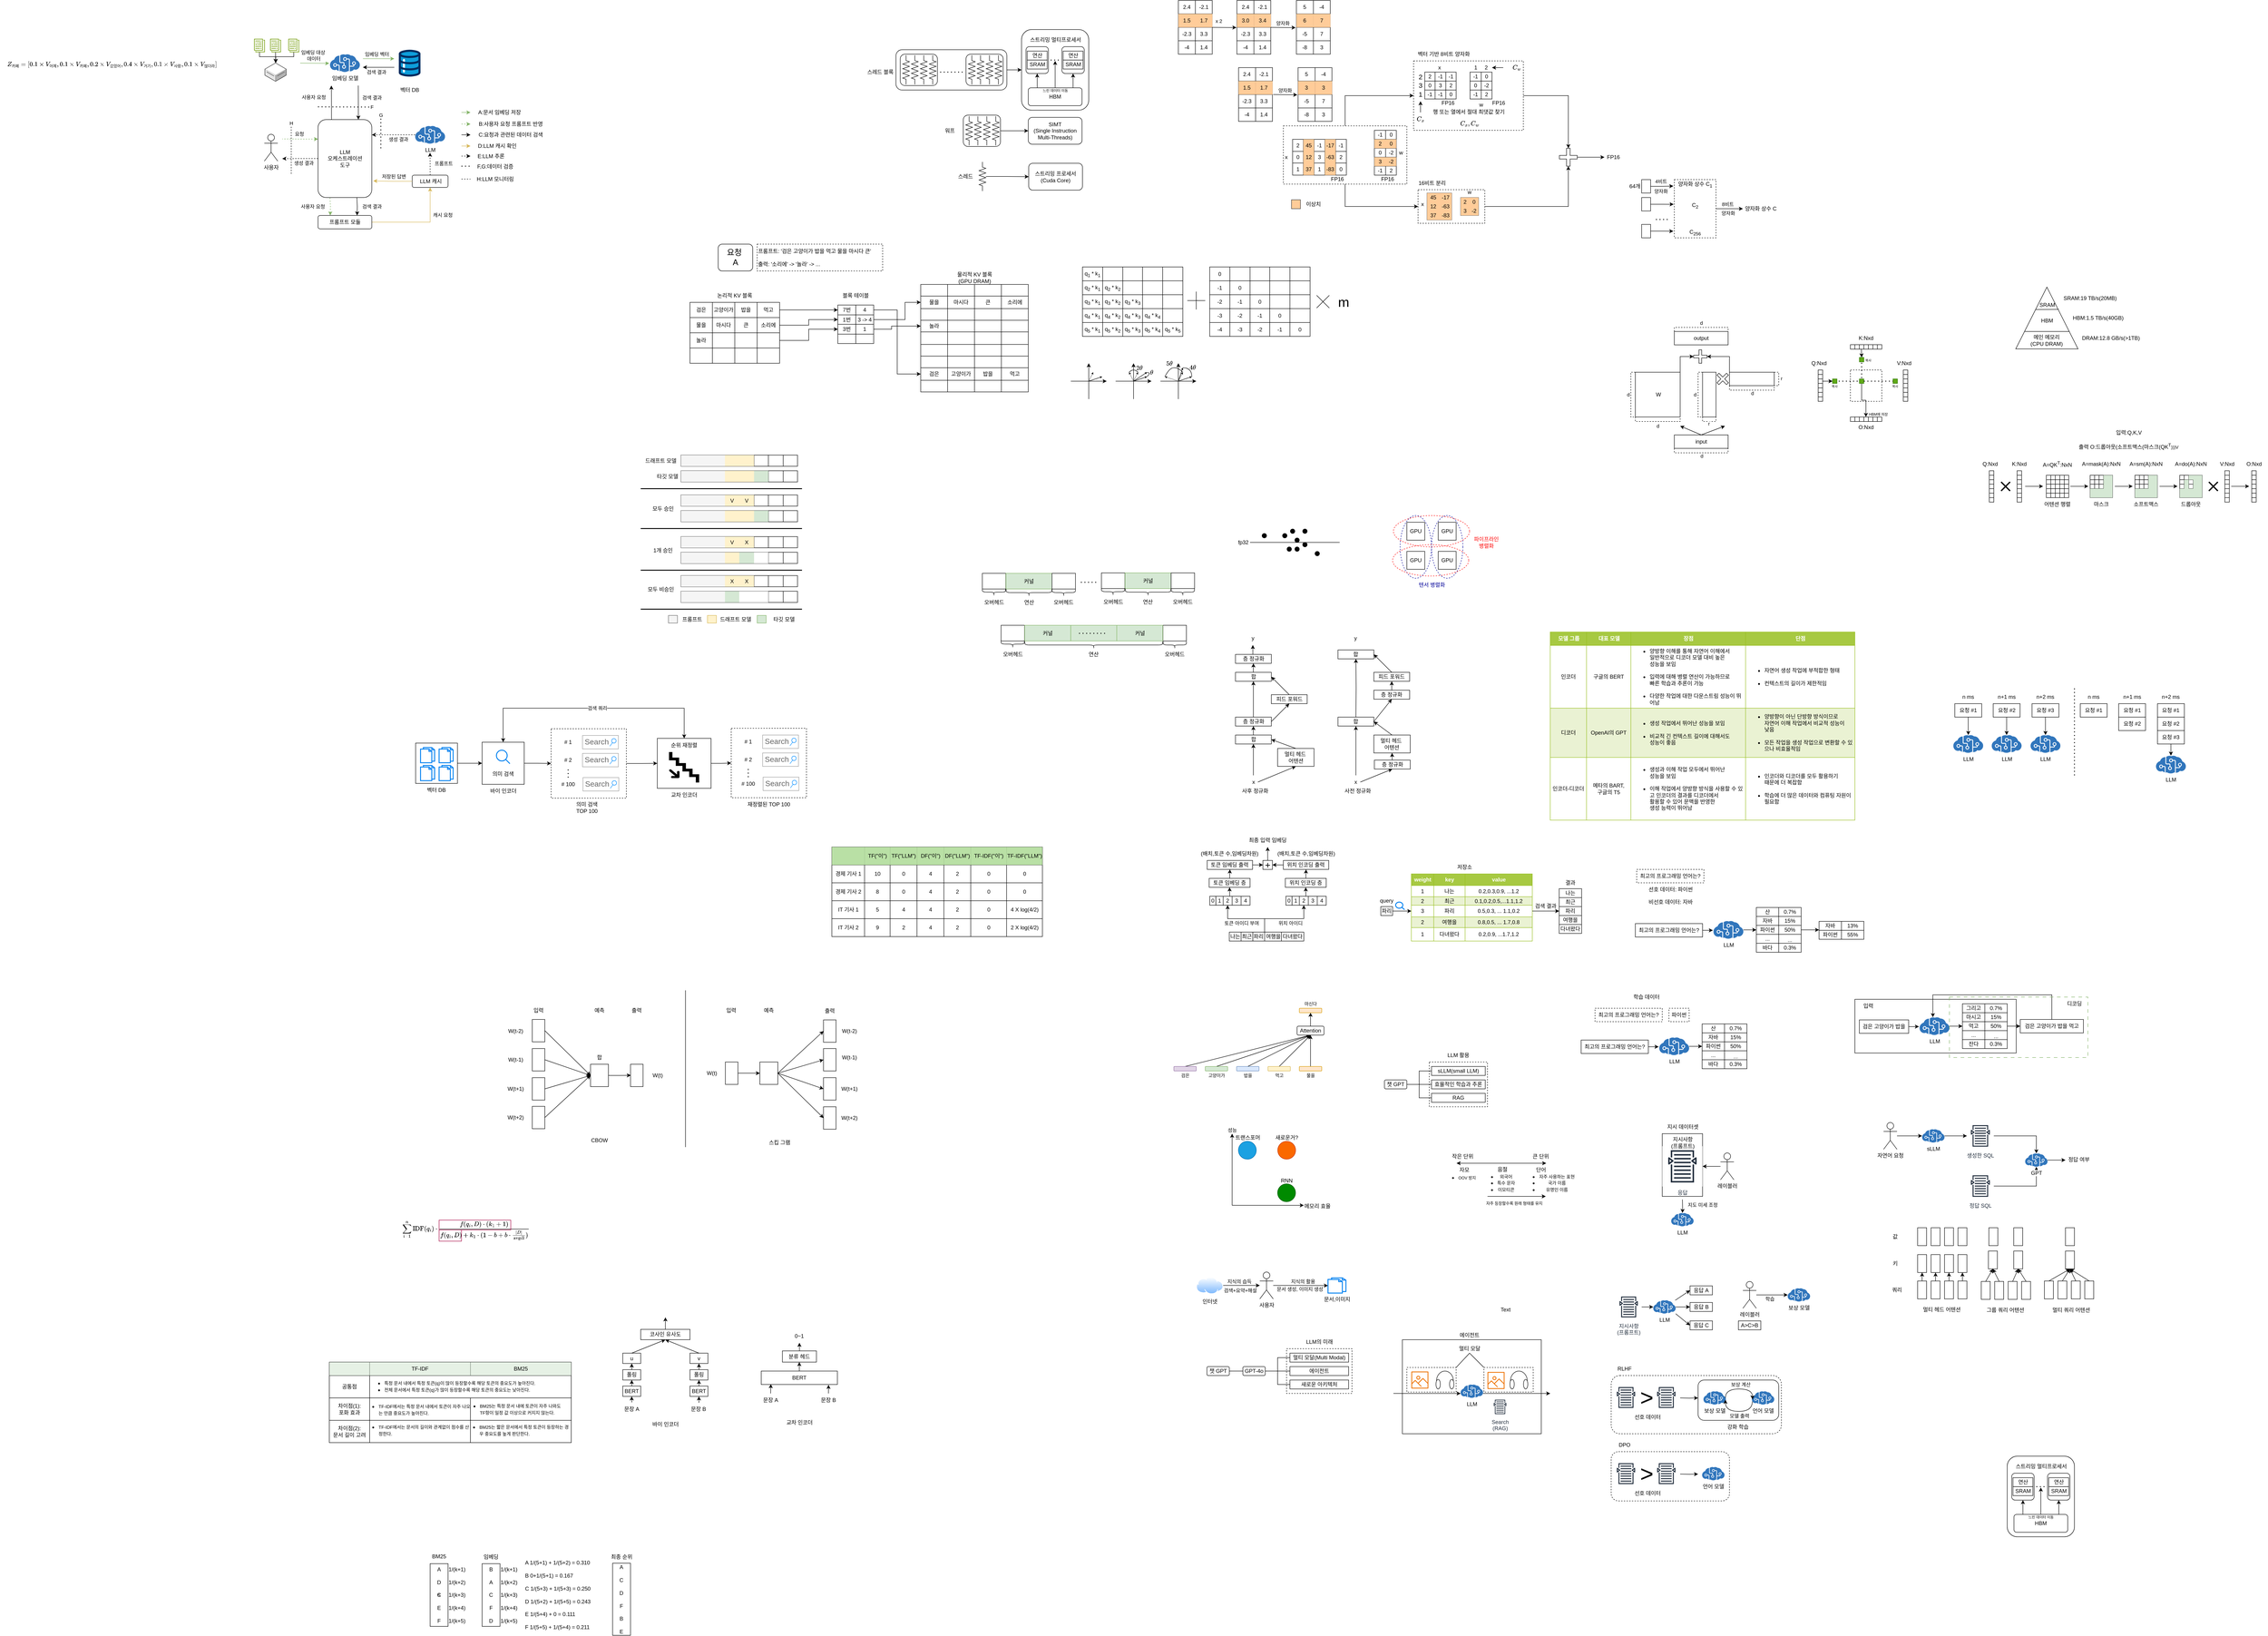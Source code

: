 <mxfile version="24.9.0">
  <diagram name="페이지-1" id="ukxxMPAlmyM7oNkTWLQT">
    <mxGraphModel dx="4995" dy="3246" grid="1" gridSize="10" guides="1" tooltips="1" connect="1" arrows="1" fold="1" page="1" pageScale="1" pageWidth="827" pageHeight="1169" math="1" shadow="0">
      <root>
        <mxCell id="0" />
        <mxCell id="1" parent="0" />
        <mxCell id="fiTTfv8lU4nAG9Q206Jt-52" style="edgeStyle=orthogonalEdgeStyle;rounded=0;orthogonalLoop=1;jettySize=auto;html=1;exitX=1;exitY=0.5;exitDx=0;exitDy=0;entryX=0;entryY=0.5;entryDx=0;entryDy=0;" parent="1" source="fiTTfv8lU4nAG9Q206Jt-30" target="fiTTfv8lU4nAG9Q206Jt-43" edge="1">
          <mxGeometry relative="1" as="geometry" />
        </mxCell>
        <mxCell id="fiTTfv8lU4nAG9Q206Jt-30" value="" style="rounded=0;whiteSpace=wrap;html=1;" parent="1" vertex="1">
          <mxGeometry x="-1083" y="-642.5" width="120" height="111.5" as="geometry" />
        </mxCell>
        <mxCell id="xJ3TNaJQ_pKh8e3rNM4q-1" value="$$\sum_{i=1}^{n}\text{IDF}(q_i) \cdot \frac{f(q_i , D) \cdot (k_1 + 1)}{f(q_i , D) + k_1 \cdot (1-b+b\cdot \frac{|D|}{\text{avgdl}})}$$&amp;nbsp;&amp;nbsp;" style="text;html=1;align=center;verticalAlign=middle;whiteSpace=wrap;rounded=0;" parent="1" vertex="1">
          <mxGeometry x="-1670" y="426" width="320" height="74" as="geometry" />
        </mxCell>
        <mxCell id="8qzMzcV6midRVHTjdpe7-136" value="" style="rounded=0;whiteSpace=wrap;html=1;fillColor=#d5e8d4;strokeColor=#82b366;" parent="1" vertex="1">
          <mxGeometry x="-160.18" y="-895" width="102.75" height="35" as="geometry" />
        </mxCell>
        <mxCell id="LiMExe0CtP17t0EFadDI-247" value="" style="rounded=0;whiteSpace=wrap;html=1;fillColor=none;dashed=1;" parent="1" vertex="1">
          <mxGeometry x="1580" y="-1465" width="70" height="70" as="geometry" />
        </mxCell>
        <mxCell id="ycrI6n4G8VfPokToj1yW-101" value="" style="rounded=0;whiteSpace=wrap;html=1;fillColor=none;dashed=1;" parent="1" vertex="1">
          <mxGeometry x="605" y="-2155" width="245" height="155" as="geometry" />
        </mxCell>
        <mxCell id="IGOOfrUMZtCDJ0HNuatj-21" value="" style="rounded=0;whiteSpace=wrap;html=1;fillColor=none;" parent="1" vertex="1">
          <mxGeometry x="1590" y="-60" width="360" height="120" as="geometry" />
        </mxCell>
        <mxCell id="5_7mXPR_Yr1a1Nt4uAli-59" value="" style="rounded=1;whiteSpace=wrap;html=1;dashed=1;fillColor=none;" parent="1" vertex="1">
          <mxGeometry x="1046" y="950" width="264" height="110" as="geometry" />
        </mxCell>
        <mxCell id="5_7mXPR_Yr1a1Nt4uAli-39" value="" style="rounded=1;whiteSpace=wrap;html=1;" parent="1" vertex="1">
          <mxGeometry x="1240" y="790" width="180" height="90" as="geometry" />
        </mxCell>
        <mxCell id="0hQ1n2YjlXsZmbkTdRMv-29" value="" style="rounded=0;whiteSpace=wrap;html=1;" parent="1" vertex="1">
          <mxGeometry x="1160" y="240" width="90" height="140" as="geometry" />
        </mxCell>
        <mxCell id="VUXOVUJdnFgX3zHBfYaI-144" value="" style="shape=tableRow;horizontal=0;startSize=0;swimlaneHead=0;swimlaneBody=0;top=0;left=0;bottom=0;right=0;dropTarget=0;collapsible=0;recursiveResize=0;expand=0;fontStyle=0;strokeColor=inherit;fillColor=#ffffff;" parent="1" vertex="1">
          <mxGeometry x="600" y="-220" width="270" height="33" as="geometry" />
        </mxCell>
        <mxCell id="VUXOVUJdnFgX3zHBfYaI-145" value="1" style="connectable=0;recursiveResize=0;strokeColor=#98bf21;fillColor=inherit;fontStyle=0;align=center;whiteSpace=wrap;html=1;" parent="VUXOVUJdnFgX3zHBfYaI-144" vertex="1">
          <mxGeometry width="50" height="30" as="geometry">
            <mxRectangle width="93" height="33" as="alternateBounds" />
          </mxGeometry>
        </mxCell>
        <mxCell id="VUXOVUJdnFgX3zHBfYaI-146" value="다녀왔다" style="connectable=0;recursiveResize=0;strokeColor=#98bf21;fillColor=inherit;fontStyle=0;align=center;whiteSpace=wrap;html=1;" parent="VUXOVUJdnFgX3zHBfYaI-144" vertex="1">
          <mxGeometry x="50" width="70" height="30" as="geometry">
            <mxRectangle width="94" height="33" as="alternateBounds" />
          </mxGeometry>
        </mxCell>
        <mxCell id="3yqZF_V5rGoLSmcY_XIU-79" value="" style="rounded=0;whiteSpace=wrap;html=1;fillColor=none;" parent="1" vertex="1">
          <mxGeometry x="580" y="700" width="310" height="210" as="geometry" />
        </mxCell>
        <mxCell id="3yqZF_V5rGoLSmcY_XIU-7" style="rounded=0;orthogonalLoop=1;jettySize=auto;html=1;exitX=0.5;exitY=0;exitDx=0;exitDy=0;entryX=0.5;entryY=1;entryDx=0;entryDy=0;strokeColor=default;" parent="1" source="3yqZF_V5rGoLSmcY_XIU-1" target="3yqZF_V5rGoLSmcY_XIU-6" edge="1">
          <mxGeometry relative="1" as="geometry" />
        </mxCell>
        <mxCell id="3yqZF_V5rGoLSmcY_XIU-1" value="" style="rounded=1;whiteSpace=wrap;html=1;fillColor=#e1d5e7;strokeColor=#9673a6;" parent="1" vertex="1">
          <mxGeometry x="70" y="90" width="50" height="10" as="geometry" />
        </mxCell>
        <mxCell id="3yqZF_V5rGoLSmcY_XIU-9" style="rounded=0;orthogonalLoop=1;jettySize=auto;html=1;exitX=0.5;exitY=0;exitDx=0;exitDy=0;entryX=0.5;entryY=1;entryDx=0;entryDy=0;" parent="1" source="3yqZF_V5rGoLSmcY_XIU-2" target="3yqZF_V5rGoLSmcY_XIU-6" edge="1">
          <mxGeometry relative="1" as="geometry" />
        </mxCell>
        <mxCell id="3yqZF_V5rGoLSmcY_XIU-2" value="" style="rounded=1;whiteSpace=wrap;html=1;fillColor=#d5e8d4;strokeColor=#82b366;" parent="1" vertex="1">
          <mxGeometry x="140" y="90" width="50" height="10" as="geometry" />
        </mxCell>
        <mxCell id="3yqZF_V5rGoLSmcY_XIU-10" style="rounded=0;orthogonalLoop=1;jettySize=auto;html=1;exitX=0.5;exitY=0;exitDx=0;exitDy=0;entryX=0.5;entryY=1;entryDx=0;entryDy=0;" parent="1" source="3yqZF_V5rGoLSmcY_XIU-3" target="3yqZF_V5rGoLSmcY_XIU-6" edge="1">
          <mxGeometry relative="1" as="geometry" />
        </mxCell>
        <mxCell id="3yqZF_V5rGoLSmcY_XIU-3" value="" style="rounded=1;whiteSpace=wrap;html=1;fillColor=#dae8fc;strokeColor=#6c8ebf;" parent="1" vertex="1">
          <mxGeometry x="210" y="90" width="50" height="10" as="geometry" />
        </mxCell>
        <mxCell id="3yqZF_V5rGoLSmcY_XIU-11" style="rounded=0;orthogonalLoop=1;jettySize=auto;html=1;exitX=0.5;exitY=0;exitDx=0;exitDy=0;entryX=0.5;entryY=1;entryDx=0;entryDy=0;" parent="1" source="3yqZF_V5rGoLSmcY_XIU-4" target="3yqZF_V5rGoLSmcY_XIU-6" edge="1">
          <mxGeometry relative="1" as="geometry" />
        </mxCell>
        <mxCell id="3yqZF_V5rGoLSmcY_XIU-4" value="" style="rounded=1;whiteSpace=wrap;html=1;fillColor=#fff2cc;strokeColor=#d6b656;" parent="1" vertex="1">
          <mxGeometry x="280" y="90" width="50" height="10" as="geometry" />
        </mxCell>
        <mxCell id="3yqZF_V5rGoLSmcY_XIU-12" style="edgeStyle=orthogonalEdgeStyle;rounded=0;orthogonalLoop=1;jettySize=auto;html=1;exitX=0.5;exitY=0;exitDx=0;exitDy=0;entryX=0.5;entryY=1;entryDx=0;entryDy=0;" parent="1" source="3yqZF_V5rGoLSmcY_XIU-5" target="3yqZF_V5rGoLSmcY_XIU-6" edge="1">
          <mxGeometry relative="1" as="geometry" />
        </mxCell>
        <mxCell id="3yqZF_V5rGoLSmcY_XIU-5" value="" style="rounded=1;whiteSpace=wrap;html=1;fillColor=#ffe6cc;strokeColor=#d79b00;" parent="1" vertex="1">
          <mxGeometry x="350" y="90" width="50" height="10" as="geometry" />
        </mxCell>
        <mxCell id="3yqZF_V5rGoLSmcY_XIU-13" style="edgeStyle=orthogonalEdgeStyle;rounded=0;orthogonalLoop=1;jettySize=auto;html=1;exitX=0.5;exitY=0;exitDx=0;exitDy=0;entryX=0.5;entryY=1;entryDx=0;entryDy=0;" parent="1" source="3yqZF_V5rGoLSmcY_XIU-6" target="3yqZF_V5rGoLSmcY_XIU-15" edge="1">
          <mxGeometry relative="1" as="geometry">
            <mxPoint x="377.524" y="-70" as="targetPoint" />
          </mxGeometry>
        </mxCell>
        <mxCell id="3yqZF_V5rGoLSmcY_XIU-6" value="Attention" style="rounded=1;whiteSpace=wrap;html=1;" parent="1" vertex="1">
          <mxGeometry x="345" width="60" height="20" as="geometry" />
        </mxCell>
        <mxCell id="3yqZF_V5rGoLSmcY_XIU-15" value="" style="rounded=1;whiteSpace=wrap;html=1;fillColor=#ffe6cc;strokeColor=#d79b00;" parent="1" vertex="1">
          <mxGeometry x="350" y="-40" width="50" height="10" as="geometry" />
        </mxCell>
        <mxCell id="3yqZF_V5rGoLSmcY_XIU-18" value="검은" style="text;html=1;align=center;verticalAlign=middle;whiteSpace=wrap;rounded=0;fontSize=10;" parent="1" vertex="1">
          <mxGeometry x="77.5" y="100" width="35" height="20" as="geometry" />
        </mxCell>
        <mxCell id="3yqZF_V5rGoLSmcY_XIU-19" value="고양이가" style="text;html=1;align=center;verticalAlign=middle;whiteSpace=wrap;rounded=0;fontSize=10;" parent="1" vertex="1">
          <mxGeometry x="143.75" y="100" width="42.5" height="20" as="geometry" />
        </mxCell>
        <mxCell id="3yqZF_V5rGoLSmcY_XIU-20" value="밥을" style="text;html=1;align=center;verticalAlign=middle;whiteSpace=wrap;rounded=0;fontSize=10;" parent="1" vertex="1">
          <mxGeometry x="217.5" y="100" width="35" height="20" as="geometry" />
        </mxCell>
        <mxCell id="3yqZF_V5rGoLSmcY_XIU-21" value="먹고" style="text;html=1;align=center;verticalAlign=middle;whiteSpace=wrap;rounded=0;fontSize=10;" parent="1" vertex="1">
          <mxGeometry x="287.5" y="100" width="35" height="20" as="geometry" />
        </mxCell>
        <mxCell id="3yqZF_V5rGoLSmcY_XIU-22" value="물을" style="text;html=1;align=center;verticalAlign=middle;whiteSpace=wrap;rounded=0;fontSize=10;" parent="1" vertex="1">
          <mxGeometry x="357.5" y="100" width="35" height="20" as="geometry" />
        </mxCell>
        <mxCell id="3yqZF_V5rGoLSmcY_XIU-23" value="마신다" style="text;html=1;align=center;verticalAlign=middle;whiteSpace=wrap;rounded=0;fontSize=10;" parent="1" vertex="1">
          <mxGeometry x="357.5" y="-60" width="35" height="20" as="geometry" />
        </mxCell>
        <mxCell id="3yqZF_V5rGoLSmcY_XIU-24" value="" style="endArrow=classic;html=1;rounded=0;" parent="1" edge="1">
          <mxGeometry width="50" height="50" relative="1" as="geometry">
            <mxPoint x="200" y="400" as="sourcePoint" />
            <mxPoint x="360" y="400" as="targetPoint" />
          </mxGeometry>
        </mxCell>
        <mxCell id="3yqZF_V5rGoLSmcY_XIU-25" value="" style="endArrow=classic;html=1;rounded=0;" parent="1" edge="1">
          <mxGeometry width="50" height="50" relative="1" as="geometry">
            <mxPoint x="200" y="400" as="sourcePoint" />
            <mxPoint x="200" y="240" as="targetPoint" />
          </mxGeometry>
        </mxCell>
        <mxCell id="3yqZF_V5rGoLSmcY_XIU-34" value="성능" style="edgeLabel;html=1;align=center;verticalAlign=middle;resizable=0;points=[];" parent="3yqZF_V5rGoLSmcY_XIU-25" vertex="1" connectable="0">
          <mxGeometry x="0.403" y="-1" relative="1" as="geometry">
            <mxPoint x="-1" y="-56" as="offset" />
          </mxGeometry>
        </mxCell>
        <mxCell id="3yqZF_V5rGoLSmcY_XIU-26" value="" style="ellipse;whiteSpace=wrap;html=1;aspect=fixed;fillColor=#1ba1e2;fontColor=#ffffff;strokeColor=#006EAF;" parent="1" vertex="1">
          <mxGeometry x="214" y="257" width="40" height="40" as="geometry" />
        </mxCell>
        <mxCell id="3yqZF_V5rGoLSmcY_XIU-28" value="트랜스포머" style="text;html=1;align=center;verticalAlign=middle;whiteSpace=wrap;rounded=0;" parent="1" vertex="1">
          <mxGeometry x="201.25" y="234" width="67.5" height="30" as="geometry" />
        </mxCell>
        <mxCell id="3yqZF_V5rGoLSmcY_XIU-29" value="" style="ellipse;whiteSpace=wrap;html=1;aspect=fixed;fillColor=#008a00;fontColor=#ffffff;strokeColor=#005700;" parent="1" vertex="1">
          <mxGeometry x="301.5" y="352" width="40" height="40" as="geometry" />
        </mxCell>
        <mxCell id="3yqZF_V5rGoLSmcY_XIU-30" value="RNN" style="text;html=1;align=center;verticalAlign=middle;whiteSpace=wrap;rounded=0;" parent="1" vertex="1">
          <mxGeometry x="287.5" y="330" width="67.5" height="30" as="geometry" />
        </mxCell>
        <mxCell id="3yqZF_V5rGoLSmcY_XIU-31" value="" style="ellipse;whiteSpace=wrap;html=1;aspect=fixed;fillColor=#fa6800;fontColor=#000000;strokeColor=#C73500;" parent="1" vertex="1">
          <mxGeometry x="301.75" y="257" width="40" height="40" as="geometry" />
        </mxCell>
        <mxCell id="3yqZF_V5rGoLSmcY_XIU-32" value="새로운거?" style="text;html=1;align=center;verticalAlign=middle;whiteSpace=wrap;rounded=0;" parent="1" vertex="1">
          <mxGeometry x="291.75" y="234" width="60" height="30" as="geometry" />
        </mxCell>
        <mxCell id="3yqZF_V5rGoLSmcY_XIU-33" value="메모리 효율" style="text;html=1;align=center;verticalAlign=middle;resizable=0;points=[];autosize=1;strokeColor=none;fillColor=none;" parent="1" vertex="1">
          <mxGeometry x="345" y="387" width="90" height="30" as="geometry" />
        </mxCell>
        <mxCell id="3yqZF_V5rGoLSmcY_XIU-41" style="edgeStyle=orthogonalEdgeStyle;rounded=0;orthogonalLoop=1;jettySize=auto;html=1;exitX=1;exitY=0.5;exitDx=0;exitDy=0;entryX=0;entryY=0.5;entryDx=0;entryDy=0;endArrow=none;endFill=0;" parent="1" source="3yqZF_V5rGoLSmcY_XIU-35" target="3yqZF_V5rGoLSmcY_XIU-39" edge="1">
          <mxGeometry relative="1" as="geometry" />
        </mxCell>
        <mxCell id="3yqZF_V5rGoLSmcY_XIU-42" style="edgeStyle=orthogonalEdgeStyle;rounded=0;orthogonalLoop=1;jettySize=auto;html=1;exitX=1;exitY=0.5;exitDx=0;exitDy=0;entryX=0;entryY=0.5;entryDx=0;entryDy=0;endArrow=none;endFill=0;" parent="1" source="3yqZF_V5rGoLSmcY_XIU-35" target="3yqZF_V5rGoLSmcY_XIU-40" edge="1">
          <mxGeometry relative="1" as="geometry" />
        </mxCell>
        <mxCell id="3yqZF_V5rGoLSmcY_XIU-43" style="edgeStyle=orthogonalEdgeStyle;rounded=0;orthogonalLoop=1;jettySize=auto;html=1;exitX=1;exitY=0.5;exitDx=0;exitDy=0;entryX=0;entryY=0.5;entryDx=0;entryDy=0;endArrow=none;endFill=0;" parent="1" source="3yqZF_V5rGoLSmcY_XIU-35" target="3yqZF_V5rGoLSmcY_XIU-38" edge="1">
          <mxGeometry relative="1" as="geometry" />
        </mxCell>
        <mxCell id="3yqZF_V5rGoLSmcY_XIU-35" value="챗 GPT" style="rounded=1;whiteSpace=wrap;html=1;" parent="1" vertex="1">
          <mxGeometry x="540" y="120" width="50" height="20" as="geometry" />
        </mxCell>
        <mxCell id="3yqZF_V5rGoLSmcY_XIU-36" value="" style="rounded=0;whiteSpace=wrap;html=1;fillColor=none;dashed=1;" parent="1" vertex="1">
          <mxGeometry x="640" y="80" width="130" height="100" as="geometry" />
        </mxCell>
        <mxCell id="3yqZF_V5rGoLSmcY_XIU-37" value="LLM 활용" style="text;html=1;align=center;verticalAlign=middle;whiteSpace=wrap;rounded=0;" parent="1" vertex="1">
          <mxGeometry x="675" y="50" width="60" height="30" as="geometry" />
        </mxCell>
        <mxCell id="3yqZF_V5rGoLSmcY_XIU-38" value="sLLM(small LLM)" style="rounded=0;whiteSpace=wrap;html=1;fillColor=none;" parent="1" vertex="1">
          <mxGeometry x="645" y="90" width="120" height="20" as="geometry" />
        </mxCell>
        <mxCell id="3yqZF_V5rGoLSmcY_XIU-39" value="효율적인 학습과 추론" style="rounded=0;whiteSpace=wrap;html=1;fillColor=none;" parent="1" vertex="1">
          <mxGeometry x="645" y="120" width="120" height="20" as="geometry" />
        </mxCell>
        <mxCell id="3yqZF_V5rGoLSmcY_XIU-40" value="RAG" style="rounded=0;whiteSpace=wrap;html=1;fillColor=none;" parent="1" vertex="1">
          <mxGeometry x="645" y="150" width="120" height="20" as="geometry" />
        </mxCell>
        <mxCell id="3yqZF_V5rGoLSmcY_XIU-47" style="edgeStyle=orthogonalEdgeStyle;rounded=0;orthogonalLoop=1;jettySize=auto;html=1;exitX=1;exitY=0.5;exitDx=0;exitDy=0;" parent="1" source="3yqZF_V5rGoLSmcY_XIU-45" target="3yqZF_V5rGoLSmcY_XIU-46" edge="1">
          <mxGeometry relative="1" as="geometry" />
        </mxCell>
        <mxCell id="3yqZF_V5rGoLSmcY_XIU-48" value="검색+요약+해설" style="edgeLabel;html=1;align=center;verticalAlign=middle;resizable=0;points=[];" parent="3yqZF_V5rGoLSmcY_XIU-47" vertex="1" connectable="0">
          <mxGeometry x="0.045" relative="1" as="geometry">
            <mxPoint x="-5" y="11" as="offset" />
          </mxGeometry>
        </mxCell>
        <mxCell id="3yqZF_V5rGoLSmcY_XIU-45" value="인터넷" style="image;aspect=fixed;perimeter=ellipsePerimeter;html=1;align=center;shadow=0;dashed=0;spacingTop=3;image=img/lib/active_directory/internet_cloud.svg;" parent="1" vertex="1">
          <mxGeometry x="120" y="560" width="60" height="37.8" as="geometry" />
        </mxCell>
        <mxCell id="3yqZF_V5rGoLSmcY_XIU-46" value="사용자" style="shape=umlActor;verticalLabelPosition=bottom;verticalAlign=top;html=1;outlineConnect=0;" parent="1" vertex="1">
          <mxGeometry x="261.75" y="548.9" width="30" height="60" as="geometry" />
        </mxCell>
        <mxCell id="3yqZF_V5rGoLSmcY_XIU-49" value="지식의 습득" style="edgeLabel;html=1;align=center;verticalAlign=middle;resizable=0;points=[];" parent="1" vertex="1" connectable="0">
          <mxGeometry x="215.497" y="570.0" as="geometry" />
        </mxCell>
        <mxCell id="3yqZF_V5rGoLSmcY_XIU-50" value="문서,이미지" style="html=1;verticalLabelPosition=bottom;align=center;labelBackgroundColor=#ffffff;verticalAlign=top;strokeWidth=2;strokeColor=#0080F0;shadow=0;dashed=0;shape=mxgraph.ios7.icons.documents;" parent="1" vertex="1">
          <mxGeometry x="414" y="561.95" width="40" height="33.9" as="geometry" />
        </mxCell>
        <mxCell id="3yqZF_V5rGoLSmcY_XIU-51" style="edgeStyle=orthogonalEdgeStyle;rounded=0;orthogonalLoop=1;jettySize=auto;html=1;entryX=-0.004;entryY=0.509;entryDx=0;entryDy=0;entryPerimeter=0;" parent="1" source="3yqZF_V5rGoLSmcY_XIU-46" target="3yqZF_V5rGoLSmcY_XIU-50" edge="1">
          <mxGeometry relative="1" as="geometry">
            <mxPoint x="300" y="580" as="sourcePoint" />
          </mxGeometry>
        </mxCell>
        <mxCell id="3yqZF_V5rGoLSmcY_XIU-52" value="문서 생성, 이미지 생성" style="edgeLabel;html=1;align=center;verticalAlign=middle;resizable=0;points=[];" parent="3yqZF_V5rGoLSmcY_XIU-51" vertex="1" connectable="0">
          <mxGeometry x="-0.234" y="1" relative="1" as="geometry">
            <mxPoint x="12" y="9" as="offset" />
          </mxGeometry>
        </mxCell>
        <mxCell id="3yqZF_V5rGoLSmcY_XIU-53" value="지식의 활용" style="edgeLabel;html=1;align=center;verticalAlign=middle;resizable=0;points=[];" parent="1" vertex="1" connectable="0">
          <mxGeometry x="357.497" y="570.0" as="geometry" />
        </mxCell>
        <mxCell id="3yqZF_V5rGoLSmcY_XIU-54" style="edgeStyle=orthogonalEdgeStyle;rounded=0;orthogonalLoop=1;jettySize=auto;html=1;exitX=1;exitY=0.5;exitDx=0;exitDy=0;entryX=0;entryY=0.5;entryDx=0;entryDy=0;endArrow=none;endFill=0;" parent="1" source="3yqZF_V5rGoLSmcY_XIU-57" target="3yqZF_V5rGoLSmcY_XIU-61" edge="1">
          <mxGeometry relative="1" as="geometry" />
        </mxCell>
        <mxCell id="3yqZF_V5rGoLSmcY_XIU-55" style="edgeStyle=orthogonalEdgeStyle;rounded=0;orthogonalLoop=1;jettySize=auto;html=1;exitX=1;exitY=0.5;exitDx=0;exitDy=0;entryX=0;entryY=0.5;entryDx=0;entryDy=0;endArrow=none;endFill=0;" parent="1" source="3yqZF_V5rGoLSmcY_XIU-57" target="3yqZF_V5rGoLSmcY_XIU-62" edge="1">
          <mxGeometry relative="1" as="geometry" />
        </mxCell>
        <mxCell id="3yqZF_V5rGoLSmcY_XIU-56" style="edgeStyle=orthogonalEdgeStyle;rounded=0;orthogonalLoop=1;jettySize=auto;html=1;exitX=1;exitY=0.5;exitDx=0;exitDy=0;entryX=0;entryY=0.5;entryDx=0;entryDy=0;endArrow=none;endFill=0;" parent="1" source="3yqZF_V5rGoLSmcY_XIU-57" target="3yqZF_V5rGoLSmcY_XIU-60" edge="1">
          <mxGeometry relative="1" as="geometry" />
        </mxCell>
        <mxCell id="3yqZF_V5rGoLSmcY_XIU-57" value="GPT-4o" style="rounded=1;whiteSpace=wrap;html=1;" parent="1" vertex="1">
          <mxGeometry x="224" y="760" width="50" height="20" as="geometry" />
        </mxCell>
        <mxCell id="3yqZF_V5rGoLSmcY_XIU-58" value="" style="rounded=0;whiteSpace=wrap;html=1;fillColor=none;dashed=1;" parent="1" vertex="1">
          <mxGeometry x="321.5" y="720" width="146" height="100" as="geometry" />
        </mxCell>
        <mxCell id="3yqZF_V5rGoLSmcY_XIU-59" value="LLM의 미래" style="text;html=1;align=center;verticalAlign=middle;whiteSpace=wrap;rounded=0;" parent="1" vertex="1">
          <mxGeometry x="360" y="690" width="70" height="30" as="geometry" />
        </mxCell>
        <mxCell id="3yqZF_V5rGoLSmcY_XIU-60" value="멀티 모달(Multi Modal)" style="rounded=0;whiteSpace=wrap;html=1;fillColor=none;" parent="1" vertex="1">
          <mxGeometry x="329" y="730" width="131" height="20" as="geometry" />
        </mxCell>
        <mxCell id="3yqZF_V5rGoLSmcY_XIU-61" value="에이전트" style="rounded=0;whiteSpace=wrap;html=1;fillColor=none;" parent="1" vertex="1">
          <mxGeometry x="329" y="760" width="131" height="20" as="geometry" />
        </mxCell>
        <mxCell id="3yqZF_V5rGoLSmcY_XIU-62" value="새로운 아키텍처" style="rounded=0;whiteSpace=wrap;html=1;fillColor=none;" parent="1" vertex="1">
          <mxGeometry x="329" y="790" width="131" height="20" as="geometry" />
        </mxCell>
        <mxCell id="3yqZF_V5rGoLSmcY_XIU-65" style="edgeStyle=orthogonalEdgeStyle;rounded=0;orthogonalLoop=1;jettySize=auto;html=1;exitX=1;exitY=0.5;exitDx=0;exitDy=0;entryX=0;entryY=0.5;entryDx=0;entryDy=0;endArrow=none;endFill=0;" parent="1" source="3yqZF_V5rGoLSmcY_XIU-64" target="3yqZF_V5rGoLSmcY_XIU-57" edge="1">
          <mxGeometry relative="1" as="geometry" />
        </mxCell>
        <mxCell id="3yqZF_V5rGoLSmcY_XIU-64" value="챗 GPT" style="rounded=1;whiteSpace=wrap;html=1;" parent="1" vertex="1">
          <mxGeometry x="143.75" y="760" width="50" height="20" as="geometry" />
        </mxCell>
        <mxCell id="3yqZF_V5rGoLSmcY_XIU-66" value="" style="sketch=0;outlineConnect=0;fontColor=#232F3E;gradientColor=none;fillColor=#ED7100;strokeColor=none;dashed=0;verticalLabelPosition=bottom;verticalAlign=top;align=center;html=1;fontSize=12;fontStyle=0;aspect=fixed;pointerEvents=1;shape=mxgraph.aws4.container_registry_image;" parent="1" vertex="1">
          <mxGeometry x="600" y="771" width="38" height="38" as="geometry" />
        </mxCell>
        <mxCell id="3yqZF_V5rGoLSmcY_XIU-67" value="" style="verticalLabelPosition=bottom;shadow=0;dashed=0;align=center;html=1;verticalAlign=top;shape=mxgraph.electrical.radio.headphones;pointerEvents=1;" parent="1" vertex="1">
          <mxGeometry x="655" y="770" width="40" height="40" as="geometry" />
        </mxCell>
        <mxCell id="3yqZF_V5rGoLSmcY_XIU-68" value="LLM" style="image;sketch=0;aspect=fixed;html=1;points=[];align=center;fontSize=12;image=img/lib/mscae/Cognitive_Services.svg;" parent="1" vertex="1">
          <mxGeometry x="710" y="800" width="50" height="30" as="geometry" />
        </mxCell>
        <mxCell id="3yqZF_V5rGoLSmcY_XIU-69" value="" style="endArrow=classic;html=1;rounded=0;" parent="1" edge="1">
          <mxGeometry width="50" height="50" relative="1" as="geometry">
            <mxPoint x="560" y="820" as="sourcePoint" />
            <mxPoint x="710" y="820" as="targetPoint" />
          </mxGeometry>
        </mxCell>
        <mxCell id="3yqZF_V5rGoLSmcY_XIU-70" value="" style="sketch=0;outlineConnect=0;fontColor=#232F3E;gradientColor=none;fillColor=#ED7100;strokeColor=none;dashed=0;verticalLabelPosition=bottom;verticalAlign=top;align=center;html=1;fontSize=12;fontStyle=0;aspect=fixed;pointerEvents=1;shape=mxgraph.aws4.container_registry_image;" parent="1" vertex="1">
          <mxGeometry x="770" y="772" width="38" height="38" as="geometry" />
        </mxCell>
        <mxCell id="3yqZF_V5rGoLSmcY_XIU-71" value="" style="verticalLabelPosition=bottom;shadow=0;dashed=0;align=center;html=1;verticalAlign=top;shape=mxgraph.electrical.radio.headphones;pointerEvents=1;" parent="1" vertex="1">
          <mxGeometry x="820" y="770" width="40" height="40" as="geometry" />
        </mxCell>
        <mxCell id="3yqZF_V5rGoLSmcY_XIU-72" value="" style="endArrow=classic;html=1;rounded=0;" parent="1" edge="1">
          <mxGeometry width="50" height="50" relative="1" as="geometry">
            <mxPoint x="760" y="820" as="sourcePoint" />
            <mxPoint x="910" y="820" as="targetPoint" />
          </mxGeometry>
        </mxCell>
        <mxCell id="3yqZF_V5rGoLSmcY_XIU-75" style="rounded=0;orthogonalLoop=1;jettySize=auto;html=1;exitX=1;exitY=0;exitDx=0;exitDy=0;endArrow=none;endFill=0;" parent="1" source="3yqZF_V5rGoLSmcY_XIU-73" edge="1">
          <mxGeometry relative="1" as="geometry">
            <mxPoint x="730" y="730" as="targetPoint" />
          </mxGeometry>
        </mxCell>
        <mxCell id="3yqZF_V5rGoLSmcY_XIU-73" value="" style="rounded=0;whiteSpace=wrap;html=1;fillColor=none;dashed=1;" parent="1" vertex="1">
          <mxGeometry x="590" y="762" width="110" height="55" as="geometry" />
        </mxCell>
        <mxCell id="3yqZF_V5rGoLSmcY_XIU-76" style="rounded=0;orthogonalLoop=1;jettySize=auto;html=1;exitX=0;exitY=0;exitDx=0;exitDy=0;endArrow=none;endFill=0;" parent="1" source="3yqZF_V5rGoLSmcY_XIU-74" edge="1">
          <mxGeometry relative="1" as="geometry">
            <mxPoint x="730" y="730" as="targetPoint" />
          </mxGeometry>
        </mxCell>
        <mxCell id="3yqZF_V5rGoLSmcY_XIU-74" value="" style="rounded=0;whiteSpace=wrap;html=1;fillColor=none;dashed=1;" parent="1" vertex="1">
          <mxGeometry x="762" y="762" width="110" height="55" as="geometry" />
        </mxCell>
        <mxCell id="3yqZF_V5rGoLSmcY_XIU-77" value="멀티 모달&amp;nbsp;" style="text;html=1;align=center;verticalAlign=middle;whiteSpace=wrap;rounded=0;" parent="1" vertex="1">
          <mxGeometry x="702" y="710" width="60" height="20" as="geometry" />
        </mxCell>
        <mxCell id="3yqZF_V5rGoLSmcY_XIU-78" value="Search&lt;br&gt;&lt;div&gt;(RAG)&lt;/div&gt;" style="sketch=0;outlineConnect=0;fontColor=#232F3E;gradientColor=none;strokeColor=#232F3E;fillColor=#ffffff;dashed=0;verticalLabelPosition=bottom;verticalAlign=top;align=center;html=1;fontSize=12;fontStyle=0;aspect=fixed;shape=mxgraph.aws4.resourceIcon;resIcon=mxgraph.aws4.search_documents;" parent="1" vertex="1">
          <mxGeometry x="778" y="830" width="40" height="40" as="geometry" />
        </mxCell>
        <mxCell id="3yqZF_V5rGoLSmcY_XIU-81" value="에이전트" style="text;html=1;align=center;verticalAlign=middle;whiteSpace=wrap;rounded=0;" parent="1" vertex="1">
          <mxGeometry x="700" y="680" width="60" height="20" as="geometry" />
        </mxCell>
        <mxCell id="VUXOVUJdnFgX3zHBfYaI-8" value="" style="endArrow=classic;startArrow=classic;html=1;rounded=0;" parent="1" edge="1">
          <mxGeometry width="50" height="50" relative="1" as="geometry">
            <mxPoint x="701" y="306" as="sourcePoint" />
            <mxPoint x="901" y="306" as="targetPoint" />
          </mxGeometry>
        </mxCell>
        <mxCell id="VUXOVUJdnFgX3zHBfYaI-9" value="음절" style="text;html=1;align=center;verticalAlign=middle;whiteSpace=wrap;rounded=0;" parent="1" vertex="1">
          <mxGeometry x="787" y="310" width="33" height="20" as="geometry" />
        </mxCell>
        <mxCell id="VUXOVUJdnFgX3zHBfYaI-10" value="단어" style="text;html=1;align=center;verticalAlign=middle;whiteSpace=wrap;rounded=0;" parent="1" vertex="1">
          <mxGeometry x="872.75" y="311" width="33" height="20" as="geometry" />
        </mxCell>
        <mxCell id="VUXOVUJdnFgX3zHBfYaI-11" value="자모" style="text;html=1;align=center;verticalAlign=middle;whiteSpace=wrap;rounded=0;" parent="1" vertex="1">
          <mxGeometry x="702" y="311" width="33" height="20" as="geometry" />
        </mxCell>
        <mxCell id="VUXOVUJdnFgX3zHBfYaI-16" value="작은 단위" style="text;html=1;align=center;verticalAlign=middle;whiteSpace=wrap;rounded=0;" parent="1" vertex="1">
          <mxGeometry x="686.75" y="284" width="55" height="13" as="geometry" />
        </mxCell>
        <mxCell id="VUXOVUJdnFgX3zHBfYaI-17" value="큰 단위" style="text;html=1;align=center;verticalAlign=middle;whiteSpace=wrap;rounded=0;" parent="1" vertex="1">
          <mxGeometry x="865.13" y="284" width="48.25" height="13" as="geometry" />
        </mxCell>
        <mxCell id="VUXOVUJdnFgX3zHBfYaI-19" value="&lt;ul&gt;&lt;li&gt;&lt;font style=&quot;font-size: 9px;&quot;&gt;OOV 방지&lt;/font&gt;&lt;/li&gt;&lt;/ul&gt;" style="text;html=1;align=center;verticalAlign=middle;whiteSpace=wrap;rounded=0;" parent="1" vertex="1">
          <mxGeometry x="655" y="323" width="98.5" height="29" as="geometry" />
        </mxCell>
        <mxCell id="VUXOVUJdnFgX3zHBfYaI-20" value="&lt;ul&gt;&lt;li&gt;&lt;font size=&quot;1&quot;&gt;외국어&lt;/font&gt;&lt;/li&gt;&lt;li&gt;&lt;font size=&quot;1&quot;&gt;특수 문자&lt;/font&gt;&lt;/li&gt;&lt;li&gt;&lt;font size=&quot;1&quot;&gt;이모티콘&lt;/font&gt;&lt;/li&gt;&lt;/ul&gt;" style="text;html=1;align=center;verticalAlign=middle;whiteSpace=wrap;rounded=0;" parent="1" vertex="1">
          <mxGeometry x="741.75" y="335" width="98.5" height="29" as="geometry" />
        </mxCell>
        <mxCell id="VUXOVUJdnFgX3zHBfYaI-21" value="&lt;ul&gt;&lt;li&gt;&lt;font size=&quot;1&quot;&gt;자주 사용하는 표현&lt;/font&gt;&lt;/li&gt;&lt;li&gt;&lt;font size=&quot;1&quot;&gt;국가 이름&lt;/font&gt;&lt;/li&gt;&lt;li&gt;&lt;font size=&quot;1&quot;&gt;유명인 이름&lt;/font&gt;&lt;/li&gt;&lt;/ul&gt;" style="text;html=1;align=center;verticalAlign=middle;whiteSpace=wrap;rounded=0;" parent="1" vertex="1">
          <mxGeometry x="840.25" y="335" width="130" height="29" as="geometry" />
        </mxCell>
        <mxCell id="VUXOVUJdnFgX3zHBfYaI-22" value="" style="endArrow=classic;html=1;rounded=0;" parent="1" edge="1">
          <mxGeometry width="50" height="50" relative="1" as="geometry">
            <mxPoint x="770" y="380" as="sourcePoint" />
            <mxPoint x="900" y="380" as="targetPoint" />
          </mxGeometry>
        </mxCell>
        <mxCell id="VUXOVUJdnFgX3zHBfYaI-23" value="&lt;font style=&quot;font-size: 9px;&quot;&gt;자주 등장할수록 원래 형태를 유지&lt;/font&gt;" style="text;html=1;align=center;verticalAlign=middle;whiteSpace=wrap;rounded=0;" parent="1" vertex="1">
          <mxGeometry x="735" y="380" width="190" height="30" as="geometry" />
        </mxCell>
        <mxCell id="VUXOVUJdnFgX3zHBfYaI-41" value="" style="group" parent="1" vertex="1" connectable="0">
          <mxGeometry x="193.75" y="-210" width="166.25" height="20" as="geometry" />
        </mxCell>
        <mxCell id="VUXOVUJdnFgX3zHBfYaI-24" value="나는" style="rounded=0;whiteSpace=wrap;html=1;" parent="VUXOVUJdnFgX3zHBfYaI-41" vertex="1">
          <mxGeometry width="26.25" height="20" as="geometry" />
        </mxCell>
        <mxCell id="VUXOVUJdnFgX3zHBfYaI-25" value="최근" style="rounded=0;whiteSpace=wrap;html=1;" parent="VUXOVUJdnFgX3zHBfYaI-41" vertex="1">
          <mxGeometry x="26.25" width="26.25" height="20" as="geometry" />
        </mxCell>
        <mxCell id="VUXOVUJdnFgX3zHBfYaI-26" value="파리" style="rounded=0;whiteSpace=wrap;html=1;" parent="VUXOVUJdnFgX3zHBfYaI-41" vertex="1">
          <mxGeometry x="52.5" width="26.25" height="20" as="geometry" />
        </mxCell>
        <mxCell id="VUXOVUJdnFgX3zHBfYaI-27" value="여행을" style="rounded=0;whiteSpace=wrap;html=1;" parent="VUXOVUJdnFgX3zHBfYaI-41" vertex="1">
          <mxGeometry x="78.75" width="37.5" height="20" as="geometry" />
        </mxCell>
        <mxCell id="VUXOVUJdnFgX3zHBfYaI-28" value="다녀왔다" style="rounded=0;whiteSpace=wrap;html=1;" parent="VUXOVUJdnFgX3zHBfYaI-41" vertex="1">
          <mxGeometry x="116.25" width="50" height="20" as="geometry" />
        </mxCell>
        <mxCell id="VUXOVUJdnFgX3zHBfYaI-42" value="" style="group" parent="1" vertex="1" connectable="0">
          <mxGeometry x="320" y="-290" width="90" height="20" as="geometry" />
        </mxCell>
        <mxCell id="VUXOVUJdnFgX3zHBfYaI-36" value="0" style="rounded=0;whiteSpace=wrap;html=1;" parent="VUXOVUJdnFgX3zHBfYaI-42" vertex="1">
          <mxGeometry width="13.75" height="20" as="geometry" />
        </mxCell>
        <mxCell id="VUXOVUJdnFgX3zHBfYaI-37" value="1" style="rounded=0;whiteSpace=wrap;html=1;" parent="VUXOVUJdnFgX3zHBfYaI-42" vertex="1">
          <mxGeometry x="13.75" width="16.25" height="20" as="geometry" />
        </mxCell>
        <mxCell id="VUXOVUJdnFgX3zHBfYaI-38" value="2" style="rounded=0;whiteSpace=wrap;html=1;" parent="VUXOVUJdnFgX3zHBfYaI-42" vertex="1">
          <mxGeometry x="30" width="20" height="20" as="geometry" />
        </mxCell>
        <mxCell id="VUXOVUJdnFgX3zHBfYaI-39" value="3" style="rounded=0;whiteSpace=wrap;html=1;" parent="VUXOVUJdnFgX3zHBfYaI-42" vertex="1">
          <mxGeometry x="50" width="20" height="20" as="geometry" />
        </mxCell>
        <mxCell id="VUXOVUJdnFgX3zHBfYaI-40" value="4" style="rounded=0;whiteSpace=wrap;html=1;" parent="VUXOVUJdnFgX3zHBfYaI-42" vertex="1">
          <mxGeometry x="70" width="20" height="20" as="geometry" />
        </mxCell>
        <mxCell id="VUXOVUJdnFgX3zHBfYaI-43" value="" style="group" parent="1" vertex="1" connectable="0">
          <mxGeometry x="150" y="-290" width="90" height="20" as="geometry" />
        </mxCell>
        <mxCell id="VUXOVUJdnFgX3zHBfYaI-30" value="0" style="rounded=0;whiteSpace=wrap;html=1;" parent="VUXOVUJdnFgX3zHBfYaI-43" vertex="1">
          <mxGeometry width="13.75" height="20" as="geometry" />
        </mxCell>
        <mxCell id="VUXOVUJdnFgX3zHBfYaI-31" value="1" style="rounded=0;whiteSpace=wrap;html=1;" parent="VUXOVUJdnFgX3zHBfYaI-43" vertex="1">
          <mxGeometry x="13.75" width="16.25" height="20" as="geometry" />
        </mxCell>
        <mxCell id="VUXOVUJdnFgX3zHBfYaI-32" value="2" style="rounded=0;whiteSpace=wrap;html=1;" parent="VUXOVUJdnFgX3zHBfYaI-43" vertex="1">
          <mxGeometry x="30" width="20" height="20" as="geometry" />
        </mxCell>
        <mxCell id="VUXOVUJdnFgX3zHBfYaI-33" value="3" style="rounded=0;whiteSpace=wrap;html=1;" parent="VUXOVUJdnFgX3zHBfYaI-43" vertex="1">
          <mxGeometry x="50" width="20" height="20" as="geometry" />
        </mxCell>
        <mxCell id="VUXOVUJdnFgX3zHBfYaI-34" value="4" style="rounded=0;whiteSpace=wrap;html=1;" parent="VUXOVUJdnFgX3zHBfYaI-43" vertex="1">
          <mxGeometry x="70" width="20" height="20" as="geometry" />
        </mxCell>
        <mxCell id="VUXOVUJdnFgX3zHBfYaI-44" style="edgeStyle=orthogonalEdgeStyle;rounded=0;orthogonalLoop=1;jettySize=auto;html=1;exitX=0;exitY=0;exitDx=0;exitDy=0;entryX=0.5;entryY=1;entryDx=0;entryDy=0;" parent="1" source="VUXOVUJdnFgX3zHBfYaI-27" target="VUXOVUJdnFgX3zHBfYaI-32" edge="1">
          <mxGeometry relative="1" as="geometry" />
        </mxCell>
        <mxCell id="VUXOVUJdnFgX3zHBfYaI-47" value="토큰 아이디 부여" style="edgeLabel;html=1;align=center;verticalAlign=middle;resizable=0;points=[];" parent="VUXOVUJdnFgX3zHBfYaI-44" vertex="1" connectable="0">
          <mxGeometry x="0.152" y="-2" relative="1" as="geometry">
            <mxPoint y="12" as="offset" />
          </mxGeometry>
        </mxCell>
        <mxCell id="VUXOVUJdnFgX3zHBfYaI-46" style="edgeStyle=orthogonalEdgeStyle;rounded=0;orthogonalLoop=1;jettySize=auto;html=1;exitX=1;exitY=0;exitDx=0;exitDy=0;entryX=0.5;entryY=1;entryDx=0;entryDy=0;" parent="1" source="VUXOVUJdnFgX3zHBfYaI-26" target="VUXOVUJdnFgX3zHBfYaI-38" edge="1">
          <mxGeometry relative="1" as="geometry" />
        </mxCell>
        <mxCell id="VUXOVUJdnFgX3zHBfYaI-48" value="위치 아이디" style="edgeLabel;html=1;align=center;verticalAlign=middle;resizable=0;points=[];" parent="VUXOVUJdnFgX3zHBfYaI-46" vertex="1" connectable="0">
          <mxGeometry x="0.514" y="-3" relative="1" as="geometry">
            <mxPoint x="-24" y="7" as="offset" />
          </mxGeometry>
        </mxCell>
        <mxCell id="VUXOVUJdnFgX3zHBfYaI-69" style="edgeStyle=orthogonalEdgeStyle;rounded=0;orthogonalLoop=1;jettySize=auto;html=1;exitX=0.5;exitY=0;exitDx=0;exitDy=0;entryX=0.5;entryY=1;entryDx=0;entryDy=0;" parent="1" source="VUXOVUJdnFgX3zHBfYaI-49" target="VUXOVUJdnFgX3zHBfYaI-53" edge="1">
          <mxGeometry relative="1" as="geometry" />
        </mxCell>
        <mxCell id="VUXOVUJdnFgX3zHBfYaI-49" value="토큰 임베딩 층" style="rounded=0;whiteSpace=wrap;html=1;" parent="1" vertex="1">
          <mxGeometry x="148.75" y="-330" width="91.25" height="20" as="geometry" />
        </mxCell>
        <mxCell id="VUXOVUJdnFgX3zHBfYaI-68" style="edgeStyle=orthogonalEdgeStyle;rounded=0;orthogonalLoop=1;jettySize=auto;html=1;exitX=0.5;exitY=0;exitDx=0;exitDy=0;entryX=0.5;entryY=1;entryDx=0;entryDy=0;" parent="1" source="VUXOVUJdnFgX3zHBfYaI-50" target="VUXOVUJdnFgX3zHBfYaI-54" edge="1">
          <mxGeometry relative="1" as="geometry" />
        </mxCell>
        <mxCell id="VUXOVUJdnFgX3zHBfYaI-50" value="위치 인코딩 층" style="rounded=0;whiteSpace=wrap;html=1;" parent="1" vertex="1">
          <mxGeometry x="318.75" y="-330" width="91.25" height="20" as="geometry" />
        </mxCell>
        <mxCell id="VUXOVUJdnFgX3zHBfYaI-51" style="edgeStyle=orthogonalEdgeStyle;rounded=0;orthogonalLoop=1;jettySize=auto;html=1;exitX=0.5;exitY=0;exitDx=0;exitDy=0;entryX=0.5;entryY=1;entryDx=0;entryDy=0;" parent="1" source="VUXOVUJdnFgX3zHBfYaI-32" target="VUXOVUJdnFgX3zHBfYaI-49" edge="1">
          <mxGeometry relative="1" as="geometry" />
        </mxCell>
        <mxCell id="VUXOVUJdnFgX3zHBfYaI-52" style="edgeStyle=orthogonalEdgeStyle;rounded=0;orthogonalLoop=1;jettySize=auto;html=1;exitX=0.5;exitY=0;exitDx=0;exitDy=0;entryX=0.5;entryY=1;entryDx=0;entryDy=0;" parent="1" source="VUXOVUJdnFgX3zHBfYaI-38" target="VUXOVUJdnFgX3zHBfYaI-50" edge="1">
          <mxGeometry relative="1" as="geometry" />
        </mxCell>
        <mxCell id="VUXOVUJdnFgX3zHBfYaI-65" style="edgeStyle=orthogonalEdgeStyle;rounded=0;orthogonalLoop=1;jettySize=auto;html=1;exitX=1;exitY=0.5;exitDx=0;exitDy=0;entryX=0;entryY=0.5;entryDx=0;entryDy=0;" parent="1" source="VUXOVUJdnFgX3zHBfYaI-53" target="VUXOVUJdnFgX3zHBfYaI-62" edge="1">
          <mxGeometry relative="1" as="geometry" />
        </mxCell>
        <mxCell id="VUXOVUJdnFgX3zHBfYaI-53" value="토큰 임베딩 출력" style="rounded=0;whiteSpace=wrap;html=1;" parent="1" vertex="1">
          <mxGeometry x="144.38" y="-370" width="101.25" height="20" as="geometry" />
        </mxCell>
        <mxCell id="VUXOVUJdnFgX3zHBfYaI-64" style="edgeStyle=orthogonalEdgeStyle;rounded=0;orthogonalLoop=1;jettySize=auto;html=1;exitX=0;exitY=0.5;exitDx=0;exitDy=0;entryX=1;entryY=0.5;entryDx=0;entryDy=0;" parent="1" source="VUXOVUJdnFgX3zHBfYaI-54" target="VUXOVUJdnFgX3zHBfYaI-62" edge="1">
          <mxGeometry relative="1" as="geometry" />
        </mxCell>
        <mxCell id="VUXOVUJdnFgX3zHBfYaI-54" value="위치 인코딩 출력" style="rounded=0;whiteSpace=wrap;html=1;" parent="1" vertex="1">
          <mxGeometry x="314.38" y="-370" width="101.25" height="20" as="geometry" />
        </mxCell>
        <mxCell id="VUXOVUJdnFgX3zHBfYaI-66" style="edgeStyle=orthogonalEdgeStyle;rounded=0;orthogonalLoop=1;jettySize=auto;html=1;exitX=0.5;exitY=0;exitDx=0;exitDy=0;" parent="1" source="VUXOVUJdnFgX3zHBfYaI-62" edge="1">
          <mxGeometry relative="1" as="geometry">
            <mxPoint x="279.286" y="-400" as="targetPoint" />
          </mxGeometry>
        </mxCell>
        <mxCell id="VUXOVUJdnFgX3zHBfYaI-62" value="&lt;font style=&quot;font-size: 21px;&quot;&gt;+&lt;/font&gt;" style="rounded=0;whiteSpace=wrap;html=1;" parent="1" vertex="1">
          <mxGeometry x="268.75" y="-370" width="21.25" height="20" as="geometry" />
        </mxCell>
        <mxCell id="VUXOVUJdnFgX3zHBfYaI-67" value="최종 입력 임베딩" style="text;html=1;align=center;verticalAlign=middle;whiteSpace=wrap;rounded=0;" parent="1" vertex="1">
          <mxGeometry x="229.06" y="-430" width="100.62" height="30" as="geometry" />
        </mxCell>
        <mxCell id="VUXOVUJdnFgX3zHBfYaI-70" value="(배치,토큰 수,임베딩차원)" style="text;html=1;align=center;verticalAlign=middle;whiteSpace=wrap;rounded=0;" parent="1" vertex="1">
          <mxGeometry x="292.5" y="-400" width="145" height="30" as="geometry" />
        </mxCell>
        <mxCell id="VUXOVUJdnFgX3zHBfYaI-71" value="(배치,토큰 수,임베딩차원)" style="text;html=1;align=center;verticalAlign=middle;whiteSpace=wrap;rounded=0;" parent="1" vertex="1">
          <mxGeometry x="121.88" y="-400" width="145" height="30" as="geometry" />
        </mxCell>
        <mxCell id="VUXOVUJdnFgX3zHBfYaI-148" style="edgeStyle=orthogonalEdgeStyle;rounded=0;orthogonalLoop=1;jettySize=auto;html=1;exitX=1;exitY=0.5;exitDx=0;exitDy=0;entryX=0;entryY=0.5;entryDx=0;entryDy=0;" parent="1" source="VUXOVUJdnFgX3zHBfYaI-72" target="VUXOVUJdnFgX3zHBfYaI-132" edge="1">
          <mxGeometry relative="1" as="geometry" />
        </mxCell>
        <mxCell id="VUXOVUJdnFgX3zHBfYaI-72" value="파리" style="rounded=0;whiteSpace=wrap;html=1;" parent="1" vertex="1">
          <mxGeometry x="531.88" y="-267" width="26.25" height="20" as="geometry" />
        </mxCell>
        <mxCell id="VUXOVUJdnFgX3zHBfYaI-119" value="Assets" style="childLayout=tableLayout;recursiveResize=0;strokeColor=#98bf21;fillColor=#A7C942;shadow=0;" parent="1" vertex="1">
          <mxGeometry x="600" y="-340" width="270" height="120" as="geometry" />
        </mxCell>
        <mxCell id="VUXOVUJdnFgX3zHBfYaI-120" style="shape=tableRow;horizontal=0;startSize=0;swimlaneHead=0;swimlaneBody=0;top=0;left=0;bottom=0;right=0;dropTarget=0;collapsible=0;recursiveResize=0;expand=0;fontStyle=0;strokeColor=inherit;fillColor=#ffffff;" parent="VUXOVUJdnFgX3zHBfYaI-119" vertex="1">
          <mxGeometry width="270" height="26" as="geometry" />
        </mxCell>
        <mxCell id="VUXOVUJdnFgX3zHBfYaI-121" value="weight" style="connectable=0;recursiveResize=0;strokeColor=inherit;fillColor=#A7C942;align=center;fontStyle=1;fontColor=#FFFFFF;html=1;" parent="VUXOVUJdnFgX3zHBfYaI-120" vertex="1">
          <mxGeometry width="50" height="26" as="geometry">
            <mxRectangle width="50" height="26" as="alternateBounds" />
          </mxGeometry>
        </mxCell>
        <mxCell id="VUXOVUJdnFgX3zHBfYaI-122" value="key" style="connectable=0;recursiveResize=0;strokeColor=inherit;fillColor=#A7C942;align=center;fontStyle=1;fontColor=#FFFFFF;html=1;" parent="VUXOVUJdnFgX3zHBfYaI-120" vertex="1">
          <mxGeometry x="50" width="70" height="26" as="geometry">
            <mxRectangle width="70" height="26" as="alternateBounds" />
          </mxGeometry>
        </mxCell>
        <mxCell id="VUXOVUJdnFgX3zHBfYaI-123" value="value" style="connectable=0;recursiveResize=0;strokeColor=inherit;fillColor=#A7C942;align=center;fontStyle=1;fontColor=#FFFFFF;html=1;" parent="VUXOVUJdnFgX3zHBfYaI-120" vertex="1">
          <mxGeometry x="120" width="150" height="26" as="geometry">
            <mxRectangle width="150" height="26" as="alternateBounds" />
          </mxGeometry>
        </mxCell>
        <mxCell id="VUXOVUJdnFgX3zHBfYaI-124" value="" style="shape=tableRow;horizontal=0;startSize=0;swimlaneHead=0;swimlaneBody=0;top=0;left=0;bottom=0;right=0;dropTarget=0;collapsible=0;recursiveResize=0;expand=0;fontStyle=0;strokeColor=inherit;fillColor=#ffffff;" parent="VUXOVUJdnFgX3zHBfYaI-119" vertex="1">
          <mxGeometry y="26" width="270" height="25" as="geometry" />
        </mxCell>
        <mxCell id="VUXOVUJdnFgX3zHBfYaI-125" value="1" style="connectable=0;recursiveResize=0;strokeColor=inherit;fillColor=inherit;align=center;whiteSpace=wrap;html=1;" parent="VUXOVUJdnFgX3zHBfYaI-124" vertex="1">
          <mxGeometry width="50" height="25" as="geometry">
            <mxRectangle width="50" height="25" as="alternateBounds" />
          </mxGeometry>
        </mxCell>
        <mxCell id="VUXOVUJdnFgX3zHBfYaI-126" value="나는" style="connectable=0;recursiveResize=0;strokeColor=inherit;fillColor=inherit;align=center;whiteSpace=wrap;html=1;" parent="VUXOVUJdnFgX3zHBfYaI-124" vertex="1">
          <mxGeometry x="50" width="70" height="25" as="geometry">
            <mxRectangle width="70" height="25" as="alternateBounds" />
          </mxGeometry>
        </mxCell>
        <mxCell id="VUXOVUJdnFgX3zHBfYaI-127" value="0.2,0.3,0.9, ...1.2" style="connectable=0;recursiveResize=0;strokeColor=inherit;fillColor=inherit;align=center;whiteSpace=wrap;html=1;" parent="VUXOVUJdnFgX3zHBfYaI-124" vertex="1">
          <mxGeometry x="120" width="150" height="25" as="geometry">
            <mxRectangle width="150" height="25" as="alternateBounds" />
          </mxGeometry>
        </mxCell>
        <mxCell id="VUXOVUJdnFgX3zHBfYaI-128" value="" style="shape=tableRow;horizontal=0;startSize=0;swimlaneHead=0;swimlaneBody=0;top=0;left=0;bottom=0;right=0;dropTarget=0;collapsible=0;recursiveResize=0;expand=0;fontStyle=1;strokeColor=inherit;fillColor=#EAF2D3;" parent="VUXOVUJdnFgX3zHBfYaI-119" vertex="1">
          <mxGeometry y="51" width="270" height="19" as="geometry" />
        </mxCell>
        <mxCell id="VUXOVUJdnFgX3zHBfYaI-129" value="2" style="connectable=0;recursiveResize=0;strokeColor=inherit;fillColor=inherit;whiteSpace=wrap;html=1;" parent="VUXOVUJdnFgX3zHBfYaI-128" vertex="1">
          <mxGeometry width="50" height="19" as="geometry">
            <mxRectangle width="50" height="19" as="alternateBounds" />
          </mxGeometry>
        </mxCell>
        <mxCell id="VUXOVUJdnFgX3zHBfYaI-130" value="최근" style="connectable=0;recursiveResize=0;strokeColor=inherit;fillColor=inherit;whiteSpace=wrap;html=1;" parent="VUXOVUJdnFgX3zHBfYaI-128" vertex="1">
          <mxGeometry x="50" width="70" height="19" as="geometry">
            <mxRectangle width="70" height="19" as="alternateBounds" />
          </mxGeometry>
        </mxCell>
        <mxCell id="VUXOVUJdnFgX3zHBfYaI-131" value="0.1,0.2,0.5,...1.1,1.2" style="connectable=0;recursiveResize=0;strokeColor=inherit;fillColor=inherit;whiteSpace=wrap;html=1;" parent="VUXOVUJdnFgX3zHBfYaI-128" vertex="1">
          <mxGeometry x="120" width="150" height="19" as="geometry">
            <mxRectangle width="150" height="19" as="alternateBounds" />
          </mxGeometry>
        </mxCell>
        <mxCell id="VUXOVUJdnFgX3zHBfYaI-132" value="" style="shape=tableRow;horizontal=0;startSize=0;swimlaneHead=0;swimlaneBody=0;top=0;left=0;bottom=0;right=0;dropTarget=0;collapsible=0;recursiveResize=0;expand=0;fontStyle=0;strokeColor=inherit;fillColor=#ffffff;" parent="VUXOVUJdnFgX3zHBfYaI-119" vertex="1">
          <mxGeometry y="70" width="270" height="26" as="geometry" />
        </mxCell>
        <mxCell id="VUXOVUJdnFgX3zHBfYaI-133" value="3" style="connectable=0;recursiveResize=0;strokeColor=inherit;fillColor=inherit;fontStyle=0;align=center;whiteSpace=wrap;html=1;" parent="VUXOVUJdnFgX3zHBfYaI-132" vertex="1">
          <mxGeometry width="50" height="26" as="geometry">
            <mxRectangle width="50" height="26" as="alternateBounds" />
          </mxGeometry>
        </mxCell>
        <mxCell id="VUXOVUJdnFgX3zHBfYaI-134" value="파리" style="connectable=0;recursiveResize=0;strokeColor=inherit;fillColor=inherit;fontStyle=0;align=center;whiteSpace=wrap;html=1;" parent="VUXOVUJdnFgX3zHBfYaI-132" vertex="1">
          <mxGeometry x="50" width="70" height="26" as="geometry">
            <mxRectangle width="70" height="26" as="alternateBounds" />
          </mxGeometry>
        </mxCell>
        <mxCell id="VUXOVUJdnFgX3zHBfYaI-135" value="0.5,0.3, ... 1.1,0.2" style="connectable=0;recursiveResize=0;strokeColor=inherit;fillColor=inherit;fontStyle=0;align=center;whiteSpace=wrap;html=1;" parent="VUXOVUJdnFgX3zHBfYaI-132" vertex="1">
          <mxGeometry x="120" width="150" height="26" as="geometry">
            <mxRectangle width="150" height="26" as="alternateBounds" />
          </mxGeometry>
        </mxCell>
        <mxCell id="VUXOVUJdnFgX3zHBfYaI-136" value="" style="shape=tableRow;horizontal=0;startSize=0;swimlaneHead=0;swimlaneBody=0;top=0;left=0;bottom=0;right=0;dropTarget=0;collapsible=0;recursiveResize=0;expand=0;fontStyle=1;strokeColor=inherit;fillColor=#EAF2D3;" parent="VUXOVUJdnFgX3zHBfYaI-119" vertex="1">
          <mxGeometry y="96" width="270" height="24" as="geometry" />
        </mxCell>
        <mxCell id="VUXOVUJdnFgX3zHBfYaI-137" value="2" style="connectable=0;recursiveResize=0;strokeColor=inherit;fillColor=inherit;whiteSpace=wrap;html=1;" parent="VUXOVUJdnFgX3zHBfYaI-136" vertex="1">
          <mxGeometry width="50" height="24" as="geometry">
            <mxRectangle width="50" height="24" as="alternateBounds" />
          </mxGeometry>
        </mxCell>
        <mxCell id="VUXOVUJdnFgX3zHBfYaI-138" value="여행을" style="connectable=0;recursiveResize=0;strokeColor=inherit;fillColor=inherit;whiteSpace=wrap;html=1;" parent="VUXOVUJdnFgX3zHBfYaI-136" vertex="1">
          <mxGeometry x="50" width="70" height="24" as="geometry">
            <mxRectangle width="70" height="24" as="alternateBounds" />
          </mxGeometry>
        </mxCell>
        <mxCell id="VUXOVUJdnFgX3zHBfYaI-139" value="0.8,0.5, ... 1.7,0.8" style="connectable=0;recursiveResize=0;strokeColor=inherit;fillColor=inherit;whiteSpace=wrap;html=1;" parent="VUXOVUJdnFgX3zHBfYaI-136" vertex="1">
          <mxGeometry x="120" width="150" height="24" as="geometry">
            <mxRectangle width="150" height="24" as="alternateBounds" />
          </mxGeometry>
        </mxCell>
        <mxCell id="VUXOVUJdnFgX3zHBfYaI-147" value="0.2,0.9, ...1.7,1.2" style="connectable=0;recursiveResize=0;strokeColor=#98bf21;fillColor=inherit;fontStyle=0;align=center;whiteSpace=wrap;html=1;" parent="1" vertex="1">
          <mxGeometry x="720" y="-220" width="150" height="30" as="geometry">
            <mxRectangle width="93" height="33" as="alternateBounds" />
          </mxGeometry>
        </mxCell>
        <mxCell id="VUXOVUJdnFgX3zHBfYaI-149" value="query" style="text;html=1;align=center;verticalAlign=middle;whiteSpace=wrap;rounded=0;" parent="1" vertex="1">
          <mxGeometry x="515" y="-295" width="60" height="30" as="geometry" />
        </mxCell>
        <mxCell id="VUXOVUJdnFgX3zHBfYaI-150" value="" style="html=1;verticalLabelPosition=bottom;align=center;labelBackgroundColor=#ffffff;verticalAlign=top;strokeWidth=2;strokeColor=#0080F0;shadow=0;dashed=0;shape=mxgraph.ios7.icons.looking_glass;" parent="1" vertex="1">
          <mxGeometry x="565" y="-277" width="20" height="17" as="geometry" />
        </mxCell>
        <mxCell id="VUXOVUJdnFgX3zHBfYaI-151" style="edgeStyle=orthogonalEdgeStyle;rounded=0;orthogonalLoop=1;jettySize=auto;html=1;exitX=1;exitY=0.5;exitDx=0;exitDy=0;" parent="1" source="VUXOVUJdnFgX3zHBfYaI-132" edge="1">
          <mxGeometry relative="1" as="geometry">
            <mxPoint x="930" y="-257" as="targetPoint" />
          </mxGeometry>
        </mxCell>
        <mxCell id="VUXOVUJdnFgX3zHBfYaI-153" value="나는" style="rounded=0;whiteSpace=wrap;html=1;" parent="1" vertex="1">
          <mxGeometry x="930" y="-307" width="50" height="20" as="geometry" />
        </mxCell>
        <mxCell id="VUXOVUJdnFgX3zHBfYaI-154" value="최근" style="rounded=0;whiteSpace=wrap;html=1;" parent="1" vertex="1">
          <mxGeometry x="930" y="-287" width="50" height="20" as="geometry" />
        </mxCell>
        <mxCell id="VUXOVUJdnFgX3zHBfYaI-155" value="파리" style="rounded=0;whiteSpace=wrap;html=1;" parent="1" vertex="1">
          <mxGeometry x="930" y="-267" width="50" height="20" as="geometry" />
        </mxCell>
        <mxCell id="VUXOVUJdnFgX3zHBfYaI-156" value="여행을" style="rounded=0;whiteSpace=wrap;html=1;" parent="1" vertex="1">
          <mxGeometry x="930" y="-247" width="50" height="20" as="geometry" />
        </mxCell>
        <mxCell id="VUXOVUJdnFgX3zHBfYaI-157" value="다녀왔다" style="rounded=0;whiteSpace=wrap;html=1;" parent="1" vertex="1">
          <mxGeometry x="930" y="-227" width="50" height="20" as="geometry" />
        </mxCell>
        <mxCell id="VUXOVUJdnFgX3zHBfYaI-158" value="검색 결과" style="text;html=1;align=center;verticalAlign=middle;whiteSpace=wrap;rounded=0;" parent="1" vertex="1">
          <mxGeometry x="870" y="-283.5" width="60" height="30" as="geometry" />
        </mxCell>
        <mxCell id="VUXOVUJdnFgX3zHBfYaI-159" value="결과" style="text;html=1;align=center;verticalAlign=middle;whiteSpace=wrap;rounded=0;" parent="1" vertex="1">
          <mxGeometry x="925" y="-335" width="60" height="30" as="geometry" />
        </mxCell>
        <mxCell id="VUXOVUJdnFgX3zHBfYaI-160" value="저장소" style="text;html=1;align=center;verticalAlign=middle;whiteSpace=wrap;rounded=0;" parent="1" vertex="1">
          <mxGeometry x="688.5" y="-370" width="60" height="30" as="geometry" />
        </mxCell>
        <mxCell id="VUXOVUJdnFgX3zHBfYaI-166" style="rounded=0;orthogonalLoop=1;jettySize=auto;html=1;exitX=1;exitY=0.5;exitDx=0;exitDy=0;entryX=0.5;entryY=1;entryDx=0;entryDy=0;" parent="1" source="VUXOVUJdnFgX3zHBfYaI-161" target="VUXOVUJdnFgX3zHBfYaI-164" edge="1">
          <mxGeometry relative="1" as="geometry" />
        </mxCell>
        <mxCell id="VUXOVUJdnFgX3zHBfYaI-167" style="edgeStyle=orthogonalEdgeStyle;rounded=0;orthogonalLoop=1;jettySize=auto;html=1;exitX=0.5;exitY=0;exitDx=0;exitDy=0;entryX=0.5;entryY=1;entryDx=0;entryDy=0;" parent="1" source="VUXOVUJdnFgX3zHBfYaI-161" target="VUXOVUJdnFgX3zHBfYaI-162" edge="1">
          <mxGeometry relative="1" as="geometry" />
        </mxCell>
        <mxCell id="VUXOVUJdnFgX3zHBfYaI-161" value="x" style="text;html=1;align=center;verticalAlign=middle;whiteSpace=wrap;rounded=0;" parent="1" vertex="1">
          <mxGeometry x="237.5" y="-560" width="20" height="30" as="geometry" />
        </mxCell>
        <mxCell id="VUXOVUJdnFgX3zHBfYaI-169" style="edgeStyle=orthogonalEdgeStyle;rounded=0;orthogonalLoop=1;jettySize=auto;html=1;exitX=0.5;exitY=0;exitDx=0;exitDy=0;entryX=0.5;entryY=1;entryDx=0;entryDy=0;" parent="1" source="VUXOVUJdnFgX3zHBfYaI-162" target="VUXOVUJdnFgX3zHBfYaI-163" edge="1">
          <mxGeometry relative="1" as="geometry" />
        </mxCell>
        <mxCell id="VUXOVUJdnFgX3zHBfYaI-162" value="합" style="rounded=0;whiteSpace=wrap;html=1;" parent="1" vertex="1">
          <mxGeometry x="207.5" y="-650" width="80" height="20" as="geometry" />
        </mxCell>
        <mxCell id="VUXOVUJdnFgX3zHBfYaI-173" style="edgeStyle=orthogonalEdgeStyle;rounded=0;orthogonalLoop=1;jettySize=auto;html=1;exitX=0.5;exitY=0;exitDx=0;exitDy=0;entryX=0.5;entryY=1;entryDx=0;entryDy=0;" parent="1" source="VUXOVUJdnFgX3zHBfYaI-163" target="VUXOVUJdnFgX3zHBfYaI-171" edge="1">
          <mxGeometry relative="1" as="geometry" />
        </mxCell>
        <mxCell id="VUXOVUJdnFgX3zHBfYaI-174" style="rounded=0;orthogonalLoop=1;jettySize=auto;html=1;exitX=1;exitY=0.5;exitDx=0;exitDy=0;entryX=0.5;entryY=1;entryDx=0;entryDy=0;" parent="1" source="VUXOVUJdnFgX3zHBfYaI-163" target="VUXOVUJdnFgX3zHBfYaI-165" edge="1">
          <mxGeometry relative="1" as="geometry" />
        </mxCell>
        <mxCell id="VUXOVUJdnFgX3zHBfYaI-163" value="층 정규화" style="rounded=0;whiteSpace=wrap;html=1;" parent="1" vertex="1">
          <mxGeometry x="207.5" y="-690" width="80" height="20" as="geometry" />
        </mxCell>
        <mxCell id="VUXOVUJdnFgX3zHBfYaI-168" style="rounded=0;orthogonalLoop=1;jettySize=auto;html=1;exitX=0.5;exitY=0;exitDx=0;exitDy=0;entryX=1;entryY=0.5;entryDx=0;entryDy=0;" parent="1" source="VUXOVUJdnFgX3zHBfYaI-164" target="VUXOVUJdnFgX3zHBfYaI-162" edge="1">
          <mxGeometry relative="1" as="geometry" />
        </mxCell>
        <mxCell id="VUXOVUJdnFgX3zHBfYaI-164" value="&lt;div&gt;&lt;span style=&quot;background-color: initial;&quot;&gt;멀티 헤드&amp;nbsp;&lt;/span&gt;&lt;/div&gt;&lt;div&gt;&lt;span style=&quot;background-color: initial;&quot;&gt;어텐션&lt;/span&gt;&lt;/div&gt;" style="rounded=0;whiteSpace=wrap;html=1;" parent="1" vertex="1">
          <mxGeometry x="301.5" y="-620" width="81.25" height="40" as="geometry" />
        </mxCell>
        <mxCell id="VUXOVUJdnFgX3zHBfYaI-175" style="rounded=0;orthogonalLoop=1;jettySize=auto;html=1;exitX=0.5;exitY=0;exitDx=0;exitDy=0;entryX=1;entryY=0.5;entryDx=0;entryDy=0;" parent="1" source="VUXOVUJdnFgX3zHBfYaI-165" target="VUXOVUJdnFgX3zHBfYaI-171" edge="1">
          <mxGeometry relative="1" as="geometry" />
        </mxCell>
        <mxCell id="VUXOVUJdnFgX3zHBfYaI-165" value="피드 포워드" style="rounded=0;whiteSpace=wrap;html=1;" parent="1" vertex="1">
          <mxGeometry x="287.5" y="-740" width="80" height="20" as="geometry" />
        </mxCell>
        <mxCell id="VUXOVUJdnFgX3zHBfYaI-170" style="edgeStyle=orthogonalEdgeStyle;rounded=0;orthogonalLoop=1;jettySize=auto;html=1;exitX=0.5;exitY=0;exitDx=0;exitDy=0;entryX=0.5;entryY=1;entryDx=0;entryDy=0;" parent="1" edge="1">
          <mxGeometry relative="1" as="geometry">
            <mxPoint x="247.5" y="-790" as="sourcePoint" />
            <mxPoint x="247.5" y="-810" as="targetPoint" />
          </mxGeometry>
        </mxCell>
        <mxCell id="VUXOVUJdnFgX3zHBfYaI-171" value="합" style="rounded=0;whiteSpace=wrap;html=1;" parent="1" vertex="1">
          <mxGeometry x="207.5" y="-790" width="80" height="20" as="geometry" />
        </mxCell>
        <mxCell id="VUXOVUJdnFgX3zHBfYaI-178" style="edgeStyle=orthogonalEdgeStyle;rounded=0;orthogonalLoop=1;jettySize=auto;html=1;exitX=0.5;exitY=0;exitDx=0;exitDy=0;entryX=0.5;entryY=1;entryDx=0;entryDy=0;" parent="1" target="VUXOVUJdnFgX3zHBfYaI-177" edge="1">
          <mxGeometry relative="1" as="geometry">
            <mxPoint x="247.5" y="-830" as="sourcePoint" />
          </mxGeometry>
        </mxCell>
        <mxCell id="VUXOVUJdnFgX3zHBfYaI-172" value="층 정규화" style="rounded=0;whiteSpace=wrap;html=1;" parent="1" vertex="1">
          <mxGeometry x="207.5" y="-830" width="80" height="20" as="geometry" />
        </mxCell>
        <mxCell id="VUXOVUJdnFgX3zHBfYaI-177" value="y" style="text;html=1;align=center;verticalAlign=middle;whiteSpace=wrap;rounded=0;" parent="1" vertex="1">
          <mxGeometry x="240" y="-881" width="12.5" height="30" as="geometry" />
        </mxCell>
        <mxCell id="VUXOVUJdnFgX3zHBfYaI-179" value="사후 정규화" style="text;html=1;align=center;verticalAlign=middle;whiteSpace=wrap;rounded=0;" parent="1" vertex="1">
          <mxGeometry x="201.25" y="-540" width="100.62" height="30" as="geometry" />
        </mxCell>
        <mxCell id="VUXOVUJdnFgX3zHBfYaI-181" style="edgeStyle=orthogonalEdgeStyle;rounded=0;orthogonalLoop=1;jettySize=auto;html=1;exitX=0.5;exitY=0;exitDx=0;exitDy=0;entryX=0.5;entryY=1;entryDx=0;entryDy=0;" parent="1" source="VUXOVUJdnFgX3zHBfYaI-182" target="VUXOVUJdnFgX3zHBfYaI-184" edge="1">
          <mxGeometry relative="1" as="geometry" />
        </mxCell>
        <mxCell id="VUXOVUJdnFgX3zHBfYaI-203" style="rounded=0;orthogonalLoop=1;jettySize=auto;html=1;exitX=1;exitY=0.5;exitDx=0;exitDy=0;entryX=0.5;entryY=1;entryDx=0;entryDy=0;" parent="1" source="VUXOVUJdnFgX3zHBfYaI-182" target="VUXOVUJdnFgX3zHBfYaI-201" edge="1">
          <mxGeometry relative="1" as="geometry" />
        </mxCell>
        <mxCell id="VUXOVUJdnFgX3zHBfYaI-182" value="x" style="text;html=1;align=center;verticalAlign=middle;whiteSpace=wrap;rounded=0;" parent="1" vertex="1">
          <mxGeometry x="466.25" y="-560" width="20" height="30" as="geometry" />
        </mxCell>
        <mxCell id="VUXOVUJdnFgX3zHBfYaI-184" value="합" style="rounded=0;whiteSpace=wrap;html=1;" parent="1" vertex="1">
          <mxGeometry x="436.25" y="-690" width="80" height="20" as="geometry" />
        </mxCell>
        <mxCell id="VUXOVUJdnFgX3zHBfYaI-185" style="edgeStyle=orthogonalEdgeStyle;rounded=0;orthogonalLoop=1;jettySize=auto;html=1;exitX=0.5;exitY=0;exitDx=0;exitDy=0;entryX=0.5;entryY=1;entryDx=0;entryDy=0;" parent="1" target="VUXOVUJdnFgX3zHBfYaI-193" edge="1">
          <mxGeometry relative="1" as="geometry">
            <mxPoint x="476.25" y="-690" as="sourcePoint" />
          </mxGeometry>
        </mxCell>
        <mxCell id="VUXOVUJdnFgX3zHBfYaI-199" style="rounded=0;orthogonalLoop=1;jettySize=auto;html=1;exitX=1;exitY=0.5;exitDx=0;exitDy=0;entryX=0.5;entryY=1;entryDx=0;entryDy=0;" parent="1" target="VUXOVUJdnFgX3zHBfYaI-198" edge="1">
          <mxGeometry relative="1" as="geometry">
            <mxPoint x="516.25" y="-680" as="sourcePoint" />
          </mxGeometry>
        </mxCell>
        <mxCell id="VUXOVUJdnFgX3zHBfYaI-188" style="rounded=0;orthogonalLoop=1;jettySize=auto;html=1;exitX=0.5;exitY=0;exitDx=0;exitDy=0;entryX=1;entryY=0.5;entryDx=0;entryDy=0;" parent="1" source="VUXOVUJdnFgX3zHBfYaI-189" target="VUXOVUJdnFgX3zHBfYaI-184" edge="1">
          <mxGeometry relative="1" as="geometry" />
        </mxCell>
        <mxCell id="VUXOVUJdnFgX3zHBfYaI-189" value="&lt;div&gt;&lt;span style=&quot;background-color: initial;&quot;&gt;멀티 헤드&amp;nbsp;&lt;/span&gt;&lt;/div&gt;&lt;div&gt;&lt;span style=&quot;background-color: initial;&quot;&gt;어텐션&lt;/span&gt;&lt;/div&gt;" style="rounded=0;whiteSpace=wrap;html=1;" parent="1" vertex="1">
          <mxGeometry x="516.25" y="-650" width="81.25" height="40" as="geometry" />
        </mxCell>
        <mxCell id="VUXOVUJdnFgX3zHBfYaI-190" style="rounded=0;orthogonalLoop=1;jettySize=auto;html=1;exitX=0.5;exitY=0;exitDx=0;exitDy=0;entryX=1;entryY=0.5;entryDx=0;entryDy=0;" parent="1" source="VUXOVUJdnFgX3zHBfYaI-191" target="VUXOVUJdnFgX3zHBfYaI-193" edge="1">
          <mxGeometry relative="1" as="geometry" />
        </mxCell>
        <mxCell id="VUXOVUJdnFgX3zHBfYaI-191" value="피드 포워드" style="rounded=0;whiteSpace=wrap;html=1;" parent="1" vertex="1">
          <mxGeometry x="516.25" y="-790" width="80" height="20" as="geometry" />
        </mxCell>
        <mxCell id="VUXOVUJdnFgX3zHBfYaI-193" value="합" style="rounded=0;whiteSpace=wrap;html=1;" parent="1" vertex="1">
          <mxGeometry x="436.25" y="-840" width="80" height="20" as="geometry" />
        </mxCell>
        <mxCell id="VUXOVUJdnFgX3zHBfYaI-196" value="y" style="text;html=1;align=center;verticalAlign=middle;whiteSpace=wrap;rounded=0;" parent="1" vertex="1">
          <mxGeometry x="468.75" y="-881" width="12.5" height="30" as="geometry" />
        </mxCell>
        <mxCell id="VUXOVUJdnFgX3zHBfYaI-197" value="사전 정규화" style="text;html=1;align=center;verticalAlign=middle;whiteSpace=wrap;rounded=0;" parent="1" vertex="1">
          <mxGeometry x="430" y="-540" width="100.62" height="30" as="geometry" />
        </mxCell>
        <mxCell id="VUXOVUJdnFgX3zHBfYaI-200" style="edgeStyle=orthogonalEdgeStyle;rounded=0;orthogonalLoop=1;jettySize=auto;html=1;exitX=0.5;exitY=0;exitDx=0;exitDy=0;entryX=0.5;entryY=1;entryDx=0;entryDy=0;" parent="1" source="VUXOVUJdnFgX3zHBfYaI-198" target="VUXOVUJdnFgX3zHBfYaI-191" edge="1">
          <mxGeometry relative="1" as="geometry" />
        </mxCell>
        <mxCell id="VUXOVUJdnFgX3zHBfYaI-198" value="층 정규화" style="rounded=0;whiteSpace=wrap;html=1;" parent="1" vertex="1">
          <mxGeometry x="516.25" y="-750" width="80" height="20" as="geometry" />
        </mxCell>
        <mxCell id="VUXOVUJdnFgX3zHBfYaI-202" style="edgeStyle=orthogonalEdgeStyle;rounded=0;orthogonalLoop=1;jettySize=auto;html=1;exitX=0.5;exitY=0;exitDx=0;exitDy=0;entryX=0.5;entryY=1;entryDx=0;entryDy=0;" parent="1" source="VUXOVUJdnFgX3zHBfYaI-201" target="VUXOVUJdnFgX3zHBfYaI-189" edge="1">
          <mxGeometry relative="1" as="geometry" />
        </mxCell>
        <mxCell id="VUXOVUJdnFgX3zHBfYaI-201" value="층 정규화" style="rounded=0;whiteSpace=wrap;html=1;" parent="1" vertex="1">
          <mxGeometry x="517.5" y="-594" width="80" height="20" as="geometry" />
        </mxCell>
        <mxCell id="-EJU2I9zkBBj3N-b47Py-1" value="Assets" style="childLayout=tableLayout;recursiveResize=0;strokeColor=#98bf21;fillColor=#A7C942;shadow=0;" parent="1" vertex="1">
          <mxGeometry x="910" y="-880" width="680" height="420" as="geometry" />
        </mxCell>
        <mxCell id="-EJU2I9zkBBj3N-b47Py-2" style="shape=tableRow;horizontal=0;startSize=0;swimlaneHead=0;swimlaneBody=0;top=0;left=0;bottom=0;right=0;dropTarget=0;collapsible=0;recursiveResize=0;expand=0;fontStyle=0;strokeColor=inherit;fillColor=#ffffff;" parent="-EJU2I9zkBBj3N-b47Py-1" vertex="1">
          <mxGeometry width="680" height="30" as="geometry" />
        </mxCell>
        <mxCell id="-EJU2I9zkBBj3N-b47Py-3" value="모델 그룹" style="connectable=0;recursiveResize=0;strokeColor=inherit;fillColor=#A7C942;align=center;fontStyle=1;fontColor=#FFFFFF;html=1;" parent="-EJU2I9zkBBj3N-b47Py-2" vertex="1">
          <mxGeometry width="81" height="30" as="geometry">
            <mxRectangle width="81" height="30" as="alternateBounds" />
          </mxGeometry>
        </mxCell>
        <mxCell id="-EJU2I9zkBBj3N-b47Py-4" value="대표 모델" style="connectable=0;recursiveResize=0;strokeColor=inherit;fillColor=#A7C942;align=center;fontStyle=1;fontColor=#FFFFFF;html=1;" parent="-EJU2I9zkBBj3N-b47Py-2" vertex="1">
          <mxGeometry x="81" width="99" height="30" as="geometry">
            <mxRectangle width="99" height="30" as="alternateBounds" />
          </mxGeometry>
        </mxCell>
        <mxCell id="-EJU2I9zkBBj3N-b47Py-5" value="장점" style="connectable=0;recursiveResize=0;strokeColor=inherit;fillColor=#A7C942;align=center;fontStyle=1;fontColor=#FFFFFF;html=1;" parent="-EJU2I9zkBBj3N-b47Py-2" vertex="1">
          <mxGeometry x="180" width="256" height="30" as="geometry">
            <mxRectangle width="256" height="30" as="alternateBounds" />
          </mxGeometry>
        </mxCell>
        <mxCell id="-EJU2I9zkBBj3N-b47Py-22" value="단점" style="connectable=0;recursiveResize=0;strokeColor=inherit;fillColor=#A7C942;align=center;fontStyle=1;fontColor=#FFFFFF;html=1;" parent="-EJU2I9zkBBj3N-b47Py-2" vertex="1">
          <mxGeometry x="436" width="244" height="30" as="geometry">
            <mxRectangle width="244" height="30" as="alternateBounds" />
          </mxGeometry>
        </mxCell>
        <mxCell id="-EJU2I9zkBBj3N-b47Py-6" value="" style="shape=tableRow;horizontal=0;startSize=0;swimlaneHead=0;swimlaneBody=0;top=0;left=0;bottom=0;right=0;dropTarget=0;collapsible=0;recursiveResize=0;expand=0;fontStyle=0;strokeColor=inherit;fillColor=#ffffff;" parent="-EJU2I9zkBBj3N-b47Py-1" vertex="1">
          <mxGeometry y="30" width="680" height="140" as="geometry" />
        </mxCell>
        <mxCell id="-EJU2I9zkBBj3N-b47Py-7" value="인코더" style="connectable=0;recursiveResize=0;strokeColor=inherit;fillColor=inherit;align=center;whiteSpace=wrap;html=1;" parent="-EJU2I9zkBBj3N-b47Py-6" vertex="1">
          <mxGeometry width="81" height="140" as="geometry">
            <mxRectangle width="81" height="140" as="alternateBounds" />
          </mxGeometry>
        </mxCell>
        <mxCell id="-EJU2I9zkBBj3N-b47Py-8" value="구글의 BERT" style="connectable=0;recursiveResize=0;strokeColor=inherit;fillColor=inherit;align=center;whiteSpace=wrap;html=1;" parent="-EJU2I9zkBBj3N-b47Py-6" vertex="1">
          <mxGeometry x="81" width="99" height="140" as="geometry">
            <mxRectangle width="99" height="140" as="alternateBounds" />
          </mxGeometry>
        </mxCell>
        <mxCell id="-EJU2I9zkBBj3N-b47Py-9" value="&lt;ul&gt;&lt;li&gt;양방향 이해를 통해 자연어 이해에서 &lt;br&gt;일반적으로 디코더 모델 대비 높은 &lt;br&gt;성능을 보임&lt;br&gt;&lt;br&gt;&lt;/li&gt;&lt;li&gt;입력에 대해 병렬 연산이 가능하므로 &lt;br&gt;빠른 학습과 추론이 가능&lt;br&gt;&amp;nbsp;&lt;/li&gt;&lt;li&gt;다양한 작업에 대한 다운스트림 성능이 뛰어남&lt;/li&gt;&lt;/ul&gt;" style="connectable=0;recursiveResize=0;strokeColor=inherit;fillColor=inherit;align=left;whiteSpace=wrap;html=1;" parent="-EJU2I9zkBBj3N-b47Py-6" vertex="1">
          <mxGeometry x="180" width="256" height="140" as="geometry">
            <mxRectangle width="256" height="140" as="alternateBounds" />
          </mxGeometry>
        </mxCell>
        <mxCell id="-EJU2I9zkBBj3N-b47Py-23" value="&lt;ul&gt;&lt;li&gt;자연어 생성 작업에 부적합한 형태&lt;br&gt;&lt;br&gt;&lt;/li&gt;&lt;li&gt;컨텍스트의 길이가 제한적임&lt;/li&gt;&lt;/ul&gt;" style="connectable=0;recursiveResize=0;strokeColor=inherit;fillColor=inherit;align=left;whiteSpace=wrap;html=1;" parent="-EJU2I9zkBBj3N-b47Py-6" vertex="1">
          <mxGeometry x="436" width="244" height="140" as="geometry">
            <mxRectangle width="244" height="140" as="alternateBounds" />
          </mxGeometry>
        </mxCell>
        <mxCell id="-EJU2I9zkBBj3N-b47Py-10" value="" style="shape=tableRow;horizontal=0;startSize=0;swimlaneHead=0;swimlaneBody=0;top=0;left=0;bottom=0;right=0;dropTarget=0;collapsible=0;recursiveResize=0;expand=0;fontStyle=1;strokeColor=inherit;fillColor=#EAF2D3;" parent="-EJU2I9zkBBj3N-b47Py-1" vertex="1">
          <mxGeometry y="170" width="680" height="110" as="geometry" />
        </mxCell>
        <mxCell id="-EJU2I9zkBBj3N-b47Py-11" value="디코더" style="connectable=0;recursiveResize=0;strokeColor=inherit;fillColor=inherit;whiteSpace=wrap;html=1;" parent="-EJU2I9zkBBj3N-b47Py-10" vertex="1">
          <mxGeometry width="81" height="110" as="geometry">
            <mxRectangle width="81" height="110" as="alternateBounds" />
          </mxGeometry>
        </mxCell>
        <mxCell id="-EJU2I9zkBBj3N-b47Py-12" value="OpenAI의 GPT" style="connectable=0;recursiveResize=0;strokeColor=inherit;fillColor=inherit;whiteSpace=wrap;html=1;" parent="-EJU2I9zkBBj3N-b47Py-10" vertex="1">
          <mxGeometry x="81" width="99" height="110" as="geometry">
            <mxRectangle width="99" height="110" as="alternateBounds" />
          </mxGeometry>
        </mxCell>
        <mxCell id="-EJU2I9zkBBj3N-b47Py-13" value="&lt;ul&gt;&lt;li&gt;생성 작업에서 뛰어난 성능을 보임&lt;br&gt;&lt;br&gt;&lt;/li&gt;&lt;li&gt;비교적 긴 컨텍스트 길이에 대해서도 &lt;br&gt;성능이 좋음&lt;/li&gt;&lt;/ul&gt;" style="connectable=0;recursiveResize=0;strokeColor=inherit;fillColor=inherit;whiteSpace=wrap;html=1;align=left;" parent="-EJU2I9zkBBj3N-b47Py-10" vertex="1">
          <mxGeometry x="180" width="256" height="110" as="geometry">
            <mxRectangle width="256" height="110" as="alternateBounds" />
          </mxGeometry>
        </mxCell>
        <mxCell id="-EJU2I9zkBBj3N-b47Py-24" value="&lt;ul&gt;&lt;li&gt;양방향이 아닌 단방향 방식이므로&lt;br&gt;자연어 이해 작업에서 비교적 성능이 &lt;br&gt;낮음&lt;br&gt;&lt;br&gt;&lt;/li&gt;&lt;li&gt;모든 작업을 생성 작업으로 변환할 수 있으나 비효율적임&lt;/li&gt;&lt;/ul&gt;" style="connectable=0;recursiveResize=0;strokeColor=inherit;fillColor=inherit;whiteSpace=wrap;html=1;align=left;" parent="-EJU2I9zkBBj3N-b47Py-10" vertex="1">
          <mxGeometry x="436" width="244" height="110" as="geometry">
            <mxRectangle width="244" height="110" as="alternateBounds" />
          </mxGeometry>
        </mxCell>
        <mxCell id="-EJU2I9zkBBj3N-b47Py-14" value="" style="shape=tableRow;horizontal=0;startSize=0;swimlaneHead=0;swimlaneBody=0;top=0;left=0;bottom=0;right=0;dropTarget=0;collapsible=0;recursiveResize=0;expand=0;fontStyle=0;strokeColor=inherit;fillColor=#ffffff;" parent="-EJU2I9zkBBj3N-b47Py-1" vertex="1">
          <mxGeometry y="280" width="680" height="140" as="geometry" />
        </mxCell>
        <mxCell id="-EJU2I9zkBBj3N-b47Py-15" value="인코더-디코더" style="connectable=0;recursiveResize=0;strokeColor=inherit;fillColor=inherit;fontStyle=0;align=center;whiteSpace=wrap;html=1;" parent="-EJU2I9zkBBj3N-b47Py-14" vertex="1">
          <mxGeometry width="81" height="140" as="geometry">
            <mxRectangle width="81" height="140" as="alternateBounds" />
          </mxGeometry>
        </mxCell>
        <mxCell id="-EJU2I9zkBBj3N-b47Py-16" value="메타의 BART,&lt;div&gt;구글의 T5&lt;/div&gt;" style="connectable=0;recursiveResize=0;strokeColor=inherit;fillColor=inherit;fontStyle=0;align=center;whiteSpace=wrap;html=1;" parent="-EJU2I9zkBBj3N-b47Py-14" vertex="1">
          <mxGeometry x="81" width="99" height="140" as="geometry">
            <mxRectangle width="99" height="140" as="alternateBounds" />
          </mxGeometry>
        </mxCell>
        <mxCell id="-EJU2I9zkBBj3N-b47Py-17" value="&lt;ul&gt;&lt;li&gt;생성과 이해 작업 모두에서 뛰어난 &lt;br&gt;성능을 보임&lt;br&gt;&lt;br&gt;&lt;/li&gt;&lt;li&gt;이해 작업에서 양방향 방식을 사용할 수 있고 인코더의 결과를 디코더에서&amp;nbsp;&lt;br&gt;활용할 수 있어 문맥을 반영한&amp;nbsp;&lt;br&gt;생성 능력이 뛰어남&lt;/li&gt;&lt;/ul&gt;" style="connectable=0;recursiveResize=0;strokeColor=inherit;fillColor=inherit;fontStyle=0;align=left;whiteSpace=wrap;html=1;" parent="-EJU2I9zkBBj3N-b47Py-14" vertex="1">
          <mxGeometry x="180" width="256" height="140" as="geometry">
            <mxRectangle width="256" height="140" as="alternateBounds" />
          </mxGeometry>
        </mxCell>
        <mxCell id="-EJU2I9zkBBj3N-b47Py-25" value="&lt;ul&gt;&lt;li&gt;인코더와 디코더를 모두 활용하기 &lt;br&gt;때문에 더 복잡함&lt;br&gt;&lt;br&gt;&lt;/li&gt;&lt;li&gt;학습에 더 많은 데이터와 컴퓨팅 자원이 필요함&lt;/li&gt;&lt;/ul&gt;" style="connectable=0;recursiveResize=0;strokeColor=inherit;fillColor=inherit;fontStyle=0;align=left;whiteSpace=wrap;html=1;" parent="-EJU2I9zkBBj3N-b47Py-14" vertex="1">
          <mxGeometry x="436" width="244" height="140" as="geometry">
            <mxRectangle width="244" height="140" as="alternateBounds" />
          </mxGeometry>
        </mxCell>
        <mxCell id="0hQ1n2YjlXsZmbkTdRMv-1" value="최고의 프로그래밍 언어는?" style="rounded=0;whiteSpace=wrap;html=1;" parent="1" vertex="1">
          <mxGeometry x="979" y="31" width="150" height="30" as="geometry" />
        </mxCell>
        <mxCell id="0hQ1n2YjlXsZmbkTdRMv-2" value="최고의 프로그래밍 언어는?" style="rounded=0;whiteSpace=wrap;html=1;dashed=1;" parent="1" vertex="1">
          <mxGeometry x="1010" y="-40" width="150" height="30" as="geometry" />
        </mxCell>
        <mxCell id="0hQ1n2YjlXsZmbkTdRMv-3" value="파이썬" style="rounded=0;whiteSpace=wrap;html=1;dashed=1;" parent="1" vertex="1">
          <mxGeometry x="1175" y="-40" width="45" height="30" as="geometry" />
        </mxCell>
        <mxCell id="0hQ1n2YjlXsZmbkTdRMv-4" value="학습 데이터" style="text;html=1;align=center;verticalAlign=middle;whiteSpace=wrap;rounded=0;" parent="1" vertex="1">
          <mxGeometry x="1090" y="-80" width="70" height="30" as="geometry" />
        </mxCell>
        <mxCell id="0hQ1n2YjlXsZmbkTdRMv-15" value="" style="edgeStyle=orthogonalEdgeStyle;rounded=0;orthogonalLoop=1;jettySize=auto;html=1;entryX=0;entryY=0.5;entryDx=0;entryDy=0;" parent="1" source="0hQ1n2YjlXsZmbkTdRMv-5" target="0hQ1n2YjlXsZmbkTdRMv-9" edge="1">
          <mxGeometry relative="1" as="geometry" />
        </mxCell>
        <mxCell id="0hQ1n2YjlXsZmbkTdRMv-5" value="LLM" style="image;sketch=0;aspect=fixed;html=1;points=[];align=center;fontSize=12;image=img/lib/mscae/Cognitive_Services.svg;" parent="1" vertex="1">
          <mxGeometry x="1153.33" y="25" width="66.67" height="40" as="geometry" />
        </mxCell>
        <mxCell id="0hQ1n2YjlXsZmbkTdRMv-6" style="edgeStyle=orthogonalEdgeStyle;rounded=0;orthogonalLoop=1;jettySize=auto;html=1;exitX=1;exitY=0.5;exitDx=0;exitDy=0;entryX=-0.02;entryY=0.525;entryDx=0;entryDy=0;entryPerimeter=0;" parent="1" source="0hQ1n2YjlXsZmbkTdRMv-1" target="0hQ1n2YjlXsZmbkTdRMv-5" edge="1">
          <mxGeometry relative="1" as="geometry" />
        </mxCell>
        <mxCell id="0hQ1n2YjlXsZmbkTdRMv-7" value="산" style="rounded=0;whiteSpace=wrap;html=1;" parent="1" vertex="1">
          <mxGeometry x="1249" y="-5" width="50" height="20" as="geometry" />
        </mxCell>
        <mxCell id="0hQ1n2YjlXsZmbkTdRMv-8" value="자바" style="rounded=0;whiteSpace=wrap;html=1;" parent="1" vertex="1">
          <mxGeometry x="1249" y="15" width="50" height="20" as="geometry" />
        </mxCell>
        <mxCell id="0hQ1n2YjlXsZmbkTdRMv-9" value="파이썬" style="rounded=0;whiteSpace=wrap;html=1;" parent="1" vertex="1">
          <mxGeometry x="1249" y="35" width="50" height="20" as="geometry" />
        </mxCell>
        <mxCell id="0hQ1n2YjlXsZmbkTdRMv-10" value="..." style="rounded=0;whiteSpace=wrap;html=1;" parent="1" vertex="1">
          <mxGeometry x="1249" y="55" width="50" height="20" as="geometry" />
        </mxCell>
        <mxCell id="0hQ1n2YjlXsZmbkTdRMv-11" value="바다" style="rounded=0;whiteSpace=wrap;html=1;" parent="1" vertex="1">
          <mxGeometry x="1249" y="75" width="50" height="20" as="geometry" />
        </mxCell>
        <mxCell id="0hQ1n2YjlXsZmbkTdRMv-16" value="0.7%" style="rounded=0;whiteSpace=wrap;html=1;" parent="1" vertex="1">
          <mxGeometry x="1299" y="-5" width="50" height="20" as="geometry" />
        </mxCell>
        <mxCell id="0hQ1n2YjlXsZmbkTdRMv-17" value="15%" style="rounded=0;whiteSpace=wrap;html=1;" parent="1" vertex="1">
          <mxGeometry x="1299" y="15" width="50" height="20" as="geometry" />
        </mxCell>
        <mxCell id="0hQ1n2YjlXsZmbkTdRMv-18" value="50%" style="rounded=0;whiteSpace=wrap;html=1;" parent="1" vertex="1">
          <mxGeometry x="1299" y="35" width="50" height="20" as="geometry" />
        </mxCell>
        <mxCell id="0hQ1n2YjlXsZmbkTdRMv-19" value="..." style="rounded=0;whiteSpace=wrap;html=1;" parent="1" vertex="1">
          <mxGeometry x="1299" y="55" width="50" height="25" as="geometry" />
        </mxCell>
        <mxCell id="0hQ1n2YjlXsZmbkTdRMv-20" value="0.3%" style="rounded=0;whiteSpace=wrap;html=1;" parent="1" vertex="1">
          <mxGeometry x="1299" y="75" width="50" height="20" as="geometry" />
        </mxCell>
        <mxCell id="0hQ1n2YjlXsZmbkTdRMv-24" value="" style="edgeStyle=orthogonalEdgeStyle;rounded=0;orthogonalLoop=1;jettySize=auto;html=1;" parent="1" source="0hQ1n2YjlXsZmbkTdRMv-21" target="0hQ1n2YjlXsZmbkTdRMv-22" edge="1">
          <mxGeometry relative="1" as="geometry" />
        </mxCell>
        <mxCell id="0hQ1n2YjlXsZmbkTdRMv-21" value="레이블러" style="shape=umlActor;verticalLabelPosition=bottom;verticalAlign=top;html=1;outlineConnect=0;" parent="1" vertex="1">
          <mxGeometry x="1290" y="283" width="30" height="60" as="geometry" />
        </mxCell>
        <mxCell id="0hQ1n2YjlXsZmbkTdRMv-27" value="" style="edgeStyle=orthogonalEdgeStyle;rounded=0;orthogonalLoop=1;jettySize=auto;html=1;" parent="1" target="0hQ1n2YjlXsZmbkTdRMv-25" edge="1">
          <mxGeometry relative="1" as="geometry">
            <mxPoint x="1205" y="387" as="sourcePoint" />
          </mxGeometry>
        </mxCell>
        <mxCell id="0hQ1n2YjlXsZmbkTdRMv-28" value="지도 미세 조정" style="edgeLabel;html=1;align=center;verticalAlign=middle;resizable=0;points=[];" parent="0hQ1n2YjlXsZmbkTdRMv-27" vertex="1" connectable="0">
          <mxGeometry x="-0.081" y="1" relative="1" as="geometry">
            <mxPoint x="43" y="-2" as="offset" />
          </mxGeometry>
        </mxCell>
        <mxCell id="0hQ1n2YjlXsZmbkTdRMv-22" value="응답" style="sketch=0;outlineConnect=0;fontColor=#232F3E;gradientColor=none;strokeColor=#232F3E;fillColor=#ffffff;dashed=0;verticalLabelPosition=bottom;verticalAlign=top;align=center;html=1;fontSize=12;fontStyle=0;aspect=fixed;shape=mxgraph.aws4.resourceIcon;resIcon=mxgraph.aws4.search_documents;" parent="1" vertex="1">
          <mxGeometry x="1160" y="268" width="90" height="90" as="geometry" />
        </mxCell>
        <mxCell id="0hQ1n2YjlXsZmbkTdRMv-23" value="지시사항&lt;div&gt;(프롬프트)&lt;/div&gt;" style="text;html=1;align=center;verticalAlign=middle;whiteSpace=wrap;rounded=0;" parent="1" vertex="1">
          <mxGeometry x="1176" y="245" width="60" height="30" as="geometry" />
        </mxCell>
        <mxCell id="0hQ1n2YjlXsZmbkTdRMv-25" value="LLM" style="image;sketch=0;aspect=fixed;html=1;points=[];align=center;fontSize=12;image=img/lib/mscae/Cognitive_Services.svg;" parent="1" vertex="1">
          <mxGeometry x="1180" y="417" width="50" height="30" as="geometry" />
        </mxCell>
        <mxCell id="0hQ1n2YjlXsZmbkTdRMv-30" value="지시 데이터셋" style="text;html=1;align=center;verticalAlign=middle;whiteSpace=wrap;rounded=0;" parent="1" vertex="1">
          <mxGeometry x="1161" y="210" width="90" height="30" as="geometry" />
        </mxCell>
        <mxCell id="5_7mXPR_Yr1a1Nt4uAli-17" value="" style="edgeStyle=orthogonalEdgeStyle;rounded=0;orthogonalLoop=1;jettySize=auto;html=1;" parent="1" source="5_7mXPR_Yr1a1Nt4uAli-1" target="5_7mXPR_Yr1a1Nt4uAli-12" edge="1">
          <mxGeometry relative="1" as="geometry" />
        </mxCell>
        <mxCell id="5_7mXPR_Yr1a1Nt4uAli-1" value="LLM" style="image;sketch=0;aspect=fixed;html=1;points=[];align=center;fontSize=12;image=img/lib/mscae/Cognitive_Services.svg;" parent="1" vertex="1">
          <mxGeometry x="1140" y="611.85" width="50" height="30" as="geometry" />
        </mxCell>
        <mxCell id="5_7mXPR_Yr1a1Nt4uAli-4" value="" style="edgeStyle=orthogonalEdgeStyle;rounded=0;orthogonalLoop=1;jettySize=auto;html=1;" parent="1" source="5_7mXPR_Yr1a1Nt4uAli-2" target="5_7mXPR_Yr1a1Nt4uAli-1" edge="1">
          <mxGeometry relative="1" as="geometry" />
        </mxCell>
        <mxCell id="5_7mXPR_Yr1a1Nt4uAli-2" value="지시사항&lt;div&gt;(프롬프트)&lt;/div&gt;" style="sketch=0;outlineConnect=0;fontColor=#232F3E;gradientColor=none;strokeColor=#232F3E;fillColor=#ffffff;dashed=0;verticalLabelPosition=bottom;verticalAlign=top;align=center;html=1;fontSize=12;fontStyle=0;aspect=fixed;shape=mxgraph.aws4.resourceIcon;resIcon=mxgraph.aws4.search_documents;" parent="1" vertex="1">
          <mxGeometry x="1055.95" y="597.8" width="58.1" height="58.1" as="geometry" />
        </mxCell>
        <mxCell id="5_7mXPR_Yr1a1Nt4uAli-11" value="응답 A" style="rounded=0;whiteSpace=wrap;html=1;" parent="1" vertex="1">
          <mxGeometry x="1222" y="579.85" width="50" height="20" as="geometry" />
        </mxCell>
        <mxCell id="5_7mXPR_Yr1a1Nt4uAli-12" value="응답 B" style="rounded=0;whiteSpace=wrap;html=1;" parent="1" vertex="1">
          <mxGeometry x="1222" y="616.9" width="50" height="20" as="geometry" />
        </mxCell>
        <mxCell id="5_7mXPR_Yr1a1Nt4uAli-13" value="응답 C" style="rounded=0;whiteSpace=wrap;html=1;" parent="1" vertex="1">
          <mxGeometry x="1222" y="658" width="50" height="20" as="geometry" />
        </mxCell>
        <mxCell id="5_7mXPR_Yr1a1Nt4uAli-19" style="rounded=0;orthogonalLoop=1;jettySize=auto;html=1;exitX=0;exitY=0.5;exitDx=0;exitDy=0;entryX=1;entryY=1.005;entryDx=0;entryDy=0;entryPerimeter=0;startArrow=classic;startFill=1;endArrow=none;endFill=0;" parent="1" source="5_7mXPR_Yr1a1Nt4uAli-13" target="5_7mXPR_Yr1a1Nt4uAli-1" edge="1">
          <mxGeometry relative="1" as="geometry" />
        </mxCell>
        <mxCell id="5_7mXPR_Yr1a1Nt4uAli-20" style="rounded=0;orthogonalLoop=1;jettySize=auto;html=1;exitX=0;exitY=0.5;exitDx=0;exitDy=0;entryX=0.98;entryY=0.005;entryDx=0;entryDy=0;entryPerimeter=0;startArrow=classic;startFill=1;endArrow=none;endFill=0;" parent="1" source="5_7mXPR_Yr1a1Nt4uAli-11" target="5_7mXPR_Yr1a1Nt4uAli-1" edge="1">
          <mxGeometry relative="1" as="geometry" />
        </mxCell>
        <mxCell id="5_7mXPR_Yr1a1Nt4uAli-24" value="" style="edgeStyle=orthogonalEdgeStyle;rounded=0;orthogonalLoop=1;jettySize=auto;html=1;" parent="1" source="5_7mXPR_Yr1a1Nt4uAli-21" target="5_7mXPR_Yr1a1Nt4uAli-22" edge="1">
          <mxGeometry relative="1" as="geometry" />
        </mxCell>
        <mxCell id="5_7mXPR_Yr1a1Nt4uAli-25" value="학습" style="edgeLabel;html=1;align=center;verticalAlign=middle;resizable=0;points=[];" parent="5_7mXPR_Yr1a1Nt4uAli-24" vertex="1" connectable="0">
          <mxGeometry x="-0.143" y="2" relative="1" as="geometry">
            <mxPoint y="11" as="offset" />
          </mxGeometry>
        </mxCell>
        <mxCell id="5_7mXPR_Yr1a1Nt4uAli-21" value="레이블러" style="shape=umlActor;verticalLabelPosition=bottom;verticalAlign=top;html=1;outlineConnect=0;" parent="1" vertex="1">
          <mxGeometry x="1340" y="570" width="30" height="60" as="geometry" />
        </mxCell>
        <mxCell id="5_7mXPR_Yr1a1Nt4uAli-22" value="보상 모델" style="image;sketch=0;aspect=fixed;html=1;points=[];align=center;fontSize=12;image=img/lib/mscae/Cognitive_Services.svg;" parent="1" vertex="1">
          <mxGeometry x="1440" y="585" width="50" height="30" as="geometry" />
        </mxCell>
        <mxCell id="5_7mXPR_Yr1a1Nt4uAli-23" value="A&amp;gt;C&amp;gt;B" style="rounded=0;whiteSpace=wrap;html=1;" parent="1" vertex="1">
          <mxGeometry x="1330" y="658" width="50" height="20" as="geometry" />
        </mxCell>
        <mxCell id="5_7mXPR_Yr1a1Nt4uAli-26" value="" style="sketch=0;outlineConnect=0;fontColor=#232F3E;gradientColor=none;strokeColor=#232F3E;fillColor=#ffffff;dashed=0;verticalLabelPosition=bottom;verticalAlign=top;align=center;html=1;fontSize=12;fontStyle=0;aspect=fixed;shape=mxgraph.aws4.resourceIcon;resIcon=mxgraph.aws4.search_documents;" parent="1" vertex="1">
          <mxGeometry x="1050" y="800" width="58.1" height="58.1" as="geometry" />
        </mxCell>
        <mxCell id="5_7mXPR_Yr1a1Nt4uAli-27" value="" style="sketch=0;outlineConnect=0;fontColor=#232F3E;gradientColor=none;strokeColor=#232F3E;fillColor=#ffffff;dashed=0;verticalLabelPosition=bottom;verticalAlign=top;align=center;html=1;fontSize=12;fontStyle=0;aspect=fixed;shape=mxgraph.aws4.resourceIcon;resIcon=mxgraph.aws4.search_documents;" parent="1" vertex="1">
          <mxGeometry x="1140" y="800" width="58.1" height="58.1" as="geometry" />
        </mxCell>
        <mxCell id="5_7mXPR_Yr1a1Nt4uAli-32" value="" style="edgeStyle=orthogonalEdgeStyle;rounded=0;orthogonalLoop=1;jettySize=auto;html=1;" parent="1" edge="1">
          <mxGeometry relative="1" as="geometry">
            <mxPoint x="1200" y="830" as="sourcePoint" />
            <mxPoint x="1240" y="830" as="targetPoint" />
          </mxGeometry>
        </mxCell>
        <mxCell id="5_7mXPR_Yr1a1Nt4uAli-28" value="&lt;font style=&quot;font-size: 51px;&quot;&gt;&amp;gt;&lt;/font&gt;" style="text;html=1;align=center;verticalAlign=middle;whiteSpace=wrap;rounded=0;" parent="1" vertex="1">
          <mxGeometry x="1071" y="784.05" width="109" height="90" as="geometry" />
        </mxCell>
        <mxCell id="5_7mXPR_Yr1a1Nt4uAli-29" value="보상 모델" style="image;sketch=0;aspect=fixed;html=1;points=[];align=center;fontSize=12;image=img/lib/mscae/Cognitive_Services.svg;" parent="1" vertex="1">
          <mxGeometry x="1252" y="815.05" width="50" height="30" as="geometry" />
        </mxCell>
        <mxCell id="5_7mXPR_Yr1a1Nt4uAli-37" value="" style="edgeStyle=orthogonalEdgeStyle;rounded=0;orthogonalLoop=1;jettySize=auto;html=1;curved=1;entryX=0.98;entryY=0.632;entryDx=0;entryDy=0;entryPerimeter=0;exitX=0.02;exitY=0.765;exitDx=0;exitDy=0;exitPerimeter=0;" parent="1" source="5_7mXPR_Yr1a1Nt4uAli-30" target="5_7mXPR_Yr1a1Nt4uAli-29" edge="1">
          <mxGeometry relative="1" as="geometry">
            <Array as="points">
              <mxPoint x="1361" y="860" />
              <mxPoint x="1301" y="860" />
            </Array>
          </mxGeometry>
        </mxCell>
        <mxCell id="5_7mXPR_Yr1a1Nt4uAli-38" value="모델 출력" style="edgeLabel;html=1;align=center;verticalAlign=middle;resizable=0;points=[];" parent="5_7mXPR_Yr1a1Nt4uAli-37" vertex="1" connectable="0">
          <mxGeometry x="-0.21" y="1" relative="1" as="geometry">
            <mxPoint x="-9" y="9" as="offset" />
          </mxGeometry>
        </mxCell>
        <mxCell id="5_7mXPR_Yr1a1Nt4uAli-30" value="언어 모델" style="image;sketch=0;aspect=fixed;html=1;points=[];align=center;fontSize=12;image=img/lib/mscae/Cognitive_Services.svg;" parent="1" vertex="1">
          <mxGeometry x="1360" y="815.05" width="50" height="30" as="geometry" />
        </mxCell>
        <mxCell id="5_7mXPR_Yr1a1Nt4uAli-31" value="선호 데이터" style="text;html=1;align=center;verticalAlign=middle;whiteSpace=wrap;rounded=0;" parent="1" vertex="1">
          <mxGeometry x="1090" y="858.1" width="75" height="30" as="geometry" />
        </mxCell>
        <mxCell id="5_7mXPR_Yr1a1Nt4uAli-33" value="Text" style="text;html=1;align=center;verticalAlign=middle;resizable=0;points=[];autosize=1;strokeColor=none;fillColor=none;" parent="1" vertex="1">
          <mxGeometry x="785" y="618" width="50" height="30" as="geometry" />
        </mxCell>
        <mxCell id="5_7mXPR_Yr1a1Nt4uAli-35" value="" style="edgeStyle=orthogonalEdgeStyle;rounded=0;orthogonalLoop=1;jettySize=auto;html=1;curved=1;exitX=0.98;exitY=0.5;exitDx=0;exitDy=0;exitPerimeter=0;entryX=0.027;entryY=0.609;entryDx=0;entryDy=0;entryPerimeter=0;" parent="1" source="5_7mXPR_Yr1a1Nt4uAli-29" target="5_7mXPR_Yr1a1Nt4uAli-30" edge="1">
          <mxGeometry relative="1" as="geometry">
            <Array as="points">
              <mxPoint x="1301" y="810" />
              <mxPoint x="1361" y="810" />
            </Array>
          </mxGeometry>
        </mxCell>
        <mxCell id="5_7mXPR_Yr1a1Nt4uAli-36" value="보상 계산" style="edgeLabel;html=1;align=center;verticalAlign=middle;resizable=0;points=[];" parent="5_7mXPR_Yr1a1Nt4uAli-35" vertex="1" connectable="0">
          <mxGeometry x="0.089" y="-2" relative="1" as="geometry">
            <mxPoint x="-3" y="-12" as="offset" />
          </mxGeometry>
        </mxCell>
        <mxCell id="5_7mXPR_Yr1a1Nt4uAli-42" value="강화 학습" style="text;html=1;align=center;verticalAlign=middle;whiteSpace=wrap;rounded=0;" parent="1" vertex="1">
          <mxGeometry x="1299" y="880" width="60" height="30" as="geometry" />
        </mxCell>
        <mxCell id="5_7mXPR_Yr1a1Nt4uAli-43" value="RLHF" style="text;html=1;align=center;verticalAlign=middle;whiteSpace=wrap;rounded=0;" parent="1" vertex="1">
          <mxGeometry x="1046" y="750" width="60" height="30" as="geometry" />
        </mxCell>
        <mxCell id="5_7mXPR_Yr1a1Nt4uAli-44" value="" style="rounded=1;whiteSpace=wrap;html=1;dashed=1;fillColor=none;" parent="1" vertex="1">
          <mxGeometry x="1046" y="780" width="380" height="130" as="geometry" />
        </mxCell>
        <mxCell id="5_7mXPR_Yr1a1Nt4uAli-46" value="" style="sketch=0;outlineConnect=0;fontColor=#232F3E;gradientColor=none;strokeColor=#232F3E;fillColor=#ffffff;dashed=0;verticalLabelPosition=bottom;verticalAlign=top;align=center;html=1;fontSize=12;fontStyle=0;aspect=fixed;shape=mxgraph.aws4.resourceIcon;resIcon=mxgraph.aws4.search_documents;" parent="1" vertex="1">
          <mxGeometry x="1050" y="970" width="58.1" height="58.1" as="geometry" />
        </mxCell>
        <mxCell id="5_7mXPR_Yr1a1Nt4uAli-47" value="" style="sketch=0;outlineConnect=0;fontColor=#232F3E;gradientColor=none;strokeColor=#232F3E;fillColor=#ffffff;dashed=0;verticalLabelPosition=bottom;verticalAlign=top;align=center;html=1;fontSize=12;fontStyle=0;aspect=fixed;shape=mxgraph.aws4.resourceIcon;resIcon=mxgraph.aws4.search_documents;" parent="1" vertex="1">
          <mxGeometry x="1140" y="970" width="58.1" height="58.1" as="geometry" />
        </mxCell>
        <mxCell id="5_7mXPR_Yr1a1Nt4uAli-48" value="" style="edgeStyle=orthogonalEdgeStyle;rounded=0;orthogonalLoop=1;jettySize=auto;html=1;" parent="1" edge="1">
          <mxGeometry relative="1" as="geometry">
            <mxPoint x="1200" y="1000" as="sourcePoint" />
            <mxPoint x="1240" y="1000" as="targetPoint" />
          </mxGeometry>
        </mxCell>
        <mxCell id="5_7mXPR_Yr1a1Nt4uAli-49" value="&lt;font style=&quot;font-size: 51px;&quot;&gt;&amp;gt;&lt;/font&gt;" style="text;html=1;align=center;verticalAlign=middle;whiteSpace=wrap;rounded=0;" parent="1" vertex="1">
          <mxGeometry x="1071" y="954.05" width="109" height="90" as="geometry" />
        </mxCell>
        <mxCell id="5_7mXPR_Yr1a1Nt4uAli-53" value="언어 모델" style="image;sketch=0;aspect=fixed;html=1;points=[];align=center;fontSize=12;image=img/lib/mscae/Cognitive_Services.svg;" parent="1" vertex="1">
          <mxGeometry x="1249" y="984.05" width="50" height="30" as="geometry" />
        </mxCell>
        <mxCell id="5_7mXPR_Yr1a1Nt4uAli-54" value="선호 데이터" style="text;html=1;align=center;verticalAlign=middle;whiteSpace=wrap;rounded=0;" parent="1" vertex="1">
          <mxGeometry x="1090" y="1028.1" width="75" height="30" as="geometry" />
        </mxCell>
        <mxCell id="5_7mXPR_Yr1a1Nt4uAli-58" value="DPO" style="text;html=1;align=center;verticalAlign=middle;whiteSpace=wrap;rounded=0;" parent="1" vertex="1">
          <mxGeometry x="1046" y="920" width="60" height="30" as="geometry" />
        </mxCell>
        <mxCell id="5_7mXPR_Yr1a1Nt4uAli-60" value="최고의 프로그래밍 언어는?" style="rounded=0;whiteSpace=wrap;html=1;" parent="1" vertex="1">
          <mxGeometry x="1100" y="-229" width="150" height="30" as="geometry" />
        </mxCell>
        <mxCell id="5_7mXPR_Yr1a1Nt4uAli-61" value="최고의 프로그래밍 언어는?" style="rounded=0;whiteSpace=wrap;html=1;dashed=1;" parent="1" vertex="1">
          <mxGeometry x="1103" y="-350" width="150" height="30" as="geometry" />
        </mxCell>
        <mxCell id="5_7mXPR_Yr1a1Nt4uAli-64" value="" style="edgeStyle=orthogonalEdgeStyle;rounded=0;orthogonalLoop=1;jettySize=auto;html=1;entryX=0;entryY=0.5;entryDx=0;entryDy=0;" parent="1" source="5_7mXPR_Yr1a1Nt4uAli-65" target="5_7mXPR_Yr1a1Nt4uAli-69" edge="1">
          <mxGeometry relative="1" as="geometry" />
        </mxCell>
        <mxCell id="5_7mXPR_Yr1a1Nt4uAli-65" value="LLM" style="image;sketch=0;aspect=fixed;html=1;points=[];align=center;fontSize=12;image=img/lib/mscae/Cognitive_Services.svg;" parent="1" vertex="1">
          <mxGeometry x="1274.33" y="-235" width="66.67" height="40" as="geometry" />
        </mxCell>
        <mxCell id="5_7mXPR_Yr1a1Nt4uAli-66" style="edgeStyle=orthogonalEdgeStyle;rounded=0;orthogonalLoop=1;jettySize=auto;html=1;exitX=1;exitY=0.5;exitDx=0;exitDy=0;entryX=-0.02;entryY=0.525;entryDx=0;entryDy=0;entryPerimeter=0;" parent="1" source="5_7mXPR_Yr1a1Nt4uAli-60" target="5_7mXPR_Yr1a1Nt4uAli-65" edge="1">
          <mxGeometry relative="1" as="geometry" />
        </mxCell>
        <mxCell id="5_7mXPR_Yr1a1Nt4uAli-67" value="산" style="rounded=0;whiteSpace=wrap;html=1;" parent="1" vertex="1">
          <mxGeometry x="1370" y="-265" width="50" height="20" as="geometry" />
        </mxCell>
        <mxCell id="5_7mXPR_Yr1a1Nt4uAli-68" value="자바" style="rounded=0;whiteSpace=wrap;html=1;" parent="1" vertex="1">
          <mxGeometry x="1370" y="-245" width="50" height="20" as="geometry" />
        </mxCell>
        <mxCell id="5_7mXPR_Yr1a1Nt4uAli-69" value="파이썬" style="rounded=0;whiteSpace=wrap;html=1;" parent="1" vertex="1">
          <mxGeometry x="1370" y="-225" width="50" height="20" as="geometry" />
        </mxCell>
        <mxCell id="5_7mXPR_Yr1a1Nt4uAli-70" value="..." style="rounded=0;whiteSpace=wrap;html=1;" parent="1" vertex="1">
          <mxGeometry x="1370" y="-205" width="50" height="20" as="geometry" />
        </mxCell>
        <mxCell id="5_7mXPR_Yr1a1Nt4uAli-71" value="바다" style="rounded=0;whiteSpace=wrap;html=1;" parent="1" vertex="1">
          <mxGeometry x="1370" y="-185" width="50" height="20" as="geometry" />
        </mxCell>
        <mxCell id="5_7mXPR_Yr1a1Nt4uAli-72" value="0.7%" style="rounded=0;whiteSpace=wrap;html=1;" parent="1" vertex="1">
          <mxGeometry x="1420" y="-265" width="50" height="20" as="geometry" />
        </mxCell>
        <mxCell id="5_7mXPR_Yr1a1Nt4uAli-73" value="15%" style="rounded=0;whiteSpace=wrap;html=1;" parent="1" vertex="1">
          <mxGeometry x="1420" y="-245" width="50" height="20" as="geometry" />
        </mxCell>
        <mxCell id="5_7mXPR_Yr1a1Nt4uAli-103" value="" style="edgeStyle=orthogonalEdgeStyle;rounded=0;orthogonalLoop=1;jettySize=auto;html=1;" parent="1" source="5_7mXPR_Yr1a1Nt4uAli-74" edge="1">
          <mxGeometry relative="1" as="geometry">
            <mxPoint x="1510" y="-215" as="targetPoint" />
          </mxGeometry>
        </mxCell>
        <mxCell id="5_7mXPR_Yr1a1Nt4uAli-74" value="50%" style="rounded=0;whiteSpace=wrap;html=1;" parent="1" vertex="1">
          <mxGeometry x="1420" y="-225" width="50" height="20" as="geometry" />
        </mxCell>
        <mxCell id="5_7mXPR_Yr1a1Nt4uAli-75" value="..." style="rounded=0;whiteSpace=wrap;html=1;" parent="1" vertex="1">
          <mxGeometry x="1420" y="-205" width="50" height="25" as="geometry" />
        </mxCell>
        <mxCell id="5_7mXPR_Yr1a1Nt4uAli-76" value="0.3%" style="rounded=0;whiteSpace=wrap;html=1;" parent="1" vertex="1">
          <mxGeometry x="1420" y="-185" width="50" height="20" as="geometry" />
        </mxCell>
        <mxCell id="5_7mXPR_Yr1a1Nt4uAli-77" value="선호 데이터: 파이썬" style="text;html=1;align=right;verticalAlign=middle;whiteSpace=wrap;rounded=0;" parent="1" vertex="1">
          <mxGeometry x="1120" y="-320" width="110" height="30" as="geometry" />
        </mxCell>
        <mxCell id="5_7mXPR_Yr1a1Nt4uAli-78" value="비선호 데이터: 자바" style="text;html=1;align=right;verticalAlign=middle;whiteSpace=wrap;rounded=0;" parent="1" vertex="1">
          <mxGeometry x="1100" y="-292" width="130" height="30" as="geometry" />
        </mxCell>
        <mxCell id="5_7mXPR_Yr1a1Nt4uAli-90" value="자바" style="rounded=0;whiteSpace=wrap;html=1;" parent="1" vertex="1">
          <mxGeometry x="1510" y="-234" width="50" height="20" as="geometry" />
        </mxCell>
        <mxCell id="5_7mXPR_Yr1a1Nt4uAli-91" value="파이썬" style="rounded=0;whiteSpace=wrap;html=1;" parent="1" vertex="1">
          <mxGeometry x="1510" y="-214" width="50" height="20" as="geometry" />
        </mxCell>
        <mxCell id="5_7mXPR_Yr1a1Nt4uAli-95" value="13%" style="rounded=0;whiteSpace=wrap;html=1;" parent="1" vertex="1">
          <mxGeometry x="1560" y="-234" width="50" height="20" as="geometry" />
        </mxCell>
        <mxCell id="5_7mXPR_Yr1a1Nt4uAli-96" value="55%" style="rounded=0;whiteSpace=wrap;html=1;" parent="1" vertex="1">
          <mxGeometry x="1560" y="-214" width="50" height="20" as="geometry" />
        </mxCell>
        <mxCell id="o6FEvByPG8BgO1eEITvP-1" value="" style="endArrow=none;html=1;rounded=0;" parent="1" edge="1">
          <mxGeometry width="50" height="50" relative="1" as="geometry">
            <mxPoint x="240" y="-1080" as="sourcePoint" />
            <mxPoint x="440" y="-1080" as="targetPoint" />
          </mxGeometry>
        </mxCell>
        <mxCell id="o6FEvByPG8BgO1eEITvP-2" value="" style="ellipse;whiteSpace=wrap;html=1;fillColor=#000000;" parent="1" vertex="1">
          <mxGeometry x="312.5" y="-1100" width="10" height="10" as="geometry" />
        </mxCell>
        <mxCell id="o6FEvByPG8BgO1eEITvP-3" value="" style="ellipse;whiteSpace=wrap;html=1;fillColor=#000000;" parent="1" vertex="1">
          <mxGeometry x="322.5" y="-1070" width="10" height="10" as="geometry" />
        </mxCell>
        <mxCell id="o6FEvByPG8BgO1eEITvP-4" value="" style="ellipse;whiteSpace=wrap;html=1;fillColor=#000000;" parent="1" vertex="1">
          <mxGeometry x="340" y="-1090" width="10" height="10" as="geometry" />
        </mxCell>
        <mxCell id="o6FEvByPG8BgO1eEITvP-5" value="" style="ellipse;whiteSpace=wrap;html=1;fillColor=#000000;" parent="1" vertex="1">
          <mxGeometry x="357.5" y="-1080" width="10" height="10" as="geometry" />
        </mxCell>
        <mxCell id="o6FEvByPG8BgO1eEITvP-6" value="" style="ellipse;whiteSpace=wrap;html=1;fillColor=#000000;" parent="1" vertex="1">
          <mxGeometry x="357.5" y="-1110" width="10" height="10" as="geometry" />
        </mxCell>
        <mxCell id="o6FEvByPG8BgO1eEITvP-7" value="" style="ellipse;whiteSpace=wrap;html=1;fillColor=#000000;" parent="1" vertex="1">
          <mxGeometry x="385" y="-1060" width="10" height="10" as="geometry" />
        </mxCell>
        <mxCell id="o6FEvByPG8BgO1eEITvP-8" value="" style="ellipse;whiteSpace=wrap;html=1;fillColor=#000000;" parent="1" vertex="1">
          <mxGeometry x="340" y="-1070" width="10" height="10" as="geometry" />
        </mxCell>
        <mxCell id="o6FEvByPG8BgO1eEITvP-9" value="" style="ellipse;whiteSpace=wrap;html=1;fillColor=#000000;" parent="1" vertex="1">
          <mxGeometry x="330" y="-1110" width="10" height="10" as="geometry" />
        </mxCell>
        <mxCell id="o6FEvByPG8BgO1eEITvP-10" value="" style="ellipse;whiteSpace=wrap;html=1;fillColor=#000000;" parent="1" vertex="1">
          <mxGeometry x="266.88" y="-1100" width="10" height="10" as="geometry" />
        </mxCell>
        <mxCell id="o6FEvByPG8BgO1eEITvP-11" value="fp32" style="text;html=1;align=center;verticalAlign=middle;whiteSpace=wrap;rounded=0;" parent="1" vertex="1">
          <mxGeometry x="195" y="-1095" width="60" height="30" as="geometry" />
        </mxCell>
        <mxCell id="o6FEvByPG8BgO1eEITvP-12" value="GPU" style="rounded=0;whiteSpace=wrap;html=1;" parent="1" vertex="1">
          <mxGeometry x="590" y="-1125" width="40" height="40" as="geometry" />
        </mxCell>
        <mxCell id="o6FEvByPG8BgO1eEITvP-13" value="GPU" style="rounded=0;whiteSpace=wrap;html=1;" parent="1" vertex="1">
          <mxGeometry x="660" y="-1125" width="40" height="40" as="geometry" />
        </mxCell>
        <mxCell id="o6FEvByPG8BgO1eEITvP-14" value="GPU" style="rounded=0;whiteSpace=wrap;html=1;" parent="1" vertex="1">
          <mxGeometry x="590" y="-1060" width="40" height="40" as="geometry" />
        </mxCell>
        <mxCell id="o6FEvByPG8BgO1eEITvP-15" value="GPU" style="rounded=0;whiteSpace=wrap;html=1;" parent="1" vertex="1">
          <mxGeometry x="660" y="-1060" width="40" height="40" as="geometry" />
        </mxCell>
        <mxCell id="o6FEvByPG8BgO1eEITvP-17" value="" style="ellipse;whiteSpace=wrap;html=1;fillColor=none;dashed=1;strokeColor=#000099;" parent="1" vertex="1">
          <mxGeometry x="575" y="-1140" width="70" height="140" as="geometry" />
        </mxCell>
        <mxCell id="o6FEvByPG8BgO1eEITvP-19" value="" style="ellipse;whiteSpace=wrap;html=1;fillColor=none;dashed=1;strokeColor=#000099;" parent="1" vertex="1">
          <mxGeometry x="645" y="-1140" width="70" height="140" as="geometry" />
        </mxCell>
        <mxCell id="o6FEvByPG8BgO1eEITvP-20" value="&lt;font color=&quot;#ff0000&quot;&gt;파이프라인 병렬화&lt;/font&gt;" style="text;html=1;align=center;verticalAlign=middle;whiteSpace=wrap;rounded=0;" parent="1" vertex="1">
          <mxGeometry x="735" y="-1095" width="65" height="30" as="geometry" />
        </mxCell>
        <mxCell id="o6FEvByPG8BgO1eEITvP-21" value="" style="ellipse;whiteSpace=wrap;html=1;fillColor=none;dashed=1;strokeColor=#FF0000;" parent="1" vertex="1">
          <mxGeometry x="560" y="-1140" width="170" height="70" as="geometry" />
        </mxCell>
        <mxCell id="o6FEvByPG8BgO1eEITvP-23" value="" style="ellipse;whiteSpace=wrap;html=1;fillColor=none;dashed=1;strokeColor=#FF0000;" parent="1" vertex="1">
          <mxGeometry x="558.13" y="-1075" width="170" height="70" as="geometry" />
        </mxCell>
        <mxCell id="o6FEvByPG8BgO1eEITvP-24" value="&lt;font color=&quot;#000099&quot;&gt;텐서 병렬화&lt;/font&gt;" style="text;html=1;align=center;verticalAlign=middle;whiteSpace=wrap;rounded=0;" parent="1" vertex="1">
          <mxGeometry x="612.13" y="-1000" width="67.87" height="30" as="geometry" />
        </mxCell>
        <mxCell id="o6FEvByPG8BgO1eEITvP-25" value="&amp;nbsp;W" style="rounded=0;whiteSpace=wrap;html=1;" parent="1" vertex="1">
          <mxGeometry x="1100" y="-1460" width="100" height="100" as="geometry" />
        </mxCell>
        <mxCell id="o6FEvByPG8BgO1eEITvP-26" value="output" style="rounded=0;whiteSpace=wrap;html=1;" parent="1" vertex="1">
          <mxGeometry x="1187" y="-1551" width="120" height="30" as="geometry" />
        </mxCell>
        <mxCell id="o6FEvByPG8BgO1eEITvP-57" style="rounded=0;orthogonalLoop=1;jettySize=auto;html=1;exitX=0.5;exitY=0;exitDx=0;exitDy=0;" parent="1" source="o6FEvByPG8BgO1eEITvP-27" edge="1">
          <mxGeometry relative="1" as="geometry">
            <mxPoint x="1200" y="-1340" as="targetPoint" />
          </mxGeometry>
        </mxCell>
        <mxCell id="o6FEvByPG8BgO1eEITvP-58" style="rounded=0;orthogonalLoop=1;jettySize=auto;html=1;exitX=0.5;exitY=0;exitDx=0;exitDy=0;" parent="1" source="o6FEvByPG8BgO1eEITvP-27" edge="1">
          <mxGeometry relative="1" as="geometry">
            <mxPoint x="1300" y="-1340" as="targetPoint" />
          </mxGeometry>
        </mxCell>
        <mxCell id="o6FEvByPG8BgO1eEITvP-27" value="input" style="rounded=0;whiteSpace=wrap;html=1;" parent="1" vertex="1">
          <mxGeometry x="1187" y="-1320" width="120" height="30" as="geometry" />
        </mxCell>
        <mxCell id="o6FEvByPG8BgO1eEITvP-28" value="" style="rounded=0;whiteSpace=wrap;html=1;" parent="1" vertex="1">
          <mxGeometry x="1310" y="-1460" width="100" height="30" as="geometry" />
        </mxCell>
        <mxCell id="o6FEvByPG8BgO1eEITvP-29" value="" style="rounded=0;whiteSpace=wrap;html=1;" parent="1" vertex="1">
          <mxGeometry x="1250" y="-1460" width="30" height="100" as="geometry" />
        </mxCell>
        <mxCell id="o6FEvByPG8BgO1eEITvP-31" style="edgeStyle=orthogonalEdgeStyle;rounded=0;orthogonalLoop=1;jettySize=auto;html=1;exitX=0;exitY=1;exitDx=0;exitDy=0;entryX=1;entryY=1;entryDx=0;entryDy=0;endArrow=none;endFill=0;dashed=1;" parent="1" source="o6FEvByPG8BgO1eEITvP-27" target="o6FEvByPG8BgO1eEITvP-27" edge="1">
          <mxGeometry relative="1" as="geometry">
            <Array as="points">
              <mxPoint x="1187" y="-1280" />
              <mxPoint x="1307" y="-1280" />
            </Array>
          </mxGeometry>
        </mxCell>
        <mxCell id="o6FEvByPG8BgO1eEITvP-32" value="d" style="edgeLabel;html=1;align=center;verticalAlign=middle;resizable=0;points=[];" parent="o6FEvByPG8BgO1eEITvP-31" vertex="1" connectable="0">
          <mxGeometry x="0.325" y="2" relative="1" as="geometry">
            <mxPoint x="-22" y="9" as="offset" />
          </mxGeometry>
        </mxCell>
        <mxCell id="o6FEvByPG8BgO1eEITvP-34" style="edgeStyle=orthogonalEdgeStyle;rounded=0;orthogonalLoop=1;jettySize=auto;html=1;exitX=0;exitY=1;exitDx=0;exitDy=0;entryX=1;entryY=1;entryDx=0;entryDy=0;endArrow=none;endFill=0;dashed=1;" parent="1" source="o6FEvByPG8BgO1eEITvP-25" target="o6FEvByPG8BgO1eEITvP-25" edge="1">
          <mxGeometry relative="1" as="geometry">
            <Array as="points">
              <mxPoint x="1100" y="-1350" />
              <mxPoint x="1200" y="-1350" />
            </Array>
          </mxGeometry>
        </mxCell>
        <mxCell id="o6FEvByPG8BgO1eEITvP-35" value="d" style="edgeLabel;html=1;align=center;verticalAlign=middle;resizable=0;points=[];" parent="o6FEvByPG8BgO1eEITvP-34" vertex="1" connectable="0">
          <mxGeometry x="0.086" y="1" relative="1" as="geometry">
            <mxPoint x="-5" y="11" as="offset" />
          </mxGeometry>
        </mxCell>
        <mxCell id="o6FEvByPG8BgO1eEITvP-37" style="edgeStyle=orthogonalEdgeStyle;rounded=0;orthogonalLoop=1;jettySize=auto;html=1;exitX=0;exitY=0;exitDx=0;exitDy=0;entryX=0;entryY=1;entryDx=0;entryDy=0;endArrow=none;endFill=0;dashed=1;" parent="1" source="o6FEvByPG8BgO1eEITvP-25" target="o6FEvByPG8BgO1eEITvP-25" edge="1">
          <mxGeometry relative="1" as="geometry">
            <Array as="points">
              <mxPoint x="1090" y="-1460" />
              <mxPoint x="1090" y="-1360" />
            </Array>
          </mxGeometry>
        </mxCell>
        <mxCell id="o6FEvByPG8BgO1eEITvP-39" value="d" style="edgeLabel;html=1;align=center;verticalAlign=middle;resizable=0;points=[];" parent="o6FEvByPG8BgO1eEITvP-37" vertex="1" connectable="0">
          <mxGeometry x="0.011" y="-2" relative="1" as="geometry">
            <mxPoint x="-4" y="-1" as="offset" />
          </mxGeometry>
        </mxCell>
        <mxCell id="o6FEvByPG8BgO1eEITvP-40" style="edgeStyle=orthogonalEdgeStyle;rounded=0;orthogonalLoop=1;jettySize=auto;html=1;exitX=0;exitY=1;exitDx=0;exitDy=0;entryX=1;entryY=1;entryDx=0;entryDy=0;endArrow=none;endFill=0;dashed=1;" parent="1" source="o6FEvByPG8BgO1eEITvP-29" target="o6FEvByPG8BgO1eEITvP-29" edge="1">
          <mxGeometry relative="1" as="geometry">
            <Array as="points">
              <mxPoint x="1250" y="-1350" />
              <mxPoint x="1280" y="-1350" />
            </Array>
          </mxGeometry>
        </mxCell>
        <mxCell id="o6FEvByPG8BgO1eEITvP-41" value="r" style="edgeLabel;html=1;align=center;verticalAlign=middle;resizable=0;points=[];" parent="o6FEvByPG8BgO1eEITvP-40" vertex="1" connectable="0">
          <mxGeometry x="-0.036" relative="1" as="geometry">
            <mxPoint y="5" as="offset" />
          </mxGeometry>
        </mxCell>
        <mxCell id="o6FEvByPG8BgO1eEITvP-43" style="edgeStyle=orthogonalEdgeStyle;rounded=0;orthogonalLoop=1;jettySize=auto;html=1;exitX=1;exitY=0;exitDx=0;exitDy=0;entryX=1;entryY=1;entryDx=0;entryDy=0;endArrow=none;endFill=0;dashed=1;" parent="1" source="o6FEvByPG8BgO1eEITvP-28" target="o6FEvByPG8BgO1eEITvP-28" edge="1">
          <mxGeometry relative="1" as="geometry">
            <Array as="points">
              <mxPoint x="1420" y="-1460" />
              <mxPoint x="1420" y="-1430" />
            </Array>
          </mxGeometry>
        </mxCell>
        <mxCell id="o6FEvByPG8BgO1eEITvP-44" value="r" style="edgeLabel;html=1;align=center;verticalAlign=middle;resizable=0;points=[];" parent="o6FEvByPG8BgO1eEITvP-43" vertex="1" connectable="0">
          <mxGeometry x="-0.007" y="1" relative="1" as="geometry">
            <mxPoint x="5" y="-1" as="offset" />
          </mxGeometry>
        </mxCell>
        <mxCell id="o6FEvByPG8BgO1eEITvP-45" style="edgeStyle=orthogonalEdgeStyle;rounded=0;orthogonalLoop=1;jettySize=auto;html=1;exitX=0;exitY=0;exitDx=0;exitDy=0;entryX=1;entryY=0;entryDx=0;entryDy=0;endArrow=none;endFill=0;dashed=1;" parent="1" source="o6FEvByPG8BgO1eEITvP-26" target="o6FEvByPG8BgO1eEITvP-26" edge="1">
          <mxGeometry relative="1" as="geometry">
            <Array as="points">
              <mxPoint x="1187" y="-1560" />
              <mxPoint x="1307" y="-1560" />
            </Array>
          </mxGeometry>
        </mxCell>
        <mxCell id="o6FEvByPG8BgO1eEITvP-46" value="d" style="edgeLabel;html=1;align=center;verticalAlign=middle;resizable=0;points=[];" parent="o6FEvByPG8BgO1eEITvP-45" vertex="1" connectable="0">
          <mxGeometry x="0.402" y="1" relative="1" as="geometry">
            <mxPoint x="-28" y="-9" as="offset" />
          </mxGeometry>
        </mxCell>
        <mxCell id="o6FEvByPG8BgO1eEITvP-47" value="" style="shape=cross;whiteSpace=wrap;html=1;" parent="1" vertex="1">
          <mxGeometry x="1230" y="-1510" width="30" height="30" as="geometry" />
        </mxCell>
        <mxCell id="o6FEvByPG8BgO1eEITvP-49" style="edgeStyle=orthogonalEdgeStyle;rounded=0;orthogonalLoop=1;jettySize=auto;html=1;exitX=0;exitY=0;exitDx=0;exitDy=0;entryX=1;entryY=0.5;entryDx=0;entryDy=0;entryPerimeter=0;" parent="1" source="o6FEvByPG8BgO1eEITvP-28" target="o6FEvByPG8BgO1eEITvP-47" edge="1">
          <mxGeometry relative="1" as="geometry" />
        </mxCell>
        <mxCell id="o6FEvByPG8BgO1eEITvP-50" value="" style="shape=cross;whiteSpace=wrap;html=1;rotation=45;" parent="1" vertex="1">
          <mxGeometry x="1280" y="-1460" width="30" height="30" as="geometry" />
        </mxCell>
        <mxCell id="o6FEvByPG8BgO1eEITvP-51" style="edgeStyle=orthogonalEdgeStyle;rounded=0;orthogonalLoop=1;jettySize=auto;html=1;exitX=1;exitY=0;exitDx=0;exitDy=0;entryX=0;entryY=0.5;entryDx=0;entryDy=0;entryPerimeter=0;" parent="1" source="o6FEvByPG8BgO1eEITvP-25" target="o6FEvByPG8BgO1eEITvP-47" edge="1">
          <mxGeometry relative="1" as="geometry" />
        </mxCell>
        <mxCell id="o6FEvByPG8BgO1eEITvP-52" style="edgeStyle=orthogonalEdgeStyle;rounded=0;orthogonalLoop=1;jettySize=auto;html=1;exitX=0;exitY=0;exitDx=0;exitDy=0;entryX=0;entryY=1;entryDx=0;entryDy=0;dashed=1;endArrow=none;endFill=0;" parent="1" source="o6FEvByPG8BgO1eEITvP-29" target="o6FEvByPG8BgO1eEITvP-29" edge="1">
          <mxGeometry relative="1" as="geometry">
            <Array as="points">
              <mxPoint x="1240" y="-1460" />
              <mxPoint x="1240" y="-1360" />
            </Array>
          </mxGeometry>
        </mxCell>
        <mxCell id="o6FEvByPG8BgO1eEITvP-53" value="d" style="edgeLabel;html=1;align=center;verticalAlign=middle;resizable=0;points=[];" parent="o6FEvByPG8BgO1eEITvP-52" vertex="1" connectable="0">
          <mxGeometry x="-0.322" y="1" relative="1" as="geometry">
            <mxPoint x="-8" y="19" as="offset" />
          </mxGeometry>
        </mxCell>
        <mxCell id="o6FEvByPG8BgO1eEITvP-55" style="edgeStyle=orthogonalEdgeStyle;rounded=0;orthogonalLoop=1;jettySize=auto;html=1;exitX=0;exitY=1;exitDx=0;exitDy=0;entryX=1;entryY=1;entryDx=0;entryDy=0;endArrow=none;endFill=0;dashed=1;" parent="1" source="o6FEvByPG8BgO1eEITvP-28" target="o6FEvByPG8BgO1eEITvP-28" edge="1">
          <mxGeometry relative="1" as="geometry">
            <Array as="points">
              <mxPoint x="1310" y="-1420" />
              <mxPoint x="1410" y="-1420" />
            </Array>
          </mxGeometry>
        </mxCell>
        <mxCell id="o6FEvByPG8BgO1eEITvP-56" value="d" style="edgeLabel;html=1;align=center;verticalAlign=middle;resizable=0;points=[];" parent="o6FEvByPG8BgO1eEITvP-55" vertex="1" connectable="0">
          <mxGeometry x="0.442" y="-3" relative="1" as="geometry">
            <mxPoint x="-26" y="4" as="offset" />
          </mxGeometry>
        </mxCell>
        <mxCell id="o6FEvByPG8BgO1eEITvP-59" value="" style="rounded=0;whiteSpace=wrap;html=1;" parent="1" vertex="1">
          <mxGeometry x="1114.05" y="-1890" width="20" height="30" as="geometry" />
        </mxCell>
        <mxCell id="o6FEvByPG8BgO1eEITvP-62" value="" style="rounded=0;whiteSpace=wrap;html=1;" parent="1" vertex="1">
          <mxGeometry x="1114.05" y="-1850" width="20" height="30" as="geometry" />
        </mxCell>
        <mxCell id="o6FEvByPG8BgO1eEITvP-63" value="" style="rounded=0;whiteSpace=wrap;html=1;" parent="1" vertex="1">
          <mxGeometry x="1114.05" y="-1790" width="20" height="30" as="geometry" />
        </mxCell>
        <mxCell id="o6FEvByPG8BgO1eEITvP-74" value="" style="edgeStyle=orthogonalEdgeStyle;rounded=0;orthogonalLoop=1;jettySize=auto;html=1;" parent="1" source="o6FEvByPG8BgO1eEITvP-64" target="o6FEvByPG8BgO1eEITvP-73" edge="1">
          <mxGeometry relative="1" as="geometry" />
        </mxCell>
        <mxCell id="o6FEvByPG8BgO1eEITvP-75" value="8비트" style="edgeLabel;html=1;align=center;verticalAlign=middle;resizable=0;points=[];" parent="o6FEvByPG8BgO1eEITvP-74" vertex="1" connectable="0">
          <mxGeometry x="-0.22" y="-3" relative="1" as="geometry">
            <mxPoint x="2" y="-13" as="offset" />
          </mxGeometry>
        </mxCell>
        <mxCell id="o6FEvByPG8BgO1eEITvP-76" value="양자화" style="edgeLabel;html=1;align=center;verticalAlign=middle;resizable=0;points=[];" parent="o6FEvByPG8BgO1eEITvP-74" vertex="1" connectable="0">
          <mxGeometry x="0.148" y="-3" relative="1" as="geometry">
            <mxPoint x="-8" y="7" as="offset" />
          </mxGeometry>
        </mxCell>
        <mxCell id="o6FEvByPG8BgO1eEITvP-64" value="&lt;div&gt;양자화 상수 C&lt;sub&gt;1&lt;/sub&gt;&lt;/div&gt;&lt;div&gt;&lt;br&gt;&lt;/div&gt;&lt;div&gt;&lt;br&gt;&lt;/div&gt;&lt;div&gt;C&lt;sub&gt;2&lt;/sub&gt;&lt;/div&gt;&lt;div&gt;&lt;br&gt;&lt;/div&gt;&lt;div&gt;&lt;br&gt;&lt;/div&gt;&lt;div&gt;&lt;br&gt;&lt;/div&gt;&lt;div&gt;C&lt;sub&gt;256&lt;/sub&gt;&lt;/div&gt;" style="rounded=0;whiteSpace=wrap;html=1;dashed=1;fillColor=none;" parent="1" vertex="1">
          <mxGeometry x="1187" y="-1890" width="93" height="130" as="geometry" />
        </mxCell>
        <mxCell id="o6FEvByPG8BgO1eEITvP-65" style="edgeStyle=orthogonalEdgeStyle;rounded=0;orthogonalLoop=1;jettySize=auto;html=1;exitX=1;exitY=0.5;exitDx=0;exitDy=0;entryX=-0.024;entryY=0.111;entryDx=0;entryDy=0;entryPerimeter=0;" parent="1" source="o6FEvByPG8BgO1eEITvP-59" target="o6FEvByPG8BgO1eEITvP-64" edge="1">
          <mxGeometry relative="1" as="geometry" />
        </mxCell>
        <mxCell id="o6FEvByPG8BgO1eEITvP-69" value="4비트" style="edgeLabel;html=1;align=center;verticalAlign=middle;resizable=0;points=[];" parent="o6FEvByPG8BgO1eEITvP-65" vertex="1" connectable="0">
          <mxGeometry x="-0.232" y="1" relative="1" as="geometry">
            <mxPoint x="3" y="-10" as="offset" />
          </mxGeometry>
        </mxCell>
        <mxCell id="o6FEvByPG8BgO1eEITvP-70" value="양자화" style="edgeLabel;html=1;align=center;verticalAlign=middle;resizable=0;points=[];" parent="o6FEvByPG8BgO1eEITvP-65" vertex="1" connectable="0">
          <mxGeometry x="-0.259" y="-1" relative="1" as="geometry">
            <mxPoint x="4" y="10" as="offset" />
          </mxGeometry>
        </mxCell>
        <mxCell id="o6FEvByPG8BgO1eEITvP-66" style="edgeStyle=orthogonalEdgeStyle;rounded=0;orthogonalLoop=1;jettySize=auto;html=1;exitX=1;exitY=0.5;exitDx=0;exitDy=0;entryX=-0.016;entryY=0.424;entryDx=0;entryDy=0;entryPerimeter=0;" parent="1" source="o6FEvByPG8BgO1eEITvP-62" target="o6FEvByPG8BgO1eEITvP-64" edge="1">
          <mxGeometry relative="1" as="geometry" />
        </mxCell>
        <mxCell id="o6FEvByPG8BgO1eEITvP-67" style="edgeStyle=orthogonalEdgeStyle;rounded=0;orthogonalLoop=1;jettySize=auto;html=1;exitX=1;exitY=0.5;exitDx=0;exitDy=0;entryX=-0.024;entryY=0.886;entryDx=0;entryDy=0;entryPerimeter=0;" parent="1" source="o6FEvByPG8BgO1eEITvP-63" target="o6FEvByPG8BgO1eEITvP-64" edge="1">
          <mxGeometry relative="1" as="geometry" />
        </mxCell>
        <mxCell id="o6FEvByPG8BgO1eEITvP-68" value="" style="endArrow=none;dashed=1;html=1;dashPattern=1 3;strokeWidth=2;rounded=0;" parent="1" edge="1">
          <mxGeometry width="50" height="50" relative="1" as="geometry">
            <mxPoint x="1146" y="-1801" as="sourcePoint" />
            <mxPoint x="1176" y="-1801" as="targetPoint" />
          </mxGeometry>
        </mxCell>
        <mxCell id="o6FEvByPG8BgO1eEITvP-71" value="64개" style="text;html=1;align=center;verticalAlign=middle;whiteSpace=wrap;rounded=0;" parent="1" vertex="1">
          <mxGeometry x="1084.05" y="-1890" width="30" height="30" as="geometry" />
        </mxCell>
        <mxCell id="o6FEvByPG8BgO1eEITvP-73" value="양자화 상수 C" style="text;html=1;align=center;verticalAlign=middle;whiteSpace=wrap;rounded=0;" parent="1" vertex="1">
          <mxGeometry x="1340" y="-1840" width="80" height="30" as="geometry" />
        </mxCell>
        <mxCell id="FQCmeaVQXvLP3h_un_9Z-8" value="" style="edgeStyle=orthogonalEdgeStyle;rounded=0;orthogonalLoop=1;jettySize=auto;html=1;" parent="1" source="FQCmeaVQXvLP3h_un_9Z-1" target="FQCmeaVQXvLP3h_un_9Z-2" edge="1">
          <mxGeometry relative="1" as="geometry" />
        </mxCell>
        <mxCell id="FQCmeaVQXvLP3h_un_9Z-1" value="자연어 요청" style="shape=umlActor;verticalLabelPosition=bottom;verticalAlign=top;html=1;outlineConnect=0;" parent="1" vertex="1">
          <mxGeometry x="1654" y="215" width="30" height="60" as="geometry" />
        </mxCell>
        <mxCell id="FQCmeaVQXvLP3h_un_9Z-9" value="" style="edgeStyle=orthogonalEdgeStyle;rounded=0;orthogonalLoop=1;jettySize=auto;html=1;" parent="1" source="FQCmeaVQXvLP3h_un_9Z-2" target="FQCmeaVQXvLP3h_un_9Z-3" edge="1">
          <mxGeometry relative="1" as="geometry" />
        </mxCell>
        <mxCell id="FQCmeaVQXvLP3h_un_9Z-2" value="sLLM" style="image;sketch=0;aspect=fixed;html=1;points=[];align=center;fontSize=12;image=img/lib/mscae/Cognitive_Services.svg;" parent="1" vertex="1">
          <mxGeometry x="1740" y="230" width="50" height="30" as="geometry" />
        </mxCell>
        <mxCell id="FQCmeaVQXvLP3h_un_9Z-10" value="" style="edgeStyle=orthogonalEdgeStyle;rounded=0;orthogonalLoop=1;jettySize=auto;html=1;" parent="1" source="FQCmeaVQXvLP3h_un_9Z-3" target="FQCmeaVQXvLP3h_un_9Z-5" edge="1">
          <mxGeometry relative="1" as="geometry" />
        </mxCell>
        <mxCell id="FQCmeaVQXvLP3h_un_9Z-3" value="생성한 SQL" style="sketch=0;outlineConnect=0;fontColor=#232F3E;gradientColor=none;strokeColor=#232F3E;fillColor=#ffffff;dashed=0;verticalLabelPosition=bottom;verticalAlign=top;align=center;html=1;fontSize=12;fontStyle=0;aspect=fixed;shape=mxgraph.aws4.resourceIcon;resIcon=mxgraph.aws4.search_documents;" parent="1" vertex="1">
          <mxGeometry x="1840" y="215" width="60" height="60" as="geometry" />
        </mxCell>
        <mxCell id="FQCmeaVQXvLP3h_un_9Z-11" style="edgeStyle=orthogonalEdgeStyle;rounded=0;orthogonalLoop=1;jettySize=auto;html=1;" parent="1" source="FQCmeaVQXvLP3h_un_9Z-4" target="FQCmeaVQXvLP3h_un_9Z-5" edge="1">
          <mxGeometry relative="1" as="geometry" />
        </mxCell>
        <mxCell id="FQCmeaVQXvLP3h_un_9Z-4" value="정답 SQL" style="sketch=0;outlineConnect=0;fontColor=#232F3E;gradientColor=none;strokeColor=#232F3E;fillColor=#ffffff;dashed=0;verticalLabelPosition=bottom;verticalAlign=top;align=center;html=1;fontSize=12;fontStyle=0;aspect=fixed;shape=mxgraph.aws4.resourceIcon;resIcon=mxgraph.aws4.search_documents;" parent="1" vertex="1">
          <mxGeometry x="1840" y="327" width="60" height="60" as="geometry" />
        </mxCell>
        <mxCell id="FQCmeaVQXvLP3h_un_9Z-12" style="edgeStyle=orthogonalEdgeStyle;rounded=0;orthogonalLoop=1;jettySize=auto;html=1;" parent="1" source="FQCmeaVQXvLP3h_un_9Z-5" edge="1">
          <mxGeometry relative="1" as="geometry">
            <mxPoint x="2060" y="299" as="targetPoint" />
          </mxGeometry>
        </mxCell>
        <mxCell id="FQCmeaVQXvLP3h_un_9Z-5" value="GPT" style="image;sketch=0;aspect=fixed;html=1;points=[];align=center;fontSize=12;image=img/lib/mscae/Cognitive_Services.svg;" parent="1" vertex="1">
          <mxGeometry x="1970" y="284" width="50" height="30" as="geometry" />
        </mxCell>
        <mxCell id="FQCmeaVQXvLP3h_un_9Z-13" value="정답 여부" style="text;html=1;align=center;verticalAlign=middle;whiteSpace=wrap;rounded=0;" parent="1" vertex="1">
          <mxGeometry x="2060" y="283" width="60" height="30" as="geometry" />
        </mxCell>
        <mxCell id="IGOOfrUMZtCDJ0HNuatj-3" value="검은 고양이가 밥을" style="rounded=0;whiteSpace=wrap;html=1;" parent="1" vertex="1">
          <mxGeometry x="1600" y="-14" width="110" height="30" as="geometry" />
        </mxCell>
        <mxCell id="IGOOfrUMZtCDJ0HNuatj-4" value="" style="edgeStyle=orthogonalEdgeStyle;rounded=0;orthogonalLoop=1;jettySize=auto;html=1;entryX=0;entryY=0.5;entryDx=0;entryDy=0;" parent="1" source="IGOOfrUMZtCDJ0HNuatj-5" target="IGOOfrUMZtCDJ0HNuatj-9" edge="1">
          <mxGeometry relative="1" as="geometry" />
        </mxCell>
        <mxCell id="IGOOfrUMZtCDJ0HNuatj-5" value="LLM" style="image;sketch=0;aspect=fixed;html=1;points=[];align=center;fontSize=12;image=img/lib/mscae/Cognitive_Services.svg;" parent="1" vertex="1">
          <mxGeometry x="1734.33" y="-20" width="66.67" height="40" as="geometry" />
        </mxCell>
        <mxCell id="IGOOfrUMZtCDJ0HNuatj-6" style="edgeStyle=orthogonalEdgeStyle;rounded=0;orthogonalLoop=1;jettySize=auto;html=1;exitX=1;exitY=0.5;exitDx=0;exitDy=0;entryX=-0.02;entryY=0.525;entryDx=0;entryDy=0;entryPerimeter=0;" parent="1" source="IGOOfrUMZtCDJ0HNuatj-3" target="IGOOfrUMZtCDJ0HNuatj-5" edge="1">
          <mxGeometry relative="1" as="geometry" />
        </mxCell>
        <mxCell id="IGOOfrUMZtCDJ0HNuatj-7" value="그리고" style="rounded=0;whiteSpace=wrap;html=1;" parent="1" vertex="1">
          <mxGeometry x="1830" y="-50" width="50" height="20" as="geometry" />
        </mxCell>
        <mxCell id="IGOOfrUMZtCDJ0HNuatj-8" value="마시고" style="rounded=0;whiteSpace=wrap;html=1;" parent="1" vertex="1">
          <mxGeometry x="1830" y="-30" width="50" height="20" as="geometry" />
        </mxCell>
        <mxCell id="IGOOfrUMZtCDJ0HNuatj-9" value="먹고" style="rounded=0;whiteSpace=wrap;html=1;" parent="1" vertex="1">
          <mxGeometry x="1830" y="-10" width="50" height="20" as="geometry" />
        </mxCell>
        <mxCell id="IGOOfrUMZtCDJ0HNuatj-10" value="..." style="rounded=0;whiteSpace=wrap;html=1;" parent="1" vertex="1">
          <mxGeometry x="1830" y="10" width="50" height="20" as="geometry" />
        </mxCell>
        <mxCell id="IGOOfrUMZtCDJ0HNuatj-11" value="잔다" style="rounded=0;whiteSpace=wrap;html=1;" parent="1" vertex="1">
          <mxGeometry x="1830" y="30" width="50" height="20" as="geometry" />
        </mxCell>
        <mxCell id="IGOOfrUMZtCDJ0HNuatj-12" value="0.7%" style="rounded=0;whiteSpace=wrap;html=1;" parent="1" vertex="1">
          <mxGeometry x="1880" y="-50" width="50" height="20" as="geometry" />
        </mxCell>
        <mxCell id="IGOOfrUMZtCDJ0HNuatj-13" value="15%" style="rounded=0;whiteSpace=wrap;html=1;" parent="1" vertex="1">
          <mxGeometry x="1880" y="-30" width="50" height="20" as="geometry" />
        </mxCell>
        <mxCell id="IGOOfrUMZtCDJ0HNuatj-18" value="" style="edgeStyle=orthogonalEdgeStyle;rounded=0;orthogonalLoop=1;jettySize=auto;html=1;" parent="1" source="IGOOfrUMZtCDJ0HNuatj-14" target="IGOOfrUMZtCDJ0HNuatj-17" edge="1">
          <mxGeometry relative="1" as="geometry" />
        </mxCell>
        <mxCell id="IGOOfrUMZtCDJ0HNuatj-14" value="50%" style="rounded=0;whiteSpace=wrap;html=1;" parent="1" vertex="1">
          <mxGeometry x="1880" y="-10" width="50" height="20" as="geometry" />
        </mxCell>
        <mxCell id="IGOOfrUMZtCDJ0HNuatj-15" value="..." style="rounded=0;whiteSpace=wrap;html=1;" parent="1" vertex="1">
          <mxGeometry x="1880" y="10" width="50" height="25" as="geometry" />
        </mxCell>
        <mxCell id="IGOOfrUMZtCDJ0HNuatj-16" value="0.3%" style="rounded=0;whiteSpace=wrap;html=1;" parent="1" vertex="1">
          <mxGeometry x="1880" y="30" width="50" height="20" as="geometry" />
        </mxCell>
        <mxCell id="IGOOfrUMZtCDJ0HNuatj-17" value="검은 고양이가 밥을 먹고" style="rounded=0;whiteSpace=wrap;html=1;" parent="1" vertex="1">
          <mxGeometry x="1959" y="-15" width="141" height="30" as="geometry" />
        </mxCell>
        <mxCell id="IGOOfrUMZtCDJ0HNuatj-20" style="edgeStyle=orthogonalEdgeStyle;rounded=0;orthogonalLoop=1;jettySize=auto;html=1;exitX=0.5;exitY=0;exitDx=0;exitDy=0;entryX=0.445;entryY=0;entryDx=0;entryDy=0;entryPerimeter=0;" parent="1" source="IGOOfrUMZtCDJ0HNuatj-17" target="IGOOfrUMZtCDJ0HNuatj-5" edge="1">
          <mxGeometry relative="1" as="geometry">
            <Array as="points">
              <mxPoint x="2030" y="-70" />
              <mxPoint x="1764" y="-70" />
            </Array>
          </mxGeometry>
        </mxCell>
        <mxCell id="IGOOfrUMZtCDJ0HNuatj-22" value="입력" style="text;html=1;align=center;verticalAlign=middle;whiteSpace=wrap;rounded=0;" parent="1" vertex="1">
          <mxGeometry x="1590" y="-60" width="60" height="30" as="geometry" />
        </mxCell>
        <mxCell id="IGOOfrUMZtCDJ0HNuatj-23" value="" style="rounded=0;whiteSpace=wrap;html=1;fillColor=none;dashed=1;dashPattern=8 8;strokeColor=#82b366;" parent="1" vertex="1">
          <mxGeometry x="1801" y="-65" width="309" height="135" as="geometry" />
        </mxCell>
        <mxCell id="IGOOfrUMZtCDJ0HNuatj-24" value="디코딩" style="text;html=1;align=center;verticalAlign=middle;whiteSpace=wrap;rounded=0;" parent="1" vertex="1">
          <mxGeometry x="2050" y="-65" width="60" height="30" as="geometry" />
        </mxCell>
        <mxCell id="IGOOfrUMZtCDJ0HNuatj-26" value="" style="rounded=1;whiteSpace=wrap;html=1;" parent="1" vertex="1">
          <mxGeometry x="1930" y="960" width="150" height="180" as="geometry" />
        </mxCell>
        <mxCell id="IGOOfrUMZtCDJ0HNuatj-27" value="" style="rounded=1;whiteSpace=wrap;html=1;" parent="1" vertex="1">
          <mxGeometry x="1940" y="998.1" width="50" height="60" as="geometry" />
        </mxCell>
        <mxCell id="IGOOfrUMZtCDJ0HNuatj-28" value="연산" style="rounded=0;whiteSpace=wrap;html=1;" parent="1" vertex="1">
          <mxGeometry x="1942.75" y="1008.1" width="44.5" height="20" as="geometry" />
        </mxCell>
        <mxCell id="IGOOfrUMZtCDJ0HNuatj-29" value="SRAM" style="rounded=0;whiteSpace=wrap;html=1;" parent="1" vertex="1">
          <mxGeometry x="1942.75" y="1028.1" width="44.5" height="20" as="geometry" />
        </mxCell>
        <mxCell id="IGOOfrUMZtCDJ0HNuatj-31" value="" style="rounded=1;whiteSpace=wrap;html=1;" parent="1" vertex="1">
          <mxGeometry x="2020" y="998.1" width="50" height="60" as="geometry" />
        </mxCell>
        <mxCell id="IGOOfrUMZtCDJ0HNuatj-32" value="연산" style="rounded=0;whiteSpace=wrap;html=1;" parent="1" vertex="1">
          <mxGeometry x="2022.75" y="1008.1" width="44.5" height="20" as="geometry" />
        </mxCell>
        <mxCell id="IGOOfrUMZtCDJ0HNuatj-33" value="SRAM" style="rounded=0;whiteSpace=wrap;html=1;" parent="1" vertex="1">
          <mxGeometry x="2022.75" y="1028.1" width="44.5" height="20" as="geometry" />
        </mxCell>
        <mxCell id="IGOOfrUMZtCDJ0HNuatj-34" value="" style="endArrow=none;dashed=1;html=1;dashPattern=1 3;strokeWidth=2;rounded=0;" parent="1" edge="1">
          <mxGeometry width="50" height="50" relative="1" as="geometry">
            <mxPoint x="1995" y="1028.1" as="sourcePoint" />
            <mxPoint x="2015" y="1028.1" as="targetPoint" />
          </mxGeometry>
        </mxCell>
        <mxCell id="IGOOfrUMZtCDJ0HNuatj-35" value="스트리밍 멀티프로세서" style="text;html=1;align=center;verticalAlign=middle;whiteSpace=wrap;rounded=0;" parent="1" vertex="1">
          <mxGeometry x="1941" y="968.1" width="130" height="30" as="geometry" />
        </mxCell>
        <mxCell id="IGOOfrUMZtCDJ0HNuatj-37" style="edgeStyle=orthogonalEdgeStyle;rounded=0;orthogonalLoop=1;jettySize=auto;html=1;exitX=0.5;exitY=0;exitDx=0;exitDy=0;entryX=0.5;entryY=1;entryDx=0;entryDy=0;" parent="1" source="IGOOfrUMZtCDJ0HNuatj-36" target="IGOOfrUMZtCDJ0HNuatj-27" edge="1">
          <mxGeometry relative="1" as="geometry">
            <Array as="points">
              <mxPoint x="1965" y="1090" />
            </Array>
          </mxGeometry>
        </mxCell>
        <mxCell id="IGOOfrUMZtCDJ0HNuatj-38" style="edgeStyle=orthogonalEdgeStyle;rounded=0;orthogonalLoop=1;jettySize=auto;html=1;exitX=0.5;exitY=0;exitDx=0;exitDy=0;entryX=0.5;entryY=1;entryDx=0;entryDy=0;" parent="1" source="IGOOfrUMZtCDJ0HNuatj-36" target="IGOOfrUMZtCDJ0HNuatj-31" edge="1">
          <mxGeometry relative="1" as="geometry">
            <Array as="points">
              <mxPoint x="2045" y="1090" />
            </Array>
          </mxGeometry>
        </mxCell>
        <mxCell id="IGOOfrUMZtCDJ0HNuatj-39" style="edgeStyle=orthogonalEdgeStyle;rounded=0;orthogonalLoop=1;jettySize=auto;html=1;exitX=0.5;exitY=0;exitDx=0;exitDy=0;" parent="1" source="IGOOfrUMZtCDJ0HNuatj-36" edge="1">
          <mxGeometry relative="1" as="geometry">
            <mxPoint x="2005" y="1030" as="targetPoint" />
          </mxGeometry>
        </mxCell>
        <mxCell id="IGOOfrUMZtCDJ0HNuatj-36" value="HBM" style="rounded=1;whiteSpace=wrap;html=1;" parent="1" vertex="1">
          <mxGeometry x="1945" y="1090" width="120" height="40" as="geometry" />
        </mxCell>
        <mxCell id="IGOOfrUMZtCDJ0HNuatj-40" value="&lt;font style=&quot;font-size: 8px;&quot;&gt;느린 데이터 이동&lt;/font&gt;" style="text;html=1;align=center;verticalAlign=middle;whiteSpace=wrap;rounded=0;" parent="1" vertex="1">
          <mxGeometry x="1954.5" y="1080" width="101" height="30" as="geometry" />
        </mxCell>
        <mxCell id="IGOOfrUMZtCDJ0HNuatj-46" value="" style="rounded=0;whiteSpace=wrap;html=1;" parent="1" vertex="1">
          <mxGeometry x="1730" y="510" width="20" height="40" as="geometry" />
        </mxCell>
        <mxCell id="IGOOfrUMZtCDJ0HNuatj-47" value="" style="rounded=0;whiteSpace=wrap;html=1;" parent="1" vertex="1">
          <mxGeometry x="1760" y="510" width="20" height="40" as="geometry" />
        </mxCell>
        <mxCell id="IGOOfrUMZtCDJ0HNuatj-48" value="" style="rounded=0;whiteSpace=wrap;html=1;" parent="1" vertex="1">
          <mxGeometry x="1790" y="510" width="20" height="40" as="geometry" />
        </mxCell>
        <mxCell id="IGOOfrUMZtCDJ0HNuatj-49" value="" style="rounded=0;whiteSpace=wrap;html=1;" parent="1" vertex="1">
          <mxGeometry x="1820" y="510" width="20" height="40" as="geometry" />
        </mxCell>
        <mxCell id="IGOOfrUMZtCDJ0HNuatj-50" value="" style="rounded=0;whiteSpace=wrap;html=1;" parent="1" vertex="1">
          <mxGeometry x="1730" y="450" width="20" height="40" as="geometry" />
        </mxCell>
        <mxCell id="IGOOfrUMZtCDJ0HNuatj-51" value="" style="rounded=0;whiteSpace=wrap;html=1;" parent="1" vertex="1">
          <mxGeometry x="1760" y="450" width="20" height="40" as="geometry" />
        </mxCell>
        <mxCell id="IGOOfrUMZtCDJ0HNuatj-52" value="" style="rounded=0;whiteSpace=wrap;html=1;" parent="1" vertex="1">
          <mxGeometry x="1790" y="450" width="20" height="40" as="geometry" />
        </mxCell>
        <mxCell id="IGOOfrUMZtCDJ0HNuatj-53" value="" style="rounded=0;whiteSpace=wrap;html=1;" parent="1" vertex="1">
          <mxGeometry x="1820" y="450" width="20" height="40" as="geometry" />
        </mxCell>
        <mxCell id="IGOOfrUMZtCDJ0HNuatj-66" style="edgeStyle=orthogonalEdgeStyle;rounded=0;orthogonalLoop=1;jettySize=auto;html=1;exitX=0.5;exitY=0;exitDx=0;exitDy=0;entryX=0.5;entryY=1;entryDx=0;entryDy=0;" parent="1" source="IGOOfrUMZtCDJ0HNuatj-54" target="IGOOfrUMZtCDJ0HNuatj-46" edge="1">
          <mxGeometry relative="1" as="geometry" />
        </mxCell>
        <mxCell id="IGOOfrUMZtCDJ0HNuatj-54" value="" style="rounded=0;whiteSpace=wrap;html=1;" parent="1" vertex="1">
          <mxGeometry x="1730" y="568.9" width="20" height="40" as="geometry" />
        </mxCell>
        <mxCell id="IGOOfrUMZtCDJ0HNuatj-65" style="edgeStyle=orthogonalEdgeStyle;rounded=0;orthogonalLoop=1;jettySize=auto;html=1;exitX=0.5;exitY=0;exitDx=0;exitDy=0;entryX=0.5;entryY=1;entryDx=0;entryDy=0;" parent="1" source="IGOOfrUMZtCDJ0HNuatj-55" target="IGOOfrUMZtCDJ0HNuatj-47" edge="1">
          <mxGeometry relative="1" as="geometry" />
        </mxCell>
        <mxCell id="IGOOfrUMZtCDJ0HNuatj-55" value="" style="rounded=0;whiteSpace=wrap;html=1;" parent="1" vertex="1">
          <mxGeometry x="1760" y="568.9" width="20" height="40" as="geometry" />
        </mxCell>
        <mxCell id="IGOOfrUMZtCDJ0HNuatj-67" style="edgeStyle=orthogonalEdgeStyle;rounded=0;orthogonalLoop=1;jettySize=auto;html=1;exitX=0.5;exitY=0;exitDx=0;exitDy=0;entryX=0.5;entryY=1;entryDx=0;entryDy=0;" parent="1" source="IGOOfrUMZtCDJ0HNuatj-56" target="IGOOfrUMZtCDJ0HNuatj-48" edge="1">
          <mxGeometry relative="1" as="geometry" />
        </mxCell>
        <mxCell id="IGOOfrUMZtCDJ0HNuatj-56" value="" style="rounded=0;whiteSpace=wrap;html=1;" parent="1" vertex="1">
          <mxGeometry x="1790" y="568.9" width="20" height="40" as="geometry" />
        </mxCell>
        <mxCell id="IGOOfrUMZtCDJ0HNuatj-68" style="edgeStyle=orthogonalEdgeStyle;rounded=0;orthogonalLoop=1;jettySize=auto;html=1;exitX=0.5;exitY=0;exitDx=0;exitDy=0;entryX=0.5;entryY=1;entryDx=0;entryDy=0;" parent="1" source="IGOOfrUMZtCDJ0HNuatj-57" target="IGOOfrUMZtCDJ0HNuatj-49" edge="1">
          <mxGeometry relative="1" as="geometry" />
        </mxCell>
        <mxCell id="IGOOfrUMZtCDJ0HNuatj-57" value="" style="rounded=0;whiteSpace=wrap;html=1;" parent="1" vertex="1">
          <mxGeometry x="1820" y="568.9" width="20" height="40" as="geometry" />
        </mxCell>
        <mxCell id="IGOOfrUMZtCDJ0HNuatj-58" value="값" style="text;html=1;align=center;verticalAlign=middle;whiteSpace=wrap;rounded=0;" parent="1" vertex="1">
          <mxGeometry x="1650" y="455" width="60" height="30" as="geometry" />
        </mxCell>
        <mxCell id="IGOOfrUMZtCDJ0HNuatj-59" value="키" style="text;html=1;align=center;verticalAlign=middle;whiteSpace=wrap;rounded=0;" parent="1" vertex="1">
          <mxGeometry x="1650" y="515" width="60" height="30" as="geometry" />
        </mxCell>
        <mxCell id="IGOOfrUMZtCDJ0HNuatj-60" value="쿼리" style="text;html=1;align=center;verticalAlign=middle;whiteSpace=wrap;rounded=0;" parent="1" vertex="1">
          <mxGeometry x="1654" y="573.9" width="60" height="30" as="geometry" />
        </mxCell>
        <mxCell id="IGOOfrUMZtCDJ0HNuatj-61" value="멀티 헤드 어텐션" style="text;html=1;align=center;verticalAlign=middle;whiteSpace=wrap;rounded=0;" parent="1" vertex="1">
          <mxGeometry x="1734.33" y="618" width="100" height="30" as="geometry" />
        </mxCell>
        <mxCell id="IGOOfrUMZtCDJ0HNuatj-70" value="" style="rounded=0;whiteSpace=wrap;html=1;" parent="1" vertex="1">
          <mxGeometry x="1888" y="502" width="20" height="40" as="geometry" />
        </mxCell>
        <mxCell id="IGOOfrUMZtCDJ0HNuatj-72" value="" style="rounded=0;whiteSpace=wrap;html=1;" parent="1" vertex="1">
          <mxGeometry x="1944.5" y="502" width="20" height="40" as="geometry" />
        </mxCell>
        <mxCell id="IGOOfrUMZtCDJ0HNuatj-73" value="" style="rounded=0;whiteSpace=wrap;html=1;" parent="1" vertex="1">
          <mxGeometry x="1889" y="450" width="20" height="40" as="geometry" />
        </mxCell>
        <mxCell id="IGOOfrUMZtCDJ0HNuatj-76" value="" style="rounded=0;whiteSpace=wrap;html=1;" parent="1" vertex="1">
          <mxGeometry x="1944.5" y="450" width="20" height="40" as="geometry" />
        </mxCell>
        <mxCell id="IGOOfrUMZtCDJ0HNuatj-86" style="rounded=0;orthogonalLoop=1;jettySize=auto;html=1;exitX=0.5;exitY=0;exitDx=0;exitDy=0;entryX=0.5;entryY=1;entryDx=0;entryDy=0;" parent="1" source="IGOOfrUMZtCDJ0HNuatj-78" target="IGOOfrUMZtCDJ0HNuatj-70" edge="1">
          <mxGeometry relative="1" as="geometry" />
        </mxCell>
        <mxCell id="IGOOfrUMZtCDJ0HNuatj-78" value="" style="rounded=0;whiteSpace=wrap;html=1;" parent="1" vertex="1">
          <mxGeometry x="1872" y="569.9" width="20" height="40" as="geometry" />
        </mxCell>
        <mxCell id="IGOOfrUMZtCDJ0HNuatj-88" style="rounded=0;orthogonalLoop=1;jettySize=auto;html=1;exitX=0.5;exitY=0;exitDx=0;exitDy=0;entryX=0.5;entryY=1;entryDx=0;entryDy=0;" parent="1" source="IGOOfrUMZtCDJ0HNuatj-80" target="IGOOfrUMZtCDJ0HNuatj-70" edge="1">
          <mxGeometry relative="1" as="geometry" />
        </mxCell>
        <mxCell id="IGOOfrUMZtCDJ0HNuatj-80" value="" style="rounded=0;whiteSpace=wrap;html=1;" parent="1" vertex="1">
          <mxGeometry x="1902" y="569.9" width="20" height="40" as="geometry" />
        </mxCell>
        <mxCell id="IGOOfrUMZtCDJ0HNuatj-89" style="rounded=0;orthogonalLoop=1;jettySize=auto;html=1;exitX=0.5;exitY=0;exitDx=0;exitDy=0;entryX=0.5;entryY=1;entryDx=0;entryDy=0;" parent="1" source="IGOOfrUMZtCDJ0HNuatj-82" target="IGOOfrUMZtCDJ0HNuatj-72" edge="1">
          <mxGeometry relative="1" as="geometry" />
        </mxCell>
        <mxCell id="IGOOfrUMZtCDJ0HNuatj-82" value="" style="rounded=0;whiteSpace=wrap;html=1;" parent="1" vertex="1">
          <mxGeometry x="1932" y="569.9" width="20" height="40" as="geometry" />
        </mxCell>
        <mxCell id="IGOOfrUMZtCDJ0HNuatj-90" style="rounded=0;orthogonalLoop=1;jettySize=auto;html=1;exitX=0.5;exitY=0;exitDx=0;exitDy=0;entryX=0.5;entryY=1;entryDx=0;entryDy=0;" parent="1" source="IGOOfrUMZtCDJ0HNuatj-84" target="IGOOfrUMZtCDJ0HNuatj-72" edge="1">
          <mxGeometry relative="1" as="geometry" />
        </mxCell>
        <mxCell id="IGOOfrUMZtCDJ0HNuatj-84" value="" style="rounded=0;whiteSpace=wrap;html=1;" parent="1" vertex="1">
          <mxGeometry x="1962" y="569.9" width="20" height="40" as="geometry" />
        </mxCell>
        <mxCell id="IGOOfrUMZtCDJ0HNuatj-85" value="그룹 쿼리 어텐션" style="text;html=1;align=center;verticalAlign=middle;whiteSpace=wrap;rounded=0;" parent="1" vertex="1">
          <mxGeometry x="1876.33" y="619" width="100" height="30" as="geometry" />
        </mxCell>
        <mxCell id="IGOOfrUMZtCDJ0HNuatj-91" value="" style="rounded=0;whiteSpace=wrap;html=1;" parent="1" vertex="1">
          <mxGeometry x="2060" y="502" width="20" height="40" as="geometry" />
        </mxCell>
        <mxCell id="IGOOfrUMZtCDJ0HNuatj-93" value="" style="rounded=0;whiteSpace=wrap;html=1;" parent="1" vertex="1">
          <mxGeometry x="2060" y="450" width="20" height="40" as="geometry" />
        </mxCell>
        <mxCell id="IGOOfrUMZtCDJ0HNuatj-95" style="rounded=0;orthogonalLoop=1;jettySize=auto;html=1;exitX=0.5;exitY=0;exitDx=0;exitDy=0;entryX=0.5;entryY=1;entryDx=0;entryDy=0;" parent="1" source="IGOOfrUMZtCDJ0HNuatj-96" target="IGOOfrUMZtCDJ0HNuatj-91" edge="1">
          <mxGeometry relative="1" as="geometry" />
        </mxCell>
        <mxCell id="IGOOfrUMZtCDJ0HNuatj-96" value="" style="rounded=0;whiteSpace=wrap;html=1;" parent="1" vertex="1">
          <mxGeometry x="2013" y="568.9" width="20" height="40" as="geometry" />
        </mxCell>
        <mxCell id="IGOOfrUMZtCDJ0HNuatj-97" style="rounded=0;orthogonalLoop=1;jettySize=auto;html=1;exitX=0.5;exitY=0;exitDx=0;exitDy=0;entryX=0.5;entryY=1;entryDx=0;entryDy=0;" parent="1" source="IGOOfrUMZtCDJ0HNuatj-98" target="IGOOfrUMZtCDJ0HNuatj-91" edge="1">
          <mxGeometry relative="1" as="geometry" />
        </mxCell>
        <mxCell id="IGOOfrUMZtCDJ0HNuatj-98" value="" style="rounded=0;whiteSpace=wrap;html=1;" parent="1" vertex="1">
          <mxGeometry x="2043" y="568.9" width="20" height="40" as="geometry" />
        </mxCell>
        <mxCell id="IGOOfrUMZtCDJ0HNuatj-99" style="rounded=0;orthogonalLoop=1;jettySize=auto;html=1;exitX=0.5;exitY=0;exitDx=0;exitDy=0;entryX=0.5;entryY=1;entryDx=0;entryDy=0;" parent="1" source="IGOOfrUMZtCDJ0HNuatj-100" target="IGOOfrUMZtCDJ0HNuatj-91" edge="1">
          <mxGeometry relative="1" as="geometry">
            <mxPoint x="2095.5" y="541" as="targetPoint" />
          </mxGeometry>
        </mxCell>
        <mxCell id="IGOOfrUMZtCDJ0HNuatj-100" value="" style="rounded=0;whiteSpace=wrap;html=1;" parent="1" vertex="1">
          <mxGeometry x="2073" y="568.9" width="20" height="40" as="geometry" />
        </mxCell>
        <mxCell id="IGOOfrUMZtCDJ0HNuatj-101" style="rounded=0;orthogonalLoop=1;jettySize=auto;html=1;exitX=0.5;exitY=0;exitDx=0;exitDy=0;entryX=0.5;entryY=1;entryDx=0;entryDy=0;" parent="1" source="IGOOfrUMZtCDJ0HNuatj-102" target="IGOOfrUMZtCDJ0HNuatj-91" edge="1">
          <mxGeometry relative="1" as="geometry">
            <mxPoint x="2095.5" y="541" as="targetPoint" />
          </mxGeometry>
        </mxCell>
        <mxCell id="IGOOfrUMZtCDJ0HNuatj-102" value="" style="rounded=0;whiteSpace=wrap;html=1;" parent="1" vertex="1">
          <mxGeometry x="2103" y="568.9" width="20" height="40" as="geometry" />
        </mxCell>
        <mxCell id="IGOOfrUMZtCDJ0HNuatj-103" value="멀티 쿼리 어텐션" style="text;html=1;align=center;verticalAlign=middle;whiteSpace=wrap;rounded=0;" parent="1" vertex="1">
          <mxGeometry x="2022.75" y="619" width="100" height="30" as="geometry" />
        </mxCell>
        <mxCell id="ycrI6n4G8VfPokToj1yW-1" value="" style="shape=table;startSize=0;container=1;collapsible=0;childLayout=tableLayout;" parent="1" vertex="1">
          <mxGeometry x="335" y="-1980" width="120" height="80" as="geometry" />
        </mxCell>
        <mxCell id="ycrI6n4G8VfPokToj1yW-2" value="" style="shape=tableRow;horizontal=0;startSize=0;swimlaneHead=0;swimlaneBody=0;strokeColor=inherit;top=0;left=0;bottom=0;right=0;collapsible=0;dropTarget=0;fillColor=none;points=[[0,0.5],[1,0.5]];portConstraint=eastwest;" parent="ycrI6n4G8VfPokToj1yW-1" vertex="1">
          <mxGeometry width="120" height="27" as="geometry" />
        </mxCell>
        <mxCell id="ycrI6n4G8VfPokToj1yW-3" value="2" style="shape=partialRectangle;html=1;whiteSpace=wrap;connectable=0;strokeColor=inherit;overflow=hidden;fillColor=none;top=0;left=0;bottom=0;right=0;pointerEvents=1;" parent="ycrI6n4G8VfPokToj1yW-2" vertex="1">
          <mxGeometry width="24" height="27" as="geometry">
            <mxRectangle width="24" height="27" as="alternateBounds" />
          </mxGeometry>
        </mxCell>
        <mxCell id="ycrI6n4G8VfPokToj1yW-4" value="45" style="shape=partialRectangle;html=1;whiteSpace=wrap;connectable=0;strokeColor=#36393d;overflow=hidden;fillColor=#ffcc99;top=0;left=0;bottom=0;right=0;pointerEvents=1;" parent="ycrI6n4G8VfPokToj1yW-2" vertex="1">
          <mxGeometry x="24" width="24" height="27" as="geometry">
            <mxRectangle width="24" height="27" as="alternateBounds" />
          </mxGeometry>
        </mxCell>
        <mxCell id="ycrI6n4G8VfPokToj1yW-5" value="-1" style="shape=partialRectangle;html=1;whiteSpace=wrap;connectable=0;strokeColor=inherit;overflow=hidden;fillColor=none;top=0;left=0;bottom=0;right=0;pointerEvents=1;" parent="ycrI6n4G8VfPokToj1yW-2" vertex="1">
          <mxGeometry x="48" width="24" height="27" as="geometry">
            <mxRectangle width="24" height="27" as="alternateBounds" />
          </mxGeometry>
        </mxCell>
        <mxCell id="ycrI6n4G8VfPokToj1yW-6" value="-17" style="shape=partialRectangle;html=1;whiteSpace=wrap;connectable=0;strokeColor=#36393d;overflow=hidden;fillColor=#ffcc99;top=0;left=0;bottom=0;right=0;pointerEvents=1;" parent="ycrI6n4G8VfPokToj1yW-2" vertex="1">
          <mxGeometry x="72" width="24" height="27" as="geometry">
            <mxRectangle width="24" height="27" as="alternateBounds" />
          </mxGeometry>
        </mxCell>
        <mxCell id="ycrI6n4G8VfPokToj1yW-7" value="-1" style="shape=partialRectangle;html=1;whiteSpace=wrap;connectable=0;strokeColor=inherit;overflow=hidden;fillColor=none;top=0;left=0;bottom=0;right=0;pointerEvents=1;" parent="ycrI6n4G8VfPokToj1yW-2" vertex="1">
          <mxGeometry x="96" width="24" height="27" as="geometry">
            <mxRectangle width="24" height="27" as="alternateBounds" />
          </mxGeometry>
        </mxCell>
        <mxCell id="ycrI6n4G8VfPokToj1yW-8" value="" style="shape=tableRow;horizontal=0;startSize=0;swimlaneHead=0;swimlaneBody=0;strokeColor=inherit;top=0;left=0;bottom=0;right=0;collapsible=0;dropTarget=0;fillColor=none;points=[[0,0.5],[1,0.5]];portConstraint=eastwest;" parent="ycrI6n4G8VfPokToj1yW-1" vertex="1">
          <mxGeometry y="27" width="120" height="26" as="geometry" />
        </mxCell>
        <mxCell id="ycrI6n4G8VfPokToj1yW-9" value="0" style="shape=partialRectangle;html=1;whiteSpace=wrap;connectable=0;strokeColor=inherit;overflow=hidden;fillColor=none;top=0;left=0;bottom=0;right=0;pointerEvents=1;" parent="ycrI6n4G8VfPokToj1yW-8" vertex="1">
          <mxGeometry width="24" height="26" as="geometry">
            <mxRectangle width="24" height="26" as="alternateBounds" />
          </mxGeometry>
        </mxCell>
        <mxCell id="ycrI6n4G8VfPokToj1yW-10" value="12" style="shape=partialRectangle;html=1;whiteSpace=wrap;connectable=0;strokeColor=#36393d;overflow=hidden;fillColor=#ffcc99;top=0;left=0;bottom=0;right=0;pointerEvents=1;" parent="ycrI6n4G8VfPokToj1yW-8" vertex="1">
          <mxGeometry x="24" width="24" height="26" as="geometry">
            <mxRectangle width="24" height="26" as="alternateBounds" />
          </mxGeometry>
        </mxCell>
        <mxCell id="ycrI6n4G8VfPokToj1yW-11" value="3" style="shape=partialRectangle;html=1;whiteSpace=wrap;connectable=0;strokeColor=inherit;overflow=hidden;fillColor=none;top=0;left=0;bottom=0;right=0;pointerEvents=1;" parent="ycrI6n4G8VfPokToj1yW-8" vertex="1">
          <mxGeometry x="48" width="24" height="26" as="geometry">
            <mxRectangle width="24" height="26" as="alternateBounds" />
          </mxGeometry>
        </mxCell>
        <mxCell id="ycrI6n4G8VfPokToj1yW-12" value="-63" style="shape=partialRectangle;html=1;whiteSpace=wrap;connectable=0;strokeColor=#36393d;overflow=hidden;fillColor=#ffcc99;top=0;left=0;bottom=0;right=0;pointerEvents=1;" parent="ycrI6n4G8VfPokToj1yW-8" vertex="1">
          <mxGeometry x="72" width="24" height="26" as="geometry">
            <mxRectangle width="24" height="26" as="alternateBounds" />
          </mxGeometry>
        </mxCell>
        <mxCell id="ycrI6n4G8VfPokToj1yW-13" value="2" style="shape=partialRectangle;html=1;whiteSpace=wrap;connectable=0;strokeColor=inherit;overflow=hidden;fillColor=none;top=0;left=0;bottom=0;right=0;pointerEvents=1;" parent="ycrI6n4G8VfPokToj1yW-8" vertex="1">
          <mxGeometry x="96" width="24" height="26" as="geometry">
            <mxRectangle width="24" height="26" as="alternateBounds" />
          </mxGeometry>
        </mxCell>
        <mxCell id="ycrI6n4G8VfPokToj1yW-14" value="" style="shape=tableRow;horizontal=0;startSize=0;swimlaneHead=0;swimlaneBody=0;strokeColor=inherit;top=0;left=0;bottom=0;right=0;collapsible=0;dropTarget=0;fillColor=none;points=[[0,0.5],[1,0.5]];portConstraint=eastwest;" parent="ycrI6n4G8VfPokToj1yW-1" vertex="1">
          <mxGeometry y="53" width="120" height="27" as="geometry" />
        </mxCell>
        <mxCell id="ycrI6n4G8VfPokToj1yW-15" value="1" style="shape=partialRectangle;html=1;whiteSpace=wrap;connectable=0;strokeColor=inherit;overflow=hidden;fillColor=none;top=0;left=0;bottom=0;right=0;pointerEvents=1;" parent="ycrI6n4G8VfPokToj1yW-14" vertex="1">
          <mxGeometry width="24" height="27" as="geometry">
            <mxRectangle width="24" height="27" as="alternateBounds" />
          </mxGeometry>
        </mxCell>
        <mxCell id="ycrI6n4G8VfPokToj1yW-16" value="37" style="shape=partialRectangle;html=1;whiteSpace=wrap;connectable=0;strokeColor=#36393d;overflow=hidden;fillColor=#ffcc99;top=0;left=0;bottom=0;right=0;pointerEvents=1;" parent="ycrI6n4G8VfPokToj1yW-14" vertex="1">
          <mxGeometry x="24" width="24" height="27" as="geometry">
            <mxRectangle width="24" height="27" as="alternateBounds" />
          </mxGeometry>
        </mxCell>
        <mxCell id="ycrI6n4G8VfPokToj1yW-17" value="1" style="shape=partialRectangle;html=1;whiteSpace=wrap;connectable=0;strokeColor=inherit;overflow=hidden;fillColor=none;top=0;left=0;bottom=0;right=0;pointerEvents=1;" parent="ycrI6n4G8VfPokToj1yW-14" vertex="1">
          <mxGeometry x="48" width="24" height="27" as="geometry">
            <mxRectangle width="24" height="27" as="alternateBounds" />
          </mxGeometry>
        </mxCell>
        <mxCell id="ycrI6n4G8VfPokToj1yW-18" value="-83" style="shape=partialRectangle;html=1;whiteSpace=wrap;connectable=0;strokeColor=#36393d;overflow=hidden;fillColor=#ffcc99;top=0;left=0;bottom=0;right=0;pointerEvents=1;" parent="ycrI6n4G8VfPokToj1yW-14" vertex="1">
          <mxGeometry x="72" width="24" height="27" as="geometry">
            <mxRectangle width="24" height="27" as="alternateBounds" />
          </mxGeometry>
        </mxCell>
        <mxCell id="ycrI6n4G8VfPokToj1yW-19" value="0" style="shape=partialRectangle;html=1;whiteSpace=wrap;connectable=0;strokeColor=inherit;overflow=hidden;fillColor=none;top=0;left=0;bottom=0;right=0;pointerEvents=1;" parent="ycrI6n4G8VfPokToj1yW-14" vertex="1">
          <mxGeometry x="96" width="24" height="27" as="geometry">
            <mxRectangle width="24" height="27" as="alternateBounds" />
          </mxGeometry>
        </mxCell>
        <mxCell id="ycrI6n4G8VfPokToj1yW-20" value="" style="shape=table;startSize=0;container=1;collapsible=0;childLayout=tableLayout;" parent="1" vertex="1">
          <mxGeometry x="517.5" y="-2000" width="49" height="100" as="geometry" />
        </mxCell>
        <mxCell id="ycrI6n4G8VfPokToj1yW-21" value="" style="shape=tableRow;horizontal=0;startSize=0;swimlaneHead=0;swimlaneBody=0;strokeColor=inherit;top=0;left=0;bottom=0;right=0;collapsible=0;dropTarget=0;fillColor=none;points=[[0,0.5],[1,0.5]];portConstraint=eastwest;" parent="ycrI6n4G8VfPokToj1yW-20" vertex="1">
          <mxGeometry width="49" height="20" as="geometry" />
        </mxCell>
        <mxCell id="ycrI6n4G8VfPokToj1yW-22" value="-1" style="shape=partialRectangle;html=1;whiteSpace=wrap;connectable=0;strokeColor=inherit;overflow=hidden;fillColor=none;top=0;left=0;bottom=0;right=0;pointerEvents=1;" parent="ycrI6n4G8VfPokToj1yW-21" vertex="1">
          <mxGeometry width="25" height="20" as="geometry">
            <mxRectangle width="25" height="20" as="alternateBounds" />
          </mxGeometry>
        </mxCell>
        <mxCell id="ycrI6n4G8VfPokToj1yW-23" value="0" style="shape=partialRectangle;html=1;whiteSpace=wrap;connectable=0;strokeColor=inherit;overflow=hidden;fillColor=none;top=0;left=0;bottom=0;right=0;pointerEvents=1;" parent="ycrI6n4G8VfPokToj1yW-21" vertex="1">
          <mxGeometry x="25" width="24" height="20" as="geometry">
            <mxRectangle width="24" height="20" as="alternateBounds" />
          </mxGeometry>
        </mxCell>
        <mxCell id="ycrI6n4G8VfPokToj1yW-24" value="" style="shape=tableRow;horizontal=0;startSize=0;swimlaneHead=0;swimlaneBody=0;strokeColor=inherit;top=0;left=0;bottom=0;right=0;collapsible=0;dropTarget=0;fillColor=none;points=[[0,0.5],[1,0.5]];portConstraint=eastwest;" parent="ycrI6n4G8VfPokToj1yW-20" vertex="1">
          <mxGeometry y="20" width="49" height="20" as="geometry" />
        </mxCell>
        <mxCell id="ycrI6n4G8VfPokToj1yW-25" value="2" style="shape=partialRectangle;html=1;whiteSpace=wrap;connectable=0;strokeColor=#36393d;overflow=hidden;fillColor=#ffcc99;top=0;left=0;bottom=0;right=0;pointerEvents=1;" parent="ycrI6n4G8VfPokToj1yW-24" vertex="1">
          <mxGeometry width="25" height="20" as="geometry">
            <mxRectangle width="25" height="20" as="alternateBounds" />
          </mxGeometry>
        </mxCell>
        <mxCell id="ycrI6n4G8VfPokToj1yW-26" value="0" style="shape=partialRectangle;html=1;whiteSpace=wrap;connectable=0;strokeColor=#36393d;overflow=hidden;fillColor=#ffcc99;top=0;left=0;bottom=0;right=0;pointerEvents=1;" parent="ycrI6n4G8VfPokToj1yW-24" vertex="1">
          <mxGeometry x="25" width="24" height="20" as="geometry">
            <mxRectangle width="24" height="20" as="alternateBounds" />
          </mxGeometry>
        </mxCell>
        <mxCell id="ycrI6n4G8VfPokToj1yW-27" value="" style="shape=tableRow;horizontal=0;startSize=0;swimlaneHead=0;swimlaneBody=0;strokeColor=inherit;top=0;left=0;bottom=0;right=0;collapsible=0;dropTarget=0;fillColor=none;points=[[0,0.5],[1,0.5]];portConstraint=eastwest;" parent="ycrI6n4G8VfPokToj1yW-20" vertex="1">
          <mxGeometry y="40" width="49" height="20" as="geometry" />
        </mxCell>
        <mxCell id="ycrI6n4G8VfPokToj1yW-28" value="0" style="shape=partialRectangle;html=1;whiteSpace=wrap;connectable=0;strokeColor=inherit;overflow=hidden;fillColor=none;top=0;left=0;bottom=0;right=0;pointerEvents=1;" parent="ycrI6n4G8VfPokToj1yW-27" vertex="1">
          <mxGeometry width="25" height="20" as="geometry">
            <mxRectangle width="25" height="20" as="alternateBounds" />
          </mxGeometry>
        </mxCell>
        <mxCell id="ycrI6n4G8VfPokToj1yW-29" value="-2" style="shape=partialRectangle;html=1;whiteSpace=wrap;connectable=0;strokeColor=inherit;overflow=hidden;fillColor=none;top=0;left=0;bottom=0;right=0;pointerEvents=1;" parent="ycrI6n4G8VfPokToj1yW-27" vertex="1">
          <mxGeometry x="25" width="24" height="20" as="geometry">
            <mxRectangle width="24" height="20" as="alternateBounds" />
          </mxGeometry>
        </mxCell>
        <mxCell id="ycrI6n4G8VfPokToj1yW-30" value="" style="shape=tableRow;horizontal=0;startSize=0;swimlaneHead=0;swimlaneBody=0;strokeColor=inherit;top=0;left=0;bottom=0;right=0;collapsible=0;dropTarget=0;fillColor=none;points=[[0,0.5],[1,0.5]];portConstraint=eastwest;" parent="ycrI6n4G8VfPokToj1yW-20" vertex="1">
          <mxGeometry y="60" width="49" height="20" as="geometry" />
        </mxCell>
        <mxCell id="ycrI6n4G8VfPokToj1yW-31" value="3" style="shape=partialRectangle;html=1;whiteSpace=wrap;connectable=0;strokeColor=#36393d;overflow=hidden;fillColor=#ffcc99;top=0;left=0;bottom=0;right=0;pointerEvents=1;" parent="ycrI6n4G8VfPokToj1yW-30" vertex="1">
          <mxGeometry width="25" height="20" as="geometry">
            <mxRectangle width="25" height="20" as="alternateBounds" />
          </mxGeometry>
        </mxCell>
        <mxCell id="ycrI6n4G8VfPokToj1yW-32" value="-2" style="shape=partialRectangle;html=1;whiteSpace=wrap;connectable=0;strokeColor=#36393d;overflow=hidden;fillColor=#ffcc99;top=0;left=0;bottom=0;right=0;pointerEvents=1;" parent="ycrI6n4G8VfPokToj1yW-30" vertex="1">
          <mxGeometry x="25" width="24" height="20" as="geometry">
            <mxRectangle width="24" height="20" as="alternateBounds" />
          </mxGeometry>
        </mxCell>
        <mxCell id="ycrI6n4G8VfPokToj1yW-33" value="" style="shape=tableRow;horizontal=0;startSize=0;swimlaneHead=0;swimlaneBody=0;strokeColor=inherit;top=0;left=0;bottom=0;right=0;collapsible=0;dropTarget=0;fillColor=none;points=[[0,0.5],[1,0.5]];portConstraint=eastwest;" parent="ycrI6n4G8VfPokToj1yW-20" vertex="1">
          <mxGeometry y="80" width="49" height="20" as="geometry" />
        </mxCell>
        <mxCell id="ycrI6n4G8VfPokToj1yW-34" value="-1" style="shape=partialRectangle;html=1;whiteSpace=wrap;connectable=0;strokeColor=inherit;overflow=hidden;fillColor=none;top=0;left=0;bottom=0;right=0;pointerEvents=1;" parent="ycrI6n4G8VfPokToj1yW-33" vertex="1">
          <mxGeometry width="25" height="20" as="geometry">
            <mxRectangle width="25" height="20" as="alternateBounds" />
          </mxGeometry>
        </mxCell>
        <mxCell id="ycrI6n4G8VfPokToj1yW-35" value="2" style="shape=partialRectangle;html=1;whiteSpace=wrap;connectable=0;strokeColor=inherit;overflow=hidden;fillColor=none;top=0;left=0;bottom=0;right=0;pointerEvents=1;" parent="ycrI6n4G8VfPokToj1yW-33" vertex="1">
          <mxGeometry x="25" width="24" height="20" as="geometry">
            <mxRectangle width="24" height="20" as="alternateBounds" />
          </mxGeometry>
        </mxCell>
        <mxCell id="ycrI6n4G8VfPokToj1yW-36" value="x" style="text;html=1;align=center;verticalAlign=middle;whiteSpace=wrap;rounded=0;" parent="1" vertex="1">
          <mxGeometry x="310" y="-1952.5" width="21.5" height="25" as="geometry" />
        </mxCell>
        <mxCell id="ycrI6n4G8VfPokToj1yW-37" value="w" style="text;html=1;align=center;verticalAlign=middle;whiteSpace=wrap;rounded=0;" parent="1" vertex="1">
          <mxGeometry x="566.5" y="-1962.5" width="20" height="25" as="geometry" />
        </mxCell>
        <mxCell id="ycrI6n4G8VfPokToj1yW-38" value="" style="rounded=0;whiteSpace=wrap;html=1;fillColor=#ffcc99;strokeColor=#36393d;" parent="1" vertex="1">
          <mxGeometry x="332.5" y="-1845" width="20" height="20" as="geometry" />
        </mxCell>
        <mxCell id="ycrI6n4G8VfPokToj1yW-39" value="이상치" style="text;html=1;align=center;verticalAlign=middle;whiteSpace=wrap;rounded=0;" parent="1" vertex="1">
          <mxGeometry x="359.5" y="-1842.5" width="42.5" height="15" as="geometry" />
        </mxCell>
        <mxCell id="ycrI6n4G8VfPokToj1yW-40" value="" style="shape=table;startSize=0;container=1;collapsible=0;childLayout=tableLayout;fillColor=#ffcc99;strokeColor=#36393d;" parent="1" vertex="1">
          <mxGeometry x="635" y="-1860" width="55" height="60" as="geometry" />
        </mxCell>
        <mxCell id="ycrI6n4G8VfPokToj1yW-41" value="" style="shape=tableRow;horizontal=0;startSize=0;swimlaneHead=0;swimlaneBody=0;strokeColor=#36393d;top=0;left=0;bottom=0;right=0;collapsible=0;dropTarget=0;fillColor=#ffcc99;points=[[0,0.5],[1,0.5]];portConstraint=eastwest;" parent="ycrI6n4G8VfPokToj1yW-40" vertex="1">
          <mxGeometry width="55" height="20" as="geometry" />
        </mxCell>
        <mxCell id="ycrI6n4G8VfPokToj1yW-42" value="45" style="shape=partialRectangle;html=1;whiteSpace=wrap;connectable=0;strokeColor=#36393d;overflow=hidden;fillColor=#ffcc99;top=0;left=0;bottom=0;right=0;pointerEvents=1;" parent="ycrI6n4G8VfPokToj1yW-41" vertex="1">
          <mxGeometry width="28" height="20" as="geometry">
            <mxRectangle width="28" height="20" as="alternateBounds" />
          </mxGeometry>
        </mxCell>
        <mxCell id="ycrI6n4G8VfPokToj1yW-43" value="-17" style="shape=partialRectangle;html=1;whiteSpace=wrap;connectable=0;strokeColor=#36393d;overflow=hidden;fillColor=#ffcc99;top=0;left=0;bottom=0;right=0;pointerEvents=1;" parent="ycrI6n4G8VfPokToj1yW-41" vertex="1">
          <mxGeometry x="28" width="27" height="20" as="geometry">
            <mxRectangle width="27" height="20" as="alternateBounds" />
          </mxGeometry>
        </mxCell>
        <mxCell id="ycrI6n4G8VfPokToj1yW-44" value="" style="shape=tableRow;horizontal=0;startSize=0;swimlaneHead=0;swimlaneBody=0;strokeColor=#36393d;top=0;left=0;bottom=0;right=0;collapsible=0;dropTarget=0;fillColor=#ffcc99;points=[[0,0.5],[1,0.5]];portConstraint=eastwest;" parent="ycrI6n4G8VfPokToj1yW-40" vertex="1">
          <mxGeometry y="20" width="55" height="20" as="geometry" />
        </mxCell>
        <mxCell id="ycrI6n4G8VfPokToj1yW-45" value="12" style="shape=partialRectangle;html=1;whiteSpace=wrap;connectable=0;strokeColor=#36393d;overflow=hidden;fillColor=#ffcc99;top=0;left=0;bottom=0;right=0;pointerEvents=1;" parent="ycrI6n4G8VfPokToj1yW-44" vertex="1">
          <mxGeometry width="28" height="20" as="geometry">
            <mxRectangle width="28" height="20" as="alternateBounds" />
          </mxGeometry>
        </mxCell>
        <mxCell id="ycrI6n4G8VfPokToj1yW-46" value="-63" style="shape=partialRectangle;html=1;whiteSpace=wrap;connectable=0;strokeColor=#36393d;overflow=hidden;fillColor=#ffcc99;top=0;left=0;bottom=0;right=0;pointerEvents=1;" parent="ycrI6n4G8VfPokToj1yW-44" vertex="1">
          <mxGeometry x="28" width="27" height="20" as="geometry">
            <mxRectangle width="27" height="20" as="alternateBounds" />
          </mxGeometry>
        </mxCell>
        <mxCell id="ycrI6n4G8VfPokToj1yW-47" value="" style="shape=tableRow;horizontal=0;startSize=0;swimlaneHead=0;swimlaneBody=0;strokeColor=#36393d;top=0;left=0;bottom=0;right=0;collapsible=0;dropTarget=0;fillColor=#ffcc99;points=[[0,0.5],[1,0.5]];portConstraint=eastwest;" parent="ycrI6n4G8VfPokToj1yW-40" vertex="1">
          <mxGeometry y="40" width="55" height="20" as="geometry" />
        </mxCell>
        <mxCell id="ycrI6n4G8VfPokToj1yW-48" value="37" style="shape=partialRectangle;html=1;whiteSpace=wrap;connectable=0;strokeColor=#36393d;overflow=hidden;fillColor=#ffcc99;top=0;left=0;bottom=0;right=0;pointerEvents=1;" parent="ycrI6n4G8VfPokToj1yW-47" vertex="1">
          <mxGeometry width="28" height="20" as="geometry">
            <mxRectangle width="28" height="20" as="alternateBounds" />
          </mxGeometry>
        </mxCell>
        <mxCell id="ycrI6n4G8VfPokToj1yW-49" value="-83" style="shape=partialRectangle;html=1;whiteSpace=wrap;connectable=0;strokeColor=#36393d;overflow=hidden;fillColor=#ffcc99;top=0;left=0;bottom=0;right=0;pointerEvents=1;" parent="ycrI6n4G8VfPokToj1yW-47" vertex="1">
          <mxGeometry x="28" width="27" height="20" as="geometry">
            <mxRectangle width="27" height="20" as="alternateBounds" />
          </mxGeometry>
        </mxCell>
        <mxCell id="ycrI6n4G8VfPokToj1yW-50" value="" style="shape=table;startSize=0;container=1;collapsible=0;childLayout=tableLayout;fillColor=#ffcc99;strokeColor=#36393d;" parent="1" vertex="1">
          <mxGeometry x="710" y="-1850" width="40" height="40" as="geometry" />
        </mxCell>
        <mxCell id="ycrI6n4G8VfPokToj1yW-51" value="" style="shape=tableRow;horizontal=0;startSize=0;swimlaneHead=0;swimlaneBody=0;strokeColor=#36393d;top=0;left=0;bottom=0;right=0;collapsible=0;dropTarget=0;fillColor=#ffcc99;points=[[0,0.5],[1,0.5]];portConstraint=eastwest;" parent="ycrI6n4G8VfPokToj1yW-50" vertex="1">
          <mxGeometry width="40" height="20" as="geometry" />
        </mxCell>
        <mxCell id="ycrI6n4G8VfPokToj1yW-52" value="2" style="shape=partialRectangle;html=1;whiteSpace=wrap;connectable=0;strokeColor=#36393d;overflow=hidden;fillColor=#ffcc99;top=0;left=0;bottom=0;right=0;pointerEvents=1;" parent="ycrI6n4G8VfPokToj1yW-51" vertex="1">
          <mxGeometry width="20" height="20" as="geometry">
            <mxRectangle width="20" height="20" as="alternateBounds" />
          </mxGeometry>
        </mxCell>
        <mxCell id="ycrI6n4G8VfPokToj1yW-53" value="0" style="shape=partialRectangle;html=1;whiteSpace=wrap;connectable=0;strokeColor=#36393d;overflow=hidden;fillColor=#ffcc99;top=0;left=0;bottom=0;right=0;pointerEvents=1;" parent="ycrI6n4G8VfPokToj1yW-51" vertex="1">
          <mxGeometry x="20" width="20" height="20" as="geometry">
            <mxRectangle width="20" height="20" as="alternateBounds" />
          </mxGeometry>
        </mxCell>
        <mxCell id="ycrI6n4G8VfPokToj1yW-54" value="" style="shape=tableRow;horizontal=0;startSize=0;swimlaneHead=0;swimlaneBody=0;strokeColor=#36393d;top=0;left=0;bottom=0;right=0;collapsible=0;dropTarget=0;fillColor=#ffcc99;points=[[0,0.5],[1,0.5]];portConstraint=eastwest;" parent="ycrI6n4G8VfPokToj1yW-50" vertex="1">
          <mxGeometry y="20" width="40" height="20" as="geometry" />
        </mxCell>
        <mxCell id="ycrI6n4G8VfPokToj1yW-55" value="3" style="shape=partialRectangle;html=1;whiteSpace=wrap;connectable=0;strokeColor=#36393d;overflow=hidden;fillColor=#ffcc99;top=0;left=0;bottom=0;right=0;pointerEvents=1;" parent="ycrI6n4G8VfPokToj1yW-54" vertex="1">
          <mxGeometry width="20" height="20" as="geometry">
            <mxRectangle width="20" height="20" as="alternateBounds" />
          </mxGeometry>
        </mxCell>
        <mxCell id="ycrI6n4G8VfPokToj1yW-56" value="-2" style="shape=partialRectangle;html=1;whiteSpace=wrap;connectable=0;strokeColor=#36393d;overflow=hidden;fillColor=#ffcc99;top=0;left=0;bottom=0;right=0;pointerEvents=1;" parent="ycrI6n4G8VfPokToj1yW-54" vertex="1">
          <mxGeometry x="20" width="20" height="20" as="geometry">
            <mxRectangle width="20" height="20" as="alternateBounds" />
          </mxGeometry>
        </mxCell>
        <mxCell id="ycrI6n4G8VfPokToj1yW-57" value="x" style="text;html=1;align=center;verticalAlign=middle;whiteSpace=wrap;rounded=0;" parent="1" vertex="1">
          <mxGeometry x="615" y="-1845" width="20" height="20" as="geometry" />
        </mxCell>
        <mxCell id="ycrI6n4G8VfPokToj1yW-59" value="w" style="text;html=1;align=center;verticalAlign=middle;whiteSpace=wrap;rounded=0;" parent="1" vertex="1">
          <mxGeometry x="720" y="-1875" width="20" height="25" as="geometry" />
        </mxCell>
        <mxCell id="ycrI6n4G8VfPokToj1yW-60" value="FP16" style="text;html=1;align=center;verticalAlign=middle;whiteSpace=wrap;rounded=0;" parent="1" vertex="1">
          <mxGeometry x="415" y="-1900" width="40" height="17.5" as="geometry" />
        </mxCell>
        <mxCell id="ycrI6n4G8VfPokToj1yW-62" value="FP16" style="text;html=1;align=center;verticalAlign=middle;whiteSpace=wrap;rounded=0;" parent="1" vertex="1">
          <mxGeometry x="526.5" y="-1900" width="40" height="17.5" as="geometry" />
        </mxCell>
        <mxCell id="ycrI6n4G8VfPokToj1yW-63" value="" style="shape=table;startSize=0;container=1;collapsible=0;childLayout=tableLayout;" parent="1" vertex="1">
          <mxGeometry x="630" y="-2130" width="70" height="60" as="geometry" />
        </mxCell>
        <mxCell id="ycrI6n4G8VfPokToj1yW-64" value="" style="shape=tableRow;horizontal=0;startSize=0;swimlaneHead=0;swimlaneBody=0;strokeColor=inherit;top=0;left=0;bottom=0;right=0;collapsible=0;dropTarget=0;fillColor=none;points=[[0,0.5],[1,0.5]];portConstraint=eastwest;" parent="ycrI6n4G8VfPokToj1yW-63" vertex="1">
          <mxGeometry width="70" height="20" as="geometry" />
        </mxCell>
        <mxCell id="ycrI6n4G8VfPokToj1yW-65" value="2" style="shape=partialRectangle;html=1;whiteSpace=wrap;connectable=0;strokeColor=inherit;overflow=hidden;fillColor=none;top=0;left=0;bottom=0;right=0;pointerEvents=1;" parent="ycrI6n4G8VfPokToj1yW-64" vertex="1">
          <mxGeometry width="23" height="20" as="geometry">
            <mxRectangle width="23" height="20" as="alternateBounds" />
          </mxGeometry>
        </mxCell>
        <mxCell id="ycrI6n4G8VfPokToj1yW-66" value="-1" style="shape=partialRectangle;html=1;whiteSpace=wrap;connectable=0;strokeColor=inherit;overflow=hidden;fillColor=none;top=0;left=0;bottom=0;right=0;pointerEvents=1;" parent="ycrI6n4G8VfPokToj1yW-64" vertex="1">
          <mxGeometry x="23" width="24" height="20" as="geometry">
            <mxRectangle width="24" height="20" as="alternateBounds" />
          </mxGeometry>
        </mxCell>
        <mxCell id="ycrI6n4G8VfPokToj1yW-67" value="-1" style="shape=partialRectangle;html=1;whiteSpace=wrap;connectable=0;strokeColor=inherit;overflow=hidden;fillColor=none;top=0;left=0;bottom=0;right=0;pointerEvents=1;" parent="ycrI6n4G8VfPokToj1yW-64" vertex="1">
          <mxGeometry x="47" width="23" height="20" as="geometry">
            <mxRectangle width="23" height="20" as="alternateBounds" />
          </mxGeometry>
        </mxCell>
        <mxCell id="ycrI6n4G8VfPokToj1yW-68" value="" style="shape=tableRow;horizontal=0;startSize=0;swimlaneHead=0;swimlaneBody=0;strokeColor=inherit;top=0;left=0;bottom=0;right=0;collapsible=0;dropTarget=0;fillColor=none;points=[[0,0.5],[1,0.5]];portConstraint=eastwest;" parent="ycrI6n4G8VfPokToj1yW-63" vertex="1">
          <mxGeometry y="20" width="70" height="20" as="geometry" />
        </mxCell>
        <mxCell id="ycrI6n4G8VfPokToj1yW-69" value="0" style="shape=partialRectangle;html=1;whiteSpace=wrap;connectable=0;strokeColor=inherit;overflow=hidden;fillColor=none;top=0;left=0;bottom=0;right=0;pointerEvents=1;" parent="ycrI6n4G8VfPokToj1yW-68" vertex="1">
          <mxGeometry width="23" height="20" as="geometry">
            <mxRectangle width="23" height="20" as="alternateBounds" />
          </mxGeometry>
        </mxCell>
        <mxCell id="ycrI6n4G8VfPokToj1yW-70" value="3" style="shape=partialRectangle;html=1;whiteSpace=wrap;connectable=0;strokeColor=inherit;overflow=hidden;fillColor=none;top=0;left=0;bottom=0;right=0;pointerEvents=1;" parent="ycrI6n4G8VfPokToj1yW-68" vertex="1">
          <mxGeometry x="23" width="24" height="20" as="geometry">
            <mxRectangle width="24" height="20" as="alternateBounds" />
          </mxGeometry>
        </mxCell>
        <mxCell id="ycrI6n4G8VfPokToj1yW-71" value="2" style="shape=partialRectangle;html=1;whiteSpace=wrap;connectable=0;strokeColor=inherit;overflow=hidden;fillColor=none;top=0;left=0;bottom=0;right=0;pointerEvents=1;" parent="ycrI6n4G8VfPokToj1yW-68" vertex="1">
          <mxGeometry x="47" width="23" height="20" as="geometry">
            <mxRectangle width="23" height="20" as="alternateBounds" />
          </mxGeometry>
        </mxCell>
        <mxCell id="ycrI6n4G8VfPokToj1yW-72" value="" style="shape=tableRow;horizontal=0;startSize=0;swimlaneHead=0;swimlaneBody=0;strokeColor=inherit;top=0;left=0;bottom=0;right=0;collapsible=0;dropTarget=0;fillColor=none;points=[[0,0.5],[1,0.5]];portConstraint=eastwest;" parent="ycrI6n4G8VfPokToj1yW-63" vertex="1">
          <mxGeometry y="40" width="70" height="20" as="geometry" />
        </mxCell>
        <mxCell id="ycrI6n4G8VfPokToj1yW-73" value="-1" style="shape=partialRectangle;html=1;whiteSpace=wrap;connectable=0;strokeColor=inherit;overflow=hidden;fillColor=none;top=0;left=0;bottom=0;right=0;pointerEvents=1;" parent="ycrI6n4G8VfPokToj1yW-72" vertex="1">
          <mxGeometry width="23" height="20" as="geometry">
            <mxRectangle width="23" height="20" as="alternateBounds" />
          </mxGeometry>
        </mxCell>
        <mxCell id="ycrI6n4G8VfPokToj1yW-74" value="-1" style="shape=partialRectangle;html=1;whiteSpace=wrap;connectable=0;strokeColor=inherit;overflow=hidden;fillColor=none;top=0;left=0;bottom=0;right=0;pointerEvents=1;" parent="ycrI6n4G8VfPokToj1yW-72" vertex="1">
          <mxGeometry x="23" width="24" height="20" as="geometry">
            <mxRectangle width="24" height="20" as="alternateBounds" />
          </mxGeometry>
        </mxCell>
        <mxCell id="ycrI6n4G8VfPokToj1yW-75" value="0" style="shape=partialRectangle;html=1;whiteSpace=wrap;connectable=0;strokeColor=inherit;overflow=hidden;fillColor=none;top=0;left=0;bottom=0;right=0;pointerEvents=1;" parent="ycrI6n4G8VfPokToj1yW-72" vertex="1">
          <mxGeometry x="47" width="23" height="20" as="geometry">
            <mxRectangle width="23" height="20" as="alternateBounds" />
          </mxGeometry>
        </mxCell>
        <mxCell id="ycrI6n4G8VfPokToj1yW-76" value="" style="shape=table;startSize=0;container=1;collapsible=0;childLayout=tableLayout;" parent="1" vertex="1">
          <mxGeometry x="731" y="-2130" width="49" height="60" as="geometry" />
        </mxCell>
        <mxCell id="ycrI6n4G8VfPokToj1yW-77" value="" style="shape=tableRow;horizontal=0;startSize=0;swimlaneHead=0;swimlaneBody=0;strokeColor=inherit;top=0;left=0;bottom=0;right=0;collapsible=0;dropTarget=0;fillColor=none;points=[[0,0.5],[1,0.5]];portConstraint=eastwest;" parent="ycrI6n4G8VfPokToj1yW-76" vertex="1">
          <mxGeometry width="49" height="20" as="geometry" />
        </mxCell>
        <mxCell id="ycrI6n4G8VfPokToj1yW-78" value="-1" style="shape=partialRectangle;html=1;whiteSpace=wrap;connectable=0;strokeColor=inherit;overflow=hidden;fillColor=none;top=0;left=0;bottom=0;right=0;pointerEvents=1;" parent="ycrI6n4G8VfPokToj1yW-77" vertex="1">
          <mxGeometry width="25" height="20" as="geometry">
            <mxRectangle width="25" height="20" as="alternateBounds" />
          </mxGeometry>
        </mxCell>
        <mxCell id="ycrI6n4G8VfPokToj1yW-79" value="0" style="shape=partialRectangle;html=1;whiteSpace=wrap;connectable=0;strokeColor=inherit;overflow=hidden;fillColor=none;top=0;left=0;bottom=0;right=0;pointerEvents=1;" parent="ycrI6n4G8VfPokToj1yW-77" vertex="1">
          <mxGeometry x="25" width="24" height="20" as="geometry">
            <mxRectangle width="24" height="20" as="alternateBounds" />
          </mxGeometry>
        </mxCell>
        <mxCell id="ycrI6n4G8VfPokToj1yW-80" value="" style="shape=tableRow;horizontal=0;startSize=0;swimlaneHead=0;swimlaneBody=0;strokeColor=inherit;top=0;left=0;bottom=0;right=0;collapsible=0;dropTarget=0;fillColor=none;points=[[0,0.5],[1,0.5]];portConstraint=eastwest;" parent="ycrI6n4G8VfPokToj1yW-76" vertex="1">
          <mxGeometry y="20" width="49" height="20" as="geometry" />
        </mxCell>
        <mxCell id="ycrI6n4G8VfPokToj1yW-81" value="0" style="shape=partialRectangle;html=1;whiteSpace=wrap;connectable=0;strokeColor=inherit;overflow=hidden;fillColor=none;top=0;left=0;bottom=0;right=0;pointerEvents=1;" parent="ycrI6n4G8VfPokToj1yW-80" vertex="1">
          <mxGeometry width="25" height="20" as="geometry">
            <mxRectangle width="25" height="20" as="alternateBounds" />
          </mxGeometry>
        </mxCell>
        <mxCell id="ycrI6n4G8VfPokToj1yW-82" value="-2" style="shape=partialRectangle;html=1;whiteSpace=wrap;connectable=0;strokeColor=inherit;overflow=hidden;fillColor=none;top=0;left=0;bottom=0;right=0;pointerEvents=1;" parent="ycrI6n4G8VfPokToj1yW-80" vertex="1">
          <mxGeometry x="25" width="24" height="20" as="geometry">
            <mxRectangle width="24" height="20" as="alternateBounds" />
          </mxGeometry>
        </mxCell>
        <mxCell id="ycrI6n4G8VfPokToj1yW-83" value="" style="shape=tableRow;horizontal=0;startSize=0;swimlaneHead=0;swimlaneBody=0;strokeColor=inherit;top=0;left=0;bottom=0;right=0;collapsible=0;dropTarget=0;fillColor=none;points=[[0,0.5],[1,0.5]];portConstraint=eastwest;" parent="ycrI6n4G8VfPokToj1yW-76" vertex="1">
          <mxGeometry y="40" width="49" height="20" as="geometry" />
        </mxCell>
        <mxCell id="ycrI6n4G8VfPokToj1yW-84" value="-1" style="shape=partialRectangle;html=1;whiteSpace=wrap;connectable=0;strokeColor=inherit;overflow=hidden;fillColor=none;top=0;left=0;bottom=0;right=0;pointerEvents=1;" parent="ycrI6n4G8VfPokToj1yW-83" vertex="1">
          <mxGeometry width="25" height="20" as="geometry">
            <mxRectangle width="25" height="20" as="alternateBounds" />
          </mxGeometry>
        </mxCell>
        <mxCell id="ycrI6n4G8VfPokToj1yW-85" value="2" style="shape=partialRectangle;html=1;whiteSpace=wrap;connectable=0;strokeColor=inherit;overflow=hidden;fillColor=none;top=0;left=0;bottom=0;right=0;pointerEvents=1;" parent="ycrI6n4G8VfPokToj1yW-83" vertex="1">
          <mxGeometry x="25" width="24" height="20" as="geometry">
            <mxRectangle width="24" height="20" as="alternateBounds" />
          </mxGeometry>
        </mxCell>
        <mxCell id="ycrI6n4G8VfPokToj1yW-86" value="x" style="text;html=1;align=center;verticalAlign=middle;whiteSpace=wrap;rounded=0;" parent="1" vertex="1">
          <mxGeometry x="652.5" y="-2150" width="20" height="20" as="geometry" />
        </mxCell>
        <mxCell id="ycrI6n4G8VfPokToj1yW-87" value="w" style="text;html=1;align=center;verticalAlign=middle;whiteSpace=wrap;rounded=0;" parent="1" vertex="1">
          <mxGeometry x="745.5" y="-2070" width="20" height="25" as="geometry" />
        </mxCell>
        <mxCell id="ycrI6n4G8VfPokToj1yW-88" value="&lt;font style=&quot;font-size: 15px;&quot;&gt;2&lt;/font&gt;&lt;div style=&quot;font-size: 15px; line-height: 130%;&quot;&gt;&lt;font style=&quot;font-size: 15px;&quot;&gt;3&lt;/font&gt;&lt;/div&gt;&lt;div style=&quot;font-size: 15px; line-height: 130%;&quot;&gt;&lt;font style=&quot;font-size: 15px;&quot;&gt;1&lt;/font&gt;&lt;/div&gt;" style="text;html=1;align=center;verticalAlign=middle;whiteSpace=wrap;rounded=0;spacing=5;" parent="1" vertex="1">
          <mxGeometry x="611" y="-2135" width="19" height="70" as="geometry" />
        </mxCell>
        <mxCell id="ycrI6n4G8VfPokToj1yW-94" value="" style="edgeStyle=orthogonalEdgeStyle;rounded=0;orthogonalLoop=1;jettySize=auto;html=1;" parent="1" source="ycrI6n4G8VfPokToj1yW-93" target="ycrI6n4G8VfPokToj1yW-88" edge="1">
          <mxGeometry relative="1" as="geometry" />
        </mxCell>
        <mxCell id="ycrI6n4G8VfPokToj1yW-93" value="$$C_x$$" style="text;html=1;align=center;verticalAlign=middle;whiteSpace=wrap;rounded=0;" parent="1" vertex="1">
          <mxGeometry x="590.5" y="-2040" width="60" height="30" as="geometry" />
        </mxCell>
        <mxCell id="ycrI6n4G8VfPokToj1yW-95" value="1&amp;nbsp; &amp;nbsp; &amp;nbsp;2" style="text;html=1;align=center;verticalAlign=middle;whiteSpace=wrap;rounded=0;" parent="1" vertex="1">
          <mxGeometry x="731" y="-2155" width="49" height="30" as="geometry" />
        </mxCell>
        <mxCell id="ycrI6n4G8VfPokToj1yW-97" value="" style="edgeStyle=orthogonalEdgeStyle;rounded=0;orthogonalLoop=1;jettySize=auto;html=1;" parent="1" source="ycrI6n4G8VfPokToj1yW-96" target="ycrI6n4G8VfPokToj1yW-95" edge="1">
          <mxGeometry relative="1" as="geometry" />
        </mxCell>
        <mxCell id="ycrI6n4G8VfPokToj1yW-96" value="$$C_w$$" style="text;html=1;align=center;verticalAlign=middle;whiteSpace=wrap;rounded=0;" parent="1" vertex="1">
          <mxGeometry x="805.13" y="-2155" width="60" height="30" as="geometry" />
        </mxCell>
        <mxCell id="ycrI6n4G8VfPokToj1yW-98" value="FP16" style="text;html=1;align=center;verticalAlign=middle;whiteSpace=wrap;rounded=0;" parent="1" vertex="1">
          <mxGeometry x="662" y="-2070" width="40" height="17.5" as="geometry" />
        </mxCell>
        <mxCell id="ycrI6n4G8VfPokToj1yW-99" value="FP16" style="text;html=1;align=center;verticalAlign=middle;whiteSpace=wrap;rounded=0;" parent="1" vertex="1">
          <mxGeometry x="775" y="-2070" width="40" height="17.5" as="geometry" />
        </mxCell>
        <mxCell id="ycrI6n4G8VfPokToj1yW-100" value="행 또는 열에서 절대 최댓값 찾기&amp;nbsp;&lt;div&gt;$$C_x , C_w$$&lt;/div&gt;" style="text;html=1;align=center;verticalAlign=middle;whiteSpace=wrap;rounded=0;" parent="1" vertex="1">
          <mxGeometry x="640" y="-2052.5" width="180" height="60" as="geometry" />
        </mxCell>
        <mxCell id="ycrI6n4G8VfPokToj1yW-110" style="edgeStyle=orthogonalEdgeStyle;rounded=0;orthogonalLoop=1;jettySize=auto;html=1;exitX=1;exitY=0.5;exitDx=0;exitDy=0;entryX=0.5;entryY=0;entryDx=0;entryDy=0;entryPerimeter=0;" parent="1" source="ycrI6n4G8VfPokToj1yW-101" target="ycrI6n4G8VfPokToj1yW-109" edge="1">
          <mxGeometry relative="1" as="geometry">
            <mxPoint x="950" y="-2010" as="targetPoint" />
          </mxGeometry>
        </mxCell>
        <mxCell id="ycrI6n4G8VfPokToj1yW-102" value="벡터 기반 8비트 양자화" style="text;html=1;align=center;verticalAlign=middle;whiteSpace=wrap;rounded=0;" parent="1" vertex="1">
          <mxGeometry x="605" y="-2185" width="135" height="30" as="geometry" />
        </mxCell>
        <mxCell id="ycrI6n4G8VfPokToj1yW-103" value="" style="rounded=0;whiteSpace=wrap;html=1;fillColor=none;dashed=1;" parent="1" vertex="1">
          <mxGeometry x="615" y="-1867.5" width="149" height="75" as="geometry" />
        </mxCell>
        <mxCell id="ycrI6n4G8VfPokToj1yW-104" value="16비트 분리" style="text;html=1;align=center;verticalAlign=middle;whiteSpace=wrap;rounded=0;" parent="1" vertex="1">
          <mxGeometry x="613.13" y="-1897.5" width="66.87" height="30" as="geometry" />
        </mxCell>
        <mxCell id="ycrI6n4G8VfPokToj1yW-106" style="edgeStyle=orthogonalEdgeStyle;rounded=0;orthogonalLoop=1;jettySize=auto;html=1;exitX=0.5;exitY=0;exitDx=0;exitDy=0;entryX=0;entryY=0.5;entryDx=0;entryDy=0;" parent="1" source="ycrI6n4G8VfPokToj1yW-105" target="ycrI6n4G8VfPokToj1yW-101" edge="1">
          <mxGeometry relative="1" as="geometry" />
        </mxCell>
        <mxCell id="ycrI6n4G8VfPokToj1yW-107" style="edgeStyle=orthogonalEdgeStyle;rounded=0;orthogonalLoop=1;jettySize=auto;html=1;exitX=0.5;exitY=1;exitDx=0;exitDy=0;entryX=0;entryY=0.5;entryDx=0;entryDy=0;" parent="1" source="ycrI6n4G8VfPokToj1yW-105" target="ycrI6n4G8VfPokToj1yW-103" edge="1">
          <mxGeometry relative="1" as="geometry" />
        </mxCell>
        <mxCell id="ycrI6n4G8VfPokToj1yW-105" value="" style="rounded=0;whiteSpace=wrap;html=1;fillColor=none;dashed=1;" parent="1" vertex="1">
          <mxGeometry x="314.38" y="-2010" width="275.62" height="130" as="geometry" />
        </mxCell>
        <mxCell id="ycrI6n4G8VfPokToj1yW-114" value="" style="edgeStyle=orthogonalEdgeStyle;rounded=0;orthogonalLoop=1;jettySize=auto;html=1;" parent="1" source="ycrI6n4G8VfPokToj1yW-109" target="ycrI6n4G8VfPokToj1yW-113" edge="1">
          <mxGeometry relative="1" as="geometry" />
        </mxCell>
        <mxCell id="ycrI6n4G8VfPokToj1yW-109" value="" style="shape=cross;whiteSpace=wrap;html=1;" parent="1" vertex="1">
          <mxGeometry x="930.5" y="-1960" width="39.75" height="40" as="geometry" />
        </mxCell>
        <mxCell id="ycrI6n4G8VfPokToj1yW-112" style="edgeStyle=orthogonalEdgeStyle;rounded=0;orthogonalLoop=1;jettySize=auto;html=1;exitX=1;exitY=0.5;exitDx=0;exitDy=0;entryX=0.5;entryY=1;entryDx=0;entryDy=0;entryPerimeter=0;" parent="1" source="ycrI6n4G8VfPokToj1yW-103" target="ycrI6n4G8VfPokToj1yW-109" edge="1">
          <mxGeometry relative="1" as="geometry" />
        </mxCell>
        <mxCell id="ycrI6n4G8VfPokToj1yW-113" value="FP16" style="text;html=1;align=center;verticalAlign=middle;whiteSpace=wrap;rounded=0;" parent="1" vertex="1">
          <mxGeometry x="1031" y="-1948.75" width="40" height="17.5" as="geometry" />
        </mxCell>
        <mxCell id="ycrI6n4G8VfPokToj1yW-125" value="" style="shape=table;startSize=0;container=1;collapsible=0;childLayout=tableLayout;" parent="1" vertex="1">
          <mxGeometry x="214.38" y="-2140" width="75.62" height="120" as="geometry" />
        </mxCell>
        <mxCell id="ycrI6n4G8VfPokToj1yW-126" value="" style="shape=tableRow;horizontal=0;startSize=0;swimlaneHead=0;swimlaneBody=0;strokeColor=inherit;top=0;left=0;bottom=0;right=0;collapsible=0;dropTarget=0;fillColor=none;points=[[0,0.5],[1,0.5]];portConstraint=eastwest;" parent="ycrI6n4G8VfPokToj1yW-125" vertex="1">
          <mxGeometry width="75.62" height="30" as="geometry" />
        </mxCell>
        <mxCell id="ycrI6n4G8VfPokToj1yW-127" value="2.4" style="shape=partialRectangle;html=1;whiteSpace=wrap;connectable=0;strokeColor=inherit;overflow=hidden;fillColor=none;top=0;left=0;bottom=0;right=0;pointerEvents=1;" parent="ycrI6n4G8VfPokToj1yW-126" vertex="1">
          <mxGeometry width="38" height="30" as="geometry">
            <mxRectangle width="38" height="30" as="alternateBounds" />
          </mxGeometry>
        </mxCell>
        <mxCell id="ycrI6n4G8VfPokToj1yW-128" value="-2.1" style="shape=partialRectangle;html=1;whiteSpace=wrap;connectable=0;strokeColor=inherit;overflow=hidden;fillColor=none;top=0;left=0;bottom=0;right=0;pointerEvents=1;" parent="ycrI6n4G8VfPokToj1yW-126" vertex="1">
          <mxGeometry x="38" width="38" height="30" as="geometry">
            <mxRectangle width="38" height="30" as="alternateBounds" />
          </mxGeometry>
        </mxCell>
        <mxCell id="ycrI6n4G8VfPokToj1yW-129" value="" style="shape=tableRow;horizontal=0;startSize=0;swimlaneHead=0;swimlaneBody=0;strokeColor=inherit;top=0;left=0;bottom=0;right=0;collapsible=0;dropTarget=0;fillColor=none;points=[[0,0.5],[1,0.5]];portConstraint=eastwest;" parent="ycrI6n4G8VfPokToj1yW-125" vertex="1">
          <mxGeometry y="30" width="75.62" height="30" as="geometry" />
        </mxCell>
        <mxCell id="ycrI6n4G8VfPokToj1yW-130" value="1.5" style="shape=partialRectangle;html=1;whiteSpace=wrap;connectable=0;strokeColor=#36393d;overflow=hidden;fillColor=#ffcc99;top=0;left=0;bottom=0;right=0;pointerEvents=1;" parent="ycrI6n4G8VfPokToj1yW-129" vertex="1">
          <mxGeometry width="38" height="30" as="geometry">
            <mxRectangle width="38" height="30" as="alternateBounds" />
          </mxGeometry>
        </mxCell>
        <mxCell id="ycrI6n4G8VfPokToj1yW-131" value="1.7" style="shape=partialRectangle;html=1;whiteSpace=wrap;connectable=0;strokeColor=#36393d;overflow=hidden;fillColor=#ffcc99;top=0;left=0;bottom=0;right=0;pointerEvents=1;" parent="ycrI6n4G8VfPokToj1yW-129" vertex="1">
          <mxGeometry x="38" width="38" height="30" as="geometry">
            <mxRectangle width="38" height="30" as="alternateBounds" />
          </mxGeometry>
        </mxCell>
        <mxCell id="ycrI6n4G8VfPokToj1yW-132" value="" style="shape=tableRow;horizontal=0;startSize=0;swimlaneHead=0;swimlaneBody=0;strokeColor=inherit;top=0;left=0;bottom=0;right=0;collapsible=0;dropTarget=0;fillColor=none;points=[[0,0.5],[1,0.5]];portConstraint=eastwest;" parent="ycrI6n4G8VfPokToj1yW-125" vertex="1">
          <mxGeometry y="60" width="75.62" height="30" as="geometry" />
        </mxCell>
        <mxCell id="ycrI6n4G8VfPokToj1yW-133" value="-2.3" style="shape=partialRectangle;html=1;whiteSpace=wrap;connectable=0;strokeColor=inherit;overflow=hidden;fillColor=none;top=0;left=0;bottom=0;right=0;pointerEvents=1;" parent="ycrI6n4G8VfPokToj1yW-132" vertex="1">
          <mxGeometry width="38" height="30" as="geometry">
            <mxRectangle width="38" height="30" as="alternateBounds" />
          </mxGeometry>
        </mxCell>
        <mxCell id="ycrI6n4G8VfPokToj1yW-134" value="3.3" style="shape=partialRectangle;html=1;whiteSpace=wrap;connectable=0;strokeColor=inherit;overflow=hidden;fillColor=none;top=0;left=0;bottom=0;right=0;pointerEvents=1;" parent="ycrI6n4G8VfPokToj1yW-132" vertex="1">
          <mxGeometry x="38" width="38" height="30" as="geometry">
            <mxRectangle width="38" height="30" as="alternateBounds" />
          </mxGeometry>
        </mxCell>
        <mxCell id="ycrI6n4G8VfPokToj1yW-135" value="" style="shape=tableRow;horizontal=0;startSize=0;swimlaneHead=0;swimlaneBody=0;strokeColor=inherit;top=0;left=0;bottom=0;right=0;collapsible=0;dropTarget=0;fillColor=none;points=[[0,0.5],[1,0.5]];portConstraint=eastwest;" parent="ycrI6n4G8VfPokToj1yW-125" vertex="1">
          <mxGeometry y="90" width="75.62" height="30" as="geometry" />
        </mxCell>
        <mxCell id="ycrI6n4G8VfPokToj1yW-136" value="-4" style="shape=partialRectangle;html=1;whiteSpace=wrap;connectable=0;strokeColor=inherit;overflow=hidden;fillColor=none;top=0;left=0;bottom=0;right=0;pointerEvents=1;" parent="ycrI6n4G8VfPokToj1yW-135" vertex="1">
          <mxGeometry width="38" height="30" as="geometry">
            <mxRectangle width="38" height="30" as="alternateBounds" />
          </mxGeometry>
        </mxCell>
        <mxCell id="ycrI6n4G8VfPokToj1yW-137" value="1.4" style="shape=partialRectangle;html=1;whiteSpace=wrap;connectable=0;strokeColor=inherit;overflow=hidden;fillColor=none;top=0;left=0;bottom=0;right=0;pointerEvents=1;" parent="ycrI6n4G8VfPokToj1yW-135" vertex="1">
          <mxGeometry x="38" width="38" height="30" as="geometry">
            <mxRectangle width="38" height="30" as="alternateBounds" />
          </mxGeometry>
        </mxCell>
        <mxCell id="ycrI6n4G8VfPokToj1yW-138" value="" style="shape=table;startSize=0;container=1;collapsible=0;childLayout=tableLayout;" parent="1" vertex="1">
          <mxGeometry x="347.2" y="-2140" width="75.62" height="120" as="geometry" />
        </mxCell>
        <mxCell id="ycrI6n4G8VfPokToj1yW-139" value="" style="shape=tableRow;horizontal=0;startSize=0;swimlaneHead=0;swimlaneBody=0;strokeColor=inherit;top=0;left=0;bottom=0;right=0;collapsible=0;dropTarget=0;fillColor=none;points=[[0,0.5],[1,0.5]];portConstraint=eastwest;" parent="ycrI6n4G8VfPokToj1yW-138" vertex="1">
          <mxGeometry width="75.62" height="30" as="geometry" />
        </mxCell>
        <mxCell id="ycrI6n4G8VfPokToj1yW-140" value="5" style="shape=partialRectangle;html=1;whiteSpace=wrap;connectable=0;strokeColor=inherit;overflow=hidden;fillColor=none;top=0;left=0;bottom=0;right=0;pointerEvents=1;" parent="ycrI6n4G8VfPokToj1yW-139" vertex="1">
          <mxGeometry width="38" height="30" as="geometry">
            <mxRectangle width="38" height="30" as="alternateBounds" />
          </mxGeometry>
        </mxCell>
        <mxCell id="ycrI6n4G8VfPokToj1yW-141" value="-4" style="shape=partialRectangle;html=1;whiteSpace=wrap;connectable=0;strokeColor=inherit;overflow=hidden;fillColor=none;top=0;left=0;bottom=0;right=0;pointerEvents=1;" parent="ycrI6n4G8VfPokToj1yW-139" vertex="1">
          <mxGeometry x="38" width="38" height="30" as="geometry">
            <mxRectangle width="38" height="30" as="alternateBounds" />
          </mxGeometry>
        </mxCell>
        <mxCell id="ycrI6n4G8VfPokToj1yW-142" value="" style="shape=tableRow;horizontal=0;startSize=0;swimlaneHead=0;swimlaneBody=0;strokeColor=inherit;top=0;left=0;bottom=0;right=0;collapsible=0;dropTarget=0;fillColor=none;points=[[0,0.5],[1,0.5]];portConstraint=eastwest;" parent="ycrI6n4G8VfPokToj1yW-138" vertex="1">
          <mxGeometry y="30" width="75.62" height="30" as="geometry" />
        </mxCell>
        <mxCell id="ycrI6n4G8VfPokToj1yW-143" value="3" style="shape=partialRectangle;html=1;whiteSpace=wrap;connectable=0;strokeColor=#36393d;overflow=hidden;fillColor=#ffcc99;top=0;left=0;bottom=0;right=0;pointerEvents=1;" parent="ycrI6n4G8VfPokToj1yW-142" vertex="1">
          <mxGeometry width="38" height="30" as="geometry">
            <mxRectangle width="38" height="30" as="alternateBounds" />
          </mxGeometry>
        </mxCell>
        <mxCell id="ycrI6n4G8VfPokToj1yW-144" value="3" style="shape=partialRectangle;html=1;whiteSpace=wrap;connectable=0;strokeColor=#36393d;overflow=hidden;fillColor=#ffcc99;top=0;left=0;bottom=0;right=0;pointerEvents=1;" parent="ycrI6n4G8VfPokToj1yW-142" vertex="1">
          <mxGeometry x="38" width="38" height="30" as="geometry">
            <mxRectangle width="38" height="30" as="alternateBounds" />
          </mxGeometry>
        </mxCell>
        <mxCell id="ycrI6n4G8VfPokToj1yW-145" value="" style="shape=tableRow;horizontal=0;startSize=0;swimlaneHead=0;swimlaneBody=0;strokeColor=inherit;top=0;left=0;bottom=0;right=0;collapsible=0;dropTarget=0;fillColor=none;points=[[0,0.5],[1,0.5]];portConstraint=eastwest;" parent="ycrI6n4G8VfPokToj1yW-138" vertex="1">
          <mxGeometry y="60" width="75.62" height="30" as="geometry" />
        </mxCell>
        <mxCell id="ycrI6n4G8VfPokToj1yW-146" value="-5" style="shape=partialRectangle;html=1;whiteSpace=wrap;connectable=0;strokeColor=inherit;overflow=hidden;fillColor=none;top=0;left=0;bottom=0;right=0;pointerEvents=1;" parent="ycrI6n4G8VfPokToj1yW-145" vertex="1">
          <mxGeometry width="38" height="30" as="geometry">
            <mxRectangle width="38" height="30" as="alternateBounds" />
          </mxGeometry>
        </mxCell>
        <mxCell id="ycrI6n4G8VfPokToj1yW-147" value="7" style="shape=partialRectangle;html=1;whiteSpace=wrap;connectable=0;strokeColor=inherit;overflow=hidden;fillColor=none;top=0;left=0;bottom=0;right=0;pointerEvents=1;" parent="ycrI6n4G8VfPokToj1yW-145" vertex="1">
          <mxGeometry x="38" width="38" height="30" as="geometry">
            <mxRectangle width="38" height="30" as="alternateBounds" />
          </mxGeometry>
        </mxCell>
        <mxCell id="ycrI6n4G8VfPokToj1yW-148" value="" style="shape=tableRow;horizontal=0;startSize=0;swimlaneHead=0;swimlaneBody=0;strokeColor=inherit;top=0;left=0;bottom=0;right=0;collapsible=0;dropTarget=0;fillColor=none;points=[[0,0.5],[1,0.5]];portConstraint=eastwest;" parent="ycrI6n4G8VfPokToj1yW-138" vertex="1">
          <mxGeometry y="90" width="75.62" height="30" as="geometry" />
        </mxCell>
        <mxCell id="ycrI6n4G8VfPokToj1yW-149" value="-8" style="shape=partialRectangle;html=1;whiteSpace=wrap;connectable=0;strokeColor=inherit;overflow=hidden;fillColor=none;top=0;left=0;bottom=0;right=0;pointerEvents=1;" parent="ycrI6n4G8VfPokToj1yW-148" vertex="1">
          <mxGeometry width="38" height="30" as="geometry">
            <mxRectangle width="38" height="30" as="alternateBounds" />
          </mxGeometry>
        </mxCell>
        <mxCell id="ycrI6n4G8VfPokToj1yW-150" value="3" style="shape=partialRectangle;html=1;whiteSpace=wrap;connectable=0;strokeColor=inherit;overflow=hidden;fillColor=none;top=0;left=0;bottom=0;right=0;pointerEvents=1;" parent="ycrI6n4G8VfPokToj1yW-148" vertex="1">
          <mxGeometry x="38" width="38" height="30" as="geometry">
            <mxRectangle width="38" height="30" as="alternateBounds" />
          </mxGeometry>
        </mxCell>
        <mxCell id="ycrI6n4G8VfPokToj1yW-151" value="" style="endArrow=classic;html=1;rounded=0;exitX=1.023;exitY=0;exitDx=0;exitDy=0;exitPerimeter=0;entryX=-0.022;entryY=0.023;entryDx=0;entryDy=0;entryPerimeter=0;" parent="1" source="ycrI6n4G8VfPokToj1yW-132" target="ycrI6n4G8VfPokToj1yW-145" edge="1">
          <mxGeometry width="50" height="50" relative="1" as="geometry">
            <mxPoint x="370" y="-2000" as="sourcePoint" />
            <mxPoint x="420" y="-2050" as="targetPoint" />
          </mxGeometry>
        </mxCell>
        <mxCell id="ycrI6n4G8VfPokToj1yW-152" value="양자화" style="edgeLabel;html=1;align=center;verticalAlign=middle;resizable=0;points=[];" parent="ycrI6n4G8VfPokToj1yW-151" vertex="1" connectable="0">
          <mxGeometry x="0.155" relative="1" as="geometry">
            <mxPoint x="-5" y="-10" as="offset" />
          </mxGeometry>
        </mxCell>
        <mxCell id="ycrI6n4G8VfPokToj1yW-153" value="" style="shape=table;startSize=0;container=1;collapsible=0;childLayout=tableLayout;" parent="1" vertex="1">
          <mxGeometry x="210.62" y="-2290" width="75.62" height="120" as="geometry" />
        </mxCell>
        <mxCell id="ycrI6n4G8VfPokToj1yW-154" value="" style="shape=tableRow;horizontal=0;startSize=0;swimlaneHead=0;swimlaneBody=0;strokeColor=inherit;top=0;left=0;bottom=0;right=0;collapsible=0;dropTarget=0;fillColor=none;points=[[0,0.5],[1,0.5]];portConstraint=eastwest;" parent="ycrI6n4G8VfPokToj1yW-153" vertex="1">
          <mxGeometry width="75.62" height="30" as="geometry" />
        </mxCell>
        <mxCell id="ycrI6n4G8VfPokToj1yW-155" value="2.4" style="shape=partialRectangle;html=1;whiteSpace=wrap;connectable=0;strokeColor=inherit;overflow=hidden;fillColor=none;top=0;left=0;bottom=0;right=0;pointerEvents=1;" parent="ycrI6n4G8VfPokToj1yW-154" vertex="1">
          <mxGeometry width="38" height="30" as="geometry">
            <mxRectangle width="38" height="30" as="alternateBounds" />
          </mxGeometry>
        </mxCell>
        <mxCell id="ycrI6n4G8VfPokToj1yW-156" value="-2.1" style="shape=partialRectangle;html=1;whiteSpace=wrap;connectable=0;strokeColor=inherit;overflow=hidden;fillColor=none;top=0;left=0;bottom=0;right=0;pointerEvents=1;" parent="ycrI6n4G8VfPokToj1yW-154" vertex="1">
          <mxGeometry x="38" width="38" height="30" as="geometry">
            <mxRectangle width="38" height="30" as="alternateBounds" />
          </mxGeometry>
        </mxCell>
        <mxCell id="ycrI6n4G8VfPokToj1yW-157" value="" style="shape=tableRow;horizontal=0;startSize=0;swimlaneHead=0;swimlaneBody=0;strokeColor=inherit;top=0;left=0;bottom=0;right=0;collapsible=0;dropTarget=0;fillColor=none;points=[[0,0.5],[1,0.5]];portConstraint=eastwest;" parent="ycrI6n4G8VfPokToj1yW-153" vertex="1">
          <mxGeometry y="30" width="75.62" height="30" as="geometry" />
        </mxCell>
        <mxCell id="ycrI6n4G8VfPokToj1yW-158" value="3.0" style="shape=partialRectangle;html=1;whiteSpace=wrap;connectable=0;strokeColor=#36393d;overflow=hidden;fillColor=#ffcc99;top=0;left=0;bottom=0;right=0;pointerEvents=1;" parent="ycrI6n4G8VfPokToj1yW-157" vertex="1">
          <mxGeometry width="38" height="30" as="geometry">
            <mxRectangle width="38" height="30" as="alternateBounds" />
          </mxGeometry>
        </mxCell>
        <mxCell id="ycrI6n4G8VfPokToj1yW-159" value="3.4" style="shape=partialRectangle;html=1;whiteSpace=wrap;connectable=0;strokeColor=#36393d;overflow=hidden;fillColor=#ffcc99;top=0;left=0;bottom=0;right=0;pointerEvents=1;" parent="ycrI6n4G8VfPokToj1yW-157" vertex="1">
          <mxGeometry x="38" width="38" height="30" as="geometry">
            <mxRectangle width="38" height="30" as="alternateBounds" />
          </mxGeometry>
        </mxCell>
        <mxCell id="ycrI6n4G8VfPokToj1yW-160" value="" style="shape=tableRow;horizontal=0;startSize=0;swimlaneHead=0;swimlaneBody=0;strokeColor=inherit;top=0;left=0;bottom=0;right=0;collapsible=0;dropTarget=0;fillColor=none;points=[[0,0.5],[1,0.5]];portConstraint=eastwest;" parent="ycrI6n4G8VfPokToj1yW-153" vertex="1">
          <mxGeometry y="60" width="75.62" height="30" as="geometry" />
        </mxCell>
        <mxCell id="ycrI6n4G8VfPokToj1yW-161" value="-2.3" style="shape=partialRectangle;html=1;whiteSpace=wrap;connectable=0;strokeColor=inherit;overflow=hidden;fillColor=none;top=0;left=0;bottom=0;right=0;pointerEvents=1;" parent="ycrI6n4G8VfPokToj1yW-160" vertex="1">
          <mxGeometry width="38" height="30" as="geometry">
            <mxRectangle width="38" height="30" as="alternateBounds" />
          </mxGeometry>
        </mxCell>
        <mxCell id="ycrI6n4G8VfPokToj1yW-162" value="3.3" style="shape=partialRectangle;html=1;whiteSpace=wrap;connectable=0;strokeColor=inherit;overflow=hidden;fillColor=none;top=0;left=0;bottom=0;right=0;pointerEvents=1;" parent="ycrI6n4G8VfPokToj1yW-160" vertex="1">
          <mxGeometry x="38" width="38" height="30" as="geometry">
            <mxRectangle width="38" height="30" as="alternateBounds" />
          </mxGeometry>
        </mxCell>
        <mxCell id="ycrI6n4G8VfPokToj1yW-163" value="" style="shape=tableRow;horizontal=0;startSize=0;swimlaneHead=0;swimlaneBody=0;strokeColor=inherit;top=0;left=0;bottom=0;right=0;collapsible=0;dropTarget=0;fillColor=none;points=[[0,0.5],[1,0.5]];portConstraint=eastwest;" parent="ycrI6n4G8VfPokToj1yW-153" vertex="1">
          <mxGeometry y="90" width="75.62" height="30" as="geometry" />
        </mxCell>
        <mxCell id="ycrI6n4G8VfPokToj1yW-164" value="-4" style="shape=partialRectangle;html=1;whiteSpace=wrap;connectable=0;strokeColor=inherit;overflow=hidden;fillColor=none;top=0;left=0;bottom=0;right=0;pointerEvents=1;" parent="ycrI6n4G8VfPokToj1yW-163" vertex="1">
          <mxGeometry width="38" height="30" as="geometry">
            <mxRectangle width="38" height="30" as="alternateBounds" />
          </mxGeometry>
        </mxCell>
        <mxCell id="ycrI6n4G8VfPokToj1yW-165" value="1.4" style="shape=partialRectangle;html=1;whiteSpace=wrap;connectable=0;strokeColor=inherit;overflow=hidden;fillColor=none;top=0;left=0;bottom=0;right=0;pointerEvents=1;" parent="ycrI6n4G8VfPokToj1yW-163" vertex="1">
          <mxGeometry x="38" width="38" height="30" as="geometry">
            <mxRectangle width="38" height="30" as="alternateBounds" />
          </mxGeometry>
        </mxCell>
        <mxCell id="ycrI6n4G8VfPokToj1yW-166" value="" style="shape=table;startSize=0;container=1;collapsible=0;childLayout=tableLayout;" parent="1" vertex="1">
          <mxGeometry x="343.44" y="-2290" width="75.62" height="120" as="geometry" />
        </mxCell>
        <mxCell id="ycrI6n4G8VfPokToj1yW-167" value="" style="shape=tableRow;horizontal=0;startSize=0;swimlaneHead=0;swimlaneBody=0;strokeColor=inherit;top=0;left=0;bottom=0;right=0;collapsible=0;dropTarget=0;fillColor=none;points=[[0,0.5],[1,0.5]];portConstraint=eastwest;" parent="ycrI6n4G8VfPokToj1yW-166" vertex="1">
          <mxGeometry width="75.62" height="30" as="geometry" />
        </mxCell>
        <mxCell id="ycrI6n4G8VfPokToj1yW-168" value="5" style="shape=partialRectangle;html=1;whiteSpace=wrap;connectable=0;strokeColor=inherit;overflow=hidden;fillColor=none;top=0;left=0;bottom=0;right=0;pointerEvents=1;" parent="ycrI6n4G8VfPokToj1yW-167" vertex="1">
          <mxGeometry width="38" height="30" as="geometry">
            <mxRectangle width="38" height="30" as="alternateBounds" />
          </mxGeometry>
        </mxCell>
        <mxCell id="ycrI6n4G8VfPokToj1yW-169" value="-4" style="shape=partialRectangle;html=1;whiteSpace=wrap;connectable=0;strokeColor=inherit;overflow=hidden;fillColor=none;top=0;left=0;bottom=0;right=0;pointerEvents=1;" parent="ycrI6n4G8VfPokToj1yW-167" vertex="1">
          <mxGeometry x="38" width="38" height="30" as="geometry">
            <mxRectangle width="38" height="30" as="alternateBounds" />
          </mxGeometry>
        </mxCell>
        <mxCell id="ycrI6n4G8VfPokToj1yW-170" value="" style="shape=tableRow;horizontal=0;startSize=0;swimlaneHead=0;swimlaneBody=0;strokeColor=inherit;top=0;left=0;bottom=0;right=0;collapsible=0;dropTarget=0;fillColor=none;points=[[0,0.5],[1,0.5]];portConstraint=eastwest;" parent="ycrI6n4G8VfPokToj1yW-166" vertex="1">
          <mxGeometry y="30" width="75.62" height="30" as="geometry" />
        </mxCell>
        <mxCell id="ycrI6n4G8VfPokToj1yW-171" value="6" style="shape=partialRectangle;html=1;whiteSpace=wrap;connectable=0;strokeColor=#36393d;overflow=hidden;fillColor=#ffcc99;top=0;left=0;bottom=0;right=0;pointerEvents=1;" parent="ycrI6n4G8VfPokToj1yW-170" vertex="1">
          <mxGeometry width="38" height="30" as="geometry">
            <mxRectangle width="38" height="30" as="alternateBounds" />
          </mxGeometry>
        </mxCell>
        <mxCell id="ycrI6n4G8VfPokToj1yW-172" value="7" style="shape=partialRectangle;html=1;whiteSpace=wrap;connectable=0;strokeColor=#36393d;overflow=hidden;fillColor=#ffcc99;top=0;left=0;bottom=0;right=0;pointerEvents=1;" parent="ycrI6n4G8VfPokToj1yW-170" vertex="1">
          <mxGeometry x="38" width="38" height="30" as="geometry">
            <mxRectangle width="38" height="30" as="alternateBounds" />
          </mxGeometry>
        </mxCell>
        <mxCell id="ycrI6n4G8VfPokToj1yW-173" value="" style="shape=tableRow;horizontal=0;startSize=0;swimlaneHead=0;swimlaneBody=0;strokeColor=inherit;top=0;left=0;bottom=0;right=0;collapsible=0;dropTarget=0;fillColor=none;points=[[0,0.5],[1,0.5]];portConstraint=eastwest;" parent="ycrI6n4G8VfPokToj1yW-166" vertex="1">
          <mxGeometry y="60" width="75.62" height="30" as="geometry" />
        </mxCell>
        <mxCell id="ycrI6n4G8VfPokToj1yW-174" value="-5" style="shape=partialRectangle;html=1;whiteSpace=wrap;connectable=0;strokeColor=inherit;overflow=hidden;fillColor=none;top=0;left=0;bottom=0;right=0;pointerEvents=1;" parent="ycrI6n4G8VfPokToj1yW-173" vertex="1">
          <mxGeometry width="38" height="30" as="geometry">
            <mxRectangle width="38" height="30" as="alternateBounds" />
          </mxGeometry>
        </mxCell>
        <mxCell id="ycrI6n4G8VfPokToj1yW-175" value="7" style="shape=partialRectangle;html=1;whiteSpace=wrap;connectable=0;strokeColor=inherit;overflow=hidden;fillColor=none;top=0;left=0;bottom=0;right=0;pointerEvents=1;" parent="ycrI6n4G8VfPokToj1yW-173" vertex="1">
          <mxGeometry x="38" width="38" height="30" as="geometry">
            <mxRectangle width="38" height="30" as="alternateBounds" />
          </mxGeometry>
        </mxCell>
        <mxCell id="ycrI6n4G8VfPokToj1yW-176" value="" style="shape=tableRow;horizontal=0;startSize=0;swimlaneHead=0;swimlaneBody=0;strokeColor=inherit;top=0;left=0;bottom=0;right=0;collapsible=0;dropTarget=0;fillColor=none;points=[[0,0.5],[1,0.5]];portConstraint=eastwest;" parent="ycrI6n4G8VfPokToj1yW-166" vertex="1">
          <mxGeometry y="90" width="75.62" height="30" as="geometry" />
        </mxCell>
        <mxCell id="ycrI6n4G8VfPokToj1yW-177" value="-8" style="shape=partialRectangle;html=1;whiteSpace=wrap;connectable=0;strokeColor=inherit;overflow=hidden;fillColor=none;top=0;left=0;bottom=0;right=0;pointerEvents=1;" parent="ycrI6n4G8VfPokToj1yW-176" vertex="1">
          <mxGeometry width="38" height="30" as="geometry">
            <mxRectangle width="38" height="30" as="alternateBounds" />
          </mxGeometry>
        </mxCell>
        <mxCell id="ycrI6n4G8VfPokToj1yW-178" value="3" style="shape=partialRectangle;html=1;whiteSpace=wrap;connectable=0;strokeColor=inherit;overflow=hidden;fillColor=none;top=0;left=0;bottom=0;right=0;pointerEvents=1;" parent="ycrI6n4G8VfPokToj1yW-176" vertex="1">
          <mxGeometry x="38" width="38" height="30" as="geometry">
            <mxRectangle width="38" height="30" as="alternateBounds" />
          </mxGeometry>
        </mxCell>
        <mxCell id="ycrI6n4G8VfPokToj1yW-179" value="" style="endArrow=classic;html=1;rounded=0;exitX=0.997;exitY=0.006;exitDx=0;exitDy=0;exitPerimeter=0;entryX=-0.022;entryY=0.023;entryDx=0;entryDy=0;entryPerimeter=0;" parent="1" source="ycrI6n4G8VfPokToj1yW-160" target="ycrI6n4G8VfPokToj1yW-173" edge="1">
          <mxGeometry width="50" height="50" relative="1" as="geometry">
            <mxPoint x="366.24" y="-2150" as="sourcePoint" />
            <mxPoint x="416.24" y="-2200" as="targetPoint" />
          </mxGeometry>
        </mxCell>
        <mxCell id="ycrI6n4G8VfPokToj1yW-180" value="양자화" style="edgeLabel;html=1;align=center;verticalAlign=middle;resizable=0;points=[];" parent="ycrI6n4G8VfPokToj1yW-179" vertex="1" connectable="0">
          <mxGeometry x="0.155" relative="1" as="geometry">
            <mxPoint x="-5" y="-10" as="offset" />
          </mxGeometry>
        </mxCell>
        <mxCell id="ycrI6n4G8VfPokToj1yW-194" value="" style="shape=table;startSize=0;container=1;collapsible=0;childLayout=tableLayout;" parent="1" vertex="1">
          <mxGeometry x="80" y="-2290" width="75.62" height="120" as="geometry" />
        </mxCell>
        <mxCell id="ycrI6n4G8VfPokToj1yW-195" value="" style="shape=tableRow;horizontal=0;startSize=0;swimlaneHead=0;swimlaneBody=0;strokeColor=inherit;top=0;left=0;bottom=0;right=0;collapsible=0;dropTarget=0;fillColor=none;points=[[0,0.5],[1,0.5]];portConstraint=eastwest;" parent="ycrI6n4G8VfPokToj1yW-194" vertex="1">
          <mxGeometry width="75.62" height="30" as="geometry" />
        </mxCell>
        <mxCell id="ycrI6n4G8VfPokToj1yW-196" value="2.4" style="shape=partialRectangle;html=1;whiteSpace=wrap;connectable=0;strokeColor=inherit;overflow=hidden;fillColor=none;top=0;left=0;bottom=0;right=0;pointerEvents=1;" parent="ycrI6n4G8VfPokToj1yW-195" vertex="1">
          <mxGeometry width="38" height="30" as="geometry">
            <mxRectangle width="38" height="30" as="alternateBounds" />
          </mxGeometry>
        </mxCell>
        <mxCell id="ycrI6n4G8VfPokToj1yW-197" value="-2.1" style="shape=partialRectangle;html=1;whiteSpace=wrap;connectable=0;strokeColor=inherit;overflow=hidden;fillColor=none;top=0;left=0;bottom=0;right=0;pointerEvents=1;" parent="ycrI6n4G8VfPokToj1yW-195" vertex="1">
          <mxGeometry x="38" width="38" height="30" as="geometry">
            <mxRectangle width="38" height="30" as="alternateBounds" />
          </mxGeometry>
        </mxCell>
        <mxCell id="ycrI6n4G8VfPokToj1yW-198" value="" style="shape=tableRow;horizontal=0;startSize=0;swimlaneHead=0;swimlaneBody=0;strokeColor=inherit;top=0;left=0;bottom=0;right=0;collapsible=0;dropTarget=0;fillColor=none;points=[[0,0.5],[1,0.5]];portConstraint=eastwest;" parent="ycrI6n4G8VfPokToj1yW-194" vertex="1">
          <mxGeometry y="30" width="75.62" height="30" as="geometry" />
        </mxCell>
        <mxCell id="ycrI6n4G8VfPokToj1yW-199" value="1.5" style="shape=partialRectangle;html=1;whiteSpace=wrap;connectable=0;strokeColor=#36393d;overflow=hidden;fillColor=#ffcc99;top=0;left=0;bottom=0;right=0;pointerEvents=1;" parent="ycrI6n4G8VfPokToj1yW-198" vertex="1">
          <mxGeometry width="38" height="30" as="geometry">
            <mxRectangle width="38" height="30" as="alternateBounds" />
          </mxGeometry>
        </mxCell>
        <mxCell id="ycrI6n4G8VfPokToj1yW-200" value="1.7" style="shape=partialRectangle;html=1;whiteSpace=wrap;connectable=0;strokeColor=#36393d;overflow=hidden;fillColor=#ffcc99;top=0;left=0;bottom=0;right=0;pointerEvents=1;" parent="ycrI6n4G8VfPokToj1yW-198" vertex="1">
          <mxGeometry x="38" width="38" height="30" as="geometry">
            <mxRectangle width="38" height="30" as="alternateBounds" />
          </mxGeometry>
        </mxCell>
        <mxCell id="ycrI6n4G8VfPokToj1yW-201" value="" style="shape=tableRow;horizontal=0;startSize=0;swimlaneHead=0;swimlaneBody=0;strokeColor=inherit;top=0;left=0;bottom=0;right=0;collapsible=0;dropTarget=0;fillColor=none;points=[[0,0.5],[1,0.5]];portConstraint=eastwest;" parent="ycrI6n4G8VfPokToj1yW-194" vertex="1">
          <mxGeometry y="60" width="75.62" height="30" as="geometry" />
        </mxCell>
        <mxCell id="ycrI6n4G8VfPokToj1yW-202" value="-2.3" style="shape=partialRectangle;html=1;whiteSpace=wrap;connectable=0;strokeColor=inherit;overflow=hidden;fillColor=none;top=0;left=0;bottom=0;right=0;pointerEvents=1;" parent="ycrI6n4G8VfPokToj1yW-201" vertex="1">
          <mxGeometry width="38" height="30" as="geometry">
            <mxRectangle width="38" height="30" as="alternateBounds" />
          </mxGeometry>
        </mxCell>
        <mxCell id="ycrI6n4G8VfPokToj1yW-203" value="3.3" style="shape=partialRectangle;html=1;whiteSpace=wrap;connectable=0;strokeColor=inherit;overflow=hidden;fillColor=none;top=0;left=0;bottom=0;right=0;pointerEvents=1;" parent="ycrI6n4G8VfPokToj1yW-201" vertex="1">
          <mxGeometry x="38" width="38" height="30" as="geometry">
            <mxRectangle width="38" height="30" as="alternateBounds" />
          </mxGeometry>
        </mxCell>
        <mxCell id="ycrI6n4G8VfPokToj1yW-204" value="" style="shape=tableRow;horizontal=0;startSize=0;swimlaneHead=0;swimlaneBody=0;strokeColor=inherit;top=0;left=0;bottom=0;right=0;collapsible=0;dropTarget=0;fillColor=none;points=[[0,0.5],[1,0.5]];portConstraint=eastwest;" parent="ycrI6n4G8VfPokToj1yW-194" vertex="1">
          <mxGeometry y="90" width="75.62" height="30" as="geometry" />
        </mxCell>
        <mxCell id="ycrI6n4G8VfPokToj1yW-205" value="-4" style="shape=partialRectangle;html=1;whiteSpace=wrap;connectable=0;strokeColor=inherit;overflow=hidden;fillColor=none;top=0;left=0;bottom=0;right=0;pointerEvents=1;" parent="ycrI6n4G8VfPokToj1yW-204" vertex="1">
          <mxGeometry width="38" height="30" as="geometry">
            <mxRectangle width="38" height="30" as="alternateBounds" />
          </mxGeometry>
        </mxCell>
        <mxCell id="ycrI6n4G8VfPokToj1yW-206" value="1.4" style="shape=partialRectangle;html=1;whiteSpace=wrap;connectable=0;strokeColor=inherit;overflow=hidden;fillColor=none;top=0;left=0;bottom=0;right=0;pointerEvents=1;" parent="ycrI6n4G8VfPokToj1yW-204" vertex="1">
          <mxGeometry x="38" width="38" height="30" as="geometry">
            <mxRectangle width="38" height="30" as="alternateBounds" />
          </mxGeometry>
        </mxCell>
        <mxCell id="ycrI6n4G8VfPokToj1yW-207" value="" style="endArrow=classic;html=1;rounded=0;exitX=0.999;exitY=0.006;exitDx=0;exitDy=0;exitPerimeter=0;entryX=-0.022;entryY=0.023;entryDx=0;entryDy=0;entryPerimeter=0;" parent="1" source="ycrI6n4G8VfPokToj1yW-201" edge="1">
          <mxGeometry width="50" height="50" relative="1" as="geometry">
            <mxPoint x="155.62" y="-2230.5" as="sourcePoint" />
            <mxPoint x="209.62" y="-2229.5" as="targetPoint" />
          </mxGeometry>
        </mxCell>
        <mxCell id="ycrI6n4G8VfPokToj1yW-208" value="x 2" style="edgeLabel;html=1;align=center;verticalAlign=middle;resizable=0;points=[];" parent="ycrI6n4G8VfPokToj1yW-207" vertex="1" connectable="0">
          <mxGeometry x="0.155" relative="1" as="geometry">
            <mxPoint x="-17" y="-15" as="offset" />
          </mxGeometry>
        </mxCell>
        <mxCell id="LiMExe0CtP17t0EFadDI-2" value="LLM" style="image;sketch=0;aspect=fixed;html=1;points=[];align=center;fontSize=12;image=img/lib/mscae/Cognitive_Services.svg;" parent="1" vertex="1">
          <mxGeometry x="1809.66" y="-650" width="66.67" height="40" as="geometry" />
        </mxCell>
        <mxCell id="LiMExe0CtP17t0EFadDI-6" value="" style="edgeStyle=orthogonalEdgeStyle;rounded=0;orthogonalLoop=1;jettySize=auto;html=1;" parent="1" source="LiMExe0CtP17t0EFadDI-5" target="LiMExe0CtP17t0EFadDI-2" edge="1">
          <mxGeometry relative="1" as="geometry" />
        </mxCell>
        <mxCell id="LiMExe0CtP17t0EFadDI-5" value="요청 #1" style="rounded=0;whiteSpace=wrap;html=1;" parent="1" vertex="1">
          <mxGeometry x="1812.99" y="-720" width="60" height="30" as="geometry" />
        </mxCell>
        <mxCell id="LiMExe0CtP17t0EFadDI-7" value="n ms" style="text;html=1;align=center;verticalAlign=middle;whiteSpace=wrap;rounded=0;" parent="1" vertex="1">
          <mxGeometry x="1812.99" y="-750" width="60" height="30" as="geometry" />
        </mxCell>
        <mxCell id="LiMExe0CtP17t0EFadDI-8" value="LLM" style="image;sketch=0;aspect=fixed;html=1;points=[];align=center;fontSize=12;image=img/lib/mscae/Cognitive_Services.svg;" parent="1" vertex="1">
          <mxGeometry x="1895.33" y="-650" width="66.67" height="40" as="geometry" />
        </mxCell>
        <mxCell id="LiMExe0CtP17t0EFadDI-9" value="" style="edgeStyle=orthogonalEdgeStyle;rounded=0;orthogonalLoop=1;jettySize=auto;html=1;" parent="1" source="LiMExe0CtP17t0EFadDI-10" target="LiMExe0CtP17t0EFadDI-8" edge="1">
          <mxGeometry relative="1" as="geometry" />
        </mxCell>
        <mxCell id="LiMExe0CtP17t0EFadDI-10" value="요청 #2" style="rounded=0;whiteSpace=wrap;html=1;" parent="1" vertex="1">
          <mxGeometry x="1898.66" y="-720" width="60" height="30" as="geometry" />
        </mxCell>
        <mxCell id="LiMExe0CtP17t0EFadDI-11" value="n+1 ms" style="text;html=1;align=center;verticalAlign=middle;whiteSpace=wrap;rounded=0;" parent="1" vertex="1">
          <mxGeometry x="1898.66" y="-750" width="60" height="30" as="geometry" />
        </mxCell>
        <mxCell id="LiMExe0CtP17t0EFadDI-12" value="LLM" style="image;sketch=0;aspect=fixed;html=1;points=[];align=center;fontSize=12;image=img/lib/mscae/Cognitive_Services.svg;" parent="1" vertex="1">
          <mxGeometry x="1982" y="-650" width="66.67" height="40" as="geometry" />
        </mxCell>
        <mxCell id="LiMExe0CtP17t0EFadDI-13" value="" style="edgeStyle=orthogonalEdgeStyle;rounded=0;orthogonalLoop=1;jettySize=auto;html=1;" parent="1" source="LiMExe0CtP17t0EFadDI-14" target="LiMExe0CtP17t0EFadDI-12" edge="1">
          <mxGeometry relative="1" as="geometry" />
        </mxCell>
        <mxCell id="LiMExe0CtP17t0EFadDI-14" value="요청 #3" style="rounded=0;whiteSpace=wrap;html=1;" parent="1" vertex="1">
          <mxGeometry x="1985.33" y="-720" width="60" height="30" as="geometry" />
        </mxCell>
        <mxCell id="LiMExe0CtP17t0EFadDI-15" value="n+2 ms" style="text;html=1;align=center;verticalAlign=middle;whiteSpace=wrap;rounded=0;" parent="1" vertex="1">
          <mxGeometry x="1985.33" y="-750" width="60" height="30" as="geometry" />
        </mxCell>
        <mxCell id="LiMExe0CtP17t0EFadDI-16" value="" style="endArrow=none;dashed=1;html=1;dashPattern=1 3;strokeWidth=2;rounded=0;" parent="1" edge="1">
          <mxGeometry width="50" height="50" relative="1" as="geometry">
            <mxPoint x="2080" y="-560" as="sourcePoint" />
            <mxPoint x="2080" y="-760" as="targetPoint" />
          </mxGeometry>
        </mxCell>
        <mxCell id="LiMExe0CtP17t0EFadDI-17" value="요청 #1" style="rounded=0;whiteSpace=wrap;html=1;" parent="1" vertex="1">
          <mxGeometry x="2093" y="-720" width="60" height="30" as="geometry" />
        </mxCell>
        <mxCell id="LiMExe0CtP17t0EFadDI-18" value="n ms" style="text;html=1;align=center;verticalAlign=middle;whiteSpace=wrap;rounded=0;" parent="1" vertex="1">
          <mxGeometry x="2093" y="-750" width="60" height="30" as="geometry" />
        </mxCell>
        <mxCell id="LiMExe0CtP17t0EFadDI-19" value="요청 #2" style="rounded=0;whiteSpace=wrap;html=1;" parent="1" vertex="1">
          <mxGeometry x="2178.67" y="-690" width="60" height="30" as="geometry" />
        </mxCell>
        <mxCell id="LiMExe0CtP17t0EFadDI-20" value="n+1 ms" style="text;html=1;align=center;verticalAlign=middle;whiteSpace=wrap;rounded=0;" parent="1" vertex="1">
          <mxGeometry x="2178.67" y="-750" width="60" height="30" as="geometry" />
        </mxCell>
        <mxCell id="LiMExe0CtP17t0EFadDI-27" value="" style="edgeStyle=orthogonalEdgeStyle;rounded=0;orthogonalLoop=1;jettySize=auto;html=1;" parent="1" source="LiMExe0CtP17t0EFadDI-21" target="LiMExe0CtP17t0EFadDI-26" edge="1">
          <mxGeometry relative="1" as="geometry" />
        </mxCell>
        <mxCell id="LiMExe0CtP17t0EFadDI-21" value="요청 #3" style="rounded=0;whiteSpace=wrap;html=1;" parent="1" vertex="1">
          <mxGeometry x="2265.34" y="-660" width="60" height="30" as="geometry" />
        </mxCell>
        <mxCell id="LiMExe0CtP17t0EFadDI-22" value="n+2 ms" style="text;html=1;align=center;verticalAlign=middle;whiteSpace=wrap;rounded=0;" parent="1" vertex="1">
          <mxGeometry x="2265.34" y="-750" width="60" height="30" as="geometry" />
        </mxCell>
        <mxCell id="LiMExe0CtP17t0EFadDI-23" value="요청 #1" style="rounded=0;whiteSpace=wrap;html=1;" parent="1" vertex="1">
          <mxGeometry x="2178.67" y="-720" width="60" height="30" as="geometry" />
        </mxCell>
        <mxCell id="LiMExe0CtP17t0EFadDI-24" value="요청 #2" style="rounded=0;whiteSpace=wrap;html=1;" parent="1" vertex="1">
          <mxGeometry x="2265.34" y="-690" width="60" height="30" as="geometry" />
        </mxCell>
        <mxCell id="LiMExe0CtP17t0EFadDI-25" value="요청 #1" style="rounded=0;whiteSpace=wrap;html=1;" parent="1" vertex="1">
          <mxGeometry x="2265.34" y="-720" width="60" height="30" as="geometry" />
        </mxCell>
        <mxCell id="LiMExe0CtP17t0EFadDI-26" value="LLM" style="image;sketch=0;aspect=fixed;html=1;points=[];align=center;fontSize=12;image=img/lib/mscae/Cognitive_Services.svg;" parent="1" vertex="1">
          <mxGeometry x="2262" y="-604" width="66.67" height="40" as="geometry" />
        </mxCell>
        <mxCell id="LiMExe0CtP17t0EFadDI-28" value="" style="shape=table;startSize=0;container=1;collapsible=0;childLayout=tableLayout;" parent="1" vertex="1">
          <mxGeometry x="1890" y="-1240" width="10" height="70" as="geometry" />
        </mxCell>
        <mxCell id="LiMExe0CtP17t0EFadDI-29" value="" style="shape=tableRow;horizontal=0;startSize=0;swimlaneHead=0;swimlaneBody=0;strokeColor=inherit;top=0;left=0;bottom=0;right=0;collapsible=0;dropTarget=0;fillColor=none;points=[[0,0.5],[1,0.5]];portConstraint=eastwest;" parent="LiMExe0CtP17t0EFadDI-28" vertex="1">
          <mxGeometry width="10" height="10" as="geometry" />
        </mxCell>
        <mxCell id="LiMExe0CtP17t0EFadDI-30" value="" style="shape=partialRectangle;html=1;whiteSpace=wrap;connectable=0;strokeColor=inherit;overflow=hidden;fillColor=none;top=0;left=0;bottom=0;right=0;pointerEvents=1;" parent="LiMExe0CtP17t0EFadDI-29" vertex="1">
          <mxGeometry width="10" height="10" as="geometry">
            <mxRectangle width="10" height="10" as="alternateBounds" />
          </mxGeometry>
        </mxCell>
        <mxCell id="LiMExe0CtP17t0EFadDI-31" value="" style="shape=tableRow;horizontal=0;startSize=0;swimlaneHead=0;swimlaneBody=0;strokeColor=inherit;top=0;left=0;bottom=0;right=0;collapsible=0;dropTarget=0;fillColor=none;points=[[0,0.5],[1,0.5]];portConstraint=eastwest;" parent="LiMExe0CtP17t0EFadDI-28" vertex="1">
          <mxGeometry y="10" width="10" height="10" as="geometry" />
        </mxCell>
        <mxCell id="LiMExe0CtP17t0EFadDI-32" value="" style="shape=partialRectangle;html=1;whiteSpace=wrap;connectable=0;strokeColor=inherit;overflow=hidden;fillColor=none;top=0;left=0;bottom=0;right=0;pointerEvents=1;" parent="LiMExe0CtP17t0EFadDI-31" vertex="1">
          <mxGeometry width="10" height="10" as="geometry">
            <mxRectangle width="10" height="10" as="alternateBounds" />
          </mxGeometry>
        </mxCell>
        <mxCell id="LiMExe0CtP17t0EFadDI-33" value="" style="shape=tableRow;horizontal=0;startSize=0;swimlaneHead=0;swimlaneBody=0;strokeColor=inherit;top=0;left=0;bottom=0;right=0;collapsible=0;dropTarget=0;fillColor=none;points=[[0,0.5],[1,0.5]];portConstraint=eastwest;" parent="LiMExe0CtP17t0EFadDI-28" vertex="1">
          <mxGeometry y="20" width="10" height="10" as="geometry" />
        </mxCell>
        <mxCell id="LiMExe0CtP17t0EFadDI-34" value="" style="shape=partialRectangle;html=1;whiteSpace=wrap;connectable=0;strokeColor=inherit;overflow=hidden;fillColor=none;top=0;left=0;bottom=0;right=0;pointerEvents=1;" parent="LiMExe0CtP17t0EFadDI-33" vertex="1">
          <mxGeometry width="10" height="10" as="geometry">
            <mxRectangle width="10" height="10" as="alternateBounds" />
          </mxGeometry>
        </mxCell>
        <mxCell id="LiMExe0CtP17t0EFadDI-35" value="" style="shape=tableRow;horizontal=0;startSize=0;swimlaneHead=0;swimlaneBody=0;strokeColor=inherit;top=0;left=0;bottom=0;right=0;collapsible=0;dropTarget=0;fillColor=none;points=[[0,0.5],[1,0.5]];portConstraint=eastwest;" parent="LiMExe0CtP17t0EFadDI-28" vertex="1">
          <mxGeometry y="30" width="10" height="10" as="geometry" />
        </mxCell>
        <mxCell id="LiMExe0CtP17t0EFadDI-36" value="" style="shape=partialRectangle;html=1;whiteSpace=wrap;connectable=0;strokeColor=inherit;overflow=hidden;fillColor=none;top=0;left=0;bottom=0;right=0;pointerEvents=1;" parent="LiMExe0CtP17t0EFadDI-35" vertex="1">
          <mxGeometry width="10" height="10" as="geometry">
            <mxRectangle width="10" height="10" as="alternateBounds" />
          </mxGeometry>
        </mxCell>
        <mxCell id="LiMExe0CtP17t0EFadDI-37" value="" style="shape=tableRow;horizontal=0;startSize=0;swimlaneHead=0;swimlaneBody=0;strokeColor=inherit;top=0;left=0;bottom=0;right=0;collapsible=0;dropTarget=0;fillColor=none;points=[[0,0.5],[1,0.5]];portConstraint=eastwest;" parent="LiMExe0CtP17t0EFadDI-28" vertex="1">
          <mxGeometry y="40" width="10" height="10" as="geometry" />
        </mxCell>
        <mxCell id="LiMExe0CtP17t0EFadDI-38" value="" style="shape=partialRectangle;html=1;whiteSpace=wrap;connectable=0;strokeColor=inherit;overflow=hidden;fillColor=none;top=0;left=0;bottom=0;right=0;pointerEvents=1;" parent="LiMExe0CtP17t0EFadDI-37" vertex="1">
          <mxGeometry width="10" height="10" as="geometry">
            <mxRectangle width="10" height="10" as="alternateBounds" />
          </mxGeometry>
        </mxCell>
        <mxCell id="LiMExe0CtP17t0EFadDI-39" value="" style="shape=tableRow;horizontal=0;startSize=0;swimlaneHead=0;swimlaneBody=0;strokeColor=inherit;top=0;left=0;bottom=0;right=0;collapsible=0;dropTarget=0;fillColor=none;points=[[0,0.5],[1,0.5]];portConstraint=eastwest;" parent="LiMExe0CtP17t0EFadDI-28" vertex="1">
          <mxGeometry y="50" width="10" height="10" as="geometry" />
        </mxCell>
        <mxCell id="LiMExe0CtP17t0EFadDI-40" value="" style="shape=partialRectangle;html=1;whiteSpace=wrap;connectable=0;strokeColor=inherit;overflow=hidden;fillColor=none;top=0;left=0;bottom=0;right=0;pointerEvents=1;" parent="LiMExe0CtP17t0EFadDI-39" vertex="1">
          <mxGeometry width="10" height="10" as="geometry">
            <mxRectangle width="10" height="10" as="alternateBounds" />
          </mxGeometry>
        </mxCell>
        <mxCell id="LiMExe0CtP17t0EFadDI-41" value="" style="shape=tableRow;horizontal=0;startSize=0;swimlaneHead=0;swimlaneBody=0;strokeColor=inherit;top=0;left=0;bottom=0;right=0;collapsible=0;dropTarget=0;fillColor=none;points=[[0,0.5],[1,0.5]];portConstraint=eastwest;" parent="LiMExe0CtP17t0EFadDI-28" vertex="1">
          <mxGeometry y="60" width="10" height="10" as="geometry" />
        </mxCell>
        <mxCell id="LiMExe0CtP17t0EFadDI-42" value="" style="shape=partialRectangle;html=1;whiteSpace=wrap;connectable=0;strokeColor=inherit;overflow=hidden;fillColor=none;top=0;left=0;bottom=0;right=0;pointerEvents=1;" parent="LiMExe0CtP17t0EFadDI-41" vertex="1">
          <mxGeometry width="10" height="10" as="geometry">
            <mxRectangle width="10" height="10" as="alternateBounds" />
          </mxGeometry>
        </mxCell>
        <mxCell id="LiMExe0CtP17t0EFadDI-43" value="Q:Nxd" style="text;html=1;align=center;verticalAlign=middle;whiteSpace=wrap;rounded=0;" parent="1" vertex="1">
          <mxGeometry x="1862" y="-1270" width="60" height="30" as="geometry" />
        </mxCell>
        <mxCell id="LiMExe0CtP17t0EFadDI-44" value="" style="shape=umlDestroy;whiteSpace=wrap;html=1;strokeWidth=3;targetShapes=umlLifeline;" parent="1" vertex="1">
          <mxGeometry x="1916.33" y="-1215" width="20" height="20" as="geometry" />
        </mxCell>
        <mxCell id="LiMExe0CtP17t0EFadDI-45" value="" style="shape=table;startSize=0;container=1;collapsible=0;childLayout=tableLayout;" parent="1" vertex="1">
          <mxGeometry x="1952" y="-1240" width="10" height="70" as="geometry" />
        </mxCell>
        <mxCell id="LiMExe0CtP17t0EFadDI-46" value="" style="shape=tableRow;horizontal=0;startSize=0;swimlaneHead=0;swimlaneBody=0;strokeColor=inherit;top=0;left=0;bottom=0;right=0;collapsible=0;dropTarget=0;fillColor=none;points=[[0,0.5],[1,0.5]];portConstraint=eastwest;" parent="LiMExe0CtP17t0EFadDI-45" vertex="1">
          <mxGeometry width="10" height="10" as="geometry" />
        </mxCell>
        <mxCell id="LiMExe0CtP17t0EFadDI-47" value="" style="shape=partialRectangle;html=1;whiteSpace=wrap;connectable=0;strokeColor=inherit;overflow=hidden;fillColor=none;top=0;left=0;bottom=0;right=0;pointerEvents=1;" parent="LiMExe0CtP17t0EFadDI-46" vertex="1">
          <mxGeometry width="10" height="10" as="geometry">
            <mxRectangle width="10" height="10" as="alternateBounds" />
          </mxGeometry>
        </mxCell>
        <mxCell id="LiMExe0CtP17t0EFadDI-48" value="" style="shape=tableRow;horizontal=0;startSize=0;swimlaneHead=0;swimlaneBody=0;strokeColor=inherit;top=0;left=0;bottom=0;right=0;collapsible=0;dropTarget=0;fillColor=none;points=[[0,0.5],[1,0.5]];portConstraint=eastwest;" parent="LiMExe0CtP17t0EFadDI-45" vertex="1">
          <mxGeometry y="10" width="10" height="10" as="geometry" />
        </mxCell>
        <mxCell id="LiMExe0CtP17t0EFadDI-49" value="" style="shape=partialRectangle;html=1;whiteSpace=wrap;connectable=0;strokeColor=inherit;overflow=hidden;fillColor=none;top=0;left=0;bottom=0;right=0;pointerEvents=1;" parent="LiMExe0CtP17t0EFadDI-48" vertex="1">
          <mxGeometry width="10" height="10" as="geometry">
            <mxRectangle width="10" height="10" as="alternateBounds" />
          </mxGeometry>
        </mxCell>
        <mxCell id="LiMExe0CtP17t0EFadDI-50" value="" style="shape=tableRow;horizontal=0;startSize=0;swimlaneHead=0;swimlaneBody=0;strokeColor=inherit;top=0;left=0;bottom=0;right=0;collapsible=0;dropTarget=0;fillColor=none;points=[[0,0.5],[1,0.5]];portConstraint=eastwest;" parent="LiMExe0CtP17t0EFadDI-45" vertex="1">
          <mxGeometry y="20" width="10" height="10" as="geometry" />
        </mxCell>
        <mxCell id="LiMExe0CtP17t0EFadDI-51" value="" style="shape=partialRectangle;html=1;whiteSpace=wrap;connectable=0;strokeColor=inherit;overflow=hidden;fillColor=none;top=0;left=0;bottom=0;right=0;pointerEvents=1;" parent="LiMExe0CtP17t0EFadDI-50" vertex="1">
          <mxGeometry width="10" height="10" as="geometry">
            <mxRectangle width="10" height="10" as="alternateBounds" />
          </mxGeometry>
        </mxCell>
        <mxCell id="LiMExe0CtP17t0EFadDI-52" value="" style="shape=tableRow;horizontal=0;startSize=0;swimlaneHead=0;swimlaneBody=0;strokeColor=inherit;top=0;left=0;bottom=0;right=0;collapsible=0;dropTarget=0;fillColor=none;points=[[0,0.5],[1,0.5]];portConstraint=eastwest;" parent="LiMExe0CtP17t0EFadDI-45" vertex="1">
          <mxGeometry y="30" width="10" height="10" as="geometry" />
        </mxCell>
        <mxCell id="LiMExe0CtP17t0EFadDI-53" value="" style="shape=partialRectangle;html=1;whiteSpace=wrap;connectable=0;strokeColor=inherit;overflow=hidden;fillColor=none;top=0;left=0;bottom=0;right=0;pointerEvents=1;" parent="LiMExe0CtP17t0EFadDI-52" vertex="1">
          <mxGeometry width="10" height="10" as="geometry">
            <mxRectangle width="10" height="10" as="alternateBounds" />
          </mxGeometry>
        </mxCell>
        <mxCell id="LiMExe0CtP17t0EFadDI-54" value="" style="shape=tableRow;horizontal=0;startSize=0;swimlaneHead=0;swimlaneBody=0;strokeColor=inherit;top=0;left=0;bottom=0;right=0;collapsible=0;dropTarget=0;fillColor=none;points=[[0,0.5],[1,0.5]];portConstraint=eastwest;" parent="LiMExe0CtP17t0EFadDI-45" vertex="1">
          <mxGeometry y="40" width="10" height="10" as="geometry" />
        </mxCell>
        <mxCell id="LiMExe0CtP17t0EFadDI-55" value="" style="shape=partialRectangle;html=1;whiteSpace=wrap;connectable=0;strokeColor=inherit;overflow=hidden;fillColor=none;top=0;left=0;bottom=0;right=0;pointerEvents=1;" parent="LiMExe0CtP17t0EFadDI-54" vertex="1">
          <mxGeometry width="10" height="10" as="geometry">
            <mxRectangle width="10" height="10" as="alternateBounds" />
          </mxGeometry>
        </mxCell>
        <mxCell id="LiMExe0CtP17t0EFadDI-56" value="" style="shape=tableRow;horizontal=0;startSize=0;swimlaneHead=0;swimlaneBody=0;strokeColor=inherit;top=0;left=0;bottom=0;right=0;collapsible=0;dropTarget=0;fillColor=none;points=[[0,0.5],[1,0.5]];portConstraint=eastwest;" parent="LiMExe0CtP17t0EFadDI-45" vertex="1">
          <mxGeometry y="50" width="10" height="10" as="geometry" />
        </mxCell>
        <mxCell id="LiMExe0CtP17t0EFadDI-57" value="" style="shape=partialRectangle;html=1;whiteSpace=wrap;connectable=0;strokeColor=inherit;overflow=hidden;fillColor=none;top=0;left=0;bottom=0;right=0;pointerEvents=1;" parent="LiMExe0CtP17t0EFadDI-56" vertex="1">
          <mxGeometry width="10" height="10" as="geometry">
            <mxRectangle width="10" height="10" as="alternateBounds" />
          </mxGeometry>
        </mxCell>
        <mxCell id="LiMExe0CtP17t0EFadDI-58" value="" style="shape=tableRow;horizontal=0;startSize=0;swimlaneHead=0;swimlaneBody=0;strokeColor=inherit;top=0;left=0;bottom=0;right=0;collapsible=0;dropTarget=0;fillColor=none;points=[[0,0.5],[1,0.5]];portConstraint=eastwest;" parent="LiMExe0CtP17t0EFadDI-45" vertex="1">
          <mxGeometry y="60" width="10" height="10" as="geometry" />
        </mxCell>
        <mxCell id="LiMExe0CtP17t0EFadDI-59" value="" style="shape=partialRectangle;html=1;whiteSpace=wrap;connectable=0;strokeColor=inherit;overflow=hidden;fillColor=none;top=0;left=0;bottom=0;right=0;pointerEvents=1;" parent="LiMExe0CtP17t0EFadDI-58" vertex="1">
          <mxGeometry width="10" height="10" as="geometry">
            <mxRectangle width="10" height="10" as="alternateBounds" />
          </mxGeometry>
        </mxCell>
        <mxCell id="LiMExe0CtP17t0EFadDI-60" value="K:Nxd" style="text;html=1;align=center;verticalAlign=middle;whiteSpace=wrap;rounded=0;" parent="1" vertex="1">
          <mxGeometry x="1927" y="-1270" width="60" height="30" as="geometry" />
        </mxCell>
        <mxCell id="LiMExe0CtP17t0EFadDI-61" value="" style="shape=table;startSize=0;container=1;collapsible=0;childLayout=tableLayout;" parent="1" vertex="1">
          <mxGeometry x="2017.25" y="-1230" width="50" height="50" as="geometry" />
        </mxCell>
        <mxCell id="LiMExe0CtP17t0EFadDI-62" value="" style="shape=tableRow;horizontal=0;startSize=0;swimlaneHead=0;swimlaneBody=0;strokeColor=inherit;top=0;left=0;bottom=0;right=0;collapsible=0;dropTarget=0;fillColor=none;points=[[0,0.5],[1,0.5]];portConstraint=eastwest;" parent="LiMExe0CtP17t0EFadDI-61" vertex="1">
          <mxGeometry width="50" height="10" as="geometry" />
        </mxCell>
        <mxCell id="LiMExe0CtP17t0EFadDI-63" value="" style="shape=partialRectangle;html=1;whiteSpace=wrap;connectable=0;strokeColor=inherit;overflow=hidden;fillColor=none;top=0;left=0;bottom=0;right=0;pointerEvents=1;" parent="LiMExe0CtP17t0EFadDI-62" vertex="1">
          <mxGeometry width="10" height="10" as="geometry">
            <mxRectangle width="10" height="10" as="alternateBounds" />
          </mxGeometry>
        </mxCell>
        <mxCell id="LiMExe0CtP17t0EFadDI-64" value="" style="shape=partialRectangle;html=1;whiteSpace=wrap;connectable=0;strokeColor=inherit;overflow=hidden;fillColor=none;top=0;left=0;bottom=0;right=0;pointerEvents=1;" parent="LiMExe0CtP17t0EFadDI-62" vertex="1">
          <mxGeometry x="10" width="10" height="10" as="geometry">
            <mxRectangle width="10" height="10" as="alternateBounds" />
          </mxGeometry>
        </mxCell>
        <mxCell id="LiMExe0CtP17t0EFadDI-65" value="" style="shape=partialRectangle;html=1;whiteSpace=wrap;connectable=0;strokeColor=inherit;overflow=hidden;fillColor=none;top=0;left=0;bottom=0;right=0;pointerEvents=1;" parent="LiMExe0CtP17t0EFadDI-62" vertex="1">
          <mxGeometry x="20" width="10" height="10" as="geometry">
            <mxRectangle width="10" height="10" as="alternateBounds" />
          </mxGeometry>
        </mxCell>
        <mxCell id="LiMExe0CtP17t0EFadDI-66" value="" style="shape=partialRectangle;html=1;whiteSpace=wrap;connectable=0;strokeColor=inherit;overflow=hidden;fillColor=none;top=0;left=0;bottom=0;right=0;pointerEvents=1;" parent="LiMExe0CtP17t0EFadDI-62" vertex="1">
          <mxGeometry x="30" width="10" height="10" as="geometry">
            <mxRectangle width="10" height="10" as="alternateBounds" />
          </mxGeometry>
        </mxCell>
        <mxCell id="LiMExe0CtP17t0EFadDI-67" value="" style="shape=partialRectangle;html=1;whiteSpace=wrap;connectable=0;strokeColor=inherit;overflow=hidden;fillColor=none;top=0;left=0;bottom=0;right=0;pointerEvents=1;" parent="LiMExe0CtP17t0EFadDI-62" vertex="1">
          <mxGeometry x="40" width="10" height="10" as="geometry">
            <mxRectangle width="10" height="10" as="alternateBounds" />
          </mxGeometry>
        </mxCell>
        <mxCell id="LiMExe0CtP17t0EFadDI-68" value="" style="shape=tableRow;horizontal=0;startSize=0;swimlaneHead=0;swimlaneBody=0;strokeColor=inherit;top=0;left=0;bottom=0;right=0;collapsible=0;dropTarget=0;fillColor=none;points=[[0,0.5],[1,0.5]];portConstraint=eastwest;" parent="LiMExe0CtP17t0EFadDI-61" vertex="1">
          <mxGeometry y="10" width="50" height="10" as="geometry" />
        </mxCell>
        <mxCell id="LiMExe0CtP17t0EFadDI-69" value="" style="shape=partialRectangle;html=1;whiteSpace=wrap;connectable=0;strokeColor=inherit;overflow=hidden;fillColor=none;top=0;left=0;bottom=0;right=0;pointerEvents=1;" parent="LiMExe0CtP17t0EFadDI-68" vertex="1">
          <mxGeometry width="10" height="10" as="geometry">
            <mxRectangle width="10" height="10" as="alternateBounds" />
          </mxGeometry>
        </mxCell>
        <mxCell id="LiMExe0CtP17t0EFadDI-70" value="" style="shape=partialRectangle;html=1;whiteSpace=wrap;connectable=0;strokeColor=inherit;overflow=hidden;fillColor=none;top=0;left=0;bottom=0;right=0;pointerEvents=1;" parent="LiMExe0CtP17t0EFadDI-68" vertex="1">
          <mxGeometry x="10" width="10" height="10" as="geometry">
            <mxRectangle width="10" height="10" as="alternateBounds" />
          </mxGeometry>
        </mxCell>
        <mxCell id="LiMExe0CtP17t0EFadDI-71" value="" style="shape=partialRectangle;html=1;whiteSpace=wrap;connectable=0;strokeColor=inherit;overflow=hidden;fillColor=none;top=0;left=0;bottom=0;right=0;pointerEvents=1;" parent="LiMExe0CtP17t0EFadDI-68" vertex="1">
          <mxGeometry x="20" width="10" height="10" as="geometry">
            <mxRectangle width="10" height="10" as="alternateBounds" />
          </mxGeometry>
        </mxCell>
        <mxCell id="LiMExe0CtP17t0EFadDI-72" value="" style="shape=partialRectangle;html=1;whiteSpace=wrap;connectable=0;strokeColor=inherit;overflow=hidden;fillColor=none;top=0;left=0;bottom=0;right=0;pointerEvents=1;" parent="LiMExe0CtP17t0EFadDI-68" vertex="1">
          <mxGeometry x="30" width="10" height="10" as="geometry">
            <mxRectangle width="10" height="10" as="alternateBounds" />
          </mxGeometry>
        </mxCell>
        <mxCell id="LiMExe0CtP17t0EFadDI-73" value="" style="shape=partialRectangle;html=1;whiteSpace=wrap;connectable=0;strokeColor=inherit;overflow=hidden;fillColor=none;top=0;left=0;bottom=0;right=0;pointerEvents=1;" parent="LiMExe0CtP17t0EFadDI-68" vertex="1">
          <mxGeometry x="40" width="10" height="10" as="geometry">
            <mxRectangle width="10" height="10" as="alternateBounds" />
          </mxGeometry>
        </mxCell>
        <mxCell id="LiMExe0CtP17t0EFadDI-74" value="" style="shape=tableRow;horizontal=0;startSize=0;swimlaneHead=0;swimlaneBody=0;strokeColor=inherit;top=0;left=0;bottom=0;right=0;collapsible=0;dropTarget=0;fillColor=none;points=[[0,0.5],[1,0.5]];portConstraint=eastwest;" parent="LiMExe0CtP17t0EFadDI-61" vertex="1">
          <mxGeometry y="20" width="50" height="10" as="geometry" />
        </mxCell>
        <mxCell id="LiMExe0CtP17t0EFadDI-75" value="" style="shape=partialRectangle;html=1;whiteSpace=wrap;connectable=0;strokeColor=inherit;overflow=hidden;fillColor=none;top=0;left=0;bottom=0;right=0;pointerEvents=1;" parent="LiMExe0CtP17t0EFadDI-74" vertex="1">
          <mxGeometry width="10" height="10" as="geometry">
            <mxRectangle width="10" height="10" as="alternateBounds" />
          </mxGeometry>
        </mxCell>
        <mxCell id="LiMExe0CtP17t0EFadDI-76" value="" style="shape=partialRectangle;html=1;whiteSpace=wrap;connectable=0;strokeColor=inherit;overflow=hidden;fillColor=none;top=0;left=0;bottom=0;right=0;pointerEvents=1;" parent="LiMExe0CtP17t0EFadDI-74" vertex="1">
          <mxGeometry x="10" width="10" height="10" as="geometry">
            <mxRectangle width="10" height="10" as="alternateBounds" />
          </mxGeometry>
        </mxCell>
        <mxCell id="LiMExe0CtP17t0EFadDI-77" value="" style="shape=partialRectangle;html=1;whiteSpace=wrap;connectable=0;strokeColor=inherit;overflow=hidden;fillColor=none;top=0;left=0;bottom=0;right=0;pointerEvents=1;" parent="LiMExe0CtP17t0EFadDI-74" vertex="1">
          <mxGeometry x="20" width="10" height="10" as="geometry">
            <mxRectangle width="10" height="10" as="alternateBounds" />
          </mxGeometry>
        </mxCell>
        <mxCell id="LiMExe0CtP17t0EFadDI-78" value="" style="shape=partialRectangle;html=1;whiteSpace=wrap;connectable=0;strokeColor=inherit;overflow=hidden;fillColor=none;top=0;left=0;bottom=0;right=0;pointerEvents=1;" parent="LiMExe0CtP17t0EFadDI-74" vertex="1">
          <mxGeometry x="30" width="10" height="10" as="geometry">
            <mxRectangle width="10" height="10" as="alternateBounds" />
          </mxGeometry>
        </mxCell>
        <mxCell id="LiMExe0CtP17t0EFadDI-79" value="" style="shape=partialRectangle;html=1;whiteSpace=wrap;connectable=0;strokeColor=inherit;overflow=hidden;fillColor=none;top=0;left=0;bottom=0;right=0;pointerEvents=1;" parent="LiMExe0CtP17t0EFadDI-74" vertex="1">
          <mxGeometry x="40" width="10" height="10" as="geometry">
            <mxRectangle width="10" height="10" as="alternateBounds" />
          </mxGeometry>
        </mxCell>
        <mxCell id="LiMExe0CtP17t0EFadDI-80" value="" style="shape=tableRow;horizontal=0;startSize=0;swimlaneHead=0;swimlaneBody=0;strokeColor=inherit;top=0;left=0;bottom=0;right=0;collapsible=0;dropTarget=0;fillColor=none;points=[[0,0.5],[1,0.5]];portConstraint=eastwest;" parent="LiMExe0CtP17t0EFadDI-61" vertex="1">
          <mxGeometry y="30" width="50" height="10" as="geometry" />
        </mxCell>
        <mxCell id="LiMExe0CtP17t0EFadDI-81" value="" style="shape=partialRectangle;html=1;whiteSpace=wrap;connectable=0;strokeColor=inherit;overflow=hidden;fillColor=none;top=0;left=0;bottom=0;right=0;pointerEvents=1;" parent="LiMExe0CtP17t0EFadDI-80" vertex="1">
          <mxGeometry width="10" height="10" as="geometry">
            <mxRectangle width="10" height="10" as="alternateBounds" />
          </mxGeometry>
        </mxCell>
        <mxCell id="LiMExe0CtP17t0EFadDI-82" value="" style="shape=partialRectangle;html=1;whiteSpace=wrap;connectable=0;strokeColor=inherit;overflow=hidden;fillColor=none;top=0;left=0;bottom=0;right=0;pointerEvents=1;" parent="LiMExe0CtP17t0EFadDI-80" vertex="1">
          <mxGeometry x="10" width="10" height="10" as="geometry">
            <mxRectangle width="10" height="10" as="alternateBounds" />
          </mxGeometry>
        </mxCell>
        <mxCell id="LiMExe0CtP17t0EFadDI-83" value="" style="shape=partialRectangle;html=1;whiteSpace=wrap;connectable=0;strokeColor=inherit;overflow=hidden;fillColor=none;top=0;left=0;bottom=0;right=0;pointerEvents=1;" parent="LiMExe0CtP17t0EFadDI-80" vertex="1">
          <mxGeometry x="20" width="10" height="10" as="geometry">
            <mxRectangle width="10" height="10" as="alternateBounds" />
          </mxGeometry>
        </mxCell>
        <mxCell id="LiMExe0CtP17t0EFadDI-84" value="" style="shape=partialRectangle;html=1;whiteSpace=wrap;connectable=0;strokeColor=inherit;overflow=hidden;fillColor=none;top=0;left=0;bottom=0;right=0;pointerEvents=1;" parent="LiMExe0CtP17t0EFadDI-80" vertex="1">
          <mxGeometry x="30" width="10" height="10" as="geometry">
            <mxRectangle width="10" height="10" as="alternateBounds" />
          </mxGeometry>
        </mxCell>
        <mxCell id="LiMExe0CtP17t0EFadDI-85" value="" style="shape=partialRectangle;html=1;whiteSpace=wrap;connectable=0;strokeColor=inherit;overflow=hidden;fillColor=none;top=0;left=0;bottom=0;right=0;pointerEvents=1;" parent="LiMExe0CtP17t0EFadDI-80" vertex="1">
          <mxGeometry x="40" width="10" height="10" as="geometry">
            <mxRectangle width="10" height="10" as="alternateBounds" />
          </mxGeometry>
        </mxCell>
        <mxCell id="LiMExe0CtP17t0EFadDI-86" value="" style="shape=tableRow;horizontal=0;startSize=0;swimlaneHead=0;swimlaneBody=0;strokeColor=inherit;top=0;left=0;bottom=0;right=0;collapsible=0;dropTarget=0;fillColor=none;points=[[0,0.5],[1,0.5]];portConstraint=eastwest;" parent="LiMExe0CtP17t0EFadDI-61" vertex="1">
          <mxGeometry y="40" width="50" height="10" as="geometry" />
        </mxCell>
        <mxCell id="LiMExe0CtP17t0EFadDI-87" value="" style="shape=partialRectangle;html=1;whiteSpace=wrap;connectable=0;strokeColor=inherit;overflow=hidden;fillColor=none;top=0;left=0;bottom=0;right=0;pointerEvents=1;" parent="LiMExe0CtP17t0EFadDI-86" vertex="1">
          <mxGeometry width="10" height="10" as="geometry">
            <mxRectangle width="10" height="10" as="alternateBounds" />
          </mxGeometry>
        </mxCell>
        <mxCell id="LiMExe0CtP17t0EFadDI-88" value="" style="shape=partialRectangle;html=1;whiteSpace=wrap;connectable=0;strokeColor=inherit;overflow=hidden;fillColor=none;top=0;left=0;bottom=0;right=0;pointerEvents=1;" parent="LiMExe0CtP17t0EFadDI-86" vertex="1">
          <mxGeometry x="10" width="10" height="10" as="geometry">
            <mxRectangle width="10" height="10" as="alternateBounds" />
          </mxGeometry>
        </mxCell>
        <mxCell id="LiMExe0CtP17t0EFadDI-89" value="" style="shape=partialRectangle;html=1;whiteSpace=wrap;connectable=0;strokeColor=inherit;overflow=hidden;fillColor=none;top=0;left=0;bottom=0;right=0;pointerEvents=1;" parent="LiMExe0CtP17t0EFadDI-86" vertex="1">
          <mxGeometry x="20" width="10" height="10" as="geometry">
            <mxRectangle width="10" height="10" as="alternateBounds" />
          </mxGeometry>
        </mxCell>
        <mxCell id="LiMExe0CtP17t0EFadDI-90" value="" style="shape=partialRectangle;html=1;whiteSpace=wrap;connectable=0;strokeColor=inherit;overflow=hidden;fillColor=none;top=0;left=0;bottom=0;right=0;pointerEvents=1;" parent="LiMExe0CtP17t0EFadDI-86" vertex="1">
          <mxGeometry x="30" width="10" height="10" as="geometry">
            <mxRectangle width="10" height="10" as="alternateBounds" />
          </mxGeometry>
        </mxCell>
        <mxCell id="LiMExe0CtP17t0EFadDI-91" value="" style="shape=partialRectangle;html=1;whiteSpace=wrap;connectable=0;strokeColor=inherit;overflow=hidden;fillColor=none;top=0;left=0;bottom=0;right=0;pointerEvents=1;" parent="LiMExe0CtP17t0EFadDI-86" vertex="1">
          <mxGeometry x="40" width="10" height="10" as="geometry">
            <mxRectangle width="10" height="10" as="alternateBounds" />
          </mxGeometry>
        </mxCell>
        <mxCell id="LiMExe0CtP17t0EFadDI-92" value="" style="endArrow=classic;html=1;rounded=0;" parent="1" edge="1">
          <mxGeometry width="50" height="50" relative="1" as="geometry">
            <mxPoint x="1970" y="-1205.29" as="sourcePoint" />
            <mxPoint x="2010" y="-1205.29" as="targetPoint" />
          </mxGeometry>
        </mxCell>
        <mxCell id="LiMExe0CtP17t0EFadDI-93" value="A=QK&lt;sup&gt;T&lt;/sup&gt;:NxN" style="text;html=1;align=center;verticalAlign=middle;whiteSpace=wrap;rounded=0;" parent="1" vertex="1">
          <mxGeometry x="2012.25" y="-1270" width="60" height="30" as="geometry" />
        </mxCell>
        <mxCell id="LiMExe0CtP17t0EFadDI-94" value="" style="shape=table;startSize=0;container=1;collapsible=0;childLayout=tableLayout;" parent="1" vertex="1">
          <mxGeometry x="2115" y="-1230" width="50" height="50" as="geometry" />
        </mxCell>
        <mxCell id="LiMExe0CtP17t0EFadDI-95" value="" style="shape=tableRow;horizontal=0;startSize=0;swimlaneHead=0;swimlaneBody=0;strokeColor=inherit;top=0;left=0;bottom=0;right=0;collapsible=0;dropTarget=0;fillColor=none;points=[[0,0.5],[1,0.5]];portConstraint=eastwest;" parent="LiMExe0CtP17t0EFadDI-94" vertex="1">
          <mxGeometry width="50" height="10" as="geometry" />
        </mxCell>
        <mxCell id="LiMExe0CtP17t0EFadDI-96" value="" style="shape=partialRectangle;html=1;whiteSpace=wrap;connectable=0;strokeColor=inherit;overflow=hidden;fillColor=none;top=0;left=0;bottom=0;right=0;pointerEvents=1;" parent="LiMExe0CtP17t0EFadDI-95" vertex="1">
          <mxGeometry width="10" height="10" as="geometry">
            <mxRectangle width="10" height="10" as="alternateBounds" />
          </mxGeometry>
        </mxCell>
        <mxCell id="LiMExe0CtP17t0EFadDI-97" value="" style="shape=partialRectangle;html=1;whiteSpace=wrap;connectable=0;strokeColor=inherit;overflow=hidden;fillColor=none;top=0;left=0;bottom=0;right=0;pointerEvents=1;" parent="LiMExe0CtP17t0EFadDI-95" vertex="1">
          <mxGeometry x="10" width="10" height="10" as="geometry">
            <mxRectangle width="10" height="10" as="alternateBounds" />
          </mxGeometry>
        </mxCell>
        <mxCell id="LiMExe0CtP17t0EFadDI-98" value="" style="shape=partialRectangle;html=1;whiteSpace=wrap;connectable=0;strokeColor=inherit;overflow=hidden;fillColor=none;top=0;left=0;bottom=0;right=0;pointerEvents=1;" parent="LiMExe0CtP17t0EFadDI-95" vertex="1">
          <mxGeometry x="20" width="10" height="10" as="geometry">
            <mxRectangle width="10" height="10" as="alternateBounds" />
          </mxGeometry>
        </mxCell>
        <mxCell id="LiMExe0CtP17t0EFadDI-99" value="" style="shape=partialRectangle;html=1;whiteSpace=wrap;connectable=0;strokeColor=#82b366;overflow=hidden;fillColor=#d5e8d4;top=0;left=0;bottom=0;right=0;pointerEvents=1;" parent="LiMExe0CtP17t0EFadDI-95" vertex="1">
          <mxGeometry x="30" width="10" height="10" as="geometry">
            <mxRectangle width="10" height="10" as="alternateBounds" />
          </mxGeometry>
        </mxCell>
        <mxCell id="LiMExe0CtP17t0EFadDI-100" value="" style="shape=partialRectangle;html=1;whiteSpace=wrap;connectable=0;strokeColor=#82b366;overflow=hidden;fillColor=#d5e8d4;top=0;left=0;bottom=0;right=0;pointerEvents=1;" parent="LiMExe0CtP17t0EFadDI-95" vertex="1">
          <mxGeometry x="40" width="10" height="10" as="geometry">
            <mxRectangle width="10" height="10" as="alternateBounds" />
          </mxGeometry>
        </mxCell>
        <mxCell id="LiMExe0CtP17t0EFadDI-101" value="" style="shape=tableRow;horizontal=0;startSize=0;swimlaneHead=0;swimlaneBody=0;strokeColor=inherit;top=0;left=0;bottom=0;right=0;collapsible=0;dropTarget=0;fillColor=none;points=[[0,0.5],[1,0.5]];portConstraint=eastwest;" parent="LiMExe0CtP17t0EFadDI-94" vertex="1">
          <mxGeometry y="10" width="50" height="10" as="geometry" />
        </mxCell>
        <mxCell id="LiMExe0CtP17t0EFadDI-102" value="" style="shape=partialRectangle;html=1;whiteSpace=wrap;connectable=0;strokeColor=inherit;overflow=hidden;fillColor=none;top=0;left=0;bottom=0;right=0;pointerEvents=1;" parent="LiMExe0CtP17t0EFadDI-101" vertex="1">
          <mxGeometry width="10" height="10" as="geometry">
            <mxRectangle width="10" height="10" as="alternateBounds" />
          </mxGeometry>
        </mxCell>
        <mxCell id="LiMExe0CtP17t0EFadDI-103" value="" style="shape=partialRectangle;html=1;whiteSpace=wrap;connectable=0;strokeColor=inherit;overflow=hidden;fillColor=none;top=0;left=0;bottom=0;right=0;pointerEvents=1;" parent="LiMExe0CtP17t0EFadDI-101" vertex="1">
          <mxGeometry x="10" width="10" height="10" as="geometry">
            <mxRectangle width="10" height="10" as="alternateBounds" />
          </mxGeometry>
        </mxCell>
        <mxCell id="LiMExe0CtP17t0EFadDI-104" value="" style="shape=partialRectangle;html=1;whiteSpace=wrap;connectable=0;strokeColor=inherit;overflow=hidden;fillColor=none;top=0;left=0;bottom=0;right=0;pointerEvents=1;" parent="LiMExe0CtP17t0EFadDI-101" vertex="1">
          <mxGeometry x="20" width="10" height="10" as="geometry">
            <mxRectangle width="10" height="10" as="alternateBounds" />
          </mxGeometry>
        </mxCell>
        <mxCell id="LiMExe0CtP17t0EFadDI-105" value="" style="shape=partialRectangle;html=1;whiteSpace=wrap;connectable=0;strokeColor=#82b366;overflow=hidden;fillColor=#d5e8d4;top=0;left=0;bottom=0;right=0;pointerEvents=1;" parent="LiMExe0CtP17t0EFadDI-101" vertex="1">
          <mxGeometry x="30" width="10" height="10" as="geometry">
            <mxRectangle width="10" height="10" as="alternateBounds" />
          </mxGeometry>
        </mxCell>
        <mxCell id="LiMExe0CtP17t0EFadDI-106" value="" style="shape=partialRectangle;html=1;whiteSpace=wrap;connectable=0;strokeColor=#82b366;overflow=hidden;fillColor=#d5e8d4;top=0;left=0;bottom=0;right=0;pointerEvents=1;" parent="LiMExe0CtP17t0EFadDI-101" vertex="1">
          <mxGeometry x="40" width="10" height="10" as="geometry">
            <mxRectangle width="10" height="10" as="alternateBounds" />
          </mxGeometry>
        </mxCell>
        <mxCell id="LiMExe0CtP17t0EFadDI-107" value="" style="shape=tableRow;horizontal=0;startSize=0;swimlaneHead=0;swimlaneBody=0;strokeColor=inherit;top=0;left=0;bottom=0;right=0;collapsible=0;dropTarget=0;fillColor=none;points=[[0,0.5],[1,0.5]];portConstraint=eastwest;" parent="LiMExe0CtP17t0EFadDI-94" vertex="1">
          <mxGeometry y="20" width="50" height="10" as="geometry" />
        </mxCell>
        <mxCell id="LiMExe0CtP17t0EFadDI-108" value="" style="shape=partialRectangle;html=1;whiteSpace=wrap;connectable=0;strokeColor=inherit;overflow=hidden;fillColor=none;top=0;left=0;bottom=0;right=0;pointerEvents=1;" parent="LiMExe0CtP17t0EFadDI-107" vertex="1">
          <mxGeometry width="10" height="10" as="geometry">
            <mxRectangle width="10" height="10" as="alternateBounds" />
          </mxGeometry>
        </mxCell>
        <mxCell id="LiMExe0CtP17t0EFadDI-109" value="" style="shape=partialRectangle;html=1;whiteSpace=wrap;connectable=0;strokeColor=inherit;overflow=hidden;fillColor=none;top=0;left=0;bottom=0;right=0;pointerEvents=1;" parent="LiMExe0CtP17t0EFadDI-107" vertex="1">
          <mxGeometry x="10" width="10" height="10" as="geometry">
            <mxRectangle width="10" height="10" as="alternateBounds" />
          </mxGeometry>
        </mxCell>
        <mxCell id="LiMExe0CtP17t0EFadDI-110" value="" style="shape=partialRectangle;html=1;whiteSpace=wrap;connectable=0;strokeColor=inherit;overflow=hidden;fillColor=none;top=0;left=0;bottom=0;right=0;pointerEvents=1;" parent="LiMExe0CtP17t0EFadDI-107" vertex="1">
          <mxGeometry x="20" width="10" height="10" as="geometry">
            <mxRectangle width="10" height="10" as="alternateBounds" />
          </mxGeometry>
        </mxCell>
        <mxCell id="LiMExe0CtP17t0EFadDI-111" value="" style="shape=partialRectangle;html=1;whiteSpace=wrap;connectable=0;strokeColor=#82b366;overflow=hidden;fillColor=#d5e8d4;top=0;left=0;bottom=0;right=0;pointerEvents=1;" parent="LiMExe0CtP17t0EFadDI-107" vertex="1">
          <mxGeometry x="30" width="10" height="10" as="geometry">
            <mxRectangle width="10" height="10" as="alternateBounds" />
          </mxGeometry>
        </mxCell>
        <mxCell id="LiMExe0CtP17t0EFadDI-112" value="" style="shape=partialRectangle;html=1;whiteSpace=wrap;connectable=0;strokeColor=#82b366;overflow=hidden;fillColor=#d5e8d4;top=0;left=0;bottom=0;right=0;pointerEvents=1;" parent="LiMExe0CtP17t0EFadDI-107" vertex="1">
          <mxGeometry x="40" width="10" height="10" as="geometry">
            <mxRectangle width="10" height="10" as="alternateBounds" />
          </mxGeometry>
        </mxCell>
        <mxCell id="LiMExe0CtP17t0EFadDI-113" value="" style="shape=tableRow;horizontal=0;startSize=0;swimlaneHead=0;swimlaneBody=0;strokeColor=inherit;top=0;left=0;bottom=0;right=0;collapsible=0;dropTarget=0;fillColor=none;points=[[0,0.5],[1,0.5]];portConstraint=eastwest;" parent="LiMExe0CtP17t0EFadDI-94" vertex="1">
          <mxGeometry y="30" width="50" height="10" as="geometry" />
        </mxCell>
        <mxCell id="LiMExe0CtP17t0EFadDI-114" value="" style="shape=partialRectangle;html=1;whiteSpace=wrap;connectable=0;strokeColor=#82b366;overflow=hidden;fillColor=#d5e8d4;top=0;left=0;bottom=0;right=0;pointerEvents=1;" parent="LiMExe0CtP17t0EFadDI-113" vertex="1">
          <mxGeometry width="10" height="10" as="geometry">
            <mxRectangle width="10" height="10" as="alternateBounds" />
          </mxGeometry>
        </mxCell>
        <mxCell id="LiMExe0CtP17t0EFadDI-115" value="" style="shape=partialRectangle;html=1;whiteSpace=wrap;connectable=0;strokeColor=#82b366;overflow=hidden;fillColor=#d5e8d4;top=0;left=0;bottom=0;right=0;pointerEvents=1;" parent="LiMExe0CtP17t0EFadDI-113" vertex="1">
          <mxGeometry x="10" width="10" height="10" as="geometry">
            <mxRectangle width="10" height="10" as="alternateBounds" />
          </mxGeometry>
        </mxCell>
        <mxCell id="LiMExe0CtP17t0EFadDI-116" value="" style="shape=partialRectangle;html=1;whiteSpace=wrap;connectable=0;strokeColor=#82b366;overflow=hidden;fillColor=#d5e8d4;top=0;left=0;bottom=0;right=0;pointerEvents=1;" parent="LiMExe0CtP17t0EFadDI-113" vertex="1">
          <mxGeometry x="20" width="10" height="10" as="geometry">
            <mxRectangle width="10" height="10" as="alternateBounds" />
          </mxGeometry>
        </mxCell>
        <mxCell id="LiMExe0CtP17t0EFadDI-117" value="" style="shape=partialRectangle;html=1;whiteSpace=wrap;connectable=0;strokeColor=#82b366;overflow=hidden;fillColor=#d5e8d4;top=0;left=0;bottom=0;right=0;pointerEvents=1;" parent="LiMExe0CtP17t0EFadDI-113" vertex="1">
          <mxGeometry x="30" width="10" height="10" as="geometry">
            <mxRectangle width="10" height="10" as="alternateBounds" />
          </mxGeometry>
        </mxCell>
        <mxCell id="LiMExe0CtP17t0EFadDI-118" value="" style="shape=partialRectangle;html=1;whiteSpace=wrap;connectable=0;strokeColor=#82b366;overflow=hidden;fillColor=#d5e8d4;top=0;left=0;bottom=0;right=0;pointerEvents=1;" parent="LiMExe0CtP17t0EFadDI-113" vertex="1">
          <mxGeometry x="40" width="10" height="10" as="geometry">
            <mxRectangle width="10" height="10" as="alternateBounds" />
          </mxGeometry>
        </mxCell>
        <mxCell id="LiMExe0CtP17t0EFadDI-119" value="" style="shape=tableRow;horizontal=0;startSize=0;swimlaneHead=0;swimlaneBody=0;strokeColor=#82b366;top=0;left=0;bottom=0;right=0;collapsible=0;dropTarget=0;fillColor=#d5e8d4;points=[[0,0.5],[1,0.5]];portConstraint=eastwest;" parent="LiMExe0CtP17t0EFadDI-94" vertex="1">
          <mxGeometry y="40" width="50" height="10" as="geometry" />
        </mxCell>
        <mxCell id="LiMExe0CtP17t0EFadDI-120" value="" style="shape=partialRectangle;html=1;whiteSpace=wrap;connectable=0;strokeColor=#82b366;overflow=hidden;fillColor=#d5e8d4;top=0;left=0;bottom=0;right=0;pointerEvents=1;" parent="LiMExe0CtP17t0EFadDI-119" vertex="1">
          <mxGeometry width="10" height="10" as="geometry">
            <mxRectangle width="10" height="10" as="alternateBounds" />
          </mxGeometry>
        </mxCell>
        <mxCell id="LiMExe0CtP17t0EFadDI-121" value="" style="shape=partialRectangle;html=1;whiteSpace=wrap;connectable=0;strokeColor=#82b366;overflow=hidden;fillColor=#d5e8d4;top=0;left=0;bottom=0;right=0;pointerEvents=1;" parent="LiMExe0CtP17t0EFadDI-119" vertex="1">
          <mxGeometry x="10" width="10" height="10" as="geometry">
            <mxRectangle width="10" height="10" as="alternateBounds" />
          </mxGeometry>
        </mxCell>
        <mxCell id="LiMExe0CtP17t0EFadDI-122" value="" style="shape=partialRectangle;html=1;whiteSpace=wrap;connectable=0;strokeColor=#82b366;overflow=hidden;fillColor=#d5e8d4;top=0;left=0;bottom=0;right=0;pointerEvents=1;" parent="LiMExe0CtP17t0EFadDI-119" vertex="1">
          <mxGeometry x="20" width="10" height="10" as="geometry">
            <mxRectangle width="10" height="10" as="alternateBounds" />
          </mxGeometry>
        </mxCell>
        <mxCell id="LiMExe0CtP17t0EFadDI-123" value="" style="shape=partialRectangle;html=1;whiteSpace=wrap;connectable=0;strokeColor=#82b366;overflow=hidden;fillColor=#d5e8d4;top=0;left=0;bottom=0;right=0;pointerEvents=1;" parent="LiMExe0CtP17t0EFadDI-119" vertex="1">
          <mxGeometry x="30" width="10" height="10" as="geometry">
            <mxRectangle width="10" height="10" as="alternateBounds" />
          </mxGeometry>
        </mxCell>
        <mxCell id="LiMExe0CtP17t0EFadDI-124" value="" style="shape=partialRectangle;html=1;whiteSpace=wrap;connectable=0;strokeColor=inherit;overflow=hidden;fillColor=none;top=0;left=0;bottom=0;right=0;pointerEvents=1;" parent="LiMExe0CtP17t0EFadDI-119" vertex="1">
          <mxGeometry x="40" width="10" height="10" as="geometry">
            <mxRectangle width="10" height="10" as="alternateBounds" />
          </mxGeometry>
        </mxCell>
        <mxCell id="LiMExe0CtP17t0EFadDI-125" value="A=mask(A):NxN" style="text;html=1;align=center;verticalAlign=middle;whiteSpace=wrap;rounded=0;" parent="1" vertex="1">
          <mxGeometry x="2110" y="-1270" width="60" height="30" as="geometry" />
        </mxCell>
        <mxCell id="LiMExe0CtP17t0EFadDI-126" value="" style="shape=table;startSize=0;container=1;collapsible=0;childLayout=tableLayout;" parent="1" vertex="1">
          <mxGeometry x="2215" y="-1230" width="50" height="50" as="geometry" />
        </mxCell>
        <mxCell id="LiMExe0CtP17t0EFadDI-127" value="" style="shape=tableRow;horizontal=0;startSize=0;swimlaneHead=0;swimlaneBody=0;strokeColor=inherit;top=0;left=0;bottom=0;right=0;collapsible=0;dropTarget=0;fillColor=none;points=[[0,0.5],[1,0.5]];portConstraint=eastwest;" parent="LiMExe0CtP17t0EFadDI-126" vertex="1">
          <mxGeometry width="50" height="10" as="geometry" />
        </mxCell>
        <mxCell id="LiMExe0CtP17t0EFadDI-128" value="" style="shape=partialRectangle;html=1;whiteSpace=wrap;connectable=0;strokeColor=inherit;overflow=hidden;fillColor=none;top=0;left=0;bottom=0;right=0;pointerEvents=1;" parent="LiMExe0CtP17t0EFadDI-127" vertex="1">
          <mxGeometry width="10" height="10" as="geometry">
            <mxRectangle width="10" height="10" as="alternateBounds" />
          </mxGeometry>
        </mxCell>
        <mxCell id="LiMExe0CtP17t0EFadDI-129" value="" style="shape=partialRectangle;html=1;whiteSpace=wrap;connectable=0;strokeColor=inherit;overflow=hidden;fillColor=none;top=0;left=0;bottom=0;right=0;pointerEvents=1;" parent="LiMExe0CtP17t0EFadDI-127" vertex="1">
          <mxGeometry x="10" width="10" height="10" as="geometry">
            <mxRectangle width="10" height="10" as="alternateBounds" />
          </mxGeometry>
        </mxCell>
        <mxCell id="LiMExe0CtP17t0EFadDI-130" value="" style="shape=partialRectangle;html=1;whiteSpace=wrap;connectable=0;strokeColor=inherit;overflow=hidden;fillColor=none;top=0;left=0;bottom=0;right=0;pointerEvents=1;" parent="LiMExe0CtP17t0EFadDI-127" vertex="1">
          <mxGeometry x="20" width="10" height="10" as="geometry">
            <mxRectangle width="10" height="10" as="alternateBounds" />
          </mxGeometry>
        </mxCell>
        <mxCell id="LiMExe0CtP17t0EFadDI-131" value="" style="shape=partialRectangle;html=1;whiteSpace=wrap;connectable=0;strokeColor=#82b366;overflow=hidden;fillColor=#d5e8d4;top=0;left=0;bottom=0;right=0;pointerEvents=1;" parent="LiMExe0CtP17t0EFadDI-127" vertex="1">
          <mxGeometry x="30" width="10" height="10" as="geometry">
            <mxRectangle width="10" height="10" as="alternateBounds" />
          </mxGeometry>
        </mxCell>
        <mxCell id="LiMExe0CtP17t0EFadDI-132" value="" style="shape=partialRectangle;html=1;whiteSpace=wrap;connectable=0;strokeColor=#82b366;overflow=hidden;fillColor=#d5e8d4;top=0;left=0;bottom=0;right=0;pointerEvents=1;" parent="LiMExe0CtP17t0EFadDI-127" vertex="1">
          <mxGeometry x="40" width="10" height="10" as="geometry">
            <mxRectangle width="10" height="10" as="alternateBounds" />
          </mxGeometry>
        </mxCell>
        <mxCell id="LiMExe0CtP17t0EFadDI-133" value="" style="shape=tableRow;horizontal=0;startSize=0;swimlaneHead=0;swimlaneBody=0;strokeColor=inherit;top=0;left=0;bottom=0;right=0;collapsible=0;dropTarget=0;fillColor=none;points=[[0,0.5],[1,0.5]];portConstraint=eastwest;" parent="LiMExe0CtP17t0EFadDI-126" vertex="1">
          <mxGeometry y="10" width="50" height="10" as="geometry" />
        </mxCell>
        <mxCell id="LiMExe0CtP17t0EFadDI-134" value="" style="shape=partialRectangle;html=1;whiteSpace=wrap;connectable=0;strokeColor=inherit;overflow=hidden;fillColor=none;top=0;left=0;bottom=0;right=0;pointerEvents=1;" parent="LiMExe0CtP17t0EFadDI-133" vertex="1">
          <mxGeometry width="10" height="10" as="geometry">
            <mxRectangle width="10" height="10" as="alternateBounds" />
          </mxGeometry>
        </mxCell>
        <mxCell id="LiMExe0CtP17t0EFadDI-135" value="" style="shape=partialRectangle;html=1;whiteSpace=wrap;connectable=0;strokeColor=inherit;overflow=hidden;fillColor=none;top=0;left=0;bottom=0;right=0;pointerEvents=1;" parent="LiMExe0CtP17t0EFadDI-133" vertex="1">
          <mxGeometry x="10" width="10" height="10" as="geometry">
            <mxRectangle width="10" height="10" as="alternateBounds" />
          </mxGeometry>
        </mxCell>
        <mxCell id="LiMExe0CtP17t0EFadDI-136" value="" style="shape=partialRectangle;html=1;whiteSpace=wrap;connectable=0;strokeColor=inherit;overflow=hidden;fillColor=none;top=0;left=0;bottom=0;right=0;pointerEvents=1;" parent="LiMExe0CtP17t0EFadDI-133" vertex="1">
          <mxGeometry x="20" width="10" height="10" as="geometry">
            <mxRectangle width="10" height="10" as="alternateBounds" />
          </mxGeometry>
        </mxCell>
        <mxCell id="LiMExe0CtP17t0EFadDI-137" value="" style="shape=partialRectangle;html=1;whiteSpace=wrap;connectable=0;strokeColor=#82b366;overflow=hidden;fillColor=#d5e8d4;top=0;left=0;bottom=0;right=0;pointerEvents=1;" parent="LiMExe0CtP17t0EFadDI-133" vertex="1">
          <mxGeometry x="30" width="10" height="10" as="geometry">
            <mxRectangle width="10" height="10" as="alternateBounds" />
          </mxGeometry>
        </mxCell>
        <mxCell id="LiMExe0CtP17t0EFadDI-138" value="" style="shape=partialRectangle;html=1;whiteSpace=wrap;connectable=0;strokeColor=#82b366;overflow=hidden;fillColor=#d5e8d4;top=0;left=0;bottom=0;right=0;pointerEvents=1;" parent="LiMExe0CtP17t0EFadDI-133" vertex="1">
          <mxGeometry x="40" width="10" height="10" as="geometry">
            <mxRectangle width="10" height="10" as="alternateBounds" />
          </mxGeometry>
        </mxCell>
        <mxCell id="LiMExe0CtP17t0EFadDI-139" value="" style="shape=tableRow;horizontal=0;startSize=0;swimlaneHead=0;swimlaneBody=0;strokeColor=inherit;top=0;left=0;bottom=0;right=0;collapsible=0;dropTarget=0;fillColor=none;points=[[0,0.5],[1,0.5]];portConstraint=eastwest;" parent="LiMExe0CtP17t0EFadDI-126" vertex="1">
          <mxGeometry y="20" width="50" height="10" as="geometry" />
        </mxCell>
        <mxCell id="LiMExe0CtP17t0EFadDI-140" value="" style="shape=partialRectangle;html=1;whiteSpace=wrap;connectable=0;strokeColor=inherit;overflow=hidden;fillColor=none;top=0;left=0;bottom=0;right=0;pointerEvents=1;" parent="LiMExe0CtP17t0EFadDI-139" vertex="1">
          <mxGeometry width="10" height="10" as="geometry">
            <mxRectangle width="10" height="10" as="alternateBounds" />
          </mxGeometry>
        </mxCell>
        <mxCell id="LiMExe0CtP17t0EFadDI-141" value="" style="shape=partialRectangle;html=1;whiteSpace=wrap;connectable=0;strokeColor=inherit;overflow=hidden;fillColor=none;top=0;left=0;bottom=0;right=0;pointerEvents=1;" parent="LiMExe0CtP17t0EFadDI-139" vertex="1">
          <mxGeometry x="10" width="10" height="10" as="geometry">
            <mxRectangle width="10" height="10" as="alternateBounds" />
          </mxGeometry>
        </mxCell>
        <mxCell id="LiMExe0CtP17t0EFadDI-142" value="" style="shape=partialRectangle;html=1;whiteSpace=wrap;connectable=0;strokeColor=inherit;overflow=hidden;fillColor=none;top=0;left=0;bottom=0;right=0;pointerEvents=1;" parent="LiMExe0CtP17t0EFadDI-139" vertex="1">
          <mxGeometry x="20" width="10" height="10" as="geometry">
            <mxRectangle width="10" height="10" as="alternateBounds" />
          </mxGeometry>
        </mxCell>
        <mxCell id="LiMExe0CtP17t0EFadDI-143" value="" style="shape=partialRectangle;html=1;whiteSpace=wrap;connectable=0;strokeColor=#82b366;overflow=hidden;fillColor=#d5e8d4;top=0;left=0;bottom=0;right=0;pointerEvents=1;" parent="LiMExe0CtP17t0EFadDI-139" vertex="1">
          <mxGeometry x="30" width="10" height="10" as="geometry">
            <mxRectangle width="10" height="10" as="alternateBounds" />
          </mxGeometry>
        </mxCell>
        <mxCell id="LiMExe0CtP17t0EFadDI-144" value="" style="shape=partialRectangle;html=1;whiteSpace=wrap;connectable=0;strokeColor=#82b366;overflow=hidden;fillColor=#d5e8d4;top=0;left=0;bottom=0;right=0;pointerEvents=1;" parent="LiMExe0CtP17t0EFadDI-139" vertex="1">
          <mxGeometry x="40" width="10" height="10" as="geometry">
            <mxRectangle width="10" height="10" as="alternateBounds" />
          </mxGeometry>
        </mxCell>
        <mxCell id="LiMExe0CtP17t0EFadDI-145" value="" style="shape=tableRow;horizontal=0;startSize=0;swimlaneHead=0;swimlaneBody=0;strokeColor=inherit;top=0;left=0;bottom=0;right=0;collapsible=0;dropTarget=0;fillColor=none;points=[[0,0.5],[1,0.5]];portConstraint=eastwest;" parent="LiMExe0CtP17t0EFadDI-126" vertex="1">
          <mxGeometry y="30" width="50" height="10" as="geometry" />
        </mxCell>
        <mxCell id="LiMExe0CtP17t0EFadDI-146" value="" style="shape=partialRectangle;html=1;whiteSpace=wrap;connectable=0;strokeColor=#82b366;overflow=hidden;fillColor=#d5e8d4;top=0;left=0;bottom=0;right=0;pointerEvents=1;" parent="LiMExe0CtP17t0EFadDI-145" vertex="1">
          <mxGeometry width="10" height="10" as="geometry">
            <mxRectangle width="10" height="10" as="alternateBounds" />
          </mxGeometry>
        </mxCell>
        <mxCell id="LiMExe0CtP17t0EFadDI-147" value="" style="shape=partialRectangle;html=1;whiteSpace=wrap;connectable=0;strokeColor=#82b366;overflow=hidden;fillColor=#d5e8d4;top=0;left=0;bottom=0;right=0;pointerEvents=1;" parent="LiMExe0CtP17t0EFadDI-145" vertex="1">
          <mxGeometry x="10" width="10" height="10" as="geometry">
            <mxRectangle width="10" height="10" as="alternateBounds" />
          </mxGeometry>
        </mxCell>
        <mxCell id="LiMExe0CtP17t0EFadDI-148" value="" style="shape=partialRectangle;html=1;whiteSpace=wrap;connectable=0;strokeColor=#82b366;overflow=hidden;fillColor=#d5e8d4;top=0;left=0;bottom=0;right=0;pointerEvents=1;" parent="LiMExe0CtP17t0EFadDI-145" vertex="1">
          <mxGeometry x="20" width="10" height="10" as="geometry">
            <mxRectangle width="10" height="10" as="alternateBounds" />
          </mxGeometry>
        </mxCell>
        <mxCell id="LiMExe0CtP17t0EFadDI-149" value="" style="shape=partialRectangle;html=1;whiteSpace=wrap;connectable=0;strokeColor=#82b366;overflow=hidden;fillColor=#d5e8d4;top=0;left=0;bottom=0;right=0;pointerEvents=1;" parent="LiMExe0CtP17t0EFadDI-145" vertex="1">
          <mxGeometry x="30" width="10" height="10" as="geometry">
            <mxRectangle width="10" height="10" as="alternateBounds" />
          </mxGeometry>
        </mxCell>
        <mxCell id="LiMExe0CtP17t0EFadDI-150" value="" style="shape=partialRectangle;html=1;whiteSpace=wrap;connectable=0;strokeColor=#82b366;overflow=hidden;fillColor=#d5e8d4;top=0;left=0;bottom=0;right=0;pointerEvents=1;" parent="LiMExe0CtP17t0EFadDI-145" vertex="1">
          <mxGeometry x="40" width="10" height="10" as="geometry">
            <mxRectangle width="10" height="10" as="alternateBounds" />
          </mxGeometry>
        </mxCell>
        <mxCell id="LiMExe0CtP17t0EFadDI-151" value="" style="shape=tableRow;horizontal=0;startSize=0;swimlaneHead=0;swimlaneBody=0;strokeColor=#82b366;top=0;left=0;bottom=0;right=0;collapsible=0;dropTarget=0;fillColor=#d5e8d4;points=[[0,0.5],[1,0.5]];portConstraint=eastwest;" parent="LiMExe0CtP17t0EFadDI-126" vertex="1">
          <mxGeometry y="40" width="50" height="10" as="geometry" />
        </mxCell>
        <mxCell id="LiMExe0CtP17t0EFadDI-152" value="" style="shape=partialRectangle;html=1;whiteSpace=wrap;connectable=0;strokeColor=#82b366;overflow=hidden;fillColor=#d5e8d4;top=0;left=0;bottom=0;right=0;pointerEvents=1;" parent="LiMExe0CtP17t0EFadDI-151" vertex="1">
          <mxGeometry width="10" height="10" as="geometry">
            <mxRectangle width="10" height="10" as="alternateBounds" />
          </mxGeometry>
        </mxCell>
        <mxCell id="LiMExe0CtP17t0EFadDI-153" value="" style="shape=partialRectangle;html=1;whiteSpace=wrap;connectable=0;strokeColor=#82b366;overflow=hidden;fillColor=#d5e8d4;top=0;left=0;bottom=0;right=0;pointerEvents=1;" parent="LiMExe0CtP17t0EFadDI-151" vertex="1">
          <mxGeometry x="10" width="10" height="10" as="geometry">
            <mxRectangle width="10" height="10" as="alternateBounds" />
          </mxGeometry>
        </mxCell>
        <mxCell id="LiMExe0CtP17t0EFadDI-154" value="" style="shape=partialRectangle;html=1;whiteSpace=wrap;connectable=0;strokeColor=#82b366;overflow=hidden;fillColor=#d5e8d4;top=0;left=0;bottom=0;right=0;pointerEvents=1;" parent="LiMExe0CtP17t0EFadDI-151" vertex="1">
          <mxGeometry x="20" width="10" height="10" as="geometry">
            <mxRectangle width="10" height="10" as="alternateBounds" />
          </mxGeometry>
        </mxCell>
        <mxCell id="LiMExe0CtP17t0EFadDI-155" value="" style="shape=partialRectangle;html=1;whiteSpace=wrap;connectable=0;strokeColor=#82b366;overflow=hidden;fillColor=#d5e8d4;top=0;left=0;bottom=0;right=0;pointerEvents=1;" parent="LiMExe0CtP17t0EFadDI-151" vertex="1">
          <mxGeometry x="30" width="10" height="10" as="geometry">
            <mxRectangle width="10" height="10" as="alternateBounds" />
          </mxGeometry>
        </mxCell>
        <mxCell id="LiMExe0CtP17t0EFadDI-156" value="" style="shape=partialRectangle;html=1;whiteSpace=wrap;connectable=0;strokeColor=inherit;overflow=hidden;fillColor=none;top=0;left=0;bottom=0;right=0;pointerEvents=1;" parent="LiMExe0CtP17t0EFadDI-151" vertex="1">
          <mxGeometry x="40" width="10" height="10" as="geometry">
            <mxRectangle width="10" height="10" as="alternateBounds" />
          </mxGeometry>
        </mxCell>
        <mxCell id="LiMExe0CtP17t0EFadDI-157" value="A=sm(A):NxN" style="text;html=1;align=center;verticalAlign=middle;whiteSpace=wrap;rounded=0;" parent="1" vertex="1">
          <mxGeometry x="2210" y="-1270" width="60" height="30" as="geometry" />
        </mxCell>
        <mxCell id="LiMExe0CtP17t0EFadDI-158" value="" style="shape=table;startSize=0;container=1;collapsible=0;childLayout=tableLayout;" parent="1" vertex="1">
          <mxGeometry x="2315" y="-1230" width="50" height="50" as="geometry" />
        </mxCell>
        <mxCell id="LiMExe0CtP17t0EFadDI-159" value="" style="shape=tableRow;horizontal=0;startSize=0;swimlaneHead=0;swimlaneBody=0;strokeColor=inherit;top=0;left=0;bottom=0;right=0;collapsible=0;dropTarget=0;fillColor=none;points=[[0,0.5],[1,0.5]];portConstraint=eastwest;" parent="LiMExe0CtP17t0EFadDI-158" vertex="1">
          <mxGeometry width="50" height="10" as="geometry" />
        </mxCell>
        <mxCell id="LiMExe0CtP17t0EFadDI-160" value="" style="shape=partialRectangle;html=1;whiteSpace=wrap;connectable=0;strokeColor=inherit;overflow=hidden;fillColor=none;top=0;left=0;bottom=0;right=0;pointerEvents=1;" parent="LiMExe0CtP17t0EFadDI-159" vertex="1">
          <mxGeometry width="10" height="10" as="geometry">
            <mxRectangle width="10" height="10" as="alternateBounds" />
          </mxGeometry>
        </mxCell>
        <mxCell id="LiMExe0CtP17t0EFadDI-161" value="" style="shape=partialRectangle;html=1;whiteSpace=wrap;connectable=0;strokeColor=inherit;overflow=hidden;fillColor=none;top=0;left=0;bottom=0;right=0;pointerEvents=1;" parent="LiMExe0CtP17t0EFadDI-159" vertex="1">
          <mxGeometry x="10" width="10" height="10" as="geometry">
            <mxRectangle width="10" height="10" as="alternateBounds" />
          </mxGeometry>
        </mxCell>
        <mxCell id="LiMExe0CtP17t0EFadDI-162" value="" style="shape=partialRectangle;html=1;whiteSpace=wrap;connectable=0;strokeColor=#82b366;overflow=hidden;fillColor=#d5e8d4;top=0;left=0;bottom=0;right=0;pointerEvents=1;" parent="LiMExe0CtP17t0EFadDI-159" vertex="1">
          <mxGeometry x="20" width="10" height="10" as="geometry">
            <mxRectangle width="10" height="10" as="alternateBounds" />
          </mxGeometry>
        </mxCell>
        <mxCell id="LiMExe0CtP17t0EFadDI-163" value="" style="shape=partialRectangle;html=1;whiteSpace=wrap;connectable=0;strokeColor=#82b366;overflow=hidden;fillColor=#d5e8d4;top=0;left=0;bottom=0;right=0;pointerEvents=1;" parent="LiMExe0CtP17t0EFadDI-159" vertex="1">
          <mxGeometry x="30" width="10" height="10" as="geometry">
            <mxRectangle width="10" height="10" as="alternateBounds" />
          </mxGeometry>
        </mxCell>
        <mxCell id="LiMExe0CtP17t0EFadDI-164" value="" style="shape=partialRectangle;html=1;whiteSpace=wrap;connectable=0;strokeColor=#82b366;overflow=hidden;fillColor=#d5e8d4;top=0;left=0;bottom=0;right=0;pointerEvents=1;" parent="LiMExe0CtP17t0EFadDI-159" vertex="1">
          <mxGeometry x="40" width="10" height="10" as="geometry">
            <mxRectangle width="10" height="10" as="alternateBounds" />
          </mxGeometry>
        </mxCell>
        <mxCell id="LiMExe0CtP17t0EFadDI-165" value="" style="shape=tableRow;horizontal=0;startSize=0;swimlaneHead=0;swimlaneBody=0;strokeColor=inherit;top=0;left=0;bottom=0;right=0;collapsible=0;dropTarget=0;fillColor=none;points=[[0,0.5],[1,0.5]];portConstraint=eastwest;" parent="LiMExe0CtP17t0EFadDI-158" vertex="1">
          <mxGeometry y="10" width="50" height="10" as="geometry" />
        </mxCell>
        <mxCell id="LiMExe0CtP17t0EFadDI-166" value="" style="shape=partialRectangle;html=1;whiteSpace=wrap;connectable=0;strokeColor=inherit;overflow=hidden;fillColor=none;top=0;left=0;bottom=0;right=0;pointerEvents=1;" parent="LiMExe0CtP17t0EFadDI-165" vertex="1">
          <mxGeometry width="10" height="10" as="geometry">
            <mxRectangle width="10" height="10" as="alternateBounds" />
          </mxGeometry>
        </mxCell>
        <mxCell id="LiMExe0CtP17t0EFadDI-167" value="" style="shape=partialRectangle;html=1;whiteSpace=wrap;connectable=0;strokeColor=#82b366;overflow=hidden;fillColor=#d5e8d4;top=0;left=0;bottom=0;right=0;pointerEvents=1;" parent="LiMExe0CtP17t0EFadDI-165" vertex="1">
          <mxGeometry x="10" width="10" height="10" as="geometry">
            <mxRectangle width="10" height="10" as="alternateBounds" />
          </mxGeometry>
        </mxCell>
        <mxCell id="LiMExe0CtP17t0EFadDI-168" value="" style="shape=partialRectangle;html=1;whiteSpace=wrap;connectable=0;strokeColor=inherit;overflow=hidden;fillColor=none;top=0;left=0;bottom=0;right=0;pointerEvents=1;" parent="LiMExe0CtP17t0EFadDI-165" vertex="1">
          <mxGeometry x="20" width="10" height="10" as="geometry">
            <mxRectangle width="10" height="10" as="alternateBounds" />
          </mxGeometry>
        </mxCell>
        <mxCell id="LiMExe0CtP17t0EFadDI-169" value="" style="shape=partialRectangle;html=1;whiteSpace=wrap;connectable=0;strokeColor=#82b366;overflow=hidden;fillColor=#d5e8d4;top=0;left=0;bottom=0;right=0;pointerEvents=1;" parent="LiMExe0CtP17t0EFadDI-165" vertex="1">
          <mxGeometry x="30" width="10" height="10" as="geometry">
            <mxRectangle width="10" height="10" as="alternateBounds" />
          </mxGeometry>
        </mxCell>
        <mxCell id="LiMExe0CtP17t0EFadDI-170" value="" style="shape=partialRectangle;html=1;whiteSpace=wrap;connectable=0;strokeColor=#82b366;overflow=hidden;fillColor=#d5e8d4;top=0;left=0;bottom=0;right=0;pointerEvents=1;" parent="LiMExe0CtP17t0EFadDI-165" vertex="1">
          <mxGeometry x="40" width="10" height="10" as="geometry">
            <mxRectangle width="10" height="10" as="alternateBounds" />
          </mxGeometry>
        </mxCell>
        <mxCell id="LiMExe0CtP17t0EFadDI-171" value="" style="shape=tableRow;horizontal=0;startSize=0;swimlaneHead=0;swimlaneBody=0;strokeColor=inherit;top=0;left=0;bottom=0;right=0;collapsible=0;dropTarget=0;fillColor=none;points=[[0,0.5],[1,0.5]];portConstraint=eastwest;" parent="LiMExe0CtP17t0EFadDI-158" vertex="1">
          <mxGeometry y="20" width="50" height="10" as="geometry" />
        </mxCell>
        <mxCell id="LiMExe0CtP17t0EFadDI-172" value="" style="shape=partialRectangle;html=1;whiteSpace=wrap;connectable=0;strokeColor=inherit;overflow=hidden;fillColor=none;top=0;left=0;bottom=0;right=0;pointerEvents=1;" parent="LiMExe0CtP17t0EFadDI-171" vertex="1">
          <mxGeometry width="10" height="10" as="geometry">
            <mxRectangle width="10" height="10" as="alternateBounds" />
          </mxGeometry>
        </mxCell>
        <mxCell id="LiMExe0CtP17t0EFadDI-173" value="" style="shape=partialRectangle;html=1;whiteSpace=wrap;connectable=0;strokeColor=#82b366;overflow=hidden;fillColor=#d5e8d4;top=0;left=0;bottom=0;right=0;pointerEvents=1;" parent="LiMExe0CtP17t0EFadDI-171" vertex="1">
          <mxGeometry x="10" width="10" height="10" as="geometry">
            <mxRectangle width="10" height="10" as="alternateBounds" />
          </mxGeometry>
        </mxCell>
        <mxCell id="LiMExe0CtP17t0EFadDI-174" value="" style="shape=partialRectangle;html=1;whiteSpace=wrap;connectable=0;strokeColor=inherit;overflow=hidden;fillColor=none;top=0;left=0;bottom=0;right=0;pointerEvents=1;" parent="LiMExe0CtP17t0EFadDI-171" vertex="1">
          <mxGeometry x="20" width="10" height="10" as="geometry">
            <mxRectangle width="10" height="10" as="alternateBounds" />
          </mxGeometry>
        </mxCell>
        <mxCell id="LiMExe0CtP17t0EFadDI-175" value="" style="shape=partialRectangle;html=1;whiteSpace=wrap;connectable=0;strokeColor=#82b366;overflow=hidden;fillColor=#d5e8d4;top=0;left=0;bottom=0;right=0;pointerEvents=1;" parent="LiMExe0CtP17t0EFadDI-171" vertex="1">
          <mxGeometry x="30" width="10" height="10" as="geometry">
            <mxRectangle width="10" height="10" as="alternateBounds" />
          </mxGeometry>
        </mxCell>
        <mxCell id="LiMExe0CtP17t0EFadDI-176" value="" style="shape=partialRectangle;html=1;whiteSpace=wrap;connectable=0;strokeColor=#82b366;overflow=hidden;fillColor=#d5e8d4;top=0;left=0;bottom=0;right=0;pointerEvents=1;" parent="LiMExe0CtP17t0EFadDI-171" vertex="1">
          <mxGeometry x="40" width="10" height="10" as="geometry">
            <mxRectangle width="10" height="10" as="alternateBounds" />
          </mxGeometry>
        </mxCell>
        <mxCell id="LiMExe0CtP17t0EFadDI-177" value="" style="shape=tableRow;horizontal=0;startSize=0;swimlaneHead=0;swimlaneBody=0;strokeColor=inherit;top=0;left=0;bottom=0;right=0;collapsible=0;dropTarget=0;fillColor=none;points=[[0,0.5],[1,0.5]];portConstraint=eastwest;" parent="LiMExe0CtP17t0EFadDI-158" vertex="1">
          <mxGeometry y="30" width="50" height="10" as="geometry" />
        </mxCell>
        <mxCell id="LiMExe0CtP17t0EFadDI-178" value="" style="shape=partialRectangle;html=1;whiteSpace=wrap;connectable=0;strokeColor=#82b366;overflow=hidden;fillColor=#d5e8d4;top=0;left=0;bottom=0;right=0;pointerEvents=1;" parent="LiMExe0CtP17t0EFadDI-177" vertex="1">
          <mxGeometry width="10" height="10" as="geometry">
            <mxRectangle width="10" height="10" as="alternateBounds" />
          </mxGeometry>
        </mxCell>
        <mxCell id="LiMExe0CtP17t0EFadDI-179" value="" style="shape=partialRectangle;html=1;whiteSpace=wrap;connectable=0;strokeColor=#82b366;overflow=hidden;fillColor=#d5e8d4;top=0;left=0;bottom=0;right=0;pointerEvents=1;" parent="LiMExe0CtP17t0EFadDI-177" vertex="1">
          <mxGeometry x="10" width="10" height="10" as="geometry">
            <mxRectangle width="10" height="10" as="alternateBounds" />
          </mxGeometry>
        </mxCell>
        <mxCell id="LiMExe0CtP17t0EFadDI-180" value="" style="shape=partialRectangle;html=1;whiteSpace=wrap;connectable=0;strokeColor=#82b366;overflow=hidden;fillColor=#d5e8d4;top=0;left=0;bottom=0;right=0;pointerEvents=1;" parent="LiMExe0CtP17t0EFadDI-177" vertex="1">
          <mxGeometry x="20" width="10" height="10" as="geometry">
            <mxRectangle width="10" height="10" as="alternateBounds" />
          </mxGeometry>
        </mxCell>
        <mxCell id="LiMExe0CtP17t0EFadDI-181" value="" style="shape=partialRectangle;html=1;whiteSpace=wrap;connectable=0;strokeColor=#82b366;overflow=hidden;fillColor=#d5e8d4;top=0;left=0;bottom=0;right=0;pointerEvents=1;" parent="LiMExe0CtP17t0EFadDI-177" vertex="1">
          <mxGeometry x="30" width="10" height="10" as="geometry">
            <mxRectangle width="10" height="10" as="alternateBounds" />
          </mxGeometry>
        </mxCell>
        <mxCell id="LiMExe0CtP17t0EFadDI-182" value="" style="shape=partialRectangle;html=1;whiteSpace=wrap;connectable=0;strokeColor=#82b366;overflow=hidden;fillColor=#d5e8d4;top=0;left=0;bottom=0;right=0;pointerEvents=1;" parent="LiMExe0CtP17t0EFadDI-177" vertex="1">
          <mxGeometry x="40" width="10" height="10" as="geometry">
            <mxRectangle width="10" height="10" as="alternateBounds" />
          </mxGeometry>
        </mxCell>
        <mxCell id="LiMExe0CtP17t0EFadDI-183" value="" style="shape=tableRow;horizontal=0;startSize=0;swimlaneHead=0;swimlaneBody=0;strokeColor=#82b366;top=0;left=0;bottom=0;right=0;collapsible=0;dropTarget=0;fillColor=#d5e8d4;points=[[0,0.5],[1,0.5]];portConstraint=eastwest;" parent="LiMExe0CtP17t0EFadDI-158" vertex="1">
          <mxGeometry y="40" width="50" height="10" as="geometry" />
        </mxCell>
        <mxCell id="LiMExe0CtP17t0EFadDI-184" value="" style="shape=partialRectangle;html=1;whiteSpace=wrap;connectable=0;strokeColor=#82b366;overflow=hidden;fillColor=#d5e8d4;top=0;left=0;bottom=0;right=0;pointerEvents=1;" parent="LiMExe0CtP17t0EFadDI-183" vertex="1">
          <mxGeometry width="10" height="10" as="geometry">
            <mxRectangle width="10" height="10" as="alternateBounds" />
          </mxGeometry>
        </mxCell>
        <mxCell id="LiMExe0CtP17t0EFadDI-185" value="" style="shape=partialRectangle;html=1;whiteSpace=wrap;connectable=0;strokeColor=#82b366;overflow=hidden;fillColor=#d5e8d4;top=0;left=0;bottom=0;right=0;pointerEvents=1;" parent="LiMExe0CtP17t0EFadDI-183" vertex="1">
          <mxGeometry x="10" width="10" height="10" as="geometry">
            <mxRectangle width="10" height="10" as="alternateBounds" />
          </mxGeometry>
        </mxCell>
        <mxCell id="LiMExe0CtP17t0EFadDI-186" value="" style="shape=partialRectangle;html=1;whiteSpace=wrap;connectable=0;strokeColor=#82b366;overflow=hidden;fillColor=#d5e8d4;top=0;left=0;bottom=0;right=0;pointerEvents=1;" parent="LiMExe0CtP17t0EFadDI-183" vertex="1">
          <mxGeometry x="20" width="10" height="10" as="geometry">
            <mxRectangle width="10" height="10" as="alternateBounds" />
          </mxGeometry>
        </mxCell>
        <mxCell id="LiMExe0CtP17t0EFadDI-187" value="" style="shape=partialRectangle;html=1;whiteSpace=wrap;connectable=0;strokeColor=#82b366;overflow=hidden;fillColor=#d5e8d4;top=0;left=0;bottom=0;right=0;pointerEvents=1;" parent="LiMExe0CtP17t0EFadDI-183" vertex="1">
          <mxGeometry x="30" width="10" height="10" as="geometry">
            <mxRectangle width="10" height="10" as="alternateBounds" />
          </mxGeometry>
        </mxCell>
        <mxCell id="LiMExe0CtP17t0EFadDI-188" value="" style="shape=partialRectangle;html=1;whiteSpace=wrap;connectable=0;strokeColor=inherit;overflow=hidden;fillColor=none;top=0;left=0;bottom=0;right=0;pointerEvents=1;" parent="LiMExe0CtP17t0EFadDI-183" vertex="1">
          <mxGeometry x="40" width="10" height="10" as="geometry">
            <mxRectangle width="10" height="10" as="alternateBounds" />
          </mxGeometry>
        </mxCell>
        <mxCell id="LiMExe0CtP17t0EFadDI-189" value="A=do(A):NxN" style="text;html=1;align=center;verticalAlign=middle;whiteSpace=wrap;rounded=0;" parent="1" vertex="1">
          <mxGeometry x="2310" y="-1270" width="60" height="30" as="geometry" />
        </mxCell>
        <mxCell id="LiMExe0CtP17t0EFadDI-190" value="" style="shape=umlDestroy;whiteSpace=wrap;html=1;strokeWidth=3;targetShapes=umlLifeline;" parent="1" vertex="1">
          <mxGeometry x="2380" y="-1215" width="20" height="20" as="geometry" />
        </mxCell>
        <mxCell id="LiMExe0CtP17t0EFadDI-191" value="" style="shape=table;startSize=0;container=1;collapsible=0;childLayout=tableLayout;" parent="1" vertex="1">
          <mxGeometry x="2415.67" y="-1240" width="10" height="70" as="geometry" />
        </mxCell>
        <mxCell id="LiMExe0CtP17t0EFadDI-192" value="" style="shape=tableRow;horizontal=0;startSize=0;swimlaneHead=0;swimlaneBody=0;strokeColor=inherit;top=0;left=0;bottom=0;right=0;collapsible=0;dropTarget=0;fillColor=none;points=[[0,0.5],[1,0.5]];portConstraint=eastwest;" parent="LiMExe0CtP17t0EFadDI-191" vertex="1">
          <mxGeometry width="10" height="10" as="geometry" />
        </mxCell>
        <mxCell id="LiMExe0CtP17t0EFadDI-193" value="" style="shape=partialRectangle;html=1;whiteSpace=wrap;connectable=0;strokeColor=inherit;overflow=hidden;fillColor=none;top=0;left=0;bottom=0;right=0;pointerEvents=1;" parent="LiMExe0CtP17t0EFadDI-192" vertex="1">
          <mxGeometry width="10" height="10" as="geometry">
            <mxRectangle width="10" height="10" as="alternateBounds" />
          </mxGeometry>
        </mxCell>
        <mxCell id="LiMExe0CtP17t0EFadDI-194" value="" style="shape=tableRow;horizontal=0;startSize=0;swimlaneHead=0;swimlaneBody=0;strokeColor=inherit;top=0;left=0;bottom=0;right=0;collapsible=0;dropTarget=0;fillColor=none;points=[[0,0.5],[1,0.5]];portConstraint=eastwest;" parent="LiMExe0CtP17t0EFadDI-191" vertex="1">
          <mxGeometry y="10" width="10" height="10" as="geometry" />
        </mxCell>
        <mxCell id="LiMExe0CtP17t0EFadDI-195" value="" style="shape=partialRectangle;html=1;whiteSpace=wrap;connectable=0;strokeColor=inherit;overflow=hidden;fillColor=none;top=0;left=0;bottom=0;right=0;pointerEvents=1;" parent="LiMExe0CtP17t0EFadDI-194" vertex="1">
          <mxGeometry width="10" height="10" as="geometry">
            <mxRectangle width="10" height="10" as="alternateBounds" />
          </mxGeometry>
        </mxCell>
        <mxCell id="LiMExe0CtP17t0EFadDI-196" value="" style="shape=tableRow;horizontal=0;startSize=0;swimlaneHead=0;swimlaneBody=0;strokeColor=inherit;top=0;left=0;bottom=0;right=0;collapsible=0;dropTarget=0;fillColor=none;points=[[0,0.5],[1,0.5]];portConstraint=eastwest;" parent="LiMExe0CtP17t0EFadDI-191" vertex="1">
          <mxGeometry y="20" width="10" height="10" as="geometry" />
        </mxCell>
        <mxCell id="LiMExe0CtP17t0EFadDI-197" value="" style="shape=partialRectangle;html=1;whiteSpace=wrap;connectable=0;strokeColor=inherit;overflow=hidden;fillColor=none;top=0;left=0;bottom=0;right=0;pointerEvents=1;" parent="LiMExe0CtP17t0EFadDI-196" vertex="1">
          <mxGeometry width="10" height="10" as="geometry">
            <mxRectangle width="10" height="10" as="alternateBounds" />
          </mxGeometry>
        </mxCell>
        <mxCell id="LiMExe0CtP17t0EFadDI-198" value="" style="shape=tableRow;horizontal=0;startSize=0;swimlaneHead=0;swimlaneBody=0;strokeColor=inherit;top=0;left=0;bottom=0;right=0;collapsible=0;dropTarget=0;fillColor=none;points=[[0,0.5],[1,0.5]];portConstraint=eastwest;" parent="LiMExe0CtP17t0EFadDI-191" vertex="1">
          <mxGeometry y="30" width="10" height="10" as="geometry" />
        </mxCell>
        <mxCell id="LiMExe0CtP17t0EFadDI-199" value="" style="shape=partialRectangle;html=1;whiteSpace=wrap;connectable=0;strokeColor=inherit;overflow=hidden;fillColor=none;top=0;left=0;bottom=0;right=0;pointerEvents=1;" parent="LiMExe0CtP17t0EFadDI-198" vertex="1">
          <mxGeometry width="10" height="10" as="geometry">
            <mxRectangle width="10" height="10" as="alternateBounds" />
          </mxGeometry>
        </mxCell>
        <mxCell id="LiMExe0CtP17t0EFadDI-200" value="" style="shape=tableRow;horizontal=0;startSize=0;swimlaneHead=0;swimlaneBody=0;strokeColor=inherit;top=0;left=0;bottom=0;right=0;collapsible=0;dropTarget=0;fillColor=none;points=[[0,0.5],[1,0.5]];portConstraint=eastwest;" parent="LiMExe0CtP17t0EFadDI-191" vertex="1">
          <mxGeometry y="40" width="10" height="10" as="geometry" />
        </mxCell>
        <mxCell id="LiMExe0CtP17t0EFadDI-201" value="" style="shape=partialRectangle;html=1;whiteSpace=wrap;connectable=0;strokeColor=inherit;overflow=hidden;fillColor=none;top=0;left=0;bottom=0;right=0;pointerEvents=1;" parent="LiMExe0CtP17t0EFadDI-200" vertex="1">
          <mxGeometry width="10" height="10" as="geometry">
            <mxRectangle width="10" height="10" as="alternateBounds" />
          </mxGeometry>
        </mxCell>
        <mxCell id="LiMExe0CtP17t0EFadDI-202" value="" style="shape=tableRow;horizontal=0;startSize=0;swimlaneHead=0;swimlaneBody=0;strokeColor=inherit;top=0;left=0;bottom=0;right=0;collapsible=0;dropTarget=0;fillColor=none;points=[[0,0.5],[1,0.5]];portConstraint=eastwest;" parent="LiMExe0CtP17t0EFadDI-191" vertex="1">
          <mxGeometry y="50" width="10" height="10" as="geometry" />
        </mxCell>
        <mxCell id="LiMExe0CtP17t0EFadDI-203" value="" style="shape=partialRectangle;html=1;whiteSpace=wrap;connectable=0;strokeColor=inherit;overflow=hidden;fillColor=none;top=0;left=0;bottom=0;right=0;pointerEvents=1;" parent="LiMExe0CtP17t0EFadDI-202" vertex="1">
          <mxGeometry width="10" height="10" as="geometry">
            <mxRectangle width="10" height="10" as="alternateBounds" />
          </mxGeometry>
        </mxCell>
        <mxCell id="LiMExe0CtP17t0EFadDI-204" value="" style="shape=tableRow;horizontal=0;startSize=0;swimlaneHead=0;swimlaneBody=0;strokeColor=inherit;top=0;left=0;bottom=0;right=0;collapsible=0;dropTarget=0;fillColor=none;points=[[0,0.5],[1,0.5]];portConstraint=eastwest;" parent="LiMExe0CtP17t0EFadDI-191" vertex="1">
          <mxGeometry y="60" width="10" height="10" as="geometry" />
        </mxCell>
        <mxCell id="LiMExe0CtP17t0EFadDI-205" value="" style="shape=partialRectangle;html=1;whiteSpace=wrap;connectable=0;strokeColor=inherit;overflow=hidden;fillColor=none;top=0;left=0;bottom=0;right=0;pointerEvents=1;" parent="LiMExe0CtP17t0EFadDI-204" vertex="1">
          <mxGeometry width="10" height="10" as="geometry">
            <mxRectangle width="10" height="10" as="alternateBounds" />
          </mxGeometry>
        </mxCell>
        <mxCell id="LiMExe0CtP17t0EFadDI-206" value="V:Nxd" style="text;html=1;align=center;verticalAlign=middle;whiteSpace=wrap;rounded=0;" parent="1" vertex="1">
          <mxGeometry x="2390.67" y="-1270" width="60" height="30" as="geometry" />
        </mxCell>
        <mxCell id="LiMExe0CtP17t0EFadDI-207" value="" style="endArrow=classic;html=1;rounded=0;" parent="1" edge="1">
          <mxGeometry width="50" height="50" relative="1" as="geometry">
            <mxPoint x="2430" y="-1205.29" as="sourcePoint" />
            <mxPoint x="2470" y="-1205.29" as="targetPoint" />
          </mxGeometry>
        </mxCell>
        <mxCell id="LiMExe0CtP17t0EFadDI-208" value="" style="shape=table;startSize=0;container=1;collapsible=0;childLayout=tableLayout;" parent="1" vertex="1">
          <mxGeometry x="2475.67" y="-1240" width="10" height="70" as="geometry" />
        </mxCell>
        <mxCell id="LiMExe0CtP17t0EFadDI-209" value="" style="shape=tableRow;horizontal=0;startSize=0;swimlaneHead=0;swimlaneBody=0;strokeColor=inherit;top=0;left=0;bottom=0;right=0;collapsible=0;dropTarget=0;fillColor=none;points=[[0,0.5],[1,0.5]];portConstraint=eastwest;" parent="LiMExe0CtP17t0EFadDI-208" vertex="1">
          <mxGeometry width="10" height="10" as="geometry" />
        </mxCell>
        <mxCell id="LiMExe0CtP17t0EFadDI-210" value="" style="shape=partialRectangle;html=1;whiteSpace=wrap;connectable=0;strokeColor=inherit;overflow=hidden;fillColor=none;top=0;left=0;bottom=0;right=0;pointerEvents=1;" parent="LiMExe0CtP17t0EFadDI-209" vertex="1">
          <mxGeometry width="10" height="10" as="geometry">
            <mxRectangle width="10" height="10" as="alternateBounds" />
          </mxGeometry>
        </mxCell>
        <mxCell id="LiMExe0CtP17t0EFadDI-211" value="" style="shape=tableRow;horizontal=0;startSize=0;swimlaneHead=0;swimlaneBody=0;strokeColor=inherit;top=0;left=0;bottom=0;right=0;collapsible=0;dropTarget=0;fillColor=none;points=[[0,0.5],[1,0.5]];portConstraint=eastwest;" parent="LiMExe0CtP17t0EFadDI-208" vertex="1">
          <mxGeometry y="10" width="10" height="10" as="geometry" />
        </mxCell>
        <mxCell id="LiMExe0CtP17t0EFadDI-212" value="" style="shape=partialRectangle;html=1;whiteSpace=wrap;connectable=0;strokeColor=inherit;overflow=hidden;fillColor=none;top=0;left=0;bottom=0;right=0;pointerEvents=1;" parent="LiMExe0CtP17t0EFadDI-211" vertex="1">
          <mxGeometry width="10" height="10" as="geometry">
            <mxRectangle width="10" height="10" as="alternateBounds" />
          </mxGeometry>
        </mxCell>
        <mxCell id="LiMExe0CtP17t0EFadDI-213" value="" style="shape=tableRow;horizontal=0;startSize=0;swimlaneHead=0;swimlaneBody=0;strokeColor=inherit;top=0;left=0;bottom=0;right=0;collapsible=0;dropTarget=0;fillColor=none;points=[[0,0.5],[1,0.5]];portConstraint=eastwest;" parent="LiMExe0CtP17t0EFadDI-208" vertex="1">
          <mxGeometry y="20" width="10" height="10" as="geometry" />
        </mxCell>
        <mxCell id="LiMExe0CtP17t0EFadDI-214" value="" style="shape=partialRectangle;html=1;whiteSpace=wrap;connectable=0;strokeColor=inherit;overflow=hidden;fillColor=none;top=0;left=0;bottom=0;right=0;pointerEvents=1;" parent="LiMExe0CtP17t0EFadDI-213" vertex="1">
          <mxGeometry width="10" height="10" as="geometry">
            <mxRectangle width="10" height="10" as="alternateBounds" />
          </mxGeometry>
        </mxCell>
        <mxCell id="LiMExe0CtP17t0EFadDI-215" value="" style="shape=tableRow;horizontal=0;startSize=0;swimlaneHead=0;swimlaneBody=0;strokeColor=inherit;top=0;left=0;bottom=0;right=0;collapsible=0;dropTarget=0;fillColor=none;points=[[0,0.5],[1,0.5]];portConstraint=eastwest;" parent="LiMExe0CtP17t0EFadDI-208" vertex="1">
          <mxGeometry y="30" width="10" height="10" as="geometry" />
        </mxCell>
        <mxCell id="LiMExe0CtP17t0EFadDI-216" value="" style="shape=partialRectangle;html=1;whiteSpace=wrap;connectable=0;strokeColor=inherit;overflow=hidden;fillColor=none;top=0;left=0;bottom=0;right=0;pointerEvents=1;" parent="LiMExe0CtP17t0EFadDI-215" vertex="1">
          <mxGeometry width="10" height="10" as="geometry">
            <mxRectangle width="10" height="10" as="alternateBounds" />
          </mxGeometry>
        </mxCell>
        <mxCell id="LiMExe0CtP17t0EFadDI-217" value="" style="shape=tableRow;horizontal=0;startSize=0;swimlaneHead=0;swimlaneBody=0;strokeColor=inherit;top=0;left=0;bottom=0;right=0;collapsible=0;dropTarget=0;fillColor=none;points=[[0,0.5],[1,0.5]];portConstraint=eastwest;" parent="LiMExe0CtP17t0EFadDI-208" vertex="1">
          <mxGeometry y="40" width="10" height="10" as="geometry" />
        </mxCell>
        <mxCell id="LiMExe0CtP17t0EFadDI-218" value="" style="shape=partialRectangle;html=1;whiteSpace=wrap;connectable=0;strokeColor=inherit;overflow=hidden;fillColor=none;top=0;left=0;bottom=0;right=0;pointerEvents=1;" parent="LiMExe0CtP17t0EFadDI-217" vertex="1">
          <mxGeometry width="10" height="10" as="geometry">
            <mxRectangle width="10" height="10" as="alternateBounds" />
          </mxGeometry>
        </mxCell>
        <mxCell id="LiMExe0CtP17t0EFadDI-219" value="" style="shape=tableRow;horizontal=0;startSize=0;swimlaneHead=0;swimlaneBody=0;strokeColor=inherit;top=0;left=0;bottom=0;right=0;collapsible=0;dropTarget=0;fillColor=none;points=[[0,0.5],[1,0.5]];portConstraint=eastwest;" parent="LiMExe0CtP17t0EFadDI-208" vertex="1">
          <mxGeometry y="50" width="10" height="10" as="geometry" />
        </mxCell>
        <mxCell id="LiMExe0CtP17t0EFadDI-220" value="" style="shape=partialRectangle;html=1;whiteSpace=wrap;connectable=0;strokeColor=inherit;overflow=hidden;fillColor=none;top=0;left=0;bottom=0;right=0;pointerEvents=1;" parent="LiMExe0CtP17t0EFadDI-219" vertex="1">
          <mxGeometry width="10" height="10" as="geometry">
            <mxRectangle width="10" height="10" as="alternateBounds" />
          </mxGeometry>
        </mxCell>
        <mxCell id="LiMExe0CtP17t0EFadDI-221" value="" style="shape=tableRow;horizontal=0;startSize=0;swimlaneHead=0;swimlaneBody=0;strokeColor=inherit;top=0;left=0;bottom=0;right=0;collapsible=0;dropTarget=0;fillColor=none;points=[[0,0.5],[1,0.5]];portConstraint=eastwest;" parent="LiMExe0CtP17t0EFadDI-208" vertex="1">
          <mxGeometry y="60" width="10" height="10" as="geometry" />
        </mxCell>
        <mxCell id="LiMExe0CtP17t0EFadDI-222" value="" style="shape=partialRectangle;html=1;whiteSpace=wrap;connectable=0;strokeColor=inherit;overflow=hidden;fillColor=none;top=0;left=0;bottom=0;right=0;pointerEvents=1;" parent="LiMExe0CtP17t0EFadDI-221" vertex="1">
          <mxGeometry width="10" height="10" as="geometry">
            <mxRectangle width="10" height="10" as="alternateBounds" />
          </mxGeometry>
        </mxCell>
        <mxCell id="LiMExe0CtP17t0EFadDI-223" value="O:Nxd" style="text;html=1;align=center;verticalAlign=middle;whiteSpace=wrap;rounded=0;" parent="1" vertex="1">
          <mxGeometry x="2450.67" y="-1270" width="60" height="30" as="geometry" />
        </mxCell>
        <mxCell id="LiMExe0CtP17t0EFadDI-224" value="" style="endArrow=classic;html=1;rounded=0;" parent="1" edge="1">
          <mxGeometry width="50" height="50" relative="1" as="geometry">
            <mxPoint x="2071" y="-1205.29" as="sourcePoint" />
            <mxPoint x="2111" y="-1205.29" as="targetPoint" />
          </mxGeometry>
        </mxCell>
        <mxCell id="LiMExe0CtP17t0EFadDI-225" value="" style="endArrow=classic;html=1;rounded=0;" parent="1" edge="1">
          <mxGeometry width="50" height="50" relative="1" as="geometry">
            <mxPoint x="2170" y="-1205.29" as="sourcePoint" />
            <mxPoint x="2210" y="-1205.29" as="targetPoint" />
          </mxGeometry>
        </mxCell>
        <mxCell id="LiMExe0CtP17t0EFadDI-226" value="" style="endArrow=classic;html=1;rounded=0;" parent="1" edge="1">
          <mxGeometry width="50" height="50" relative="1" as="geometry">
            <mxPoint x="2270" y="-1205.29" as="sourcePoint" />
            <mxPoint x="2310" y="-1205.29" as="targetPoint" />
          </mxGeometry>
        </mxCell>
        <mxCell id="LiMExe0CtP17t0EFadDI-227" value="마스크" style="text;html=1;align=center;verticalAlign=middle;whiteSpace=wrap;rounded=0;" parent="1" vertex="1">
          <mxGeometry x="2110" y="-1180" width="60" height="30" as="geometry" />
        </mxCell>
        <mxCell id="LiMExe0CtP17t0EFadDI-228" value="드롭아웃" style="text;html=1;align=center;verticalAlign=middle;whiteSpace=wrap;rounded=0;" parent="1" vertex="1">
          <mxGeometry x="2310" y="-1180" width="60" height="30" as="geometry" />
        </mxCell>
        <mxCell id="LiMExe0CtP17t0EFadDI-229" value="소프트맥스" style="text;html=1;align=center;verticalAlign=middle;whiteSpace=wrap;rounded=0;" parent="1" vertex="1">
          <mxGeometry x="2205" y="-1180" width="70" height="30" as="geometry" />
        </mxCell>
        <mxCell id="LiMExe0CtP17t0EFadDI-230" value="어텐션 행렬" style="text;html=1;align=center;verticalAlign=middle;whiteSpace=wrap;rounded=0;" parent="1" vertex="1">
          <mxGeometry x="2008.38" y="-1180" width="67.75" height="30" as="geometry" />
        </mxCell>
        <mxCell id="LiMExe0CtP17t0EFadDI-231" value="입력:Q,K,V" style="text;html=1;align=center;verticalAlign=middle;whiteSpace=wrap;rounded=0;" parent="1" vertex="1">
          <mxGeometry x="2163.67" y="-1340" width="75" height="30" as="geometry" />
        </mxCell>
        <mxCell id="LiMExe0CtP17t0EFadDI-232" value="출력 O:드롭아웃(소프트맥스(마스크(QK&lt;sup&gt;T&lt;/sup&gt;&lt;span style=&quot;font-size: 10px;&quot;&gt;)))V&lt;/span&gt;" style="text;html=1;align=center;verticalAlign=middle;whiteSpace=wrap;rounded=0;" parent="1" vertex="1">
          <mxGeometry x="2076.17" y="-1310" width="250" height="30" as="geometry" />
        </mxCell>
        <mxCell id="LiMExe0CtP17t0EFadDI-236" value="" style="triangle;whiteSpace=wrap;html=1;rotation=-90;" parent="1" vertex="1">
          <mxGeometry x="1949.5" y="-1650.5" width="138" height="139" as="geometry" />
        </mxCell>
        <mxCell id="LiMExe0CtP17t0EFadDI-238" value="" style="endArrow=none;html=1;rounded=0;entryX=0.64;entryY=0.688;entryDx=0;entryDy=0;entryPerimeter=0;" parent="1" target="LiMExe0CtP17t0EFadDI-236" edge="1">
          <mxGeometry width="50" height="50" relative="1" as="geometry">
            <mxPoint x="1993" y="-1600" as="sourcePoint" />
            <mxPoint x="2043" y="-1650" as="targetPoint" />
          </mxGeometry>
        </mxCell>
        <mxCell id="LiMExe0CtP17t0EFadDI-239" value="" style="endArrow=none;html=1;rounded=0;" parent="1" edge="1">
          <mxGeometry width="50" height="50" relative="1" as="geometry">
            <mxPoint x="1969" y="-1551" as="sourcePoint" />
            <mxPoint x="2069" y="-1551" as="targetPoint" />
          </mxGeometry>
        </mxCell>
        <mxCell id="LiMExe0CtP17t0EFadDI-240" value="SRAM" style="text;html=1;align=center;verticalAlign=middle;whiteSpace=wrap;rounded=0;" parent="1" vertex="1">
          <mxGeometry x="1994" y="-1620" width="51.33" height="20" as="geometry" />
        </mxCell>
        <mxCell id="LiMExe0CtP17t0EFadDI-241" value="HBM" style="text;html=1;align=center;verticalAlign=middle;whiteSpace=wrap;rounded=0;" parent="1" vertex="1">
          <mxGeometry x="1988.5" y="-1590" width="60" height="30" as="geometry" />
        </mxCell>
        <mxCell id="LiMExe0CtP17t0EFadDI-242" value="메인 메모리&lt;div&gt;(CPU DRAM)&lt;/div&gt;" style="text;html=1;align=center;verticalAlign=middle;whiteSpace=wrap;rounded=0;" parent="1" vertex="1">
          <mxGeometry x="1978.33" y="-1556" width="80" height="50" as="geometry" />
        </mxCell>
        <mxCell id="LiMExe0CtP17t0EFadDI-243" value="SRAM:19 TB/s(20MB)" style="text;html=1;align=center;verticalAlign=middle;whiteSpace=wrap;rounded=0;" parent="1" vertex="1">
          <mxGeometry x="2050" y="-1640" width="130" height="30" as="geometry" />
        </mxCell>
        <mxCell id="LiMExe0CtP17t0EFadDI-244" value="HBM:1.5 TB/s(40GB)" style="text;html=1;align=center;verticalAlign=middle;whiteSpace=wrap;rounded=0;" parent="1" vertex="1">
          <mxGeometry x="2068" y="-1596" width="130" height="30" as="geometry" />
        </mxCell>
        <mxCell id="LiMExe0CtP17t0EFadDI-245" value="DRAM:12.8 GB/s(&amp;gt;1TB)" style="text;html=1;align=center;verticalAlign=middle;whiteSpace=wrap;rounded=0;" parent="1" vertex="1">
          <mxGeometry x="2093" y="-1551" width="137" height="30" as="geometry" />
        </mxCell>
        <mxCell id="LiMExe0CtP17t0EFadDI-351" style="edgeStyle=orthogonalEdgeStyle;rounded=0;orthogonalLoop=1;jettySize=auto;html=1;exitX=0.5;exitY=1;exitDx=0;exitDy=0;fontFamily=Helvetica;fontSize=12;fontColor=default;entryX=0.494;entryY=-0.02;entryDx=0;entryDy=0;entryPerimeter=0;" parent="1" source="LiMExe0CtP17t0EFadDI-248" target="LiMExe0CtP17t0EFadDI-342" edge="1">
          <mxGeometry relative="1" as="geometry">
            <mxPoint x="1540" y="-1360" as="targetPoint" />
          </mxGeometry>
        </mxCell>
        <mxCell id="LiMExe0CtP17t0EFadDI-248" value="" style="rounded=0;whiteSpace=wrap;html=1;fillColor=#60a917;strokeColor=#2D7600;fontColor=#ffffff;" parent="1" vertex="1">
          <mxGeometry x="1600" y="-1445" width="10" height="10" as="geometry" />
        </mxCell>
        <mxCell id="LiMExe0CtP17t0EFadDI-264" value="" style="shape=table;startSize=0;container=1;collapsible=0;childLayout=tableLayout;" parent="1" vertex="1">
          <mxGeometry x="1508" y="-1465" width="10" height="70" as="geometry" />
        </mxCell>
        <mxCell id="LiMExe0CtP17t0EFadDI-265" value="" style="shape=tableRow;horizontal=0;startSize=0;swimlaneHead=0;swimlaneBody=0;strokeColor=inherit;top=0;left=0;bottom=0;right=0;collapsible=0;dropTarget=0;fillColor=none;points=[[0,0.5],[1,0.5]];portConstraint=eastwest;" parent="LiMExe0CtP17t0EFadDI-264" vertex="1">
          <mxGeometry width="10" height="10" as="geometry" />
        </mxCell>
        <mxCell id="LiMExe0CtP17t0EFadDI-266" value="" style="shape=partialRectangle;html=1;whiteSpace=wrap;connectable=0;strokeColor=inherit;overflow=hidden;fillColor=none;top=0;left=0;bottom=0;right=0;pointerEvents=1;" parent="LiMExe0CtP17t0EFadDI-265" vertex="1">
          <mxGeometry width="10" height="10" as="geometry">
            <mxRectangle width="10" height="10" as="alternateBounds" />
          </mxGeometry>
        </mxCell>
        <mxCell id="LiMExe0CtP17t0EFadDI-267" value="" style="shape=tableRow;horizontal=0;startSize=0;swimlaneHead=0;swimlaneBody=0;strokeColor=inherit;top=0;left=0;bottom=0;right=0;collapsible=0;dropTarget=0;fillColor=none;points=[[0,0.5],[1,0.5]];portConstraint=eastwest;" parent="LiMExe0CtP17t0EFadDI-264" vertex="1">
          <mxGeometry y="10" width="10" height="10" as="geometry" />
        </mxCell>
        <mxCell id="LiMExe0CtP17t0EFadDI-268" value="" style="shape=partialRectangle;html=1;whiteSpace=wrap;connectable=0;strokeColor=inherit;overflow=hidden;fillColor=none;top=0;left=0;bottom=0;right=0;pointerEvents=1;" parent="LiMExe0CtP17t0EFadDI-267" vertex="1">
          <mxGeometry width="10" height="10" as="geometry">
            <mxRectangle width="10" height="10" as="alternateBounds" />
          </mxGeometry>
        </mxCell>
        <mxCell id="LiMExe0CtP17t0EFadDI-269" value="" style="shape=tableRow;horizontal=0;startSize=0;swimlaneHead=0;swimlaneBody=0;strokeColor=inherit;top=0;left=0;bottom=0;right=0;collapsible=0;dropTarget=0;fillColor=none;points=[[0,0.5],[1,0.5]];portConstraint=eastwest;" parent="LiMExe0CtP17t0EFadDI-264" vertex="1">
          <mxGeometry y="20" width="10" height="10" as="geometry" />
        </mxCell>
        <mxCell id="LiMExe0CtP17t0EFadDI-270" value="" style="shape=partialRectangle;html=1;whiteSpace=wrap;connectable=0;strokeColor=inherit;overflow=hidden;fillColor=none;top=0;left=0;bottom=0;right=0;pointerEvents=1;" parent="LiMExe0CtP17t0EFadDI-269" vertex="1">
          <mxGeometry width="10" height="10" as="geometry">
            <mxRectangle width="10" height="10" as="alternateBounds" />
          </mxGeometry>
        </mxCell>
        <mxCell id="LiMExe0CtP17t0EFadDI-271" value="" style="shape=tableRow;horizontal=0;startSize=0;swimlaneHead=0;swimlaneBody=0;strokeColor=inherit;top=0;left=0;bottom=0;right=0;collapsible=0;dropTarget=0;fillColor=none;points=[[0,0.5],[1,0.5]];portConstraint=eastwest;" parent="LiMExe0CtP17t0EFadDI-264" vertex="1">
          <mxGeometry y="30" width="10" height="10" as="geometry" />
        </mxCell>
        <mxCell id="LiMExe0CtP17t0EFadDI-272" value="" style="shape=partialRectangle;html=1;whiteSpace=wrap;connectable=0;strokeColor=inherit;overflow=hidden;fillColor=none;top=0;left=0;bottom=0;right=0;pointerEvents=1;" parent="LiMExe0CtP17t0EFadDI-271" vertex="1">
          <mxGeometry width="10" height="10" as="geometry">
            <mxRectangle width="10" height="10" as="alternateBounds" />
          </mxGeometry>
        </mxCell>
        <mxCell id="LiMExe0CtP17t0EFadDI-273" value="" style="shape=tableRow;horizontal=0;startSize=0;swimlaneHead=0;swimlaneBody=0;strokeColor=inherit;top=0;left=0;bottom=0;right=0;collapsible=0;dropTarget=0;fillColor=none;points=[[0,0.5],[1,0.5]];portConstraint=eastwest;" parent="LiMExe0CtP17t0EFadDI-264" vertex="1">
          <mxGeometry y="40" width="10" height="10" as="geometry" />
        </mxCell>
        <mxCell id="LiMExe0CtP17t0EFadDI-274" value="" style="shape=partialRectangle;html=1;whiteSpace=wrap;connectable=0;strokeColor=inherit;overflow=hidden;fillColor=none;top=0;left=0;bottom=0;right=0;pointerEvents=1;" parent="LiMExe0CtP17t0EFadDI-273" vertex="1">
          <mxGeometry width="10" height="10" as="geometry">
            <mxRectangle width="10" height="10" as="alternateBounds" />
          </mxGeometry>
        </mxCell>
        <mxCell id="LiMExe0CtP17t0EFadDI-275" value="" style="shape=tableRow;horizontal=0;startSize=0;swimlaneHead=0;swimlaneBody=0;strokeColor=inherit;top=0;left=0;bottom=0;right=0;collapsible=0;dropTarget=0;fillColor=none;points=[[0,0.5],[1,0.5]];portConstraint=eastwest;" parent="LiMExe0CtP17t0EFadDI-264" vertex="1">
          <mxGeometry y="50" width="10" height="10" as="geometry" />
        </mxCell>
        <mxCell id="LiMExe0CtP17t0EFadDI-276" value="" style="shape=partialRectangle;html=1;whiteSpace=wrap;connectable=0;strokeColor=inherit;overflow=hidden;fillColor=none;top=0;left=0;bottom=0;right=0;pointerEvents=1;" parent="LiMExe0CtP17t0EFadDI-275" vertex="1">
          <mxGeometry width="10" height="10" as="geometry">
            <mxRectangle width="10" height="10" as="alternateBounds" />
          </mxGeometry>
        </mxCell>
        <mxCell id="LiMExe0CtP17t0EFadDI-277" value="" style="shape=tableRow;horizontal=0;startSize=0;swimlaneHead=0;swimlaneBody=0;strokeColor=inherit;top=0;left=0;bottom=0;right=0;collapsible=0;dropTarget=0;fillColor=none;points=[[0,0.5],[1,0.5]];portConstraint=eastwest;" parent="LiMExe0CtP17t0EFadDI-264" vertex="1">
          <mxGeometry y="60" width="10" height="10" as="geometry" />
        </mxCell>
        <mxCell id="LiMExe0CtP17t0EFadDI-278" value="" style="shape=partialRectangle;html=1;whiteSpace=wrap;connectable=0;strokeColor=inherit;overflow=hidden;fillColor=none;top=0;left=0;bottom=0;right=0;pointerEvents=1;" parent="LiMExe0CtP17t0EFadDI-277" vertex="1">
          <mxGeometry width="10" height="10" as="geometry">
            <mxRectangle width="10" height="10" as="alternateBounds" />
          </mxGeometry>
        </mxCell>
        <mxCell id="LiMExe0CtP17t0EFadDI-279" value="Q:Nxd" style="text;html=1;align=center;verticalAlign=middle;whiteSpace=wrap;rounded=0;" parent="1" vertex="1">
          <mxGeometry x="1480" y="-1495" width="60" height="30" as="geometry" />
        </mxCell>
        <mxCell id="LiMExe0CtP17t0EFadDI-316" style="edgeStyle=orthogonalEdgeStyle;rounded=0;orthogonalLoop=1;jettySize=auto;html=1;exitX=0.35;exitY=1;exitDx=0;exitDy=0;exitPerimeter=0;entryX=0.5;entryY=0;entryDx=0;entryDy=0;fontFamily=Helvetica;fontSize=12;fontColor=default;" parent="1" source="LiMExe0CtP17t0EFadDI-296" target="LiMExe0CtP17t0EFadDI-308" edge="1">
          <mxGeometry relative="1" as="geometry" />
        </mxCell>
        <mxCell id="LiMExe0CtP17t0EFadDI-296" value="" style="shape=table;startSize=0;container=1;collapsible=0;childLayout=tableLayout;points=[[0,0,0,0,0],[0,0.25,0,0,0],[0,0.5,0,0,0],[0,0.75,0,0,0],[0,1,0,0,0],[0.25,0,0,0,0],[0.25,1,0,0,0],[0.35,1,0,0,0],[0.5,0,0,0,0],[0.5,1,0,0,0],[0.75,0,0,0,0],[0.75,1,0,0,0],[1,0,0,0,0],[1,0.25,0,0,0],[1,0.5,0,0,0],[1,0.75,0,0,0],[1,1,0,0,0]];" parent="1" vertex="1">
          <mxGeometry x="1580" y="-1521.5" width="70" height="10" as="geometry" />
        </mxCell>
        <mxCell id="LiMExe0CtP17t0EFadDI-297" value="" style="shape=tableRow;horizontal=0;startSize=0;swimlaneHead=0;swimlaneBody=0;strokeColor=inherit;top=0;left=0;bottom=0;right=0;collapsible=0;dropTarget=0;fillColor=none;points=[[0,0.5],[1,0.5]];portConstraint=eastwest;" parent="LiMExe0CtP17t0EFadDI-296" vertex="1">
          <mxGeometry width="70" height="10" as="geometry" />
        </mxCell>
        <mxCell id="LiMExe0CtP17t0EFadDI-298" value="" style="shape=partialRectangle;html=1;whiteSpace=wrap;connectable=0;strokeColor=inherit;overflow=hidden;fillColor=none;top=0;left=0;bottom=0;right=0;pointerEvents=1;" parent="LiMExe0CtP17t0EFadDI-297" vertex="1">
          <mxGeometry width="10" height="10" as="geometry">
            <mxRectangle width="10" height="10" as="alternateBounds" />
          </mxGeometry>
        </mxCell>
        <mxCell id="LiMExe0CtP17t0EFadDI-299" value="" style="shape=partialRectangle;html=1;whiteSpace=wrap;connectable=0;strokeColor=inherit;overflow=hidden;fillColor=none;top=0;left=0;bottom=0;right=0;pointerEvents=1;" parent="LiMExe0CtP17t0EFadDI-297" vertex="1">
          <mxGeometry x="10" width="10" height="10" as="geometry">
            <mxRectangle width="10" height="10" as="alternateBounds" />
          </mxGeometry>
        </mxCell>
        <mxCell id="LiMExe0CtP17t0EFadDI-300" value="" style="shape=partialRectangle;html=1;whiteSpace=wrap;connectable=0;strokeColor=inherit;overflow=hidden;fillColor=none;top=0;left=0;bottom=0;right=0;pointerEvents=1;" parent="LiMExe0CtP17t0EFadDI-297" vertex="1">
          <mxGeometry x="20" width="10" height="10" as="geometry">
            <mxRectangle width="10" height="10" as="alternateBounds" />
          </mxGeometry>
        </mxCell>
        <mxCell id="LiMExe0CtP17t0EFadDI-301" value="" style="shape=partialRectangle;html=1;whiteSpace=wrap;connectable=0;strokeColor=inherit;overflow=hidden;fillColor=none;top=0;left=0;bottom=0;right=0;pointerEvents=1;" parent="LiMExe0CtP17t0EFadDI-297" vertex="1">
          <mxGeometry x="30" width="10" height="10" as="geometry">
            <mxRectangle width="10" height="10" as="alternateBounds" />
          </mxGeometry>
        </mxCell>
        <mxCell id="LiMExe0CtP17t0EFadDI-302" value="" style="shape=partialRectangle;html=1;whiteSpace=wrap;connectable=0;strokeColor=inherit;overflow=hidden;fillColor=none;top=0;left=0;bottom=0;right=0;pointerEvents=1;" parent="LiMExe0CtP17t0EFadDI-297" vertex="1">
          <mxGeometry x="40" width="10" height="10" as="geometry">
            <mxRectangle width="10" height="10" as="alternateBounds" />
          </mxGeometry>
        </mxCell>
        <mxCell id="LiMExe0CtP17t0EFadDI-303" value="" style="shape=partialRectangle;html=1;whiteSpace=wrap;connectable=0;strokeColor=inherit;overflow=hidden;fillColor=none;top=0;left=0;bottom=0;right=0;pointerEvents=1;" parent="LiMExe0CtP17t0EFadDI-297" vertex="1">
          <mxGeometry x="50" width="10" height="10" as="geometry">
            <mxRectangle width="10" height="10" as="alternateBounds" />
          </mxGeometry>
        </mxCell>
        <mxCell id="LiMExe0CtP17t0EFadDI-304" value="" style="shape=partialRectangle;html=1;whiteSpace=wrap;connectable=0;strokeColor=inherit;overflow=hidden;fillColor=none;top=0;left=0;bottom=0;right=0;pointerEvents=1;" parent="LiMExe0CtP17t0EFadDI-297" vertex="1">
          <mxGeometry x="60" width="10" height="10" as="geometry">
            <mxRectangle width="10" height="10" as="alternateBounds" />
          </mxGeometry>
        </mxCell>
        <mxCell id="LiMExe0CtP17t0EFadDI-305" value="K:Nxd" style="text;html=1;align=center;verticalAlign=middle;whiteSpace=wrap;rounded=0;" parent="1" vertex="1">
          <mxGeometry x="1585" y="-1551.5" width="60" height="30" as="geometry" />
        </mxCell>
        <mxCell id="LiMExe0CtP17t0EFadDI-306" value="" style="rounded=0;whiteSpace=wrap;html=1;fillColor=#60a917;strokeColor=#2D7600;fontColor=#ffffff;" parent="1" vertex="1">
          <mxGeometry x="1540" y="-1445" width="10" height="10" as="geometry" />
        </mxCell>
        <mxCell id="LiMExe0CtP17t0EFadDI-308" value="" style="rounded=0;whiteSpace=wrap;html=1;fillColor=#60a917;strokeColor=#2D7600;fontColor=#ffffff;" parent="1" vertex="1">
          <mxGeometry x="1600" y="-1493" width="10" height="10" as="geometry" />
        </mxCell>
        <mxCell id="LiMExe0CtP17t0EFadDI-312" style="edgeStyle=orthogonalEdgeStyle;rounded=0;orthogonalLoop=1;jettySize=auto;html=1;exitX=1;exitY=0.5;exitDx=0;exitDy=0;entryX=0;entryY=0.5;entryDx=0;entryDy=0;" parent="1" source="LiMExe0CtP17t0EFadDI-269" target="LiMExe0CtP17t0EFadDI-306" edge="1">
          <mxGeometry relative="1" as="geometry" />
        </mxCell>
        <mxCell id="LiMExe0CtP17t0EFadDI-317" value="" style="endArrow=none;dashed=1;html=1;dashPattern=1 3;strokeWidth=2;rounded=0;fontFamily=Helvetica;fontSize=12;fontColor=default;entryX=0.5;entryY=1;entryDx=0;entryDy=0;exitX=0.5;exitY=0;exitDx=0;exitDy=0;" parent="1" edge="1">
          <mxGeometry width="50" height="50" relative="1" as="geometry">
            <mxPoint x="1605" y="-1447" as="sourcePoint" />
            <mxPoint x="1605" y="-1485" as="targetPoint" />
          </mxGeometry>
        </mxCell>
        <mxCell id="LiMExe0CtP17t0EFadDI-318" value="" style="endArrow=none;dashed=1;html=1;dashPattern=1 3;strokeWidth=2;rounded=0;fontFamily=Helvetica;fontSize=12;fontColor=default;exitX=0;exitY=0.5;exitDx=0;exitDy=0;" parent="1" edge="1">
          <mxGeometry width="50" height="50" relative="1" as="geometry">
            <mxPoint x="1596" y="-1440" as="sourcePoint" />
            <mxPoint x="1550" y="-1440" as="targetPoint" />
          </mxGeometry>
        </mxCell>
        <mxCell id="LiMExe0CtP17t0EFadDI-319" value="&lt;font style=&quot;font-size: 7px;&quot;&gt;복사&lt;/font&gt;" style="text;html=1;align=center;verticalAlign=middle;whiteSpace=wrap;rounded=0;fontFamily=Helvetica;fontSize=12;fontColor=default;" parent="1" vertex="1">
          <mxGeometry x="1605" y="-1498" width="30" height="20" as="geometry" />
        </mxCell>
        <mxCell id="LiMExe0CtP17t0EFadDI-320" value="&lt;font style=&quot;font-size: 7px;&quot;&gt;복사&lt;/font&gt;" style="text;html=1;align=center;verticalAlign=middle;whiteSpace=wrap;rounded=0;fontFamily=Helvetica;fontSize=12;fontColor=default;" parent="1" vertex="1">
          <mxGeometry x="1530" y="-1440" width="30" height="20" as="geometry" />
        </mxCell>
        <mxCell id="LiMExe0CtP17t0EFadDI-321" value="" style="shape=table;startSize=0;container=1;collapsible=0;childLayout=tableLayout;" parent="1" vertex="1">
          <mxGeometry x="1698" y="-1465" width="10" height="70" as="geometry" />
        </mxCell>
        <mxCell id="LiMExe0CtP17t0EFadDI-322" value="" style="shape=tableRow;horizontal=0;startSize=0;swimlaneHead=0;swimlaneBody=0;strokeColor=inherit;top=0;left=0;bottom=0;right=0;collapsible=0;dropTarget=0;fillColor=none;points=[[0,0.5],[1,0.5]];portConstraint=eastwest;" parent="LiMExe0CtP17t0EFadDI-321" vertex="1">
          <mxGeometry width="10" height="10" as="geometry" />
        </mxCell>
        <mxCell id="LiMExe0CtP17t0EFadDI-323" value="" style="shape=partialRectangle;html=1;whiteSpace=wrap;connectable=0;strokeColor=inherit;overflow=hidden;fillColor=none;top=0;left=0;bottom=0;right=0;pointerEvents=1;" parent="LiMExe0CtP17t0EFadDI-322" vertex="1">
          <mxGeometry width="10" height="10" as="geometry">
            <mxRectangle width="10" height="10" as="alternateBounds" />
          </mxGeometry>
        </mxCell>
        <mxCell id="LiMExe0CtP17t0EFadDI-324" value="" style="shape=tableRow;horizontal=0;startSize=0;swimlaneHead=0;swimlaneBody=0;strokeColor=inherit;top=0;left=0;bottom=0;right=0;collapsible=0;dropTarget=0;fillColor=none;points=[[0,0.5],[1,0.5]];portConstraint=eastwest;" parent="LiMExe0CtP17t0EFadDI-321" vertex="1">
          <mxGeometry y="10" width="10" height="10" as="geometry" />
        </mxCell>
        <mxCell id="LiMExe0CtP17t0EFadDI-325" value="" style="shape=partialRectangle;html=1;whiteSpace=wrap;connectable=0;strokeColor=inherit;overflow=hidden;fillColor=none;top=0;left=0;bottom=0;right=0;pointerEvents=1;" parent="LiMExe0CtP17t0EFadDI-324" vertex="1">
          <mxGeometry width="10" height="10" as="geometry">
            <mxRectangle width="10" height="10" as="alternateBounds" />
          </mxGeometry>
        </mxCell>
        <mxCell id="LiMExe0CtP17t0EFadDI-326" value="" style="shape=tableRow;horizontal=0;startSize=0;swimlaneHead=0;swimlaneBody=0;strokeColor=inherit;top=0;left=0;bottom=0;right=0;collapsible=0;dropTarget=0;fillColor=none;points=[[0,0.5],[1,0.5]];portConstraint=eastwest;" parent="LiMExe0CtP17t0EFadDI-321" vertex="1">
          <mxGeometry y="20" width="10" height="10" as="geometry" />
        </mxCell>
        <mxCell id="LiMExe0CtP17t0EFadDI-327" value="" style="shape=partialRectangle;html=1;whiteSpace=wrap;connectable=0;strokeColor=inherit;overflow=hidden;fillColor=none;top=0;left=0;bottom=0;right=0;pointerEvents=1;" parent="LiMExe0CtP17t0EFadDI-326" vertex="1">
          <mxGeometry width="10" height="10" as="geometry">
            <mxRectangle width="10" height="10" as="alternateBounds" />
          </mxGeometry>
        </mxCell>
        <mxCell id="LiMExe0CtP17t0EFadDI-328" value="" style="shape=tableRow;horizontal=0;startSize=0;swimlaneHead=0;swimlaneBody=0;strokeColor=inherit;top=0;left=0;bottom=0;right=0;collapsible=0;dropTarget=0;fillColor=none;points=[[0,0.5],[1,0.5]];portConstraint=eastwest;" parent="LiMExe0CtP17t0EFadDI-321" vertex="1">
          <mxGeometry y="30" width="10" height="10" as="geometry" />
        </mxCell>
        <mxCell id="LiMExe0CtP17t0EFadDI-329" value="" style="shape=partialRectangle;html=1;whiteSpace=wrap;connectable=0;strokeColor=inherit;overflow=hidden;fillColor=none;top=0;left=0;bottom=0;right=0;pointerEvents=1;" parent="LiMExe0CtP17t0EFadDI-328" vertex="1">
          <mxGeometry width="10" height="10" as="geometry">
            <mxRectangle width="10" height="10" as="alternateBounds" />
          </mxGeometry>
        </mxCell>
        <mxCell id="LiMExe0CtP17t0EFadDI-330" value="" style="shape=tableRow;horizontal=0;startSize=0;swimlaneHead=0;swimlaneBody=0;strokeColor=inherit;top=0;left=0;bottom=0;right=0;collapsible=0;dropTarget=0;fillColor=none;points=[[0,0.5],[1,0.5]];portConstraint=eastwest;" parent="LiMExe0CtP17t0EFadDI-321" vertex="1">
          <mxGeometry y="40" width="10" height="10" as="geometry" />
        </mxCell>
        <mxCell id="LiMExe0CtP17t0EFadDI-331" value="" style="shape=partialRectangle;html=1;whiteSpace=wrap;connectable=0;strokeColor=inherit;overflow=hidden;fillColor=none;top=0;left=0;bottom=0;right=0;pointerEvents=1;" parent="LiMExe0CtP17t0EFadDI-330" vertex="1">
          <mxGeometry width="10" height="10" as="geometry">
            <mxRectangle width="10" height="10" as="alternateBounds" />
          </mxGeometry>
        </mxCell>
        <mxCell id="LiMExe0CtP17t0EFadDI-332" value="" style="shape=tableRow;horizontal=0;startSize=0;swimlaneHead=0;swimlaneBody=0;strokeColor=inherit;top=0;left=0;bottom=0;right=0;collapsible=0;dropTarget=0;fillColor=none;points=[[0,0.5],[1,0.5]];portConstraint=eastwest;" parent="LiMExe0CtP17t0EFadDI-321" vertex="1">
          <mxGeometry y="50" width="10" height="10" as="geometry" />
        </mxCell>
        <mxCell id="LiMExe0CtP17t0EFadDI-333" value="" style="shape=partialRectangle;html=1;whiteSpace=wrap;connectable=0;strokeColor=inherit;overflow=hidden;fillColor=none;top=0;left=0;bottom=0;right=0;pointerEvents=1;" parent="LiMExe0CtP17t0EFadDI-332" vertex="1">
          <mxGeometry width="10" height="10" as="geometry">
            <mxRectangle width="10" height="10" as="alternateBounds" />
          </mxGeometry>
        </mxCell>
        <mxCell id="LiMExe0CtP17t0EFadDI-334" value="" style="shape=tableRow;horizontal=0;startSize=0;swimlaneHead=0;swimlaneBody=0;strokeColor=inherit;top=0;left=0;bottom=0;right=0;collapsible=0;dropTarget=0;fillColor=none;points=[[0,0.5],[1,0.5]];portConstraint=eastwest;" parent="LiMExe0CtP17t0EFadDI-321" vertex="1">
          <mxGeometry y="60" width="10" height="10" as="geometry" />
        </mxCell>
        <mxCell id="LiMExe0CtP17t0EFadDI-335" value="" style="shape=partialRectangle;html=1;whiteSpace=wrap;connectable=0;strokeColor=inherit;overflow=hidden;fillColor=none;top=0;left=0;bottom=0;right=0;pointerEvents=1;" parent="LiMExe0CtP17t0EFadDI-334" vertex="1">
          <mxGeometry width="10" height="10" as="geometry">
            <mxRectangle width="10" height="10" as="alternateBounds" />
          </mxGeometry>
        </mxCell>
        <mxCell id="LiMExe0CtP17t0EFadDI-336" value="V:Nxd" style="text;html=1;align=center;verticalAlign=middle;whiteSpace=wrap;rounded=0;" parent="1" vertex="1">
          <mxGeometry x="1670" y="-1495" width="60" height="30" as="geometry" />
        </mxCell>
        <mxCell id="LiMExe0CtP17t0EFadDI-337" value="" style="rounded=0;whiteSpace=wrap;html=1;fillColor=#60a917;strokeColor=#2D7600;fontColor=#ffffff;" parent="1" vertex="1">
          <mxGeometry x="1675" y="-1445" width="10" height="10" as="geometry" />
        </mxCell>
        <mxCell id="LiMExe0CtP17t0EFadDI-339" value="&lt;font style=&quot;font-size: 7px;&quot;&gt;복사&lt;/font&gt;" style="text;html=1;align=center;verticalAlign=middle;whiteSpace=wrap;rounded=0;fontFamily=Helvetica;fontSize=12;fontColor=default;" parent="1" vertex="1">
          <mxGeometry x="1665" y="-1440" width="30" height="20" as="geometry" />
        </mxCell>
        <mxCell id="LiMExe0CtP17t0EFadDI-340" value="" style="endArrow=none;dashed=1;html=1;dashPattern=1 3;strokeWidth=2;rounded=0;fontFamily=Helvetica;fontSize=12;fontColor=default;entryX=0;entryY=0.5;entryDx=0;entryDy=0;exitX=1;exitY=0.5;exitDx=0;exitDy=0;" parent="1" source="LiMExe0CtP17t0EFadDI-248" target="LiMExe0CtP17t0EFadDI-337" edge="1">
          <mxGeometry width="50" height="50" relative="1" as="geometry">
            <mxPoint x="1620" y="-1420" as="sourcePoint" />
            <mxPoint x="1670" y="-1470" as="targetPoint" />
          </mxGeometry>
        </mxCell>
        <mxCell id="LiMExe0CtP17t0EFadDI-341" value="" style="shape=table;startSize=0;container=1;collapsible=0;childLayout=tableLayout;points=[[0,0,0,0,0],[0,0.25,0,0,0],[0,0.5,0,0,0],[0,0.75,0,0,0],[0,1,0,0,0],[0.25,0,0,0,0],[0.25,1,0,0,0],[0.35,1,0,0,0],[0.5,0,0,0,0],[0.5,1,0,0,0],[0.75,0,0,0,0],[0.75,1,0,0,0],[1,0,0,0,0],[1,0.25,0,0,0],[1,0.5,0,0,0],[1,0.75,0,0,0],[1,1,0,0,0]];" parent="1" vertex="1">
          <mxGeometry x="1580" y="-1360" width="70" height="10" as="geometry" />
        </mxCell>
        <mxCell id="LiMExe0CtP17t0EFadDI-342" value="" style="shape=tableRow;horizontal=0;startSize=0;swimlaneHead=0;swimlaneBody=0;strokeColor=inherit;top=0;left=0;bottom=0;right=0;collapsible=0;dropTarget=0;fillColor=none;points=[[0,0.5],[1,0.5]];portConstraint=eastwest;" parent="LiMExe0CtP17t0EFadDI-341" vertex="1">
          <mxGeometry width="70" height="10" as="geometry" />
        </mxCell>
        <mxCell id="LiMExe0CtP17t0EFadDI-343" value="" style="shape=partialRectangle;html=1;whiteSpace=wrap;connectable=0;strokeColor=inherit;overflow=hidden;fillColor=none;top=0;left=0;bottom=0;right=0;pointerEvents=1;" parent="LiMExe0CtP17t0EFadDI-342" vertex="1">
          <mxGeometry width="10" height="10" as="geometry">
            <mxRectangle width="10" height="10" as="alternateBounds" />
          </mxGeometry>
        </mxCell>
        <mxCell id="LiMExe0CtP17t0EFadDI-344" value="" style="shape=partialRectangle;html=1;whiteSpace=wrap;connectable=0;strokeColor=inherit;overflow=hidden;fillColor=none;top=0;left=0;bottom=0;right=0;pointerEvents=1;" parent="LiMExe0CtP17t0EFadDI-342" vertex="1">
          <mxGeometry x="10" width="10" height="10" as="geometry">
            <mxRectangle width="10" height="10" as="alternateBounds" />
          </mxGeometry>
        </mxCell>
        <mxCell id="LiMExe0CtP17t0EFadDI-345" value="" style="shape=partialRectangle;html=1;whiteSpace=wrap;connectable=0;strokeColor=inherit;overflow=hidden;fillColor=none;top=0;left=0;bottom=0;right=0;pointerEvents=1;" parent="LiMExe0CtP17t0EFadDI-342" vertex="1">
          <mxGeometry x="20" width="10" height="10" as="geometry">
            <mxRectangle width="10" height="10" as="alternateBounds" />
          </mxGeometry>
        </mxCell>
        <mxCell id="LiMExe0CtP17t0EFadDI-346" value="" style="shape=partialRectangle;html=1;whiteSpace=wrap;connectable=0;strokeColor=inherit;overflow=hidden;fillColor=none;top=0;left=0;bottom=0;right=0;pointerEvents=1;" parent="LiMExe0CtP17t0EFadDI-342" vertex="1">
          <mxGeometry x="30" width="10" height="10" as="geometry">
            <mxRectangle width="10" height="10" as="alternateBounds" />
          </mxGeometry>
        </mxCell>
        <mxCell id="LiMExe0CtP17t0EFadDI-347" value="" style="shape=partialRectangle;html=1;whiteSpace=wrap;connectable=0;strokeColor=inherit;overflow=hidden;fillColor=none;top=0;left=0;bottom=0;right=0;pointerEvents=1;" parent="LiMExe0CtP17t0EFadDI-342" vertex="1">
          <mxGeometry x="40" width="10" height="10" as="geometry">
            <mxRectangle width="10" height="10" as="alternateBounds" />
          </mxGeometry>
        </mxCell>
        <mxCell id="LiMExe0CtP17t0EFadDI-348" value="" style="shape=partialRectangle;html=1;whiteSpace=wrap;connectable=0;strokeColor=inherit;overflow=hidden;fillColor=none;top=0;left=0;bottom=0;right=0;pointerEvents=1;" parent="LiMExe0CtP17t0EFadDI-342" vertex="1">
          <mxGeometry x="50" width="10" height="10" as="geometry">
            <mxRectangle width="10" height="10" as="alternateBounds" />
          </mxGeometry>
        </mxCell>
        <mxCell id="LiMExe0CtP17t0EFadDI-349" value="" style="shape=partialRectangle;html=1;whiteSpace=wrap;connectable=0;strokeColor=inherit;overflow=hidden;fillColor=none;top=0;left=0;bottom=0;right=0;pointerEvents=1;" parent="LiMExe0CtP17t0EFadDI-342" vertex="1">
          <mxGeometry x="60" width="10" height="10" as="geometry">
            <mxRectangle width="10" height="10" as="alternateBounds" />
          </mxGeometry>
        </mxCell>
        <mxCell id="LiMExe0CtP17t0EFadDI-350" value="&lt;font style=&quot;font-size: 8px;&quot;&gt;HBM에 저장&lt;/font&gt;" style="text;html=1;align=center;verticalAlign=middle;whiteSpace=wrap;rounded=0;" parent="1" vertex="1">
          <mxGeometry x="1605" y="-1382" width="75" height="30" as="geometry" />
        </mxCell>
        <mxCell id="LiMExe0CtP17t0EFadDI-352" value="O:Nxd" style="text;html=1;align=center;verticalAlign=middle;whiteSpace=wrap;rounded=0;" parent="1" vertex="1">
          <mxGeometry x="1585" y="-1352" width="60" height="30" as="geometry" />
        </mxCell>
        <mxCell id="Mvefo1Qwa7C2hbFFlItU-43" value="" style="edgeStyle=orthogonalEdgeStyle;rounded=0;orthogonalLoop=1;jettySize=auto;html=1;" parent="1" source="Mvefo1Qwa7C2hbFFlItU-1" target="Mvefo1Qwa7C2hbFFlItU-42" edge="1">
          <mxGeometry relative="1" as="geometry" />
        </mxCell>
        <mxCell id="Mvefo1Qwa7C2hbFFlItU-1" value="" style="pointerEvents=1;verticalLabelPosition=bottom;shadow=0;dashed=0;align=center;html=1;verticalAlign=top;shape=mxgraph.electrical.resistors.resistor_2;rotation=-90;" parent="1" vertex="1">
          <mxGeometry x="-389.75" y="-1904.5" width="65" height="15" as="geometry" />
        </mxCell>
        <mxCell id="Mvefo1Qwa7C2hbFFlItU-2" value="스레드" style="text;html=1;align=center;verticalAlign=middle;whiteSpace=wrap;rounded=0;" parent="1" vertex="1">
          <mxGeometry x="-424.75" y="-1912" width="60" height="30" as="geometry" />
        </mxCell>
        <mxCell id="Mvefo1Qwa7C2hbFFlItU-8" value="워프" style="text;html=1;align=center;verticalAlign=middle;whiteSpace=wrap;rounded=0;" parent="1" vertex="1">
          <mxGeometry x="-460" y="-2014" width="60" height="30" as="geometry" />
        </mxCell>
        <mxCell id="Mvefo1Qwa7C2hbFFlItU-9" value="" style="rounded=1;whiteSpace=wrap;html=1;" parent="1" vertex="1">
          <mxGeometry x="-270" y="-2225" width="150" height="180" as="geometry" />
        </mxCell>
        <mxCell id="Mvefo1Qwa7C2hbFFlItU-10" value="" style="rounded=1;whiteSpace=wrap;html=1;" parent="1" vertex="1">
          <mxGeometry x="-260" y="-2186.9" width="50" height="60" as="geometry" />
        </mxCell>
        <mxCell id="Mvefo1Qwa7C2hbFFlItU-11" value="연산" style="rounded=0;whiteSpace=wrap;html=1;" parent="1" vertex="1">
          <mxGeometry x="-257.25" y="-2176.9" width="44.5" height="20" as="geometry" />
        </mxCell>
        <mxCell id="Mvefo1Qwa7C2hbFFlItU-12" value="SRAM" style="rounded=0;whiteSpace=wrap;html=1;" parent="1" vertex="1">
          <mxGeometry x="-257.25" y="-2156.9" width="44.5" height="20" as="geometry" />
        </mxCell>
        <mxCell id="Mvefo1Qwa7C2hbFFlItU-13" value="" style="rounded=1;whiteSpace=wrap;html=1;" parent="1" vertex="1">
          <mxGeometry x="-180" y="-2186.9" width="50" height="60" as="geometry" />
        </mxCell>
        <mxCell id="Mvefo1Qwa7C2hbFFlItU-14" value="연산" style="rounded=0;whiteSpace=wrap;html=1;" parent="1" vertex="1">
          <mxGeometry x="-177.25" y="-2176.9" width="44.5" height="20" as="geometry" />
        </mxCell>
        <mxCell id="Mvefo1Qwa7C2hbFFlItU-15" value="SRAM" style="rounded=0;whiteSpace=wrap;html=1;" parent="1" vertex="1">
          <mxGeometry x="-177.25" y="-2156.9" width="44.5" height="20" as="geometry" />
        </mxCell>
        <mxCell id="Mvefo1Qwa7C2hbFFlItU-16" value="" style="endArrow=none;dashed=1;html=1;dashPattern=1 3;strokeWidth=2;rounded=0;" parent="1" edge="1">
          <mxGeometry width="50" height="50" relative="1" as="geometry">
            <mxPoint x="-205" y="-2156.9" as="sourcePoint" />
            <mxPoint x="-185" y="-2156.9" as="targetPoint" />
          </mxGeometry>
        </mxCell>
        <mxCell id="Mvefo1Qwa7C2hbFFlItU-17" value="스트리밍 멀티프로세서" style="text;html=1;align=center;verticalAlign=middle;whiteSpace=wrap;rounded=0;" parent="1" vertex="1">
          <mxGeometry x="-259" y="-2216.9" width="130" height="30" as="geometry" />
        </mxCell>
        <mxCell id="Mvefo1Qwa7C2hbFFlItU-18" style="edgeStyle=orthogonalEdgeStyle;rounded=0;orthogonalLoop=1;jettySize=auto;html=1;exitX=0.5;exitY=0;exitDx=0;exitDy=0;entryX=0.5;entryY=1;entryDx=0;entryDy=0;" parent="1" source="Mvefo1Qwa7C2hbFFlItU-21" target="Mvefo1Qwa7C2hbFFlItU-10" edge="1">
          <mxGeometry relative="1" as="geometry">
            <Array as="points">
              <mxPoint x="-235" y="-2095" />
            </Array>
          </mxGeometry>
        </mxCell>
        <mxCell id="Mvefo1Qwa7C2hbFFlItU-19" style="edgeStyle=orthogonalEdgeStyle;rounded=0;orthogonalLoop=1;jettySize=auto;html=1;exitX=0.5;exitY=0;exitDx=0;exitDy=0;entryX=0.5;entryY=1;entryDx=0;entryDy=0;" parent="1" source="Mvefo1Qwa7C2hbFFlItU-21" target="Mvefo1Qwa7C2hbFFlItU-13" edge="1">
          <mxGeometry relative="1" as="geometry">
            <Array as="points">
              <mxPoint x="-155" y="-2095" />
            </Array>
          </mxGeometry>
        </mxCell>
        <mxCell id="Mvefo1Qwa7C2hbFFlItU-20" style="edgeStyle=orthogonalEdgeStyle;rounded=0;orthogonalLoop=1;jettySize=auto;html=1;exitX=0.5;exitY=0;exitDx=0;exitDy=0;" parent="1" source="Mvefo1Qwa7C2hbFFlItU-21" edge="1">
          <mxGeometry relative="1" as="geometry">
            <mxPoint x="-195" y="-2155" as="targetPoint" />
          </mxGeometry>
        </mxCell>
        <mxCell id="Mvefo1Qwa7C2hbFFlItU-21" value="HBM" style="rounded=1;whiteSpace=wrap;html=1;" parent="1" vertex="1">
          <mxGeometry x="-255" y="-2095" width="120" height="40" as="geometry" />
        </mxCell>
        <mxCell id="Mvefo1Qwa7C2hbFFlItU-22" value="&lt;font style=&quot;font-size: 8px;&quot;&gt;느린 데이터 이동&lt;/font&gt;" style="text;html=1;align=center;verticalAlign=middle;whiteSpace=wrap;rounded=0;" parent="1" vertex="1">
          <mxGeometry x="-245.5" y="-2105" width="101" height="30" as="geometry" />
        </mxCell>
        <mxCell id="Mvefo1Qwa7C2hbFFlItU-23" value="" style="group" parent="1" vertex="1" connectable="0">
          <mxGeometry x="-400" y="-2034" width="83" height="70" as="geometry" />
        </mxCell>
        <mxCell id="Mvefo1Qwa7C2hbFFlItU-3" value="" style="pointerEvents=1;verticalLabelPosition=bottom;shadow=0;dashed=0;align=center;html=1;verticalAlign=top;shape=mxgraph.electrical.resistors.resistor_2;rotation=-90;" parent="Mvefo1Qwa7C2hbFFlItU-23" vertex="1">
          <mxGeometry x="-19.5" y="27.5" width="65" height="15" as="geometry" />
        </mxCell>
        <mxCell id="Mvefo1Qwa7C2hbFFlItU-4" value="" style="pointerEvents=1;verticalLabelPosition=bottom;shadow=0;dashed=0;align=center;html=1;verticalAlign=top;shape=mxgraph.electrical.resistors.resistor_2;rotation=-90;" parent="Mvefo1Qwa7C2hbFFlItU-23" vertex="1">
          <mxGeometry y="27.5" width="65" height="15" as="geometry" />
        </mxCell>
        <mxCell id="Mvefo1Qwa7C2hbFFlItU-5" value="" style="pointerEvents=1;verticalLabelPosition=bottom;shadow=0;dashed=0;align=center;html=1;verticalAlign=top;shape=mxgraph.electrical.resistors.resistor_2;rotation=-90;" parent="Mvefo1Qwa7C2hbFFlItU-23" vertex="1">
          <mxGeometry x="40" y="27.5" width="65" height="15" as="geometry" />
        </mxCell>
        <mxCell id="Mvefo1Qwa7C2hbFFlItU-6" value="" style="pointerEvents=1;verticalLabelPosition=bottom;shadow=0;dashed=0;align=center;html=1;verticalAlign=top;shape=mxgraph.electrical.resistors.resistor_2;rotation=-90;" parent="Mvefo1Qwa7C2hbFFlItU-23" vertex="1">
          <mxGeometry x="20" y="27.5" width="65" height="15" as="geometry" />
        </mxCell>
        <mxCell id="Mvefo1Qwa7C2hbFFlItU-7" value="" style="rounded=1;whiteSpace=wrap;html=1;fillColor=none;" parent="Mvefo1Qwa7C2hbFFlItU-23" vertex="1">
          <mxGeometry width="83" height="70" as="geometry" />
        </mxCell>
        <mxCell id="Mvefo1Qwa7C2hbFFlItU-24" value="" style="group" parent="1" vertex="1" connectable="0">
          <mxGeometry x="-540.75" y="-2170" width="240" height="80" as="geometry" />
        </mxCell>
        <mxCell id="Mvefo1Qwa7C2hbFFlItU-25" value="" style="pointerEvents=1;verticalLabelPosition=bottom;shadow=0;dashed=0;align=center;html=1;verticalAlign=top;shape=mxgraph.electrical.resistors.resistor_2;rotation=-90;" parent="Mvefo1Qwa7C2hbFFlItU-24" vertex="1">
          <mxGeometry x="-19.5" y="27.5" width="65" height="15" as="geometry" />
        </mxCell>
        <mxCell id="Mvefo1Qwa7C2hbFFlItU-26" value="" style="pointerEvents=1;verticalLabelPosition=bottom;shadow=0;dashed=0;align=center;html=1;verticalAlign=top;shape=mxgraph.electrical.resistors.resistor_2;rotation=-90;" parent="Mvefo1Qwa7C2hbFFlItU-24" vertex="1">
          <mxGeometry y="27.5" width="65" height="15" as="geometry" />
        </mxCell>
        <mxCell id="Mvefo1Qwa7C2hbFFlItU-27" value="" style="pointerEvents=1;verticalLabelPosition=bottom;shadow=0;dashed=0;align=center;html=1;verticalAlign=top;shape=mxgraph.electrical.resistors.resistor_2;rotation=-90;" parent="Mvefo1Qwa7C2hbFFlItU-24" vertex="1">
          <mxGeometry x="40" y="27.5" width="65" height="15" as="geometry" />
        </mxCell>
        <mxCell id="Mvefo1Qwa7C2hbFFlItU-28" value="" style="pointerEvents=1;verticalLabelPosition=bottom;shadow=0;dashed=0;align=center;html=1;verticalAlign=top;shape=mxgraph.electrical.resistors.resistor_2;rotation=-90;" parent="Mvefo1Qwa7C2hbFFlItU-24" vertex="1">
          <mxGeometry x="20" y="27.5" width="65" height="15" as="geometry" />
        </mxCell>
        <mxCell id="Mvefo1Qwa7C2hbFFlItU-29" value="" style="rounded=1;whiteSpace=wrap;html=1;fillColor=none;" parent="Mvefo1Qwa7C2hbFFlItU-24" vertex="1">
          <mxGeometry width="83" height="70" as="geometry" />
        </mxCell>
        <mxCell id="Mvefo1Qwa7C2hbFFlItU-37" value="" style="rounded=1;whiteSpace=wrap;html=1;fillColor=none;" parent="Mvefo1Qwa7C2hbFFlItU-24" vertex="1">
          <mxGeometry x="-9.5" y="-10" width="247.5" height="90" as="geometry" />
        </mxCell>
        <mxCell id="Mvefo1Qwa7C2hbFFlItU-30" value="" style="group" parent="1" vertex="1" connectable="0">
          <mxGeometry x="-394" y="-2170" width="83" height="70" as="geometry" />
        </mxCell>
        <mxCell id="Mvefo1Qwa7C2hbFFlItU-31" value="" style="pointerEvents=1;verticalLabelPosition=bottom;shadow=0;dashed=0;align=center;html=1;verticalAlign=top;shape=mxgraph.electrical.resistors.resistor_2;rotation=-90;" parent="Mvefo1Qwa7C2hbFFlItU-30" vertex="1">
          <mxGeometry x="-19.5" y="27.5" width="65" height="15" as="geometry" />
        </mxCell>
        <mxCell id="Mvefo1Qwa7C2hbFFlItU-32" value="" style="pointerEvents=1;verticalLabelPosition=bottom;shadow=0;dashed=0;align=center;html=1;verticalAlign=top;shape=mxgraph.electrical.resistors.resistor_2;rotation=-90;" parent="Mvefo1Qwa7C2hbFFlItU-30" vertex="1">
          <mxGeometry y="27.5" width="65" height="15" as="geometry" />
        </mxCell>
        <mxCell id="Mvefo1Qwa7C2hbFFlItU-33" value="" style="pointerEvents=1;verticalLabelPosition=bottom;shadow=0;dashed=0;align=center;html=1;verticalAlign=top;shape=mxgraph.electrical.resistors.resistor_2;rotation=-90;" parent="Mvefo1Qwa7C2hbFFlItU-30" vertex="1">
          <mxGeometry x="40" y="27.5" width="65" height="15" as="geometry" />
        </mxCell>
        <mxCell id="Mvefo1Qwa7C2hbFFlItU-34" value="" style="pointerEvents=1;verticalLabelPosition=bottom;shadow=0;dashed=0;align=center;html=1;verticalAlign=top;shape=mxgraph.electrical.resistors.resistor_2;rotation=-90;" parent="Mvefo1Qwa7C2hbFFlItU-30" vertex="1">
          <mxGeometry x="20" y="27.5" width="65" height="15" as="geometry" />
        </mxCell>
        <mxCell id="Mvefo1Qwa7C2hbFFlItU-35" value="" style="rounded=1;whiteSpace=wrap;html=1;fillColor=none;" parent="Mvefo1Qwa7C2hbFFlItU-30" vertex="1">
          <mxGeometry width="83" height="70" as="geometry" />
        </mxCell>
        <mxCell id="Mvefo1Qwa7C2hbFFlItU-36" value="" style="endArrow=none;dashed=1;html=1;dashPattern=1 3;strokeWidth=2;rounded=0;" parent="1" edge="1">
          <mxGeometry width="50" height="50" relative="1" as="geometry">
            <mxPoint x="-451.5" y="-2130" as="sourcePoint" />
            <mxPoint x="-401" y="-2130" as="targetPoint" />
          </mxGeometry>
        </mxCell>
        <mxCell id="Mvefo1Qwa7C2hbFFlItU-38" value="스레드 블록" style="text;html=1;align=center;verticalAlign=middle;whiteSpace=wrap;rounded=0;" parent="1" vertex="1">
          <mxGeometry x="-620" y="-2145" width="70" height="30" as="geometry" />
        </mxCell>
        <mxCell id="Mvefo1Qwa7C2hbFFlItU-39" value="" style="edgeStyle=orthogonalEdgeStyle;rounded=0;orthogonalLoop=1;jettySize=auto;html=1;entryX=0;entryY=0.5;entryDx=0;entryDy=0;" parent="1" source="Mvefo1Qwa7C2hbFFlItU-37" target="Mvefo1Qwa7C2hbFFlItU-9" edge="1">
          <mxGeometry relative="1" as="geometry" />
        </mxCell>
        <mxCell id="Mvefo1Qwa7C2hbFFlItU-40" value="SIMT&lt;br&gt;(Single Instruction&lt;div&gt;Multi-Threads)&lt;/div&gt;" style="rounded=1;whiteSpace=wrap;html=1;" parent="1" vertex="1">
          <mxGeometry x="-255" y="-2029" width="120" height="60" as="geometry" />
        </mxCell>
        <mxCell id="Mvefo1Qwa7C2hbFFlItU-41" style="edgeStyle=orthogonalEdgeStyle;rounded=0;orthogonalLoop=1;jettySize=auto;html=1;exitX=1;exitY=0.5;exitDx=0;exitDy=0;entryX=0;entryY=0.5;entryDx=0;entryDy=0;" parent="1" source="Mvefo1Qwa7C2hbFFlItU-7" target="Mvefo1Qwa7C2hbFFlItU-40" edge="1">
          <mxGeometry relative="1" as="geometry" />
        </mxCell>
        <mxCell id="Mvefo1Qwa7C2hbFFlItU-42" value="스트리밍 프로세서&lt;div&gt;(Cuda Core)&lt;/div&gt;" style="rounded=1;whiteSpace=wrap;html=1;" parent="1" vertex="1">
          <mxGeometry x="-254" y="-1926.5" width="120" height="60" as="geometry" />
        </mxCell>
        <mxCell id="8qzMzcV6midRVHTjdpe7-1" value="" style="endArrow=classic;html=1;rounded=0;startArrow=none;startFill=0;endFill=1;" parent="1" edge="1">
          <mxGeometry width="50" height="50" relative="1" as="geometry">
            <mxPoint x="-160" y="-1440" as="sourcePoint" />
            <mxPoint x="-80" y="-1440" as="targetPoint" />
          </mxGeometry>
        </mxCell>
        <mxCell id="8qzMzcV6midRVHTjdpe7-2" value="" style="endArrow=classic;html=1;rounded=0;" parent="1" edge="1">
          <mxGeometry width="50" height="50" relative="1" as="geometry">
            <mxPoint x="-120" y="-1400" as="sourcePoint" />
            <mxPoint x="-120" y="-1480" as="targetPoint" />
          </mxGeometry>
        </mxCell>
        <mxCell id="8qzMzcV6midRVHTjdpe7-3" value="" style="endArrow=classic;html=1;rounded=0;endSize=2;" parent="1" edge="1">
          <mxGeometry width="50" height="50" relative="1" as="geometry">
            <mxPoint x="-120" y="-1440" as="sourcePoint" />
            <mxPoint x="-90" y="-1450" as="targetPoint" />
          </mxGeometry>
        </mxCell>
        <mxCell id="8qzMzcV6midRVHTjdpe7-4" value="" style="endArrow=classic;html=1;rounded=0;dashed=1;dashPattern=1 1;endSize=2;" parent="1" edge="1">
          <mxGeometry width="50" height="50" relative="1" as="geometry">
            <mxPoint x="-120" y="-1440" as="sourcePoint" />
            <mxPoint x="-110" y="-1460" as="targetPoint" />
          </mxGeometry>
        </mxCell>
        <mxCell id="8qzMzcV6midRVHTjdpe7-5" value="" style="endArrow=classic;html=1;rounded=0;startArrow=none;startFill=0;endFill=1;" parent="1" edge="1">
          <mxGeometry width="50" height="50" relative="1" as="geometry">
            <mxPoint x="-60" y="-1440" as="sourcePoint" />
            <mxPoint x="20" y="-1440" as="targetPoint" />
          </mxGeometry>
        </mxCell>
        <mxCell id="8qzMzcV6midRVHTjdpe7-6" value="" style="endArrow=classic;html=1;rounded=0;" parent="1" edge="1">
          <mxGeometry width="50" height="50" relative="1" as="geometry">
            <mxPoint x="-20" y="-1400" as="sourcePoint" />
            <mxPoint x="-20" y="-1480" as="targetPoint" />
          </mxGeometry>
        </mxCell>
        <mxCell id="8qzMzcV6midRVHTjdpe7-7" value="" style="endArrow=classic;html=1;rounded=0;endSize=2;" parent="1" edge="1">
          <mxGeometry width="50" height="50" relative="1" as="geometry">
            <mxPoint x="-20" y="-1440" as="sourcePoint" />
            <mxPoint x="10" y="-1450" as="targetPoint" />
          </mxGeometry>
        </mxCell>
        <mxCell id="8qzMzcV6midRVHTjdpe7-8" value="" style="endArrow=classic;html=1;rounded=0;dashed=1;dashPattern=1 1;endSize=2;" parent="1" edge="1">
          <mxGeometry width="50" height="50" relative="1" as="geometry">
            <mxPoint x="-20" y="-1440" as="sourcePoint" />
            <mxPoint x="-10" y="-1460" as="targetPoint" />
          </mxGeometry>
        </mxCell>
        <mxCell id="8qzMzcV6midRVHTjdpe7-9" value="" style="endArrow=classic;html=1;rounded=0;dashed=1;dashPattern=1 1;endSize=2;" parent="1" edge="1">
          <mxGeometry width="50" height="50" relative="1" as="geometry">
            <mxPoint x="-20" y="-1440" as="sourcePoint" />
            <mxPoint x="-30" y="-1460" as="targetPoint" />
          </mxGeometry>
        </mxCell>
        <mxCell id="8qzMzcV6midRVHTjdpe7-10" value="" style="curved=1;endArrow=none;html=1;rounded=0;endFill=0;" parent="1" edge="1">
          <mxGeometry width="50" height="50" relative="1" as="geometry">
            <mxPoint x="-10" y="-1460" as="sourcePoint" />
            <mxPoint x="-30" y="-1460" as="targetPoint" />
            <Array as="points">
              <mxPoint x="-20" y="-1470" />
            </Array>
          </mxGeometry>
        </mxCell>
        <mxCell id="8qzMzcV6midRVHTjdpe7-12" value="$$2\theta$$" style="text;html=1;align=center;verticalAlign=middle;whiteSpace=wrap;rounded=0;" parent="1" vertex="1">
          <mxGeometry x="-17" y="-1479" width="20" height="20" as="geometry" />
        </mxCell>
        <mxCell id="8qzMzcV6midRVHTjdpe7-13" value="" style="endArrow=classic;html=1;rounded=0;endSize=2;" parent="1" edge="1">
          <mxGeometry width="50" height="50" relative="1" as="geometry">
            <mxPoint x="-20" y="-1440" as="sourcePoint" />
            <mxPoint x="10" y="-1460" as="targetPoint" />
          </mxGeometry>
        </mxCell>
        <mxCell id="8qzMzcV6midRVHTjdpe7-14" value="" style="curved=1;endArrow=none;html=1;rounded=0;endFill=0;" parent="1" edge="1">
          <mxGeometry width="50" height="50" relative="1" as="geometry">
            <mxPoint x="10" y="-1450" as="sourcePoint" />
            <mxPoint x="10" y="-1459" as="targetPoint" />
            <Array as="points">
              <mxPoint x="20" y="-1460" />
            </Array>
          </mxGeometry>
        </mxCell>
        <mxCell id="8qzMzcV6midRVHTjdpe7-15" value="$$\theta$$" style="text;html=1;align=center;verticalAlign=middle;whiteSpace=wrap;rounded=0;" parent="1" vertex="1">
          <mxGeometry x="10" y="-1469" width="20" height="20" as="geometry" />
        </mxCell>
        <mxCell id="8qzMzcV6midRVHTjdpe7-28" value="" style="endArrow=classic;html=1;rounded=0;startArrow=none;startFill=0;endFill=1;" parent="1" edge="1">
          <mxGeometry width="50" height="50" relative="1" as="geometry">
            <mxPoint x="40" y="-1440" as="sourcePoint" />
            <mxPoint x="120" y="-1440" as="targetPoint" />
          </mxGeometry>
        </mxCell>
        <mxCell id="8qzMzcV6midRVHTjdpe7-29" value="" style="endArrow=classic;html=1;rounded=0;" parent="1" edge="1">
          <mxGeometry width="50" height="50" relative="1" as="geometry">
            <mxPoint x="80" y="-1400" as="sourcePoint" />
            <mxPoint x="80" y="-1480" as="targetPoint" />
          </mxGeometry>
        </mxCell>
        <mxCell id="8qzMzcV6midRVHTjdpe7-30" value="" style="endArrow=classic;html=1;rounded=0;endSize=2;" parent="1" edge="1">
          <mxGeometry width="50" height="50" relative="1" as="geometry">
            <mxPoint x="80" y="-1440" as="sourcePoint" />
            <mxPoint x="110" y="-1450" as="targetPoint" />
          </mxGeometry>
        </mxCell>
        <mxCell id="8qzMzcV6midRVHTjdpe7-31" value="" style="endArrow=classic;html=1;rounded=0;dashed=1;dashPattern=1 1;endSize=2;" parent="1" edge="1">
          <mxGeometry width="50" height="50" relative="1" as="geometry">
            <mxPoint x="80" y="-1440" as="sourcePoint" />
            <mxPoint x="90" y="-1460" as="targetPoint" />
          </mxGeometry>
        </mxCell>
        <mxCell id="8qzMzcV6midRVHTjdpe7-32" value="" style="endArrow=classic;html=1;rounded=0;dashed=1;dashPattern=1 1;endSize=2;" parent="1" edge="1">
          <mxGeometry width="50" height="50" relative="1" as="geometry">
            <mxPoint x="80" y="-1440" as="sourcePoint" />
            <mxPoint x="50" y="-1450" as="targetPoint" />
          </mxGeometry>
        </mxCell>
        <mxCell id="8qzMzcV6midRVHTjdpe7-33" value="" style="curved=1;endArrow=none;html=1;rounded=0;endFill=0;" parent="1" edge="1">
          <mxGeometry width="50" height="50" relative="1" as="geometry">
            <mxPoint x="90" y="-1460" as="sourcePoint" />
            <mxPoint x="50" y="-1450" as="targetPoint" />
            <Array as="points">
              <mxPoint x="80" y="-1470" />
              <mxPoint x="60" y="-1470" />
            </Array>
          </mxGeometry>
        </mxCell>
        <mxCell id="8qzMzcV6midRVHTjdpe7-34" value="$$5\theta$$" style="text;html=1;align=center;verticalAlign=middle;whiteSpace=wrap;rounded=0;" parent="1" vertex="1">
          <mxGeometry x="50" y="-1489" width="20" height="20" as="geometry" />
        </mxCell>
        <mxCell id="8qzMzcV6midRVHTjdpe7-35" value="" style="endArrow=classic;html=1;rounded=0;endSize=2;" parent="1" edge="1">
          <mxGeometry width="50" height="50" relative="1" as="geometry">
            <mxPoint x="80" y="-1440" as="sourcePoint" />
            <mxPoint x="90" y="-1470" as="targetPoint" />
          </mxGeometry>
        </mxCell>
        <mxCell id="8qzMzcV6midRVHTjdpe7-36" value="$$4\theta$$" style="text;html=1;align=center;verticalAlign=middle;whiteSpace=wrap;rounded=0;" parent="1" vertex="1">
          <mxGeometry x="101.88" y="-1480" width="20" height="20" as="geometry" />
        </mxCell>
        <mxCell id="8qzMzcV6midRVHTjdpe7-37" value="" style="curved=1;endArrow=none;html=1;rounded=0;endFill=0;" parent="1" edge="1">
          <mxGeometry width="50" height="50" relative="1" as="geometry">
            <mxPoint x="110" y="-1450" as="sourcePoint" />
            <mxPoint x="90" y="-1470" as="targetPoint" />
            <Array as="points">
              <mxPoint x="110" y="-1470" />
            </Array>
          </mxGeometry>
        </mxCell>
        <mxCell id="8qzMzcV6midRVHTjdpe7-38" value="" style="shape=table;startSize=0;container=1;collapsible=0;childLayout=tableLayout;" parent="1" vertex="1">
          <mxGeometry x="-134" y="-1695" width="224" height="155" as="geometry" />
        </mxCell>
        <mxCell id="8qzMzcV6midRVHTjdpe7-39" value="" style="shape=tableRow;horizontal=0;startSize=0;swimlaneHead=0;swimlaneBody=0;strokeColor=inherit;top=0;left=0;bottom=0;right=0;collapsible=0;dropTarget=0;fillColor=none;points=[[0,0.5],[1,0.5]];portConstraint=eastwest;" parent="8qzMzcV6midRVHTjdpe7-38" vertex="1">
          <mxGeometry width="224" height="31" as="geometry" />
        </mxCell>
        <mxCell id="8qzMzcV6midRVHTjdpe7-40" value="q&lt;sub&gt;1&lt;/sub&gt; * k&lt;sub&gt;1&lt;/sub&gt;" style="shape=partialRectangle;html=1;whiteSpace=wrap;connectable=0;strokeColor=inherit;overflow=hidden;fillColor=none;top=0;left=0;bottom=0;right=0;pointerEvents=1;" parent="8qzMzcV6midRVHTjdpe7-39" vertex="1">
          <mxGeometry width="45" height="31" as="geometry">
            <mxRectangle width="45" height="31" as="alternateBounds" />
          </mxGeometry>
        </mxCell>
        <mxCell id="8qzMzcV6midRVHTjdpe7-41" value="" style="shape=partialRectangle;html=1;whiteSpace=wrap;connectable=0;strokeColor=inherit;overflow=hidden;fillColor=none;top=0;left=0;bottom=0;right=0;pointerEvents=1;" parent="8qzMzcV6midRVHTjdpe7-39" vertex="1">
          <mxGeometry x="45" width="45" height="31" as="geometry">
            <mxRectangle width="45" height="31" as="alternateBounds" />
          </mxGeometry>
        </mxCell>
        <mxCell id="8qzMzcV6midRVHTjdpe7-42" value="" style="shape=partialRectangle;html=1;whiteSpace=wrap;connectable=0;strokeColor=inherit;overflow=hidden;fillColor=none;top=0;left=0;bottom=0;right=0;pointerEvents=1;" parent="8qzMzcV6midRVHTjdpe7-39" vertex="1">
          <mxGeometry x="90" width="44" height="31" as="geometry">
            <mxRectangle width="44" height="31" as="alternateBounds" />
          </mxGeometry>
        </mxCell>
        <mxCell id="8qzMzcV6midRVHTjdpe7-43" value="" style="shape=partialRectangle;html=1;whiteSpace=wrap;connectable=0;strokeColor=inherit;overflow=hidden;fillColor=none;top=0;left=0;bottom=0;right=0;pointerEvents=1;" parent="8qzMzcV6midRVHTjdpe7-39" vertex="1">
          <mxGeometry x="134" width="45" height="31" as="geometry">
            <mxRectangle width="45" height="31" as="alternateBounds" />
          </mxGeometry>
        </mxCell>
        <mxCell id="8qzMzcV6midRVHTjdpe7-44" value="" style="shape=partialRectangle;html=1;whiteSpace=wrap;connectable=0;strokeColor=inherit;overflow=hidden;fillColor=none;top=0;left=0;bottom=0;right=0;pointerEvents=1;" parent="8qzMzcV6midRVHTjdpe7-39" vertex="1">
          <mxGeometry x="179" width="45" height="31" as="geometry">
            <mxRectangle width="45" height="31" as="alternateBounds" />
          </mxGeometry>
        </mxCell>
        <mxCell id="8qzMzcV6midRVHTjdpe7-45" value="" style="shape=tableRow;horizontal=0;startSize=0;swimlaneHead=0;swimlaneBody=0;strokeColor=inherit;top=0;left=0;bottom=0;right=0;collapsible=0;dropTarget=0;fillColor=none;points=[[0,0.5],[1,0.5]];portConstraint=eastwest;" parent="8qzMzcV6midRVHTjdpe7-38" vertex="1">
          <mxGeometry y="31" width="224" height="31" as="geometry" />
        </mxCell>
        <mxCell id="8qzMzcV6midRVHTjdpe7-46" value="q&lt;sub&gt;2&lt;/sub&gt;&amp;nbsp;* k&lt;sub&gt;1&lt;/sub&gt;" style="shape=partialRectangle;html=1;whiteSpace=wrap;connectable=0;strokeColor=inherit;overflow=hidden;fillColor=none;top=0;left=0;bottom=0;right=0;pointerEvents=1;" parent="8qzMzcV6midRVHTjdpe7-45" vertex="1">
          <mxGeometry width="45" height="31" as="geometry">
            <mxRectangle width="45" height="31" as="alternateBounds" />
          </mxGeometry>
        </mxCell>
        <mxCell id="8qzMzcV6midRVHTjdpe7-47" value="q&lt;sub&gt;2&lt;/sub&gt;&amp;nbsp;* k&lt;sub&gt;2&lt;/sub&gt;" style="shape=partialRectangle;html=1;whiteSpace=wrap;connectable=0;strokeColor=inherit;overflow=hidden;fillColor=none;top=0;left=0;bottom=0;right=0;pointerEvents=1;" parent="8qzMzcV6midRVHTjdpe7-45" vertex="1">
          <mxGeometry x="45" width="45" height="31" as="geometry">
            <mxRectangle width="45" height="31" as="alternateBounds" />
          </mxGeometry>
        </mxCell>
        <mxCell id="8qzMzcV6midRVHTjdpe7-48" value="" style="shape=partialRectangle;html=1;whiteSpace=wrap;connectable=0;strokeColor=inherit;overflow=hidden;fillColor=none;top=0;left=0;bottom=0;right=0;pointerEvents=1;" parent="8qzMzcV6midRVHTjdpe7-45" vertex="1">
          <mxGeometry x="90" width="44" height="31" as="geometry">
            <mxRectangle width="44" height="31" as="alternateBounds" />
          </mxGeometry>
        </mxCell>
        <mxCell id="8qzMzcV6midRVHTjdpe7-49" value="" style="shape=partialRectangle;html=1;whiteSpace=wrap;connectable=0;strokeColor=inherit;overflow=hidden;fillColor=none;top=0;left=0;bottom=0;right=0;pointerEvents=1;" parent="8qzMzcV6midRVHTjdpe7-45" vertex="1">
          <mxGeometry x="134" width="45" height="31" as="geometry">
            <mxRectangle width="45" height="31" as="alternateBounds" />
          </mxGeometry>
        </mxCell>
        <mxCell id="8qzMzcV6midRVHTjdpe7-50" value="" style="shape=partialRectangle;html=1;whiteSpace=wrap;connectable=0;strokeColor=inherit;overflow=hidden;fillColor=none;top=0;left=0;bottom=0;right=0;pointerEvents=1;" parent="8qzMzcV6midRVHTjdpe7-45" vertex="1">
          <mxGeometry x="179" width="45" height="31" as="geometry">
            <mxRectangle width="45" height="31" as="alternateBounds" />
          </mxGeometry>
        </mxCell>
        <mxCell id="8qzMzcV6midRVHTjdpe7-51" value="" style="shape=tableRow;horizontal=0;startSize=0;swimlaneHead=0;swimlaneBody=0;strokeColor=inherit;top=0;left=0;bottom=0;right=0;collapsible=0;dropTarget=0;fillColor=none;points=[[0,0.5],[1,0.5]];portConstraint=eastwest;" parent="8qzMzcV6midRVHTjdpe7-38" vertex="1">
          <mxGeometry y="62" width="224" height="31" as="geometry" />
        </mxCell>
        <mxCell id="8qzMzcV6midRVHTjdpe7-52" value="q&lt;sub&gt;3&lt;/sub&gt;&amp;nbsp;* k&lt;sub&gt;1&lt;/sub&gt;" style="shape=partialRectangle;html=1;whiteSpace=wrap;connectable=0;strokeColor=inherit;overflow=hidden;fillColor=none;top=0;left=0;bottom=0;right=0;pointerEvents=1;" parent="8qzMzcV6midRVHTjdpe7-51" vertex="1">
          <mxGeometry width="45" height="31" as="geometry">
            <mxRectangle width="45" height="31" as="alternateBounds" />
          </mxGeometry>
        </mxCell>
        <mxCell id="8qzMzcV6midRVHTjdpe7-53" value="q&lt;sub&gt;3&lt;/sub&gt;&amp;nbsp;* k&lt;sub&gt;2&lt;/sub&gt;" style="shape=partialRectangle;html=1;whiteSpace=wrap;connectable=0;strokeColor=inherit;overflow=hidden;fillColor=none;top=0;left=0;bottom=0;right=0;pointerEvents=1;" parent="8qzMzcV6midRVHTjdpe7-51" vertex="1">
          <mxGeometry x="45" width="45" height="31" as="geometry">
            <mxRectangle width="45" height="31" as="alternateBounds" />
          </mxGeometry>
        </mxCell>
        <mxCell id="8qzMzcV6midRVHTjdpe7-54" value="q&lt;sub&gt;3&lt;/sub&gt;&amp;nbsp;* k&lt;sub&gt;3&lt;/sub&gt;" style="shape=partialRectangle;html=1;whiteSpace=wrap;connectable=0;strokeColor=inherit;overflow=hidden;fillColor=none;top=0;left=0;bottom=0;right=0;pointerEvents=1;" parent="8qzMzcV6midRVHTjdpe7-51" vertex="1">
          <mxGeometry x="90" width="44" height="31" as="geometry">
            <mxRectangle width="44" height="31" as="alternateBounds" />
          </mxGeometry>
        </mxCell>
        <mxCell id="8qzMzcV6midRVHTjdpe7-55" value="" style="shape=partialRectangle;html=1;whiteSpace=wrap;connectable=0;strokeColor=inherit;overflow=hidden;fillColor=none;top=0;left=0;bottom=0;right=0;pointerEvents=1;" parent="8qzMzcV6midRVHTjdpe7-51" vertex="1">
          <mxGeometry x="134" width="45" height="31" as="geometry">
            <mxRectangle width="45" height="31" as="alternateBounds" />
          </mxGeometry>
        </mxCell>
        <mxCell id="8qzMzcV6midRVHTjdpe7-56" value="" style="shape=partialRectangle;html=1;whiteSpace=wrap;connectable=0;strokeColor=inherit;overflow=hidden;fillColor=none;top=0;left=0;bottom=0;right=0;pointerEvents=1;" parent="8qzMzcV6midRVHTjdpe7-51" vertex="1">
          <mxGeometry x="179" width="45" height="31" as="geometry">
            <mxRectangle width="45" height="31" as="alternateBounds" />
          </mxGeometry>
        </mxCell>
        <mxCell id="8qzMzcV6midRVHTjdpe7-57" value="" style="shape=tableRow;horizontal=0;startSize=0;swimlaneHead=0;swimlaneBody=0;strokeColor=inherit;top=0;left=0;bottom=0;right=0;collapsible=0;dropTarget=0;fillColor=none;points=[[0,0.5],[1,0.5]];portConstraint=eastwest;" parent="8qzMzcV6midRVHTjdpe7-38" vertex="1">
          <mxGeometry y="93" width="224" height="31" as="geometry" />
        </mxCell>
        <mxCell id="8qzMzcV6midRVHTjdpe7-58" value="q&lt;sub&gt;4&lt;/sub&gt;&amp;nbsp;* k&lt;sub&gt;1&lt;/sub&gt;" style="shape=partialRectangle;html=1;whiteSpace=wrap;connectable=0;strokeColor=inherit;overflow=hidden;fillColor=none;top=0;left=0;bottom=0;right=0;pointerEvents=1;" parent="8qzMzcV6midRVHTjdpe7-57" vertex="1">
          <mxGeometry width="45" height="31" as="geometry">
            <mxRectangle width="45" height="31" as="alternateBounds" />
          </mxGeometry>
        </mxCell>
        <mxCell id="8qzMzcV6midRVHTjdpe7-59" value="q&lt;sub&gt;4&lt;/sub&gt;&amp;nbsp;* k&lt;sub&gt;2&lt;/sub&gt;" style="shape=partialRectangle;html=1;whiteSpace=wrap;connectable=0;strokeColor=inherit;overflow=hidden;fillColor=none;top=0;left=0;bottom=0;right=0;pointerEvents=1;" parent="8qzMzcV6midRVHTjdpe7-57" vertex="1">
          <mxGeometry x="45" width="45" height="31" as="geometry">
            <mxRectangle width="45" height="31" as="alternateBounds" />
          </mxGeometry>
        </mxCell>
        <mxCell id="8qzMzcV6midRVHTjdpe7-60" value="q&lt;sub&gt;4&lt;/sub&gt;&amp;nbsp;* k&lt;sub&gt;3&lt;/sub&gt;" style="shape=partialRectangle;html=1;whiteSpace=wrap;connectable=0;strokeColor=inherit;overflow=hidden;fillColor=none;top=0;left=0;bottom=0;right=0;pointerEvents=1;" parent="8qzMzcV6midRVHTjdpe7-57" vertex="1">
          <mxGeometry x="90" width="44" height="31" as="geometry">
            <mxRectangle width="44" height="31" as="alternateBounds" />
          </mxGeometry>
        </mxCell>
        <mxCell id="8qzMzcV6midRVHTjdpe7-61" value="q&lt;sub&gt;4&lt;/sub&gt;&amp;nbsp;* k&lt;sub&gt;4&lt;/sub&gt;" style="shape=partialRectangle;html=1;whiteSpace=wrap;connectable=0;strokeColor=inherit;overflow=hidden;fillColor=none;top=0;left=0;bottom=0;right=0;pointerEvents=1;" parent="8qzMzcV6midRVHTjdpe7-57" vertex="1">
          <mxGeometry x="134" width="45" height="31" as="geometry">
            <mxRectangle width="45" height="31" as="alternateBounds" />
          </mxGeometry>
        </mxCell>
        <mxCell id="8qzMzcV6midRVHTjdpe7-62" value="" style="shape=partialRectangle;html=1;whiteSpace=wrap;connectable=0;strokeColor=inherit;overflow=hidden;fillColor=none;top=0;left=0;bottom=0;right=0;pointerEvents=1;" parent="8qzMzcV6midRVHTjdpe7-57" vertex="1">
          <mxGeometry x="179" width="45" height="31" as="geometry">
            <mxRectangle width="45" height="31" as="alternateBounds" />
          </mxGeometry>
        </mxCell>
        <mxCell id="8qzMzcV6midRVHTjdpe7-63" value="" style="shape=tableRow;horizontal=0;startSize=0;swimlaneHead=0;swimlaneBody=0;strokeColor=inherit;top=0;left=0;bottom=0;right=0;collapsible=0;dropTarget=0;fillColor=none;points=[[0,0.5],[1,0.5]];portConstraint=eastwest;" parent="8qzMzcV6midRVHTjdpe7-38" vertex="1">
          <mxGeometry y="124" width="224" height="31" as="geometry" />
        </mxCell>
        <mxCell id="8qzMzcV6midRVHTjdpe7-64" value="q&lt;sub&gt;5&lt;/sub&gt;&amp;nbsp;* k&lt;sub&gt;1&lt;/sub&gt;" style="shape=partialRectangle;html=1;whiteSpace=wrap;connectable=0;strokeColor=inherit;overflow=hidden;fillColor=none;top=0;left=0;bottom=0;right=0;pointerEvents=1;" parent="8qzMzcV6midRVHTjdpe7-63" vertex="1">
          <mxGeometry width="45" height="31" as="geometry">
            <mxRectangle width="45" height="31" as="alternateBounds" />
          </mxGeometry>
        </mxCell>
        <mxCell id="8qzMzcV6midRVHTjdpe7-65" value="q&lt;sub&gt;5&lt;/sub&gt;&amp;nbsp;* k&lt;sub&gt;2&lt;/sub&gt;" style="shape=partialRectangle;html=1;whiteSpace=wrap;connectable=0;strokeColor=inherit;overflow=hidden;fillColor=none;top=0;left=0;bottom=0;right=0;pointerEvents=1;" parent="8qzMzcV6midRVHTjdpe7-63" vertex="1">
          <mxGeometry x="45" width="45" height="31" as="geometry">
            <mxRectangle width="45" height="31" as="alternateBounds" />
          </mxGeometry>
        </mxCell>
        <mxCell id="8qzMzcV6midRVHTjdpe7-66" value="q&lt;sub&gt;5&lt;/sub&gt;&amp;nbsp;* k&lt;sub&gt;3&lt;/sub&gt;" style="shape=partialRectangle;html=1;whiteSpace=wrap;connectable=0;strokeColor=inherit;overflow=hidden;fillColor=none;top=0;left=0;bottom=0;right=0;pointerEvents=1;" parent="8qzMzcV6midRVHTjdpe7-63" vertex="1">
          <mxGeometry x="90" width="44" height="31" as="geometry">
            <mxRectangle width="44" height="31" as="alternateBounds" />
          </mxGeometry>
        </mxCell>
        <mxCell id="8qzMzcV6midRVHTjdpe7-67" value="q&lt;sub&gt;5&lt;/sub&gt;&amp;nbsp;* k&lt;sub&gt;4&lt;/sub&gt;" style="shape=partialRectangle;html=1;whiteSpace=wrap;connectable=0;strokeColor=inherit;overflow=hidden;fillColor=none;top=0;left=0;bottom=0;right=0;pointerEvents=1;" parent="8qzMzcV6midRVHTjdpe7-63" vertex="1">
          <mxGeometry x="134" width="45" height="31" as="geometry">
            <mxRectangle width="45" height="31" as="alternateBounds" />
          </mxGeometry>
        </mxCell>
        <mxCell id="8qzMzcV6midRVHTjdpe7-68" value="q&lt;sub&gt;5&lt;/sub&gt;&amp;nbsp;* k&lt;sub&gt;5&lt;/sub&gt;" style="shape=partialRectangle;html=1;whiteSpace=wrap;connectable=0;strokeColor=inherit;overflow=hidden;fillColor=none;top=0;left=0;bottom=0;right=0;pointerEvents=1;" parent="8qzMzcV6midRVHTjdpe7-63" vertex="1">
          <mxGeometry x="179" width="45" height="31" as="geometry">
            <mxRectangle width="45" height="31" as="alternateBounds" />
          </mxGeometry>
        </mxCell>
        <mxCell id="8qzMzcV6midRVHTjdpe7-69" value="" style="shape=table;startSize=0;container=1;collapsible=0;childLayout=tableLayout;" parent="1" vertex="1">
          <mxGeometry x="150" y="-1695" width="224" height="155" as="geometry" />
        </mxCell>
        <mxCell id="8qzMzcV6midRVHTjdpe7-70" value="" style="shape=tableRow;horizontal=0;startSize=0;swimlaneHead=0;swimlaneBody=0;strokeColor=inherit;top=0;left=0;bottom=0;right=0;collapsible=0;dropTarget=0;fillColor=none;points=[[0,0.5],[1,0.5]];portConstraint=eastwest;" parent="8qzMzcV6midRVHTjdpe7-69" vertex="1">
          <mxGeometry width="224" height="31" as="geometry" />
        </mxCell>
        <mxCell id="8qzMzcV6midRVHTjdpe7-71" value="0" style="shape=partialRectangle;html=1;whiteSpace=wrap;connectable=0;strokeColor=inherit;overflow=hidden;fillColor=none;top=0;left=0;bottom=0;right=0;pointerEvents=1;" parent="8qzMzcV6midRVHTjdpe7-70" vertex="1">
          <mxGeometry width="45" height="31" as="geometry">
            <mxRectangle width="45" height="31" as="alternateBounds" />
          </mxGeometry>
        </mxCell>
        <mxCell id="8qzMzcV6midRVHTjdpe7-72" value="" style="shape=partialRectangle;html=1;whiteSpace=wrap;connectable=0;strokeColor=inherit;overflow=hidden;fillColor=none;top=0;left=0;bottom=0;right=0;pointerEvents=1;" parent="8qzMzcV6midRVHTjdpe7-70" vertex="1">
          <mxGeometry x="45" width="45" height="31" as="geometry">
            <mxRectangle width="45" height="31" as="alternateBounds" />
          </mxGeometry>
        </mxCell>
        <mxCell id="8qzMzcV6midRVHTjdpe7-73" value="" style="shape=partialRectangle;html=1;whiteSpace=wrap;connectable=0;strokeColor=inherit;overflow=hidden;fillColor=none;top=0;left=0;bottom=0;right=0;pointerEvents=1;" parent="8qzMzcV6midRVHTjdpe7-70" vertex="1">
          <mxGeometry x="90" width="44" height="31" as="geometry">
            <mxRectangle width="44" height="31" as="alternateBounds" />
          </mxGeometry>
        </mxCell>
        <mxCell id="8qzMzcV6midRVHTjdpe7-74" value="" style="shape=partialRectangle;html=1;whiteSpace=wrap;connectable=0;strokeColor=inherit;overflow=hidden;fillColor=none;top=0;left=0;bottom=0;right=0;pointerEvents=1;" parent="8qzMzcV6midRVHTjdpe7-70" vertex="1">
          <mxGeometry x="134" width="45" height="31" as="geometry">
            <mxRectangle width="45" height="31" as="alternateBounds" />
          </mxGeometry>
        </mxCell>
        <mxCell id="8qzMzcV6midRVHTjdpe7-75" value="" style="shape=partialRectangle;html=1;whiteSpace=wrap;connectable=0;strokeColor=inherit;overflow=hidden;fillColor=none;top=0;left=0;bottom=0;right=0;pointerEvents=1;" parent="8qzMzcV6midRVHTjdpe7-70" vertex="1">
          <mxGeometry x="179" width="45" height="31" as="geometry">
            <mxRectangle width="45" height="31" as="alternateBounds" />
          </mxGeometry>
        </mxCell>
        <mxCell id="8qzMzcV6midRVHTjdpe7-76" value="" style="shape=tableRow;horizontal=0;startSize=0;swimlaneHead=0;swimlaneBody=0;strokeColor=inherit;top=0;left=0;bottom=0;right=0;collapsible=0;dropTarget=0;fillColor=none;points=[[0,0.5],[1,0.5]];portConstraint=eastwest;" parent="8qzMzcV6midRVHTjdpe7-69" vertex="1">
          <mxGeometry y="31" width="224" height="31" as="geometry" />
        </mxCell>
        <mxCell id="8qzMzcV6midRVHTjdpe7-77" value="-1" style="shape=partialRectangle;html=1;whiteSpace=wrap;connectable=0;strokeColor=inherit;overflow=hidden;fillColor=none;top=0;left=0;bottom=0;right=0;pointerEvents=1;" parent="8qzMzcV6midRVHTjdpe7-76" vertex="1">
          <mxGeometry width="45" height="31" as="geometry">
            <mxRectangle width="45" height="31" as="alternateBounds" />
          </mxGeometry>
        </mxCell>
        <mxCell id="8qzMzcV6midRVHTjdpe7-78" value="0" style="shape=partialRectangle;html=1;whiteSpace=wrap;connectable=0;strokeColor=inherit;overflow=hidden;fillColor=none;top=0;left=0;bottom=0;right=0;pointerEvents=1;" parent="8qzMzcV6midRVHTjdpe7-76" vertex="1">
          <mxGeometry x="45" width="45" height="31" as="geometry">
            <mxRectangle width="45" height="31" as="alternateBounds" />
          </mxGeometry>
        </mxCell>
        <mxCell id="8qzMzcV6midRVHTjdpe7-79" value="" style="shape=partialRectangle;html=1;whiteSpace=wrap;connectable=0;strokeColor=inherit;overflow=hidden;fillColor=none;top=0;left=0;bottom=0;right=0;pointerEvents=1;" parent="8qzMzcV6midRVHTjdpe7-76" vertex="1">
          <mxGeometry x="90" width="44" height="31" as="geometry">
            <mxRectangle width="44" height="31" as="alternateBounds" />
          </mxGeometry>
        </mxCell>
        <mxCell id="8qzMzcV6midRVHTjdpe7-80" value="" style="shape=partialRectangle;html=1;whiteSpace=wrap;connectable=0;strokeColor=inherit;overflow=hidden;fillColor=none;top=0;left=0;bottom=0;right=0;pointerEvents=1;" parent="8qzMzcV6midRVHTjdpe7-76" vertex="1">
          <mxGeometry x="134" width="45" height="31" as="geometry">
            <mxRectangle width="45" height="31" as="alternateBounds" />
          </mxGeometry>
        </mxCell>
        <mxCell id="8qzMzcV6midRVHTjdpe7-81" value="" style="shape=partialRectangle;html=1;whiteSpace=wrap;connectable=0;strokeColor=inherit;overflow=hidden;fillColor=none;top=0;left=0;bottom=0;right=0;pointerEvents=1;" parent="8qzMzcV6midRVHTjdpe7-76" vertex="1">
          <mxGeometry x="179" width="45" height="31" as="geometry">
            <mxRectangle width="45" height="31" as="alternateBounds" />
          </mxGeometry>
        </mxCell>
        <mxCell id="8qzMzcV6midRVHTjdpe7-82" value="" style="shape=tableRow;horizontal=0;startSize=0;swimlaneHead=0;swimlaneBody=0;strokeColor=inherit;top=0;left=0;bottom=0;right=0;collapsible=0;dropTarget=0;fillColor=none;points=[[0,0.5],[1,0.5]];portConstraint=eastwest;" parent="8qzMzcV6midRVHTjdpe7-69" vertex="1">
          <mxGeometry y="62" width="224" height="31" as="geometry" />
        </mxCell>
        <mxCell id="8qzMzcV6midRVHTjdpe7-83" value="-2" style="shape=partialRectangle;html=1;whiteSpace=wrap;connectable=0;strokeColor=inherit;overflow=hidden;fillColor=none;top=0;left=0;bottom=0;right=0;pointerEvents=1;" parent="8qzMzcV6midRVHTjdpe7-82" vertex="1">
          <mxGeometry width="45" height="31" as="geometry">
            <mxRectangle width="45" height="31" as="alternateBounds" />
          </mxGeometry>
        </mxCell>
        <mxCell id="8qzMzcV6midRVHTjdpe7-84" value="-1" style="shape=partialRectangle;html=1;whiteSpace=wrap;connectable=0;strokeColor=inherit;overflow=hidden;fillColor=none;top=0;left=0;bottom=0;right=0;pointerEvents=1;" parent="8qzMzcV6midRVHTjdpe7-82" vertex="1">
          <mxGeometry x="45" width="45" height="31" as="geometry">
            <mxRectangle width="45" height="31" as="alternateBounds" />
          </mxGeometry>
        </mxCell>
        <mxCell id="8qzMzcV6midRVHTjdpe7-85" value="0" style="shape=partialRectangle;html=1;whiteSpace=wrap;connectable=0;strokeColor=inherit;overflow=hidden;fillColor=none;top=0;left=0;bottom=0;right=0;pointerEvents=1;" parent="8qzMzcV6midRVHTjdpe7-82" vertex="1">
          <mxGeometry x="90" width="44" height="31" as="geometry">
            <mxRectangle width="44" height="31" as="alternateBounds" />
          </mxGeometry>
        </mxCell>
        <mxCell id="8qzMzcV6midRVHTjdpe7-86" value="" style="shape=partialRectangle;html=1;whiteSpace=wrap;connectable=0;strokeColor=inherit;overflow=hidden;fillColor=none;top=0;left=0;bottom=0;right=0;pointerEvents=1;" parent="8qzMzcV6midRVHTjdpe7-82" vertex="1">
          <mxGeometry x="134" width="45" height="31" as="geometry">
            <mxRectangle width="45" height="31" as="alternateBounds" />
          </mxGeometry>
        </mxCell>
        <mxCell id="8qzMzcV6midRVHTjdpe7-87" value="" style="shape=partialRectangle;html=1;whiteSpace=wrap;connectable=0;strokeColor=inherit;overflow=hidden;fillColor=none;top=0;left=0;bottom=0;right=0;pointerEvents=1;" parent="8qzMzcV6midRVHTjdpe7-82" vertex="1">
          <mxGeometry x="179" width="45" height="31" as="geometry">
            <mxRectangle width="45" height="31" as="alternateBounds" />
          </mxGeometry>
        </mxCell>
        <mxCell id="8qzMzcV6midRVHTjdpe7-88" value="" style="shape=tableRow;horizontal=0;startSize=0;swimlaneHead=0;swimlaneBody=0;strokeColor=inherit;top=0;left=0;bottom=0;right=0;collapsible=0;dropTarget=0;fillColor=none;points=[[0,0.5],[1,0.5]];portConstraint=eastwest;" parent="8qzMzcV6midRVHTjdpe7-69" vertex="1">
          <mxGeometry y="93" width="224" height="31" as="geometry" />
        </mxCell>
        <mxCell id="8qzMzcV6midRVHTjdpe7-89" value="-3" style="shape=partialRectangle;html=1;whiteSpace=wrap;connectable=0;strokeColor=inherit;overflow=hidden;fillColor=none;top=0;left=0;bottom=0;right=0;pointerEvents=1;" parent="8qzMzcV6midRVHTjdpe7-88" vertex="1">
          <mxGeometry width="45" height="31" as="geometry">
            <mxRectangle width="45" height="31" as="alternateBounds" />
          </mxGeometry>
        </mxCell>
        <mxCell id="8qzMzcV6midRVHTjdpe7-90" value="-2" style="shape=partialRectangle;html=1;whiteSpace=wrap;connectable=0;strokeColor=inherit;overflow=hidden;fillColor=none;top=0;left=0;bottom=0;right=0;pointerEvents=1;" parent="8qzMzcV6midRVHTjdpe7-88" vertex="1">
          <mxGeometry x="45" width="45" height="31" as="geometry">
            <mxRectangle width="45" height="31" as="alternateBounds" />
          </mxGeometry>
        </mxCell>
        <mxCell id="8qzMzcV6midRVHTjdpe7-91" value="-1" style="shape=partialRectangle;html=1;whiteSpace=wrap;connectable=0;strokeColor=inherit;overflow=hidden;fillColor=none;top=0;left=0;bottom=0;right=0;pointerEvents=1;" parent="8qzMzcV6midRVHTjdpe7-88" vertex="1">
          <mxGeometry x="90" width="44" height="31" as="geometry">
            <mxRectangle width="44" height="31" as="alternateBounds" />
          </mxGeometry>
        </mxCell>
        <mxCell id="8qzMzcV6midRVHTjdpe7-92" value="0" style="shape=partialRectangle;html=1;whiteSpace=wrap;connectable=0;strokeColor=inherit;overflow=hidden;fillColor=none;top=0;left=0;bottom=0;right=0;pointerEvents=1;" parent="8qzMzcV6midRVHTjdpe7-88" vertex="1">
          <mxGeometry x="134" width="45" height="31" as="geometry">
            <mxRectangle width="45" height="31" as="alternateBounds" />
          </mxGeometry>
        </mxCell>
        <mxCell id="8qzMzcV6midRVHTjdpe7-93" value="" style="shape=partialRectangle;html=1;whiteSpace=wrap;connectable=0;strokeColor=inherit;overflow=hidden;fillColor=none;top=0;left=0;bottom=0;right=0;pointerEvents=1;" parent="8qzMzcV6midRVHTjdpe7-88" vertex="1">
          <mxGeometry x="179" width="45" height="31" as="geometry">
            <mxRectangle width="45" height="31" as="alternateBounds" />
          </mxGeometry>
        </mxCell>
        <mxCell id="8qzMzcV6midRVHTjdpe7-94" value="" style="shape=tableRow;horizontal=0;startSize=0;swimlaneHead=0;swimlaneBody=0;strokeColor=inherit;top=0;left=0;bottom=0;right=0;collapsible=0;dropTarget=0;fillColor=none;points=[[0,0.5],[1,0.5]];portConstraint=eastwest;" parent="8qzMzcV6midRVHTjdpe7-69" vertex="1">
          <mxGeometry y="124" width="224" height="31" as="geometry" />
        </mxCell>
        <mxCell id="8qzMzcV6midRVHTjdpe7-95" value="-4" style="shape=partialRectangle;html=1;whiteSpace=wrap;connectable=0;strokeColor=inherit;overflow=hidden;fillColor=none;top=0;left=0;bottom=0;right=0;pointerEvents=1;" parent="8qzMzcV6midRVHTjdpe7-94" vertex="1">
          <mxGeometry width="45" height="31" as="geometry">
            <mxRectangle width="45" height="31" as="alternateBounds" />
          </mxGeometry>
        </mxCell>
        <mxCell id="8qzMzcV6midRVHTjdpe7-96" value="-3" style="shape=partialRectangle;html=1;whiteSpace=wrap;connectable=0;strokeColor=inherit;overflow=hidden;fillColor=none;top=0;left=0;bottom=0;right=0;pointerEvents=1;" parent="8qzMzcV6midRVHTjdpe7-94" vertex="1">
          <mxGeometry x="45" width="45" height="31" as="geometry">
            <mxRectangle width="45" height="31" as="alternateBounds" />
          </mxGeometry>
        </mxCell>
        <mxCell id="8qzMzcV6midRVHTjdpe7-97" value="-2" style="shape=partialRectangle;html=1;whiteSpace=wrap;connectable=0;strokeColor=inherit;overflow=hidden;fillColor=none;top=0;left=0;bottom=0;right=0;pointerEvents=1;" parent="8qzMzcV6midRVHTjdpe7-94" vertex="1">
          <mxGeometry x="90" width="44" height="31" as="geometry">
            <mxRectangle width="44" height="31" as="alternateBounds" />
          </mxGeometry>
        </mxCell>
        <mxCell id="8qzMzcV6midRVHTjdpe7-98" value="-1" style="shape=partialRectangle;html=1;whiteSpace=wrap;connectable=0;strokeColor=inherit;overflow=hidden;fillColor=none;top=0;left=0;bottom=0;right=0;pointerEvents=1;" parent="8qzMzcV6midRVHTjdpe7-94" vertex="1">
          <mxGeometry x="134" width="45" height="31" as="geometry">
            <mxRectangle width="45" height="31" as="alternateBounds" />
          </mxGeometry>
        </mxCell>
        <mxCell id="8qzMzcV6midRVHTjdpe7-99" value="0" style="shape=partialRectangle;html=1;whiteSpace=wrap;connectable=0;strokeColor=inherit;overflow=hidden;fillColor=none;top=0;left=0;bottom=0;right=0;pointerEvents=1;" parent="8qzMzcV6midRVHTjdpe7-94" vertex="1">
          <mxGeometry x="179" width="45" height="31" as="geometry">
            <mxRectangle width="45" height="31" as="alternateBounds" />
          </mxGeometry>
        </mxCell>
        <mxCell id="8qzMzcV6midRVHTjdpe7-100" value="" style="shape=cross;whiteSpace=wrap;html=1;size=0;" parent="1" vertex="1">
          <mxGeometry x="100" y="-1640" width="40" height="40" as="geometry" />
        </mxCell>
        <mxCell id="8qzMzcV6midRVHTjdpe7-101" value="" style="shape=cross;whiteSpace=wrap;html=1;size=0;rotation=45;" parent="1" vertex="1">
          <mxGeometry x="382.82" y="-1637.5" width="40" height="40" as="geometry" />
        </mxCell>
        <mxCell id="8qzMzcV6midRVHTjdpe7-106" value="&lt;font style=&quot;font-size: 30px;&quot;&gt;m&lt;/font&gt;" style="text;html=1;align=center;verticalAlign=middle;whiteSpace=wrap;rounded=0;" parent="1" vertex="1">
          <mxGeometry x="419.06" y="-1632.5" width="60" height="30" as="geometry" />
        </mxCell>
        <mxCell id="8qzMzcV6midRVHTjdpe7-107" value="" style="rounded=0;whiteSpace=wrap;html=1;" parent="1" vertex="1">
          <mxGeometry x="-357.5" y="-1011" width="52.37" height="35" as="geometry" />
        </mxCell>
        <mxCell id="8qzMzcV6midRVHTjdpe7-108" value="커널" style="rounded=0;whiteSpace=wrap;html=1;fillColor=#d5e8d4;strokeColor=#82b366;" parent="1" vertex="1">
          <mxGeometry x="-304.75" y="-1011" width="102.75" height="35" as="geometry" />
        </mxCell>
        <mxCell id="8qzMzcV6midRVHTjdpe7-110" value="" style="shape=curlyBracket;whiteSpace=wrap;html=1;rounded=1;labelPosition=left;verticalLabelPosition=middle;align=right;verticalAlign=middle;rotation=-90;" parent="1" vertex="1">
          <mxGeometry x="-339.5" y="-995" width="16" height="52" as="geometry" />
        </mxCell>
        <mxCell id="8qzMzcV6midRVHTjdpe7-111" value="오버헤드" style="text;html=1;align=center;verticalAlign=middle;whiteSpace=wrap;rounded=0;" parent="1" vertex="1">
          <mxGeometry x="-361.32" y="-961" width="60" height="30" as="geometry" />
        </mxCell>
        <mxCell id="8qzMzcV6midRVHTjdpe7-112" value="" style="shape=curlyBracket;whiteSpace=wrap;html=1;rounded=1;labelPosition=left;verticalLabelPosition=middle;align=right;verticalAlign=middle;rotation=-90;" parent="1" vertex="1">
          <mxGeometry x="-261.37" y="-1019" width="16" height="102" as="geometry" />
        </mxCell>
        <mxCell id="8qzMzcV6midRVHTjdpe7-113" value="" style="shape=curlyBracket;whiteSpace=wrap;html=1;rounded=1;labelPosition=left;verticalLabelPosition=middle;align=right;verticalAlign=middle;rotation=-90;" parent="1" vertex="1">
          <mxGeometry x="-183.82" y="-994" width="16" height="52" as="geometry" />
        </mxCell>
        <mxCell id="8qzMzcV6midRVHTjdpe7-114" value="연산" style="text;html=1;align=center;verticalAlign=middle;whiteSpace=wrap;rounded=0;" parent="1" vertex="1">
          <mxGeometry x="-283.37" y="-961" width="60" height="30" as="geometry" />
        </mxCell>
        <mxCell id="8qzMzcV6midRVHTjdpe7-115" value="오버헤드" style="text;html=1;align=center;verticalAlign=middle;whiteSpace=wrap;rounded=0;" parent="1" vertex="1">
          <mxGeometry x="-205.82" y="-961" width="60" height="30" as="geometry" />
        </mxCell>
        <mxCell id="8qzMzcV6midRVHTjdpe7-116" value="" style="rounded=0;whiteSpace=wrap;html=1;" parent="1" vertex="1">
          <mxGeometry x="-202" y="-1011" width="52.37" height="35" as="geometry" />
        </mxCell>
        <mxCell id="8qzMzcV6midRVHTjdpe7-117" value="" style="endArrow=none;dashed=1;html=1;dashPattern=1 3;strokeWidth=2;rounded=0;" parent="1" edge="1">
          <mxGeometry width="50" height="50" relative="1" as="geometry">
            <mxPoint x="-137.5" y="-991" as="sourcePoint" />
            <mxPoint x="-97.5" y="-991" as="targetPoint" />
          </mxGeometry>
        </mxCell>
        <mxCell id="8qzMzcV6midRVHTjdpe7-118" value="" style="rounded=0;whiteSpace=wrap;html=1;" parent="1" vertex="1">
          <mxGeometry x="-91.68" y="-1012" width="52.37" height="35" as="geometry" />
        </mxCell>
        <mxCell id="8qzMzcV6midRVHTjdpe7-119" value="커널" style="rounded=0;whiteSpace=wrap;html=1;fillColor=#d5e8d4;strokeColor=#82b366;" parent="1" vertex="1">
          <mxGeometry x="-38.93" y="-1012" width="102.75" height="35" as="geometry" />
        </mxCell>
        <mxCell id="8qzMzcV6midRVHTjdpe7-120" value="" style="shape=curlyBracket;whiteSpace=wrap;html=1;rounded=1;labelPosition=left;verticalLabelPosition=middle;align=right;verticalAlign=middle;rotation=-90;" parent="1" vertex="1">
          <mxGeometry x="-73.68" y="-996" width="16" height="52" as="geometry" />
        </mxCell>
        <mxCell id="8qzMzcV6midRVHTjdpe7-121" value="오버헤드" style="text;html=1;align=center;verticalAlign=middle;whiteSpace=wrap;rounded=0;" parent="1" vertex="1">
          <mxGeometry x="-95.5" y="-962" width="60" height="30" as="geometry" />
        </mxCell>
        <mxCell id="8qzMzcV6midRVHTjdpe7-122" value="" style="shape=curlyBracket;whiteSpace=wrap;html=1;rounded=1;labelPosition=left;verticalLabelPosition=middle;align=right;verticalAlign=middle;rotation=-90;" parent="1" vertex="1">
          <mxGeometry x="4.45" y="-1020" width="16" height="102" as="geometry" />
        </mxCell>
        <mxCell id="8qzMzcV6midRVHTjdpe7-123" value="" style="shape=curlyBracket;whiteSpace=wrap;html=1;rounded=1;labelPosition=left;verticalLabelPosition=middle;align=right;verticalAlign=middle;rotation=-90;" parent="1" vertex="1">
          <mxGeometry x="82" y="-995" width="16" height="52" as="geometry" />
        </mxCell>
        <mxCell id="8qzMzcV6midRVHTjdpe7-124" value="연산" style="text;html=1;align=center;verticalAlign=middle;whiteSpace=wrap;rounded=0;" parent="1" vertex="1">
          <mxGeometry x="-17.55" y="-962" width="60" height="30" as="geometry" />
        </mxCell>
        <mxCell id="8qzMzcV6midRVHTjdpe7-125" value="오버헤드" style="text;html=1;align=center;verticalAlign=middle;whiteSpace=wrap;rounded=0;" parent="1" vertex="1">
          <mxGeometry x="60" y="-962" width="60" height="30" as="geometry" />
        </mxCell>
        <mxCell id="8qzMzcV6midRVHTjdpe7-126" value="" style="rounded=0;whiteSpace=wrap;html=1;" parent="1" vertex="1">
          <mxGeometry x="63.82" y="-1012" width="52.37" height="35" as="geometry" />
        </mxCell>
        <mxCell id="8qzMzcV6midRVHTjdpe7-127" value="" style="rounded=0;whiteSpace=wrap;html=1;" parent="1" vertex="1">
          <mxGeometry x="-315.68" y="-895" width="52.37" height="35" as="geometry" />
        </mxCell>
        <mxCell id="8qzMzcV6midRVHTjdpe7-128" value="커널" style="rounded=0;whiteSpace=wrap;html=1;fillColor=#d5e8d4;strokeColor=#82b366;" parent="1" vertex="1">
          <mxGeometry x="-262.93" y="-895" width="102.75" height="35" as="geometry" />
        </mxCell>
        <mxCell id="8qzMzcV6midRVHTjdpe7-129" value="" style="shape=curlyBracket;whiteSpace=wrap;html=1;rounded=1;labelPosition=left;verticalLabelPosition=middle;align=right;verticalAlign=middle;rotation=-90;" parent="1" vertex="1">
          <mxGeometry x="-297.68" y="-879" width="16" height="52" as="geometry" />
        </mxCell>
        <mxCell id="8qzMzcV6midRVHTjdpe7-130" value="오버헤드" style="text;html=1;align=center;verticalAlign=middle;whiteSpace=wrap;rounded=0;" parent="1" vertex="1">
          <mxGeometry x="-319.5" y="-845" width="60" height="30" as="geometry" />
        </mxCell>
        <mxCell id="8qzMzcV6midRVHTjdpe7-131" value="" style="shape=curlyBracket;whiteSpace=wrap;html=1;rounded=1;labelPosition=left;verticalLabelPosition=middle;align=right;verticalAlign=middle;rotation=-90;" parent="1" vertex="1">
          <mxGeometry x="-116.8" y="-1005" width="16" height="308" as="geometry" />
        </mxCell>
        <mxCell id="8qzMzcV6midRVHTjdpe7-132" value="" style="shape=curlyBracket;whiteSpace=wrap;html=1;rounded=1;labelPosition=left;verticalLabelPosition=middle;align=right;verticalAlign=middle;rotation=-90;" parent="1" vertex="1">
          <mxGeometry x="64.0" y="-877" width="16" height="52" as="geometry" />
        </mxCell>
        <mxCell id="8qzMzcV6midRVHTjdpe7-133" value="연산" style="text;html=1;align=center;verticalAlign=middle;whiteSpace=wrap;rounded=0;" parent="1" vertex="1">
          <mxGeometry x="-138.8" y="-845" width="60" height="30" as="geometry" />
        </mxCell>
        <mxCell id="8qzMzcV6midRVHTjdpe7-134" value="오버헤드" style="text;html=1;align=center;verticalAlign=middle;whiteSpace=wrap;rounded=0;" parent="1" vertex="1">
          <mxGeometry x="41.82" y="-845" width="60" height="30" as="geometry" />
        </mxCell>
        <mxCell id="8qzMzcV6midRVHTjdpe7-135" value="" style="rounded=0;whiteSpace=wrap;html=1;" parent="1" vertex="1">
          <mxGeometry x="45.63" y="-895" width="52.37" height="35" as="geometry" />
        </mxCell>
        <mxCell id="8qzMzcV6midRVHTjdpe7-137" value="커널" style="rounded=0;whiteSpace=wrap;html=1;fillColor=#d5e8d4;strokeColor=#82b366;" parent="1" vertex="1">
          <mxGeometry x="-57.5" y="-895" width="102.75" height="35" as="geometry" />
        </mxCell>
        <mxCell id="8qzMzcV6midRVHTjdpe7-138" value="" style="endArrow=none;dashed=1;html=1;dashPattern=1 3;strokeWidth=2;rounded=0;entryX=0.78;entryY=0.514;entryDx=0;entryDy=0;entryPerimeter=0;" parent="1" target="8qzMzcV6midRVHTjdpe7-136" edge="1">
          <mxGeometry width="50" height="50" relative="1" as="geometry">
            <mxPoint x="-141.68" y="-877" as="sourcePoint" />
            <mxPoint x="-91.68" y="-927" as="targetPoint" />
          </mxGeometry>
        </mxCell>
        <mxCell id="Z-eBtzthMVL2AG5K-LVq-1" value="" style="shape=table;startSize=0;container=1;collapsible=0;childLayout=tableLayout;" parent="1" vertex="1">
          <mxGeometry x="-1010" y="-1616" width="200" height="136" as="geometry" />
        </mxCell>
        <mxCell id="Z-eBtzthMVL2AG5K-LVq-2" value="" style="shape=tableRow;horizontal=0;startSize=0;swimlaneHead=0;swimlaneBody=0;strokeColor=inherit;top=0;left=0;bottom=0;right=0;collapsible=0;dropTarget=0;fillColor=none;points=[[0,0.5],[1,0.5]];portConstraint=eastwest;" parent="Z-eBtzthMVL2AG5K-LVq-1" vertex="1">
          <mxGeometry width="200" height="34" as="geometry" />
        </mxCell>
        <mxCell id="Z-eBtzthMVL2AG5K-LVq-3" value="검은" style="shape=partialRectangle;html=1;whiteSpace=wrap;connectable=0;strokeColor=inherit;overflow=hidden;fillColor=none;top=0;left=0;bottom=0;right=0;pointerEvents=1;" parent="Z-eBtzthMVL2AG5K-LVq-2" vertex="1">
          <mxGeometry width="50" height="34" as="geometry">
            <mxRectangle width="50" height="34" as="alternateBounds" />
          </mxGeometry>
        </mxCell>
        <mxCell id="Z-eBtzthMVL2AG5K-LVq-4" value="고양이가" style="shape=partialRectangle;html=1;whiteSpace=wrap;connectable=0;strokeColor=inherit;overflow=hidden;fillColor=none;top=0;left=0;bottom=0;right=0;pointerEvents=1;" parent="Z-eBtzthMVL2AG5K-LVq-2" vertex="1">
          <mxGeometry x="50" width="50" height="34" as="geometry">
            <mxRectangle width="50" height="34" as="alternateBounds" />
          </mxGeometry>
        </mxCell>
        <mxCell id="Z-eBtzthMVL2AG5K-LVq-5" value="밥을" style="shape=partialRectangle;html=1;whiteSpace=wrap;connectable=0;strokeColor=inherit;overflow=hidden;fillColor=none;top=0;left=0;bottom=0;right=0;pointerEvents=1;" parent="Z-eBtzthMVL2AG5K-LVq-2" vertex="1">
          <mxGeometry x="100" width="50" height="34" as="geometry">
            <mxRectangle width="50" height="34" as="alternateBounds" />
          </mxGeometry>
        </mxCell>
        <mxCell id="Z-eBtzthMVL2AG5K-LVq-6" value="먹고" style="shape=partialRectangle;html=1;whiteSpace=wrap;connectable=0;strokeColor=inherit;overflow=hidden;fillColor=none;top=0;left=0;bottom=0;right=0;pointerEvents=1;" parent="Z-eBtzthMVL2AG5K-LVq-2" vertex="1">
          <mxGeometry x="150" width="50" height="34" as="geometry">
            <mxRectangle width="50" height="34" as="alternateBounds" />
          </mxGeometry>
        </mxCell>
        <mxCell id="Z-eBtzthMVL2AG5K-LVq-7" value="" style="shape=tableRow;horizontal=0;startSize=0;swimlaneHead=0;swimlaneBody=0;strokeColor=inherit;top=0;left=0;bottom=0;right=0;collapsible=0;dropTarget=0;fillColor=none;points=[[0,0.5],[1,0.5]];portConstraint=eastwest;" parent="Z-eBtzthMVL2AG5K-LVq-1" vertex="1">
          <mxGeometry y="34" width="200" height="34" as="geometry" />
        </mxCell>
        <mxCell id="Z-eBtzthMVL2AG5K-LVq-8" value="물을" style="shape=partialRectangle;html=1;whiteSpace=wrap;connectable=0;strokeColor=inherit;overflow=hidden;fillColor=none;top=0;left=0;bottom=0;right=0;pointerEvents=1;" parent="Z-eBtzthMVL2AG5K-LVq-7" vertex="1">
          <mxGeometry width="50" height="34" as="geometry">
            <mxRectangle width="50" height="34" as="alternateBounds" />
          </mxGeometry>
        </mxCell>
        <mxCell id="Z-eBtzthMVL2AG5K-LVq-9" value="마시다" style="shape=partialRectangle;html=1;whiteSpace=wrap;connectable=0;strokeColor=inherit;overflow=hidden;fillColor=none;top=0;left=0;bottom=0;right=0;pointerEvents=1;" parent="Z-eBtzthMVL2AG5K-LVq-7" vertex="1">
          <mxGeometry x="50" width="50" height="34" as="geometry">
            <mxRectangle width="50" height="34" as="alternateBounds" />
          </mxGeometry>
        </mxCell>
        <mxCell id="Z-eBtzthMVL2AG5K-LVq-10" value="큰" style="shape=partialRectangle;html=1;whiteSpace=wrap;connectable=0;strokeColor=inherit;overflow=hidden;fillColor=none;top=0;left=0;bottom=0;right=0;pointerEvents=1;" parent="Z-eBtzthMVL2AG5K-LVq-7" vertex="1">
          <mxGeometry x="100" width="50" height="34" as="geometry">
            <mxRectangle width="50" height="34" as="alternateBounds" />
          </mxGeometry>
        </mxCell>
        <mxCell id="Z-eBtzthMVL2AG5K-LVq-11" value="소리에" style="shape=partialRectangle;html=1;whiteSpace=wrap;connectable=0;strokeColor=inherit;overflow=hidden;fillColor=none;top=0;left=0;bottom=0;right=0;pointerEvents=1;" parent="Z-eBtzthMVL2AG5K-LVq-7" vertex="1">
          <mxGeometry x="150" width="50" height="34" as="geometry">
            <mxRectangle width="50" height="34" as="alternateBounds" />
          </mxGeometry>
        </mxCell>
        <mxCell id="Z-eBtzthMVL2AG5K-LVq-12" value="" style="shape=tableRow;horizontal=0;startSize=0;swimlaneHead=0;swimlaneBody=0;strokeColor=inherit;top=0;left=0;bottom=0;right=0;collapsible=0;dropTarget=0;fillColor=none;points=[[0,0.5],[1,0.5]];portConstraint=eastwest;" parent="Z-eBtzthMVL2AG5K-LVq-1" vertex="1">
          <mxGeometry y="68" width="200" height="34" as="geometry" />
        </mxCell>
        <mxCell id="Z-eBtzthMVL2AG5K-LVq-13" value="놀라" style="shape=partialRectangle;html=1;whiteSpace=wrap;connectable=0;strokeColor=inherit;overflow=hidden;fillColor=none;top=0;left=0;bottom=0;right=0;pointerEvents=1;" parent="Z-eBtzthMVL2AG5K-LVq-12" vertex="1">
          <mxGeometry width="50" height="34" as="geometry">
            <mxRectangle width="50" height="34" as="alternateBounds" />
          </mxGeometry>
        </mxCell>
        <mxCell id="Z-eBtzthMVL2AG5K-LVq-14" value="" style="shape=partialRectangle;html=1;whiteSpace=wrap;connectable=0;strokeColor=inherit;overflow=hidden;fillColor=none;top=0;left=0;bottom=0;right=0;pointerEvents=1;" parent="Z-eBtzthMVL2AG5K-LVq-12" vertex="1">
          <mxGeometry x="50" width="50" height="34" as="geometry">
            <mxRectangle width="50" height="34" as="alternateBounds" />
          </mxGeometry>
        </mxCell>
        <mxCell id="Z-eBtzthMVL2AG5K-LVq-15" value="" style="shape=partialRectangle;html=1;whiteSpace=wrap;connectable=0;strokeColor=inherit;overflow=hidden;fillColor=none;top=0;left=0;bottom=0;right=0;pointerEvents=1;" parent="Z-eBtzthMVL2AG5K-LVq-12" vertex="1">
          <mxGeometry x="100" width="50" height="34" as="geometry">
            <mxRectangle width="50" height="34" as="alternateBounds" />
          </mxGeometry>
        </mxCell>
        <mxCell id="Z-eBtzthMVL2AG5K-LVq-16" value="" style="shape=partialRectangle;html=1;whiteSpace=wrap;connectable=0;strokeColor=inherit;overflow=hidden;fillColor=none;top=0;left=0;bottom=0;right=0;pointerEvents=1;" parent="Z-eBtzthMVL2AG5K-LVq-12" vertex="1">
          <mxGeometry x="150" width="50" height="34" as="geometry">
            <mxRectangle width="50" height="34" as="alternateBounds" />
          </mxGeometry>
        </mxCell>
        <mxCell id="Z-eBtzthMVL2AG5K-LVq-17" value="" style="shape=tableRow;horizontal=0;startSize=0;swimlaneHead=0;swimlaneBody=0;strokeColor=inherit;top=0;left=0;bottom=0;right=0;collapsible=0;dropTarget=0;fillColor=none;points=[[0,0.5],[1,0.5]];portConstraint=eastwest;" parent="Z-eBtzthMVL2AG5K-LVq-1" vertex="1">
          <mxGeometry y="102" width="200" height="34" as="geometry" />
        </mxCell>
        <mxCell id="Z-eBtzthMVL2AG5K-LVq-18" value="" style="shape=partialRectangle;html=1;whiteSpace=wrap;connectable=0;strokeColor=inherit;overflow=hidden;fillColor=none;top=0;left=0;bottom=0;right=0;pointerEvents=1;" parent="Z-eBtzthMVL2AG5K-LVq-17" vertex="1">
          <mxGeometry width="50" height="34" as="geometry">
            <mxRectangle width="50" height="34" as="alternateBounds" />
          </mxGeometry>
        </mxCell>
        <mxCell id="Z-eBtzthMVL2AG5K-LVq-19" value="" style="shape=partialRectangle;html=1;whiteSpace=wrap;connectable=0;strokeColor=inherit;overflow=hidden;fillColor=none;top=0;left=0;bottom=0;right=0;pointerEvents=1;" parent="Z-eBtzthMVL2AG5K-LVq-17" vertex="1">
          <mxGeometry x="50" width="50" height="34" as="geometry">
            <mxRectangle width="50" height="34" as="alternateBounds" />
          </mxGeometry>
        </mxCell>
        <mxCell id="Z-eBtzthMVL2AG5K-LVq-20" value="" style="shape=partialRectangle;html=1;whiteSpace=wrap;connectable=0;strokeColor=inherit;overflow=hidden;fillColor=none;top=0;left=0;bottom=0;right=0;pointerEvents=1;" parent="Z-eBtzthMVL2AG5K-LVq-17" vertex="1">
          <mxGeometry x="100" width="50" height="34" as="geometry">
            <mxRectangle width="50" height="34" as="alternateBounds" />
          </mxGeometry>
        </mxCell>
        <mxCell id="Z-eBtzthMVL2AG5K-LVq-21" value="" style="shape=partialRectangle;html=1;whiteSpace=wrap;connectable=0;strokeColor=inherit;overflow=hidden;fillColor=none;top=0;left=0;bottom=0;right=0;pointerEvents=1;" parent="Z-eBtzthMVL2AG5K-LVq-17" vertex="1">
          <mxGeometry x="150" width="50" height="34" as="geometry">
            <mxRectangle width="50" height="34" as="alternateBounds" />
          </mxGeometry>
        </mxCell>
        <mxCell id="Z-eBtzthMVL2AG5K-LVq-22" value="" style="shape=table;startSize=0;container=1;collapsible=0;childLayout=tableLayout;" parent="1" vertex="1">
          <mxGeometry x="-495" y="-1656" width="240" height="240" as="geometry" />
        </mxCell>
        <mxCell id="Z-eBtzthMVL2AG5K-LVq-23" value="" style="shape=tableRow;horizontal=0;startSize=0;swimlaneHead=0;swimlaneBody=0;strokeColor=inherit;top=0;left=0;bottom=0;right=0;collapsible=0;dropTarget=0;fillColor=none;points=[[0,0.5],[1,0.5]];portConstraint=eastwest;" parent="Z-eBtzthMVL2AG5K-LVq-22" vertex="1">
          <mxGeometry width="240" height="26" as="geometry" />
        </mxCell>
        <mxCell id="Z-eBtzthMVL2AG5K-LVq-24" value="" style="shape=partialRectangle;html=1;whiteSpace=wrap;connectable=0;strokeColor=inherit;overflow=hidden;fillColor=none;top=0;left=0;bottom=0;right=0;pointerEvents=1;" parent="Z-eBtzthMVL2AG5K-LVq-23" vertex="1">
          <mxGeometry width="60" height="26" as="geometry">
            <mxRectangle width="60" height="26" as="alternateBounds" />
          </mxGeometry>
        </mxCell>
        <mxCell id="Z-eBtzthMVL2AG5K-LVq-25" value="" style="shape=partialRectangle;html=1;whiteSpace=wrap;connectable=0;strokeColor=inherit;overflow=hidden;fillColor=none;top=0;left=0;bottom=0;right=0;pointerEvents=1;" parent="Z-eBtzthMVL2AG5K-LVq-23" vertex="1">
          <mxGeometry x="60" width="60" height="26" as="geometry">
            <mxRectangle width="60" height="26" as="alternateBounds" />
          </mxGeometry>
        </mxCell>
        <mxCell id="Z-eBtzthMVL2AG5K-LVq-26" value="" style="shape=partialRectangle;html=1;whiteSpace=wrap;connectable=0;strokeColor=inherit;overflow=hidden;fillColor=none;top=0;left=0;bottom=0;right=0;pointerEvents=1;" parent="Z-eBtzthMVL2AG5K-LVq-23" vertex="1">
          <mxGeometry x="120" width="60" height="26" as="geometry">
            <mxRectangle width="60" height="26" as="alternateBounds" />
          </mxGeometry>
        </mxCell>
        <mxCell id="Z-eBtzthMVL2AG5K-LVq-27" value="" style="shape=partialRectangle;html=1;whiteSpace=wrap;connectable=0;strokeColor=inherit;overflow=hidden;fillColor=none;top=0;left=0;bottom=0;right=0;pointerEvents=1;" parent="Z-eBtzthMVL2AG5K-LVq-23" vertex="1">
          <mxGeometry x="180" width="60" height="26" as="geometry">
            <mxRectangle width="60" height="26" as="alternateBounds" />
          </mxGeometry>
        </mxCell>
        <mxCell id="Z-eBtzthMVL2AG5K-LVq-28" value="" style="shape=tableRow;horizontal=0;startSize=0;swimlaneHead=0;swimlaneBody=0;strokeColor=inherit;top=0;left=0;bottom=0;right=0;collapsible=0;dropTarget=0;fillColor=none;points=[[0,0.5],[1,0.5]];portConstraint=eastwest;" parent="Z-eBtzthMVL2AG5K-LVq-22" vertex="1">
          <mxGeometry y="26" width="240" height="28" as="geometry" />
        </mxCell>
        <mxCell id="Z-eBtzthMVL2AG5K-LVq-29" value="물을" style="shape=partialRectangle;html=1;whiteSpace=wrap;connectable=0;strokeColor=inherit;overflow=hidden;fillColor=none;top=0;left=0;bottom=0;right=0;pointerEvents=1;" parent="Z-eBtzthMVL2AG5K-LVq-28" vertex="1">
          <mxGeometry width="60" height="28" as="geometry">
            <mxRectangle width="60" height="28" as="alternateBounds" />
          </mxGeometry>
        </mxCell>
        <mxCell id="Z-eBtzthMVL2AG5K-LVq-30" value="마시다" style="shape=partialRectangle;html=1;whiteSpace=wrap;connectable=0;strokeColor=inherit;overflow=hidden;fillColor=none;top=0;left=0;bottom=0;right=0;pointerEvents=1;" parent="Z-eBtzthMVL2AG5K-LVq-28" vertex="1">
          <mxGeometry x="60" width="60" height="28" as="geometry">
            <mxRectangle width="60" height="28" as="alternateBounds" />
          </mxGeometry>
        </mxCell>
        <mxCell id="Z-eBtzthMVL2AG5K-LVq-31" value="큰" style="shape=partialRectangle;html=1;whiteSpace=wrap;connectable=0;strokeColor=inherit;overflow=hidden;fillColor=none;top=0;left=0;bottom=0;right=0;pointerEvents=1;" parent="Z-eBtzthMVL2AG5K-LVq-28" vertex="1">
          <mxGeometry x="120" width="60" height="28" as="geometry">
            <mxRectangle width="60" height="28" as="alternateBounds" />
          </mxGeometry>
        </mxCell>
        <mxCell id="Z-eBtzthMVL2AG5K-LVq-32" value="소리에" style="shape=partialRectangle;html=1;whiteSpace=wrap;connectable=0;strokeColor=inherit;overflow=hidden;fillColor=none;top=0;left=0;bottom=0;right=0;pointerEvents=1;" parent="Z-eBtzthMVL2AG5K-LVq-28" vertex="1">
          <mxGeometry x="180" width="60" height="28" as="geometry">
            <mxRectangle width="60" height="28" as="alternateBounds" />
          </mxGeometry>
        </mxCell>
        <mxCell id="Z-eBtzthMVL2AG5K-LVq-33" value="" style="shape=tableRow;horizontal=0;startSize=0;swimlaneHead=0;swimlaneBody=0;strokeColor=inherit;top=0;left=0;bottom=0;right=0;collapsible=0;dropTarget=0;fillColor=none;points=[[0,0.5],[1,0.5]];portConstraint=eastwest;" parent="Z-eBtzthMVL2AG5K-LVq-22" vertex="1">
          <mxGeometry y="54" width="240" height="26" as="geometry" />
        </mxCell>
        <mxCell id="Z-eBtzthMVL2AG5K-LVq-34" value="" style="shape=partialRectangle;html=1;whiteSpace=wrap;connectable=0;strokeColor=inherit;overflow=hidden;fillColor=none;top=0;left=0;bottom=0;right=0;pointerEvents=1;" parent="Z-eBtzthMVL2AG5K-LVq-33" vertex="1">
          <mxGeometry width="60" height="26" as="geometry">
            <mxRectangle width="60" height="26" as="alternateBounds" />
          </mxGeometry>
        </mxCell>
        <mxCell id="Z-eBtzthMVL2AG5K-LVq-35" value="" style="shape=partialRectangle;html=1;whiteSpace=wrap;connectable=0;strokeColor=inherit;overflow=hidden;fillColor=none;top=0;left=0;bottom=0;right=0;pointerEvents=1;" parent="Z-eBtzthMVL2AG5K-LVq-33" vertex="1">
          <mxGeometry x="60" width="60" height="26" as="geometry">
            <mxRectangle width="60" height="26" as="alternateBounds" />
          </mxGeometry>
        </mxCell>
        <mxCell id="Z-eBtzthMVL2AG5K-LVq-36" value="" style="shape=partialRectangle;html=1;whiteSpace=wrap;connectable=0;strokeColor=inherit;overflow=hidden;fillColor=none;top=0;left=0;bottom=0;right=0;pointerEvents=1;" parent="Z-eBtzthMVL2AG5K-LVq-33" vertex="1">
          <mxGeometry x="120" width="60" height="26" as="geometry">
            <mxRectangle width="60" height="26" as="alternateBounds" />
          </mxGeometry>
        </mxCell>
        <mxCell id="Z-eBtzthMVL2AG5K-LVq-37" value="" style="shape=partialRectangle;html=1;whiteSpace=wrap;connectable=0;strokeColor=inherit;overflow=hidden;fillColor=none;top=0;left=0;bottom=0;right=0;pointerEvents=1;" parent="Z-eBtzthMVL2AG5K-LVq-33" vertex="1">
          <mxGeometry x="180" width="60" height="26" as="geometry">
            <mxRectangle width="60" height="26" as="alternateBounds" />
          </mxGeometry>
        </mxCell>
        <mxCell id="Z-eBtzthMVL2AG5K-LVq-38" value="" style="shape=tableRow;horizontal=0;startSize=0;swimlaneHead=0;swimlaneBody=0;strokeColor=inherit;top=0;left=0;bottom=0;right=0;collapsible=0;dropTarget=0;fillColor=none;points=[[0,0.5],[1,0.5]];portConstraint=eastwest;" parent="Z-eBtzthMVL2AG5K-LVq-22" vertex="1">
          <mxGeometry y="80" width="240" height="26" as="geometry" />
        </mxCell>
        <mxCell id="Z-eBtzthMVL2AG5K-LVq-39" value="놀라" style="shape=partialRectangle;html=1;whiteSpace=wrap;connectable=0;strokeColor=inherit;overflow=hidden;fillColor=none;top=0;left=0;bottom=0;right=0;pointerEvents=1;" parent="Z-eBtzthMVL2AG5K-LVq-38" vertex="1">
          <mxGeometry width="60" height="26" as="geometry">
            <mxRectangle width="60" height="26" as="alternateBounds" />
          </mxGeometry>
        </mxCell>
        <mxCell id="Z-eBtzthMVL2AG5K-LVq-40" value="" style="shape=partialRectangle;html=1;whiteSpace=wrap;connectable=0;strokeColor=inherit;overflow=hidden;fillColor=none;top=0;left=0;bottom=0;right=0;pointerEvents=1;" parent="Z-eBtzthMVL2AG5K-LVq-38" vertex="1">
          <mxGeometry x="60" width="60" height="26" as="geometry">
            <mxRectangle width="60" height="26" as="alternateBounds" />
          </mxGeometry>
        </mxCell>
        <mxCell id="Z-eBtzthMVL2AG5K-LVq-41" value="" style="shape=partialRectangle;html=1;whiteSpace=wrap;connectable=0;strokeColor=inherit;overflow=hidden;fillColor=none;top=0;left=0;bottom=0;right=0;pointerEvents=1;" parent="Z-eBtzthMVL2AG5K-LVq-38" vertex="1">
          <mxGeometry x="120" width="60" height="26" as="geometry">
            <mxRectangle width="60" height="26" as="alternateBounds" />
          </mxGeometry>
        </mxCell>
        <mxCell id="Z-eBtzthMVL2AG5K-LVq-42" value="" style="shape=partialRectangle;html=1;whiteSpace=wrap;connectable=0;strokeColor=inherit;overflow=hidden;fillColor=none;top=0;left=0;bottom=0;right=0;pointerEvents=1;" parent="Z-eBtzthMVL2AG5K-LVq-38" vertex="1">
          <mxGeometry x="180" width="60" height="26" as="geometry">
            <mxRectangle width="60" height="26" as="alternateBounds" />
          </mxGeometry>
        </mxCell>
        <mxCell id="Z-eBtzthMVL2AG5K-LVq-43" value="" style="shape=tableRow;horizontal=0;startSize=0;swimlaneHead=0;swimlaneBody=0;strokeColor=inherit;top=0;left=0;bottom=0;right=0;collapsible=0;dropTarget=0;fillColor=none;points=[[0,0.5],[1,0.5]];portConstraint=eastwest;" parent="Z-eBtzthMVL2AG5K-LVq-22" vertex="1">
          <mxGeometry y="106" width="240" height="28" as="geometry" />
        </mxCell>
        <mxCell id="Z-eBtzthMVL2AG5K-LVq-44" value="" style="shape=partialRectangle;html=1;whiteSpace=wrap;connectable=0;strokeColor=inherit;overflow=hidden;fillColor=none;top=0;left=0;bottom=0;right=0;pointerEvents=1;" parent="Z-eBtzthMVL2AG5K-LVq-43" vertex="1">
          <mxGeometry width="60" height="28" as="geometry">
            <mxRectangle width="60" height="28" as="alternateBounds" />
          </mxGeometry>
        </mxCell>
        <mxCell id="Z-eBtzthMVL2AG5K-LVq-45" value="" style="shape=partialRectangle;html=1;whiteSpace=wrap;connectable=0;strokeColor=inherit;overflow=hidden;fillColor=none;top=0;left=0;bottom=0;right=0;pointerEvents=1;" parent="Z-eBtzthMVL2AG5K-LVq-43" vertex="1">
          <mxGeometry x="60" width="60" height="28" as="geometry">
            <mxRectangle width="60" height="28" as="alternateBounds" />
          </mxGeometry>
        </mxCell>
        <mxCell id="Z-eBtzthMVL2AG5K-LVq-46" value="" style="shape=partialRectangle;html=1;whiteSpace=wrap;connectable=0;strokeColor=inherit;overflow=hidden;fillColor=none;top=0;left=0;bottom=0;right=0;pointerEvents=1;" parent="Z-eBtzthMVL2AG5K-LVq-43" vertex="1">
          <mxGeometry x="120" width="60" height="28" as="geometry">
            <mxRectangle width="60" height="28" as="alternateBounds" />
          </mxGeometry>
        </mxCell>
        <mxCell id="Z-eBtzthMVL2AG5K-LVq-47" value="" style="shape=partialRectangle;html=1;whiteSpace=wrap;connectable=0;strokeColor=inherit;overflow=hidden;fillColor=none;top=0;left=0;bottom=0;right=0;pointerEvents=1;" parent="Z-eBtzthMVL2AG5K-LVq-43" vertex="1">
          <mxGeometry x="180" width="60" height="28" as="geometry">
            <mxRectangle width="60" height="28" as="alternateBounds" />
          </mxGeometry>
        </mxCell>
        <mxCell id="Z-eBtzthMVL2AG5K-LVq-48" value="" style="shape=tableRow;horizontal=0;startSize=0;swimlaneHead=0;swimlaneBody=0;strokeColor=inherit;top=0;left=0;bottom=0;right=0;collapsible=0;dropTarget=0;fillColor=none;points=[[0,0.5],[1,0.5]];portConstraint=eastwest;" parent="Z-eBtzthMVL2AG5K-LVq-22" vertex="1">
          <mxGeometry y="134" width="240" height="26" as="geometry" />
        </mxCell>
        <mxCell id="Z-eBtzthMVL2AG5K-LVq-49" value="" style="shape=partialRectangle;html=1;whiteSpace=wrap;connectable=0;strokeColor=inherit;overflow=hidden;fillColor=none;top=0;left=0;bottom=0;right=0;pointerEvents=1;" parent="Z-eBtzthMVL2AG5K-LVq-48" vertex="1">
          <mxGeometry width="60" height="26" as="geometry">
            <mxRectangle width="60" height="26" as="alternateBounds" />
          </mxGeometry>
        </mxCell>
        <mxCell id="Z-eBtzthMVL2AG5K-LVq-50" value="" style="shape=partialRectangle;html=1;whiteSpace=wrap;connectable=0;strokeColor=inherit;overflow=hidden;fillColor=none;top=0;left=0;bottom=0;right=0;pointerEvents=1;" parent="Z-eBtzthMVL2AG5K-LVq-48" vertex="1">
          <mxGeometry x="60" width="60" height="26" as="geometry">
            <mxRectangle width="60" height="26" as="alternateBounds" />
          </mxGeometry>
        </mxCell>
        <mxCell id="Z-eBtzthMVL2AG5K-LVq-51" value="" style="shape=partialRectangle;html=1;whiteSpace=wrap;connectable=0;strokeColor=inherit;overflow=hidden;fillColor=none;top=0;left=0;bottom=0;right=0;pointerEvents=1;" parent="Z-eBtzthMVL2AG5K-LVq-48" vertex="1">
          <mxGeometry x="120" width="60" height="26" as="geometry">
            <mxRectangle width="60" height="26" as="alternateBounds" />
          </mxGeometry>
        </mxCell>
        <mxCell id="Z-eBtzthMVL2AG5K-LVq-52" value="" style="shape=partialRectangle;html=1;whiteSpace=wrap;connectable=0;strokeColor=inherit;overflow=hidden;fillColor=none;top=0;left=0;bottom=0;right=0;pointerEvents=1;" parent="Z-eBtzthMVL2AG5K-LVq-48" vertex="1">
          <mxGeometry x="180" width="60" height="26" as="geometry">
            <mxRectangle width="60" height="26" as="alternateBounds" />
          </mxGeometry>
        </mxCell>
        <mxCell id="Z-eBtzthMVL2AG5K-LVq-53" value="" style="shape=tableRow;horizontal=0;startSize=0;swimlaneHead=0;swimlaneBody=0;strokeColor=inherit;top=0;left=0;bottom=0;right=0;collapsible=0;dropTarget=0;fillColor=none;points=[[0,0.5],[1,0.5]];portConstraint=eastwest;" parent="Z-eBtzthMVL2AG5K-LVq-22" vertex="1">
          <mxGeometry y="160" width="240" height="26" as="geometry" />
        </mxCell>
        <mxCell id="Z-eBtzthMVL2AG5K-LVq-54" value="" style="shape=partialRectangle;html=1;whiteSpace=wrap;connectable=0;strokeColor=inherit;overflow=hidden;fillColor=none;top=0;left=0;bottom=0;right=0;pointerEvents=1;" parent="Z-eBtzthMVL2AG5K-LVq-53" vertex="1">
          <mxGeometry width="60" height="26" as="geometry">
            <mxRectangle width="60" height="26" as="alternateBounds" />
          </mxGeometry>
        </mxCell>
        <mxCell id="Z-eBtzthMVL2AG5K-LVq-55" value="" style="shape=partialRectangle;html=1;whiteSpace=wrap;connectable=0;strokeColor=inherit;overflow=hidden;fillColor=none;top=0;left=0;bottom=0;right=0;pointerEvents=1;" parent="Z-eBtzthMVL2AG5K-LVq-53" vertex="1">
          <mxGeometry x="60" width="60" height="26" as="geometry">
            <mxRectangle width="60" height="26" as="alternateBounds" />
          </mxGeometry>
        </mxCell>
        <mxCell id="Z-eBtzthMVL2AG5K-LVq-56" value="" style="shape=partialRectangle;html=1;whiteSpace=wrap;connectable=0;strokeColor=inherit;overflow=hidden;fillColor=none;top=0;left=0;bottom=0;right=0;pointerEvents=1;" parent="Z-eBtzthMVL2AG5K-LVq-53" vertex="1">
          <mxGeometry x="120" width="60" height="26" as="geometry">
            <mxRectangle width="60" height="26" as="alternateBounds" />
          </mxGeometry>
        </mxCell>
        <mxCell id="Z-eBtzthMVL2AG5K-LVq-57" value="" style="shape=partialRectangle;html=1;whiteSpace=wrap;connectable=0;strokeColor=inherit;overflow=hidden;fillColor=none;top=0;left=0;bottom=0;right=0;pointerEvents=1;" parent="Z-eBtzthMVL2AG5K-LVq-53" vertex="1">
          <mxGeometry x="180" width="60" height="26" as="geometry">
            <mxRectangle width="60" height="26" as="alternateBounds" />
          </mxGeometry>
        </mxCell>
        <mxCell id="Z-eBtzthMVL2AG5K-LVq-58" value="" style="shape=tableRow;horizontal=0;startSize=0;swimlaneHead=0;swimlaneBody=0;strokeColor=inherit;top=0;left=0;bottom=0;right=0;collapsible=0;dropTarget=0;fillColor=none;points=[[0,0.5],[1,0.5]];portConstraint=eastwest;" parent="Z-eBtzthMVL2AG5K-LVq-22" vertex="1">
          <mxGeometry y="186" width="240" height="28" as="geometry" />
        </mxCell>
        <mxCell id="Z-eBtzthMVL2AG5K-LVq-59" value="검은" style="shape=partialRectangle;html=1;whiteSpace=wrap;connectable=0;strokeColor=inherit;overflow=hidden;fillColor=none;top=0;left=0;bottom=0;right=0;pointerEvents=1;" parent="Z-eBtzthMVL2AG5K-LVq-58" vertex="1">
          <mxGeometry width="60" height="28" as="geometry">
            <mxRectangle width="60" height="28" as="alternateBounds" />
          </mxGeometry>
        </mxCell>
        <mxCell id="Z-eBtzthMVL2AG5K-LVq-60" value="고양이가" style="shape=partialRectangle;html=1;whiteSpace=wrap;connectable=0;strokeColor=inherit;overflow=hidden;fillColor=none;top=0;left=0;bottom=0;right=0;pointerEvents=1;" parent="Z-eBtzthMVL2AG5K-LVq-58" vertex="1">
          <mxGeometry x="60" width="60" height="28" as="geometry">
            <mxRectangle width="60" height="28" as="alternateBounds" />
          </mxGeometry>
        </mxCell>
        <mxCell id="Z-eBtzthMVL2AG5K-LVq-61" value="밥을" style="shape=partialRectangle;html=1;whiteSpace=wrap;connectable=0;strokeColor=inherit;overflow=hidden;fillColor=none;top=0;left=0;bottom=0;right=0;pointerEvents=1;" parent="Z-eBtzthMVL2AG5K-LVq-58" vertex="1">
          <mxGeometry x="120" width="60" height="28" as="geometry">
            <mxRectangle width="60" height="28" as="alternateBounds" />
          </mxGeometry>
        </mxCell>
        <mxCell id="Z-eBtzthMVL2AG5K-LVq-62" value="먹고" style="shape=partialRectangle;html=1;whiteSpace=wrap;connectable=0;strokeColor=inherit;overflow=hidden;fillColor=none;top=0;left=0;bottom=0;right=0;pointerEvents=1;" parent="Z-eBtzthMVL2AG5K-LVq-58" vertex="1">
          <mxGeometry x="180" width="60" height="28" as="geometry">
            <mxRectangle width="60" height="28" as="alternateBounds" />
          </mxGeometry>
        </mxCell>
        <mxCell id="Z-eBtzthMVL2AG5K-LVq-63" value="" style="shape=tableRow;horizontal=0;startSize=0;swimlaneHead=0;swimlaneBody=0;strokeColor=inherit;top=0;left=0;bottom=0;right=0;collapsible=0;dropTarget=0;fillColor=none;points=[[0,0.5],[1,0.5]];portConstraint=eastwest;" parent="Z-eBtzthMVL2AG5K-LVq-22" vertex="1">
          <mxGeometry y="214" width="240" height="26" as="geometry" />
        </mxCell>
        <mxCell id="Z-eBtzthMVL2AG5K-LVq-64" value="" style="shape=partialRectangle;html=1;whiteSpace=wrap;connectable=0;strokeColor=inherit;overflow=hidden;fillColor=none;top=0;left=0;bottom=0;right=0;pointerEvents=1;" parent="Z-eBtzthMVL2AG5K-LVq-63" vertex="1">
          <mxGeometry width="60" height="26" as="geometry">
            <mxRectangle width="60" height="26" as="alternateBounds" />
          </mxGeometry>
        </mxCell>
        <mxCell id="Z-eBtzthMVL2AG5K-LVq-65" value="" style="shape=partialRectangle;html=1;whiteSpace=wrap;connectable=0;strokeColor=inherit;overflow=hidden;fillColor=none;top=0;left=0;bottom=0;right=0;pointerEvents=1;" parent="Z-eBtzthMVL2AG5K-LVq-63" vertex="1">
          <mxGeometry x="60" width="60" height="26" as="geometry">
            <mxRectangle width="60" height="26" as="alternateBounds" />
          </mxGeometry>
        </mxCell>
        <mxCell id="Z-eBtzthMVL2AG5K-LVq-66" value="" style="shape=partialRectangle;html=1;whiteSpace=wrap;connectable=0;strokeColor=inherit;overflow=hidden;fillColor=none;top=0;left=0;bottom=0;right=0;pointerEvents=1;" parent="Z-eBtzthMVL2AG5K-LVq-63" vertex="1">
          <mxGeometry x="120" width="60" height="26" as="geometry">
            <mxRectangle width="60" height="26" as="alternateBounds" />
          </mxGeometry>
        </mxCell>
        <mxCell id="Z-eBtzthMVL2AG5K-LVq-67" value="" style="shape=partialRectangle;html=1;whiteSpace=wrap;connectable=0;strokeColor=inherit;overflow=hidden;fillColor=none;top=0;left=0;bottom=0;right=0;pointerEvents=1;" parent="Z-eBtzthMVL2AG5K-LVq-63" vertex="1">
          <mxGeometry x="180" width="60" height="26" as="geometry">
            <mxRectangle width="60" height="26" as="alternateBounds" />
          </mxGeometry>
        </mxCell>
        <mxCell id="Z-eBtzthMVL2AG5K-LVq-68" value="" style="shape=table;startSize=0;container=1;collapsible=0;childLayout=tableLayout;" parent="1" vertex="1">
          <mxGeometry x="-680" y="-1610" width="80" height="86" as="geometry" />
        </mxCell>
        <mxCell id="Z-eBtzthMVL2AG5K-LVq-69" value="" style="shape=tableRow;horizontal=0;startSize=0;swimlaneHead=0;swimlaneBody=0;strokeColor=inherit;top=0;left=0;bottom=0;right=0;collapsible=0;dropTarget=0;fillColor=none;points=[[0,0.5],[1,0.5]];portConstraint=eastwest;" parent="Z-eBtzthMVL2AG5K-LVq-68" vertex="1">
          <mxGeometry width="80" height="22" as="geometry" />
        </mxCell>
        <mxCell id="Z-eBtzthMVL2AG5K-LVq-70" value="7번" style="shape=partialRectangle;html=1;whiteSpace=wrap;connectable=0;strokeColor=inherit;overflow=hidden;fillColor=none;top=0;left=0;bottom=0;right=0;pointerEvents=1;" parent="Z-eBtzthMVL2AG5K-LVq-69" vertex="1">
          <mxGeometry width="40" height="22" as="geometry">
            <mxRectangle width="40" height="22" as="alternateBounds" />
          </mxGeometry>
        </mxCell>
        <mxCell id="Z-eBtzthMVL2AG5K-LVq-71" value="4" style="shape=partialRectangle;html=1;whiteSpace=wrap;connectable=0;strokeColor=inherit;overflow=hidden;fillColor=none;top=0;left=0;bottom=0;right=0;pointerEvents=1;" parent="Z-eBtzthMVL2AG5K-LVq-69" vertex="1">
          <mxGeometry x="40" width="40" height="22" as="geometry">
            <mxRectangle width="40" height="22" as="alternateBounds" />
          </mxGeometry>
        </mxCell>
        <mxCell id="Z-eBtzthMVL2AG5K-LVq-72" value="" style="shape=tableRow;horizontal=0;startSize=0;swimlaneHead=0;swimlaneBody=0;strokeColor=inherit;top=0;left=0;bottom=0;right=0;collapsible=0;dropTarget=0;fillColor=none;points=[[0,0.5],[1,0.5]];portConstraint=eastwest;" parent="Z-eBtzthMVL2AG5K-LVq-68" vertex="1">
          <mxGeometry y="22" width="80" height="21" as="geometry" />
        </mxCell>
        <mxCell id="Z-eBtzthMVL2AG5K-LVq-73" value="1번" style="shape=partialRectangle;html=1;whiteSpace=wrap;connectable=0;strokeColor=inherit;overflow=hidden;fillColor=none;top=0;left=0;bottom=0;right=0;pointerEvents=1;" parent="Z-eBtzthMVL2AG5K-LVq-72" vertex="1">
          <mxGeometry width="40" height="21" as="geometry">
            <mxRectangle width="40" height="21" as="alternateBounds" />
          </mxGeometry>
        </mxCell>
        <mxCell id="Z-eBtzthMVL2AG5K-LVq-74" value="3 -&amp;gt; 4" style="shape=partialRectangle;html=1;whiteSpace=wrap;connectable=0;strokeColor=inherit;overflow=hidden;fillColor=none;top=0;left=0;bottom=0;right=0;pointerEvents=1;" parent="Z-eBtzthMVL2AG5K-LVq-72" vertex="1">
          <mxGeometry x="40" width="40" height="21" as="geometry">
            <mxRectangle width="40" height="21" as="alternateBounds" />
          </mxGeometry>
        </mxCell>
        <mxCell id="Z-eBtzthMVL2AG5K-LVq-75" value="" style="shape=tableRow;horizontal=0;startSize=0;swimlaneHead=0;swimlaneBody=0;strokeColor=inherit;top=0;left=0;bottom=0;right=0;collapsible=0;dropTarget=0;fillColor=none;points=[[0,0.5],[1,0.5]];portConstraint=eastwest;" parent="Z-eBtzthMVL2AG5K-LVq-68" vertex="1">
          <mxGeometry y="43" width="80" height="22" as="geometry" />
        </mxCell>
        <mxCell id="Z-eBtzthMVL2AG5K-LVq-76" value="3번" style="shape=partialRectangle;html=1;whiteSpace=wrap;connectable=0;strokeColor=inherit;overflow=hidden;fillColor=none;top=0;left=0;bottom=0;right=0;pointerEvents=1;" parent="Z-eBtzthMVL2AG5K-LVq-75" vertex="1">
          <mxGeometry width="40" height="22" as="geometry">
            <mxRectangle width="40" height="22" as="alternateBounds" />
          </mxGeometry>
        </mxCell>
        <mxCell id="Z-eBtzthMVL2AG5K-LVq-77" value="1" style="shape=partialRectangle;html=1;whiteSpace=wrap;connectable=0;strokeColor=inherit;overflow=hidden;fillColor=none;top=0;left=0;bottom=0;right=0;pointerEvents=1;" parent="Z-eBtzthMVL2AG5K-LVq-75" vertex="1">
          <mxGeometry x="40" width="40" height="22" as="geometry">
            <mxRectangle width="40" height="22" as="alternateBounds" />
          </mxGeometry>
        </mxCell>
        <mxCell id="Z-eBtzthMVL2AG5K-LVq-78" value="" style="shape=tableRow;horizontal=0;startSize=0;swimlaneHead=0;swimlaneBody=0;strokeColor=inherit;top=0;left=0;bottom=0;right=0;collapsible=0;dropTarget=0;fillColor=none;points=[[0,0.5],[1,0.5]];portConstraint=eastwest;" parent="Z-eBtzthMVL2AG5K-LVq-68" vertex="1">
          <mxGeometry y="65" width="80" height="21" as="geometry" />
        </mxCell>
        <mxCell id="Z-eBtzthMVL2AG5K-LVq-79" value="" style="shape=partialRectangle;html=1;whiteSpace=wrap;connectable=0;strokeColor=inherit;overflow=hidden;fillColor=none;top=0;left=0;bottom=0;right=0;pointerEvents=1;" parent="Z-eBtzthMVL2AG5K-LVq-78" vertex="1">
          <mxGeometry width="40" height="21" as="geometry">
            <mxRectangle width="40" height="21" as="alternateBounds" />
          </mxGeometry>
        </mxCell>
        <mxCell id="Z-eBtzthMVL2AG5K-LVq-80" value="" style="shape=partialRectangle;html=1;whiteSpace=wrap;connectable=0;strokeColor=inherit;overflow=hidden;fillColor=none;top=0;left=0;bottom=0;right=0;pointerEvents=1;" parent="Z-eBtzthMVL2AG5K-LVq-78" vertex="1">
          <mxGeometry x="40" width="40" height="21" as="geometry">
            <mxRectangle width="40" height="21" as="alternateBounds" />
          </mxGeometry>
        </mxCell>
        <mxCell id="Z-eBtzthMVL2AG5K-LVq-81" value="논리적 KV 블록" style="text;html=1;align=center;verticalAlign=middle;whiteSpace=wrap;rounded=0;" parent="1" vertex="1">
          <mxGeometry x="-965" y="-1646" width="110" height="30" as="geometry" />
        </mxCell>
        <mxCell id="Z-eBtzthMVL2AG5K-LVq-82" value="블록 테이블" style="text;html=1;align=center;verticalAlign=middle;whiteSpace=wrap;rounded=0;" parent="1" vertex="1">
          <mxGeometry x="-675" y="-1646" width="70" height="30" as="geometry" />
        </mxCell>
        <mxCell id="Z-eBtzthMVL2AG5K-LVq-83" style="edgeStyle=orthogonalEdgeStyle;rounded=0;orthogonalLoop=1;jettySize=auto;html=1;exitX=1;exitY=0.5;exitDx=0;exitDy=0;entryX=0;entryY=0.5;entryDx=0;entryDy=0;" parent="1" source="Z-eBtzthMVL2AG5K-LVq-2" target="Z-eBtzthMVL2AG5K-LVq-69" edge="1">
          <mxGeometry relative="1" as="geometry" />
        </mxCell>
        <mxCell id="Z-eBtzthMVL2AG5K-LVq-84" style="edgeStyle=orthogonalEdgeStyle;rounded=0;orthogonalLoop=1;jettySize=auto;html=1;exitX=1;exitY=0.5;exitDx=0;exitDy=0;entryX=0;entryY=0.5;entryDx=0;entryDy=0;" parent="1" source="Z-eBtzthMVL2AG5K-LVq-7" target="Z-eBtzthMVL2AG5K-LVq-72" edge="1">
          <mxGeometry relative="1" as="geometry" />
        </mxCell>
        <mxCell id="Z-eBtzthMVL2AG5K-LVq-85" style="edgeStyle=orthogonalEdgeStyle;rounded=0;orthogonalLoop=1;jettySize=auto;html=1;exitX=1;exitY=0.5;exitDx=0;exitDy=0;entryX=0;entryY=0.5;entryDx=0;entryDy=0;" parent="1" source="Z-eBtzthMVL2AG5K-LVq-12" target="Z-eBtzthMVL2AG5K-LVq-75" edge="1">
          <mxGeometry relative="1" as="geometry" />
        </mxCell>
        <mxCell id="Z-eBtzthMVL2AG5K-LVq-86" value="물리적 KV 블록&lt;div&gt;(GPU DRAM)&lt;/div&gt;" style="text;html=1;align=center;verticalAlign=middle;whiteSpace=wrap;rounded=0;" parent="1" vertex="1">
          <mxGeometry x="-427.38" y="-1686" width="104.75" height="30" as="geometry" />
        </mxCell>
        <mxCell id="Z-eBtzthMVL2AG5K-LVq-87" style="edgeStyle=orthogonalEdgeStyle;rounded=0;orthogonalLoop=1;jettySize=auto;html=1;exitX=1;exitY=0.5;exitDx=0;exitDy=0;entryX=0;entryY=0.5;entryDx=0;entryDy=0;" parent="1" source="Z-eBtzthMVL2AG5K-LVq-69" target="Z-eBtzthMVL2AG5K-LVq-58" edge="1">
          <mxGeometry relative="1" as="geometry" />
        </mxCell>
        <mxCell id="Z-eBtzthMVL2AG5K-LVq-88" style="edgeStyle=orthogonalEdgeStyle;rounded=0;orthogonalLoop=1;jettySize=auto;html=1;exitX=1;exitY=0.5;exitDx=0;exitDy=0;entryX=0;entryY=0.5;entryDx=0;entryDy=0;" parent="1" source="Z-eBtzthMVL2AG5K-LVq-72" target="Z-eBtzthMVL2AG5K-LVq-28" edge="1">
          <mxGeometry relative="1" as="geometry">
            <Array as="points">
              <mxPoint x="-530" y="-1577" />
              <mxPoint x="-530" y="-1616" />
            </Array>
          </mxGeometry>
        </mxCell>
        <mxCell id="Z-eBtzthMVL2AG5K-LVq-89" style="edgeStyle=orthogonalEdgeStyle;rounded=0;orthogonalLoop=1;jettySize=auto;html=1;exitX=1;exitY=0.5;exitDx=0;exitDy=0;entryX=0;entryY=0.5;entryDx=0;entryDy=0;" parent="1" source="Z-eBtzthMVL2AG5K-LVq-75" target="Z-eBtzthMVL2AG5K-LVq-38" edge="1">
          <mxGeometry relative="1" as="geometry">
            <Array as="points">
              <mxPoint x="-560" y="-1556" />
              <mxPoint x="-560" y="-1563" />
            </Array>
          </mxGeometry>
        </mxCell>
        <mxCell id="Z-eBtzthMVL2AG5K-LVq-90" value="&lt;font style=&quot;font-size: 18px;&quot;&gt;요청&amp;nbsp;&lt;/font&gt;&lt;div style=&quot;font-size: 18px;&quot;&gt;&lt;font style=&quot;font-size: 18px;&quot;&gt;A&lt;/font&gt;&lt;/div&gt;" style="rounded=1;whiteSpace=wrap;html=1;" parent="1" vertex="1">
          <mxGeometry x="-947" y="-1746" width="77" height="60" as="geometry" />
        </mxCell>
        <mxCell id="Z-eBtzthMVL2AG5K-LVq-92" value="프롬프트: &#39;검은 고양이가 밥을 먹고 물을 마시다 큰&#39;&lt;div&gt;&lt;br&gt;&lt;/div&gt;&lt;div&gt;출력: &#39;소리에&#39; -&amp;gt; &#39;놀라&#39; -&amp;gt; ...&lt;br&gt;&lt;/div&gt;" style="rounded=0;whiteSpace=wrap;html=1;dashed=1;align=left;" parent="1" vertex="1">
          <mxGeometry x="-860" y="-1746" width="280" height="60" as="geometry" />
        </mxCell>
        <mxCell id="Z-eBtzthMVL2AG5K-LVq-93" value="" style="shape=table;startSize=0;container=1;collapsible=0;childLayout=tableLayout;" parent="1" vertex="1">
          <mxGeometry x="-1030" y="-1275" width="260" height="25" as="geometry" />
        </mxCell>
        <mxCell id="Z-eBtzthMVL2AG5K-LVq-94" value="" style="shape=tableRow;horizontal=0;startSize=0;swimlaneHead=0;swimlaneBody=0;strokeColor=inherit;top=0;left=0;bottom=0;right=0;collapsible=0;dropTarget=0;fillColor=none;points=[[0,0.5],[1,0.5]];portConstraint=eastwest;" parent="Z-eBtzthMVL2AG5K-LVq-93" vertex="1">
          <mxGeometry width="260" height="25" as="geometry" />
        </mxCell>
        <mxCell id="Z-eBtzthMVL2AG5K-LVq-95" value="" style="shape=partialRectangle;html=1;whiteSpace=wrap;connectable=0;strokeColor=#666666;overflow=hidden;fillColor=#f5f5f5;top=0;left=0;bottom=0;right=0;pointerEvents=1;fontColor=#333333;" parent="Z-eBtzthMVL2AG5K-LVq-94" vertex="1">
          <mxGeometry width="33" height="25" as="geometry">
            <mxRectangle width="33" height="25" as="alternateBounds" />
          </mxGeometry>
        </mxCell>
        <mxCell id="Z-eBtzthMVL2AG5K-LVq-96" value="" style="shape=partialRectangle;html=1;whiteSpace=wrap;connectable=0;strokeColor=#666666;overflow=hidden;fillColor=#f5f5f5;top=0;left=0;bottom=0;right=0;pointerEvents=1;fontColor=#333333;" parent="Z-eBtzthMVL2AG5K-LVq-94" vertex="1">
          <mxGeometry x="33" width="32" height="25" as="geometry">
            <mxRectangle width="32" height="25" as="alternateBounds" />
          </mxGeometry>
        </mxCell>
        <mxCell id="Z-eBtzthMVL2AG5K-LVq-97" value="" style="shape=partialRectangle;html=1;whiteSpace=wrap;connectable=0;strokeColor=#666666;overflow=hidden;fillColor=#f5f5f5;top=0;left=0;bottom=0;right=0;pointerEvents=1;fontColor=#333333;" parent="Z-eBtzthMVL2AG5K-LVq-94" vertex="1">
          <mxGeometry x="65" width="33" height="25" as="geometry">
            <mxRectangle width="33" height="25" as="alternateBounds" />
          </mxGeometry>
        </mxCell>
        <mxCell id="Z-eBtzthMVL2AG5K-LVq-98" value="" style="shape=partialRectangle;html=1;whiteSpace=wrap;connectable=0;strokeColor=#d6b656;overflow=hidden;fillColor=#fff2cc;top=0;left=0;bottom=0;right=0;pointerEvents=1;" parent="Z-eBtzthMVL2AG5K-LVq-94" vertex="1">
          <mxGeometry x="98" width="32" height="25" as="geometry">
            <mxRectangle width="32" height="25" as="alternateBounds" />
          </mxGeometry>
        </mxCell>
        <mxCell id="Z-eBtzthMVL2AG5K-LVq-99" value="" style="shape=partialRectangle;html=1;whiteSpace=wrap;connectable=0;strokeColor=#d6b656;overflow=hidden;fillColor=#fff2cc;top=0;left=0;bottom=0;right=0;pointerEvents=1;" parent="Z-eBtzthMVL2AG5K-LVq-94" vertex="1">
          <mxGeometry x="130" width="33" height="25" as="geometry">
            <mxRectangle width="33" height="25" as="alternateBounds" />
          </mxGeometry>
        </mxCell>
        <mxCell id="Z-eBtzthMVL2AG5K-LVq-100" value="" style="shape=partialRectangle;html=1;whiteSpace=wrap;connectable=0;strokeColor=inherit;overflow=hidden;fillColor=none;top=0;left=0;bottom=0;right=0;pointerEvents=1;" parent="Z-eBtzthMVL2AG5K-LVq-94" vertex="1">
          <mxGeometry x="163" width="32" height="25" as="geometry">
            <mxRectangle width="32" height="25" as="alternateBounds" />
          </mxGeometry>
        </mxCell>
        <mxCell id="Z-eBtzthMVL2AG5K-LVq-101" value="" style="shape=partialRectangle;html=1;whiteSpace=wrap;connectable=0;strokeColor=inherit;overflow=hidden;fillColor=none;top=0;left=0;bottom=0;right=0;pointerEvents=1;" parent="Z-eBtzthMVL2AG5K-LVq-94" vertex="1">
          <mxGeometry x="195" width="33" height="25" as="geometry">
            <mxRectangle width="33" height="25" as="alternateBounds" />
          </mxGeometry>
        </mxCell>
        <mxCell id="Z-eBtzthMVL2AG5K-LVq-102" value="" style="shape=partialRectangle;html=1;whiteSpace=wrap;connectable=0;strokeColor=inherit;overflow=hidden;fillColor=none;top=0;left=0;bottom=0;right=0;pointerEvents=1;" parent="Z-eBtzthMVL2AG5K-LVq-94" vertex="1">
          <mxGeometry x="228" width="32" height="25" as="geometry">
            <mxRectangle width="32" height="25" as="alternateBounds" />
          </mxGeometry>
        </mxCell>
        <mxCell id="Z-eBtzthMVL2AG5K-LVq-103" value="" style="shape=table;startSize=0;container=1;collapsible=0;childLayout=tableLayout;" parent="1" vertex="1">
          <mxGeometry x="-1030" y="-1240" width="260" height="25" as="geometry" />
        </mxCell>
        <mxCell id="Z-eBtzthMVL2AG5K-LVq-104" value="" style="shape=tableRow;horizontal=0;startSize=0;swimlaneHead=0;swimlaneBody=0;strokeColor=inherit;top=0;left=0;bottom=0;right=0;collapsible=0;dropTarget=0;fillColor=none;points=[[0,0.5],[1,0.5]];portConstraint=eastwest;" parent="Z-eBtzthMVL2AG5K-LVq-103" vertex="1">
          <mxGeometry width="260" height="25" as="geometry" />
        </mxCell>
        <mxCell id="Z-eBtzthMVL2AG5K-LVq-105" value="" style="shape=partialRectangle;html=1;whiteSpace=wrap;connectable=0;strokeColor=#666666;overflow=hidden;fillColor=#f5f5f5;top=0;left=0;bottom=0;right=0;pointerEvents=1;fontColor=#333333;" parent="Z-eBtzthMVL2AG5K-LVq-104" vertex="1">
          <mxGeometry width="33" height="25" as="geometry">
            <mxRectangle width="33" height="25" as="alternateBounds" />
          </mxGeometry>
        </mxCell>
        <mxCell id="Z-eBtzthMVL2AG5K-LVq-106" value="" style="shape=partialRectangle;html=1;whiteSpace=wrap;connectable=0;strokeColor=#666666;overflow=hidden;fillColor=#f5f5f5;top=0;left=0;bottom=0;right=0;pointerEvents=1;fontColor=#333333;" parent="Z-eBtzthMVL2AG5K-LVq-104" vertex="1">
          <mxGeometry x="33" width="32" height="25" as="geometry">
            <mxRectangle width="32" height="25" as="alternateBounds" />
          </mxGeometry>
        </mxCell>
        <mxCell id="Z-eBtzthMVL2AG5K-LVq-107" value="" style="shape=partialRectangle;html=1;whiteSpace=wrap;connectable=0;strokeColor=#666666;overflow=hidden;fillColor=#f5f5f5;top=0;left=0;bottom=0;right=0;pointerEvents=1;fontColor=#333333;" parent="Z-eBtzthMVL2AG5K-LVq-104" vertex="1">
          <mxGeometry x="65" width="33" height="25" as="geometry">
            <mxRectangle width="33" height="25" as="alternateBounds" />
          </mxGeometry>
        </mxCell>
        <mxCell id="Z-eBtzthMVL2AG5K-LVq-108" value="" style="shape=partialRectangle;html=1;whiteSpace=wrap;connectable=0;strokeColor=#d6b656;overflow=hidden;fillColor=#fff2cc;top=0;left=0;bottom=0;right=0;pointerEvents=1;" parent="Z-eBtzthMVL2AG5K-LVq-104" vertex="1">
          <mxGeometry x="98" width="32" height="25" as="geometry">
            <mxRectangle width="32" height="25" as="alternateBounds" />
          </mxGeometry>
        </mxCell>
        <mxCell id="Z-eBtzthMVL2AG5K-LVq-109" value="" style="shape=partialRectangle;html=1;whiteSpace=wrap;connectable=0;strokeColor=#d6b656;overflow=hidden;fillColor=#fff2cc;top=0;left=0;bottom=0;right=0;pointerEvents=1;" parent="Z-eBtzthMVL2AG5K-LVq-104" vertex="1">
          <mxGeometry x="130" width="33" height="25" as="geometry">
            <mxRectangle width="33" height="25" as="alternateBounds" />
          </mxGeometry>
        </mxCell>
        <mxCell id="Z-eBtzthMVL2AG5K-LVq-110" value="" style="shape=partialRectangle;html=1;whiteSpace=wrap;connectable=0;strokeColor=#82b366;overflow=hidden;fillColor=#d5e8d4;top=0;left=0;bottom=0;right=0;pointerEvents=1;" parent="Z-eBtzthMVL2AG5K-LVq-104" vertex="1">
          <mxGeometry x="163" width="32" height="25" as="geometry">
            <mxRectangle width="32" height="25" as="alternateBounds" />
          </mxGeometry>
        </mxCell>
        <mxCell id="Z-eBtzthMVL2AG5K-LVq-111" value="" style="shape=partialRectangle;html=1;whiteSpace=wrap;connectable=0;strokeColor=inherit;overflow=hidden;fillColor=none;top=0;left=0;bottom=0;right=0;pointerEvents=1;" parent="Z-eBtzthMVL2AG5K-LVq-104" vertex="1">
          <mxGeometry x="195" width="33" height="25" as="geometry">
            <mxRectangle width="33" height="25" as="alternateBounds" />
          </mxGeometry>
        </mxCell>
        <mxCell id="Z-eBtzthMVL2AG5K-LVq-112" value="" style="shape=partialRectangle;html=1;whiteSpace=wrap;connectable=0;strokeColor=inherit;overflow=hidden;fillColor=none;top=0;left=0;bottom=0;right=0;pointerEvents=1;" parent="Z-eBtzthMVL2AG5K-LVq-104" vertex="1">
          <mxGeometry x="228" width="32" height="25" as="geometry">
            <mxRectangle width="32" height="25" as="alternateBounds" />
          </mxGeometry>
        </mxCell>
        <mxCell id="Z-eBtzthMVL2AG5K-LVq-113" value="타깃 모델" style="text;html=1;align=center;verticalAlign=middle;whiteSpace=wrap;rounded=0;" parent="1" vertex="1">
          <mxGeometry x="-1090" y="-1242.5" width="60" height="30" as="geometry" />
        </mxCell>
        <mxCell id="Z-eBtzthMVL2AG5K-LVq-114" value="드래프트 모델" style="text;html=1;align=center;verticalAlign=middle;whiteSpace=wrap;rounded=0;" parent="1" vertex="1">
          <mxGeometry x="-1120" y="-1277.5" width="90" height="30" as="geometry" />
        </mxCell>
        <mxCell id="Z-eBtzthMVL2AG5K-LVq-116" value="" style="endArrow=none;html=1;strokeWidth=2;rounded=0;" parent="1" edge="1">
          <mxGeometry width="50" height="50" relative="1" as="geometry">
            <mxPoint x="-1120" y="-1200" as="sourcePoint" />
            <mxPoint x="-760" y="-1200" as="targetPoint" />
          </mxGeometry>
        </mxCell>
        <mxCell id="Z-eBtzthMVL2AG5K-LVq-117" value="" style="shape=table;startSize=0;container=1;collapsible=0;childLayout=tableLayout;" parent="1" vertex="1">
          <mxGeometry x="-1030" y="-1186" width="260" height="25" as="geometry" />
        </mxCell>
        <mxCell id="Z-eBtzthMVL2AG5K-LVq-118" value="" style="shape=tableRow;horizontal=0;startSize=0;swimlaneHead=0;swimlaneBody=0;strokeColor=inherit;top=0;left=0;bottom=0;right=0;collapsible=0;dropTarget=0;fillColor=none;points=[[0,0.5],[1,0.5]];portConstraint=eastwest;" parent="Z-eBtzthMVL2AG5K-LVq-117" vertex="1">
          <mxGeometry width="260" height="25" as="geometry" />
        </mxCell>
        <mxCell id="Z-eBtzthMVL2AG5K-LVq-119" value="" style="shape=partialRectangle;html=1;whiteSpace=wrap;connectable=0;strokeColor=#666666;overflow=hidden;fillColor=#f5f5f5;top=0;left=0;bottom=0;right=0;pointerEvents=1;fontColor=#333333;" parent="Z-eBtzthMVL2AG5K-LVq-118" vertex="1">
          <mxGeometry width="33" height="25" as="geometry">
            <mxRectangle width="33" height="25" as="alternateBounds" />
          </mxGeometry>
        </mxCell>
        <mxCell id="Z-eBtzthMVL2AG5K-LVq-120" value="" style="shape=partialRectangle;html=1;whiteSpace=wrap;connectable=0;strokeColor=#666666;overflow=hidden;fillColor=#f5f5f5;top=0;left=0;bottom=0;right=0;pointerEvents=1;fontColor=#333333;" parent="Z-eBtzthMVL2AG5K-LVq-118" vertex="1">
          <mxGeometry x="33" width="32" height="25" as="geometry">
            <mxRectangle width="32" height="25" as="alternateBounds" />
          </mxGeometry>
        </mxCell>
        <mxCell id="Z-eBtzthMVL2AG5K-LVq-121" value="" style="shape=partialRectangle;html=1;whiteSpace=wrap;connectable=0;strokeColor=#666666;overflow=hidden;fillColor=#f5f5f5;top=0;left=0;bottom=0;right=0;pointerEvents=1;fontColor=#333333;" parent="Z-eBtzthMVL2AG5K-LVq-118" vertex="1">
          <mxGeometry x="65" width="33" height="25" as="geometry">
            <mxRectangle width="33" height="25" as="alternateBounds" />
          </mxGeometry>
        </mxCell>
        <mxCell id="Z-eBtzthMVL2AG5K-LVq-122" value="V" style="shape=partialRectangle;html=1;whiteSpace=wrap;connectable=0;strokeColor=#d6b656;overflow=hidden;fillColor=#fff2cc;top=0;left=0;bottom=0;right=0;pointerEvents=1;" parent="Z-eBtzthMVL2AG5K-LVq-118" vertex="1">
          <mxGeometry x="98" width="32" height="25" as="geometry">
            <mxRectangle width="32" height="25" as="alternateBounds" />
          </mxGeometry>
        </mxCell>
        <mxCell id="Z-eBtzthMVL2AG5K-LVq-123" value="V" style="shape=partialRectangle;html=1;whiteSpace=wrap;connectable=0;strokeColor=#d6b656;overflow=hidden;fillColor=#fff2cc;top=0;left=0;bottom=0;right=0;pointerEvents=1;" parent="Z-eBtzthMVL2AG5K-LVq-118" vertex="1">
          <mxGeometry x="130" width="33" height="25" as="geometry">
            <mxRectangle width="33" height="25" as="alternateBounds" />
          </mxGeometry>
        </mxCell>
        <mxCell id="Z-eBtzthMVL2AG5K-LVq-124" value="" style="shape=partialRectangle;html=1;whiteSpace=wrap;connectable=0;strokeColor=inherit;overflow=hidden;fillColor=none;top=0;left=0;bottom=0;right=0;pointerEvents=1;" parent="Z-eBtzthMVL2AG5K-LVq-118" vertex="1">
          <mxGeometry x="163" width="32" height="25" as="geometry">
            <mxRectangle width="32" height="25" as="alternateBounds" />
          </mxGeometry>
        </mxCell>
        <mxCell id="Z-eBtzthMVL2AG5K-LVq-125" value="" style="shape=partialRectangle;html=1;whiteSpace=wrap;connectable=0;strokeColor=inherit;overflow=hidden;fillColor=none;top=0;left=0;bottom=0;right=0;pointerEvents=1;" parent="Z-eBtzthMVL2AG5K-LVq-118" vertex="1">
          <mxGeometry x="195" width="33" height="25" as="geometry">
            <mxRectangle width="33" height="25" as="alternateBounds" />
          </mxGeometry>
        </mxCell>
        <mxCell id="Z-eBtzthMVL2AG5K-LVq-126" value="" style="shape=partialRectangle;html=1;whiteSpace=wrap;connectable=0;strokeColor=inherit;overflow=hidden;fillColor=none;top=0;left=0;bottom=0;right=0;pointerEvents=1;" parent="Z-eBtzthMVL2AG5K-LVq-118" vertex="1">
          <mxGeometry x="228" width="32" height="25" as="geometry">
            <mxRectangle width="32" height="25" as="alternateBounds" />
          </mxGeometry>
        </mxCell>
        <mxCell id="Z-eBtzthMVL2AG5K-LVq-127" value="" style="shape=table;startSize=0;container=1;collapsible=0;childLayout=tableLayout;" parent="1" vertex="1">
          <mxGeometry x="-1030" y="-1151" width="260" height="25" as="geometry" />
        </mxCell>
        <mxCell id="Z-eBtzthMVL2AG5K-LVq-128" value="" style="shape=tableRow;horizontal=0;startSize=0;swimlaneHead=0;swimlaneBody=0;strokeColor=inherit;top=0;left=0;bottom=0;right=0;collapsible=0;dropTarget=0;fillColor=none;points=[[0,0.5],[1,0.5]];portConstraint=eastwest;" parent="Z-eBtzthMVL2AG5K-LVq-127" vertex="1">
          <mxGeometry width="260" height="25" as="geometry" />
        </mxCell>
        <mxCell id="Z-eBtzthMVL2AG5K-LVq-129" value="" style="shape=partialRectangle;html=1;whiteSpace=wrap;connectable=0;strokeColor=#666666;overflow=hidden;fillColor=#f5f5f5;top=0;left=0;bottom=0;right=0;pointerEvents=1;fontColor=#333333;" parent="Z-eBtzthMVL2AG5K-LVq-128" vertex="1">
          <mxGeometry width="33" height="25" as="geometry">
            <mxRectangle width="33" height="25" as="alternateBounds" />
          </mxGeometry>
        </mxCell>
        <mxCell id="Z-eBtzthMVL2AG5K-LVq-130" value="" style="shape=partialRectangle;html=1;whiteSpace=wrap;connectable=0;strokeColor=#666666;overflow=hidden;fillColor=#f5f5f5;top=0;left=0;bottom=0;right=0;pointerEvents=1;fontColor=#333333;" parent="Z-eBtzthMVL2AG5K-LVq-128" vertex="1">
          <mxGeometry x="33" width="32" height="25" as="geometry">
            <mxRectangle width="32" height="25" as="alternateBounds" />
          </mxGeometry>
        </mxCell>
        <mxCell id="Z-eBtzthMVL2AG5K-LVq-131" value="" style="shape=partialRectangle;html=1;whiteSpace=wrap;connectable=0;strokeColor=#666666;overflow=hidden;fillColor=#f5f5f5;top=0;left=0;bottom=0;right=0;pointerEvents=1;fontColor=#333333;" parent="Z-eBtzthMVL2AG5K-LVq-128" vertex="1">
          <mxGeometry x="65" width="33" height="25" as="geometry">
            <mxRectangle width="33" height="25" as="alternateBounds" />
          </mxGeometry>
        </mxCell>
        <mxCell id="Z-eBtzthMVL2AG5K-LVq-132" value="" style="shape=partialRectangle;html=1;whiteSpace=wrap;connectable=0;strokeColor=#d6b656;overflow=hidden;fillColor=#fff2cc;top=0;left=0;bottom=0;right=0;pointerEvents=1;" parent="Z-eBtzthMVL2AG5K-LVq-128" vertex="1">
          <mxGeometry x="98" width="32" height="25" as="geometry">
            <mxRectangle width="32" height="25" as="alternateBounds" />
          </mxGeometry>
        </mxCell>
        <mxCell id="Z-eBtzthMVL2AG5K-LVq-133" value="" style="shape=partialRectangle;html=1;whiteSpace=wrap;connectable=0;strokeColor=#d6b656;overflow=hidden;fillColor=#fff2cc;top=0;left=0;bottom=0;right=0;pointerEvents=1;" parent="Z-eBtzthMVL2AG5K-LVq-128" vertex="1">
          <mxGeometry x="130" width="33" height="25" as="geometry">
            <mxRectangle width="33" height="25" as="alternateBounds" />
          </mxGeometry>
        </mxCell>
        <mxCell id="Z-eBtzthMVL2AG5K-LVq-134" value="" style="shape=partialRectangle;html=1;whiteSpace=wrap;connectable=0;strokeColor=#82b366;overflow=hidden;fillColor=#d5e8d4;top=0;left=0;bottom=0;right=0;pointerEvents=1;" parent="Z-eBtzthMVL2AG5K-LVq-128" vertex="1">
          <mxGeometry x="163" width="32" height="25" as="geometry">
            <mxRectangle width="32" height="25" as="alternateBounds" />
          </mxGeometry>
        </mxCell>
        <mxCell id="Z-eBtzthMVL2AG5K-LVq-135" value="" style="shape=partialRectangle;html=1;whiteSpace=wrap;connectable=0;strokeColor=inherit;overflow=hidden;fillColor=none;top=0;left=0;bottom=0;right=0;pointerEvents=1;" parent="Z-eBtzthMVL2AG5K-LVq-128" vertex="1">
          <mxGeometry x="195" width="33" height="25" as="geometry">
            <mxRectangle width="33" height="25" as="alternateBounds" />
          </mxGeometry>
        </mxCell>
        <mxCell id="Z-eBtzthMVL2AG5K-LVq-136" value="" style="shape=partialRectangle;html=1;whiteSpace=wrap;connectable=0;strokeColor=inherit;overflow=hidden;fillColor=none;top=0;left=0;bottom=0;right=0;pointerEvents=1;" parent="Z-eBtzthMVL2AG5K-LVq-128" vertex="1">
          <mxGeometry x="228" width="32" height="25" as="geometry">
            <mxRectangle width="32" height="25" as="alternateBounds" />
          </mxGeometry>
        </mxCell>
        <mxCell id="Z-eBtzthMVL2AG5K-LVq-139" value="" style="endArrow=none;html=1;strokeWidth=2;rounded=0;" parent="1" edge="1">
          <mxGeometry width="50" height="50" relative="1" as="geometry">
            <mxPoint x="-1120" y="-1111" as="sourcePoint" />
            <mxPoint x="-760" y="-1111" as="targetPoint" />
          </mxGeometry>
        </mxCell>
        <mxCell id="Z-eBtzthMVL2AG5K-LVq-140" value="모두 승인" style="text;html=1;align=center;verticalAlign=middle;whiteSpace=wrap;rounded=0;" parent="1" vertex="1">
          <mxGeometry x="-1100" y="-1170" width="60" height="30" as="geometry" />
        </mxCell>
        <mxCell id="Z-eBtzthMVL2AG5K-LVq-141" value="" style="shape=table;startSize=0;container=1;collapsible=0;childLayout=tableLayout;" parent="1" vertex="1">
          <mxGeometry x="-1030" y="-1093" width="260" height="25" as="geometry" />
        </mxCell>
        <mxCell id="Z-eBtzthMVL2AG5K-LVq-142" value="" style="shape=tableRow;horizontal=0;startSize=0;swimlaneHead=0;swimlaneBody=0;strokeColor=inherit;top=0;left=0;bottom=0;right=0;collapsible=0;dropTarget=0;fillColor=none;points=[[0,0.5],[1,0.5]];portConstraint=eastwest;" parent="Z-eBtzthMVL2AG5K-LVq-141" vertex="1">
          <mxGeometry width="260" height="25" as="geometry" />
        </mxCell>
        <mxCell id="Z-eBtzthMVL2AG5K-LVq-143" value="" style="shape=partialRectangle;html=1;whiteSpace=wrap;connectable=0;strokeColor=#666666;overflow=hidden;fillColor=#f5f5f5;top=0;left=0;bottom=0;right=0;pointerEvents=1;fontColor=#333333;" parent="Z-eBtzthMVL2AG5K-LVq-142" vertex="1">
          <mxGeometry width="33" height="25" as="geometry">
            <mxRectangle width="33" height="25" as="alternateBounds" />
          </mxGeometry>
        </mxCell>
        <mxCell id="Z-eBtzthMVL2AG5K-LVq-144" value="" style="shape=partialRectangle;html=1;whiteSpace=wrap;connectable=0;strokeColor=#666666;overflow=hidden;fillColor=#f5f5f5;top=0;left=0;bottom=0;right=0;pointerEvents=1;fontColor=#333333;" parent="Z-eBtzthMVL2AG5K-LVq-142" vertex="1">
          <mxGeometry x="33" width="32" height="25" as="geometry">
            <mxRectangle width="32" height="25" as="alternateBounds" />
          </mxGeometry>
        </mxCell>
        <mxCell id="Z-eBtzthMVL2AG5K-LVq-145" value="" style="shape=partialRectangle;html=1;whiteSpace=wrap;connectable=0;strokeColor=#666666;overflow=hidden;fillColor=#f5f5f5;top=0;left=0;bottom=0;right=0;pointerEvents=1;fontColor=#333333;" parent="Z-eBtzthMVL2AG5K-LVq-142" vertex="1">
          <mxGeometry x="65" width="33" height="25" as="geometry">
            <mxRectangle width="33" height="25" as="alternateBounds" />
          </mxGeometry>
        </mxCell>
        <mxCell id="Z-eBtzthMVL2AG5K-LVq-146" value="V" style="shape=partialRectangle;html=1;whiteSpace=wrap;connectable=0;strokeColor=#d6b656;overflow=hidden;fillColor=#fff2cc;top=0;left=0;bottom=0;right=0;pointerEvents=1;" parent="Z-eBtzthMVL2AG5K-LVq-142" vertex="1">
          <mxGeometry x="98" width="32" height="25" as="geometry">
            <mxRectangle width="32" height="25" as="alternateBounds" />
          </mxGeometry>
        </mxCell>
        <mxCell id="Z-eBtzthMVL2AG5K-LVq-147" value="X" style="shape=partialRectangle;html=1;whiteSpace=wrap;connectable=0;strokeColor=#d6b656;overflow=hidden;fillColor=#fff2cc;top=0;left=0;bottom=0;right=0;pointerEvents=1;" parent="Z-eBtzthMVL2AG5K-LVq-142" vertex="1">
          <mxGeometry x="130" width="33" height="25" as="geometry">
            <mxRectangle width="33" height="25" as="alternateBounds" />
          </mxGeometry>
        </mxCell>
        <mxCell id="Z-eBtzthMVL2AG5K-LVq-148" value="" style="shape=partialRectangle;html=1;whiteSpace=wrap;connectable=0;strokeColor=inherit;overflow=hidden;fillColor=none;top=0;left=0;bottom=0;right=0;pointerEvents=1;" parent="Z-eBtzthMVL2AG5K-LVq-142" vertex="1">
          <mxGeometry x="163" width="32" height="25" as="geometry">
            <mxRectangle width="32" height="25" as="alternateBounds" />
          </mxGeometry>
        </mxCell>
        <mxCell id="Z-eBtzthMVL2AG5K-LVq-149" value="" style="shape=partialRectangle;html=1;whiteSpace=wrap;connectable=0;strokeColor=inherit;overflow=hidden;fillColor=none;top=0;left=0;bottom=0;right=0;pointerEvents=1;" parent="Z-eBtzthMVL2AG5K-LVq-142" vertex="1">
          <mxGeometry x="195" width="33" height="25" as="geometry">
            <mxRectangle width="33" height="25" as="alternateBounds" />
          </mxGeometry>
        </mxCell>
        <mxCell id="Z-eBtzthMVL2AG5K-LVq-150" value="" style="shape=partialRectangle;html=1;whiteSpace=wrap;connectable=0;strokeColor=inherit;overflow=hidden;fillColor=none;top=0;left=0;bottom=0;right=0;pointerEvents=1;" parent="Z-eBtzthMVL2AG5K-LVq-142" vertex="1">
          <mxGeometry x="228" width="32" height="25" as="geometry">
            <mxRectangle width="32" height="25" as="alternateBounds" />
          </mxGeometry>
        </mxCell>
        <mxCell id="Z-eBtzthMVL2AG5K-LVq-151" value="" style="shape=table;startSize=0;container=1;collapsible=0;childLayout=tableLayout;" parent="1" vertex="1">
          <mxGeometry x="-1030" y="-1058" width="260" height="25" as="geometry" />
        </mxCell>
        <mxCell id="Z-eBtzthMVL2AG5K-LVq-152" value="" style="shape=tableRow;horizontal=0;startSize=0;swimlaneHead=0;swimlaneBody=0;strokeColor=inherit;top=0;left=0;bottom=0;right=0;collapsible=0;dropTarget=0;fillColor=none;points=[[0,0.5],[1,0.5]];portConstraint=eastwest;" parent="Z-eBtzthMVL2AG5K-LVq-151" vertex="1">
          <mxGeometry width="260" height="25" as="geometry" />
        </mxCell>
        <mxCell id="Z-eBtzthMVL2AG5K-LVq-153" value="" style="shape=partialRectangle;html=1;whiteSpace=wrap;connectable=0;strokeColor=#666666;overflow=hidden;fillColor=#f5f5f5;top=0;left=0;bottom=0;right=0;pointerEvents=1;fontColor=#333333;" parent="Z-eBtzthMVL2AG5K-LVq-152" vertex="1">
          <mxGeometry width="33" height="25" as="geometry">
            <mxRectangle width="33" height="25" as="alternateBounds" />
          </mxGeometry>
        </mxCell>
        <mxCell id="Z-eBtzthMVL2AG5K-LVq-154" value="" style="shape=partialRectangle;html=1;whiteSpace=wrap;connectable=0;strokeColor=#666666;overflow=hidden;fillColor=#f5f5f5;top=0;left=0;bottom=0;right=0;pointerEvents=1;fontColor=#333333;" parent="Z-eBtzthMVL2AG5K-LVq-152" vertex="1">
          <mxGeometry x="33" width="32" height="25" as="geometry">
            <mxRectangle width="32" height="25" as="alternateBounds" />
          </mxGeometry>
        </mxCell>
        <mxCell id="Z-eBtzthMVL2AG5K-LVq-155" value="" style="shape=partialRectangle;html=1;whiteSpace=wrap;connectable=0;strokeColor=#666666;overflow=hidden;fillColor=#f5f5f5;top=0;left=0;bottom=0;right=0;pointerEvents=1;fontColor=#333333;" parent="Z-eBtzthMVL2AG5K-LVq-152" vertex="1">
          <mxGeometry x="65" width="33" height="25" as="geometry">
            <mxRectangle width="33" height="25" as="alternateBounds" />
          </mxGeometry>
        </mxCell>
        <mxCell id="Z-eBtzthMVL2AG5K-LVq-156" value="" style="shape=partialRectangle;html=1;whiteSpace=wrap;connectable=0;strokeColor=#d6b656;overflow=hidden;fillColor=#fff2cc;top=0;left=0;bottom=0;right=0;pointerEvents=1;" parent="Z-eBtzthMVL2AG5K-LVq-152" vertex="1">
          <mxGeometry x="98" width="32" height="25" as="geometry">
            <mxRectangle width="32" height="25" as="alternateBounds" />
          </mxGeometry>
        </mxCell>
        <mxCell id="Z-eBtzthMVL2AG5K-LVq-157" value="" style="shape=partialRectangle;html=1;whiteSpace=wrap;connectable=0;strokeColor=#82b366;overflow=hidden;fillColor=#d5e8d4;top=0;left=0;bottom=0;right=0;pointerEvents=1;" parent="Z-eBtzthMVL2AG5K-LVq-152" vertex="1">
          <mxGeometry x="130" width="33" height="25" as="geometry">
            <mxRectangle width="33" height="25" as="alternateBounds" />
          </mxGeometry>
        </mxCell>
        <mxCell id="Z-eBtzthMVL2AG5K-LVq-158" value="" style="shape=partialRectangle;html=1;whiteSpace=wrap;connectable=0;overflow=hidden;top=0;left=0;bottom=0;right=0;pointerEvents=1;" parent="Z-eBtzthMVL2AG5K-LVq-152" vertex="1">
          <mxGeometry x="163" width="32" height="25" as="geometry">
            <mxRectangle width="32" height="25" as="alternateBounds" />
          </mxGeometry>
        </mxCell>
        <mxCell id="Z-eBtzthMVL2AG5K-LVq-159" value="" style="shape=partialRectangle;html=1;whiteSpace=wrap;connectable=0;strokeColor=inherit;overflow=hidden;fillColor=none;top=0;left=0;bottom=0;right=0;pointerEvents=1;" parent="Z-eBtzthMVL2AG5K-LVq-152" vertex="1">
          <mxGeometry x="195" width="33" height="25" as="geometry">
            <mxRectangle width="33" height="25" as="alternateBounds" />
          </mxGeometry>
        </mxCell>
        <mxCell id="Z-eBtzthMVL2AG5K-LVq-160" value="" style="shape=partialRectangle;html=1;whiteSpace=wrap;connectable=0;strokeColor=inherit;overflow=hidden;fillColor=none;top=0;left=0;bottom=0;right=0;pointerEvents=1;" parent="Z-eBtzthMVL2AG5K-LVq-152" vertex="1">
          <mxGeometry x="228" width="32" height="25" as="geometry">
            <mxRectangle width="32" height="25" as="alternateBounds" />
          </mxGeometry>
        </mxCell>
        <mxCell id="Z-eBtzthMVL2AG5K-LVq-161" value="" style="endArrow=none;html=1;strokeWidth=2;rounded=0;" parent="1" edge="1">
          <mxGeometry width="50" height="50" relative="1" as="geometry">
            <mxPoint x="-1120" y="-1018" as="sourcePoint" />
            <mxPoint x="-760" y="-1018" as="targetPoint" />
          </mxGeometry>
        </mxCell>
        <mxCell id="Z-eBtzthMVL2AG5K-LVq-162" value="1개 승인" style="text;html=1;align=center;verticalAlign=middle;whiteSpace=wrap;rounded=0;" parent="1" vertex="1">
          <mxGeometry x="-1100" y="-1077" width="60" height="30" as="geometry" />
        </mxCell>
        <mxCell id="Z-eBtzthMVL2AG5K-LVq-186" value="" style="shape=table;startSize=0;container=1;collapsible=0;childLayout=tableLayout;" parent="1" vertex="1">
          <mxGeometry x="-1030" y="-1006" width="260" height="25" as="geometry" />
        </mxCell>
        <mxCell id="Z-eBtzthMVL2AG5K-LVq-187" value="" style="shape=tableRow;horizontal=0;startSize=0;swimlaneHead=0;swimlaneBody=0;strokeColor=inherit;top=0;left=0;bottom=0;right=0;collapsible=0;dropTarget=0;fillColor=none;points=[[0,0.5],[1,0.5]];portConstraint=eastwest;" parent="Z-eBtzthMVL2AG5K-LVq-186" vertex="1">
          <mxGeometry width="260" height="25" as="geometry" />
        </mxCell>
        <mxCell id="Z-eBtzthMVL2AG5K-LVq-188" value="" style="shape=partialRectangle;html=1;whiteSpace=wrap;connectable=0;strokeColor=#666666;overflow=hidden;fillColor=#f5f5f5;top=0;left=0;bottom=0;right=0;pointerEvents=1;fontColor=#333333;" parent="Z-eBtzthMVL2AG5K-LVq-187" vertex="1">
          <mxGeometry width="33" height="25" as="geometry">
            <mxRectangle width="33" height="25" as="alternateBounds" />
          </mxGeometry>
        </mxCell>
        <mxCell id="Z-eBtzthMVL2AG5K-LVq-189" value="" style="shape=partialRectangle;html=1;whiteSpace=wrap;connectable=0;strokeColor=#666666;overflow=hidden;fillColor=#f5f5f5;top=0;left=0;bottom=0;right=0;pointerEvents=1;fontColor=#333333;" parent="Z-eBtzthMVL2AG5K-LVq-187" vertex="1">
          <mxGeometry x="33" width="32" height="25" as="geometry">
            <mxRectangle width="32" height="25" as="alternateBounds" />
          </mxGeometry>
        </mxCell>
        <mxCell id="Z-eBtzthMVL2AG5K-LVq-190" value="" style="shape=partialRectangle;html=1;whiteSpace=wrap;connectable=0;strokeColor=#666666;overflow=hidden;fillColor=#f5f5f5;top=0;left=0;bottom=0;right=0;pointerEvents=1;fontColor=#333333;" parent="Z-eBtzthMVL2AG5K-LVq-187" vertex="1">
          <mxGeometry x="65" width="33" height="25" as="geometry">
            <mxRectangle width="33" height="25" as="alternateBounds" />
          </mxGeometry>
        </mxCell>
        <mxCell id="Z-eBtzthMVL2AG5K-LVq-191" value="X" style="shape=partialRectangle;html=1;whiteSpace=wrap;connectable=0;strokeColor=#d6b656;overflow=hidden;fillColor=#fff2cc;top=0;left=0;bottom=0;right=0;pointerEvents=1;" parent="Z-eBtzthMVL2AG5K-LVq-187" vertex="1">
          <mxGeometry x="98" width="32" height="25" as="geometry">
            <mxRectangle width="32" height="25" as="alternateBounds" />
          </mxGeometry>
        </mxCell>
        <mxCell id="Z-eBtzthMVL2AG5K-LVq-192" value="X" style="shape=partialRectangle;html=1;whiteSpace=wrap;connectable=0;strokeColor=#d6b656;overflow=hidden;fillColor=#fff2cc;top=0;left=0;bottom=0;right=0;pointerEvents=1;" parent="Z-eBtzthMVL2AG5K-LVq-187" vertex="1">
          <mxGeometry x="130" width="33" height="25" as="geometry">
            <mxRectangle width="33" height="25" as="alternateBounds" />
          </mxGeometry>
        </mxCell>
        <mxCell id="Z-eBtzthMVL2AG5K-LVq-193" value="" style="shape=partialRectangle;html=1;whiteSpace=wrap;connectable=0;strokeColor=inherit;overflow=hidden;fillColor=none;top=0;left=0;bottom=0;right=0;pointerEvents=1;" parent="Z-eBtzthMVL2AG5K-LVq-187" vertex="1">
          <mxGeometry x="163" width="32" height="25" as="geometry">
            <mxRectangle width="32" height="25" as="alternateBounds" />
          </mxGeometry>
        </mxCell>
        <mxCell id="Z-eBtzthMVL2AG5K-LVq-194" value="" style="shape=partialRectangle;html=1;whiteSpace=wrap;connectable=0;strokeColor=inherit;overflow=hidden;fillColor=none;top=0;left=0;bottom=0;right=0;pointerEvents=1;" parent="Z-eBtzthMVL2AG5K-LVq-187" vertex="1">
          <mxGeometry x="195" width="33" height="25" as="geometry">
            <mxRectangle width="33" height="25" as="alternateBounds" />
          </mxGeometry>
        </mxCell>
        <mxCell id="Z-eBtzthMVL2AG5K-LVq-195" value="" style="shape=partialRectangle;html=1;whiteSpace=wrap;connectable=0;strokeColor=inherit;overflow=hidden;fillColor=none;top=0;left=0;bottom=0;right=0;pointerEvents=1;" parent="Z-eBtzthMVL2AG5K-LVq-187" vertex="1">
          <mxGeometry x="228" width="32" height="25" as="geometry">
            <mxRectangle width="32" height="25" as="alternateBounds" />
          </mxGeometry>
        </mxCell>
        <mxCell id="Z-eBtzthMVL2AG5K-LVq-196" value="" style="shape=table;startSize=0;container=1;collapsible=0;childLayout=tableLayout;" parent="1" vertex="1">
          <mxGeometry x="-1030" y="-971" width="260" height="25" as="geometry" />
        </mxCell>
        <mxCell id="Z-eBtzthMVL2AG5K-LVq-197" value="" style="shape=tableRow;horizontal=0;startSize=0;swimlaneHead=0;swimlaneBody=0;strokeColor=inherit;top=0;left=0;bottom=0;right=0;collapsible=0;dropTarget=0;fillColor=none;points=[[0,0.5],[1,0.5]];portConstraint=eastwest;" parent="Z-eBtzthMVL2AG5K-LVq-196" vertex="1">
          <mxGeometry width="260" height="25" as="geometry" />
        </mxCell>
        <mxCell id="Z-eBtzthMVL2AG5K-LVq-198" value="" style="shape=partialRectangle;html=1;whiteSpace=wrap;connectable=0;strokeColor=#666666;overflow=hidden;fillColor=#f5f5f5;top=0;left=0;bottom=0;right=0;pointerEvents=1;fontColor=#333333;" parent="Z-eBtzthMVL2AG5K-LVq-197" vertex="1">
          <mxGeometry width="33" height="25" as="geometry">
            <mxRectangle width="33" height="25" as="alternateBounds" />
          </mxGeometry>
        </mxCell>
        <mxCell id="Z-eBtzthMVL2AG5K-LVq-199" value="" style="shape=partialRectangle;html=1;whiteSpace=wrap;connectable=0;strokeColor=#666666;overflow=hidden;fillColor=#f5f5f5;top=0;left=0;bottom=0;right=0;pointerEvents=1;fontColor=#333333;" parent="Z-eBtzthMVL2AG5K-LVq-197" vertex="1">
          <mxGeometry x="33" width="32" height="25" as="geometry">
            <mxRectangle width="32" height="25" as="alternateBounds" />
          </mxGeometry>
        </mxCell>
        <mxCell id="Z-eBtzthMVL2AG5K-LVq-200" value="" style="shape=partialRectangle;html=1;whiteSpace=wrap;connectable=0;strokeColor=#666666;overflow=hidden;fillColor=#f5f5f5;top=0;left=0;bottom=0;right=0;pointerEvents=1;fontColor=#333333;" parent="Z-eBtzthMVL2AG5K-LVq-197" vertex="1">
          <mxGeometry x="65" width="33" height="25" as="geometry">
            <mxRectangle width="33" height="25" as="alternateBounds" />
          </mxGeometry>
        </mxCell>
        <mxCell id="Z-eBtzthMVL2AG5K-LVq-201" value="" style="shape=partialRectangle;html=1;whiteSpace=wrap;connectable=0;strokeColor=#82b366;overflow=hidden;fillColor=#d5e8d4;top=0;left=0;bottom=0;right=0;pointerEvents=1;" parent="Z-eBtzthMVL2AG5K-LVq-197" vertex="1">
          <mxGeometry x="98" width="32" height="25" as="geometry">
            <mxRectangle width="32" height="25" as="alternateBounds" />
          </mxGeometry>
        </mxCell>
        <mxCell id="Z-eBtzthMVL2AG5K-LVq-202" value="" style="shape=partialRectangle;html=1;whiteSpace=wrap;connectable=0;overflow=hidden;top=0;left=0;bottom=0;right=0;pointerEvents=1;" parent="Z-eBtzthMVL2AG5K-LVq-197" vertex="1">
          <mxGeometry x="130" width="33" height="25" as="geometry">
            <mxRectangle width="33" height="25" as="alternateBounds" />
          </mxGeometry>
        </mxCell>
        <mxCell id="Z-eBtzthMVL2AG5K-LVq-203" value="" style="shape=partialRectangle;html=1;whiteSpace=wrap;connectable=0;overflow=hidden;top=0;left=0;bottom=0;right=0;pointerEvents=1;" parent="Z-eBtzthMVL2AG5K-LVq-197" vertex="1">
          <mxGeometry x="163" width="32" height="25" as="geometry">
            <mxRectangle width="32" height="25" as="alternateBounds" />
          </mxGeometry>
        </mxCell>
        <mxCell id="Z-eBtzthMVL2AG5K-LVq-204" value="" style="shape=partialRectangle;html=1;whiteSpace=wrap;connectable=0;strokeColor=inherit;overflow=hidden;fillColor=none;top=0;left=0;bottom=0;right=0;pointerEvents=1;" parent="Z-eBtzthMVL2AG5K-LVq-197" vertex="1">
          <mxGeometry x="195" width="33" height="25" as="geometry">
            <mxRectangle width="33" height="25" as="alternateBounds" />
          </mxGeometry>
        </mxCell>
        <mxCell id="Z-eBtzthMVL2AG5K-LVq-205" value="" style="shape=partialRectangle;html=1;whiteSpace=wrap;connectable=0;strokeColor=inherit;overflow=hidden;fillColor=none;top=0;left=0;bottom=0;right=0;pointerEvents=1;" parent="Z-eBtzthMVL2AG5K-LVq-197" vertex="1">
          <mxGeometry x="228" width="32" height="25" as="geometry">
            <mxRectangle width="32" height="25" as="alternateBounds" />
          </mxGeometry>
        </mxCell>
        <mxCell id="Z-eBtzthMVL2AG5K-LVq-206" value="" style="endArrow=none;html=1;strokeWidth=2;rounded=0;" parent="1" edge="1">
          <mxGeometry width="50" height="50" relative="1" as="geometry">
            <mxPoint x="-1120" y="-931" as="sourcePoint" />
            <mxPoint x="-760" y="-931" as="targetPoint" />
          </mxGeometry>
        </mxCell>
        <mxCell id="Z-eBtzthMVL2AG5K-LVq-207" value="모두 비승인" style="text;html=1;align=center;verticalAlign=middle;whiteSpace=wrap;rounded=0;" parent="1" vertex="1">
          <mxGeometry x="-1110" y="-990" width="70" height="30" as="geometry" />
        </mxCell>
        <mxCell id="Z-eBtzthMVL2AG5K-LVq-210" value="" style="rounded=0;whiteSpace=wrap;html=1;fillColor=#f5f5f5;fontColor=#333333;strokeColor=#666666;" parent="1" vertex="1">
          <mxGeometry x="-1058" y="-917" width="20" height="17" as="geometry" />
        </mxCell>
        <mxCell id="Z-eBtzthMVL2AG5K-LVq-211" value="프롬프트" style="text;html=1;align=center;verticalAlign=middle;whiteSpace=wrap;rounded=0;" parent="1" vertex="1">
          <mxGeometry x="-1035" y="-923.5" width="60" height="30" as="geometry" />
        </mxCell>
        <mxCell id="Z-eBtzthMVL2AG5K-LVq-212" value="" style="rounded=0;whiteSpace=wrap;html=1;fillColor=#fff2cc;strokeColor=#d6b656;" parent="1" vertex="1">
          <mxGeometry x="-971" y="-917" width="20" height="17" as="geometry" />
        </mxCell>
        <mxCell id="Z-eBtzthMVL2AG5K-LVq-213" value="드래프트 모델" style="text;html=1;align=center;verticalAlign=middle;whiteSpace=wrap;rounded=0;" parent="1" vertex="1">
          <mxGeometry x="-948" y="-923.5" width="80" height="30" as="geometry" />
        </mxCell>
        <mxCell id="Z-eBtzthMVL2AG5K-LVq-214" value="" style="rounded=0;whiteSpace=wrap;html=1;fillColor=#d5e8d4;strokeColor=#82b366;" parent="1" vertex="1">
          <mxGeometry x="-860" y="-917" width="20" height="17" as="geometry" />
        </mxCell>
        <mxCell id="Z-eBtzthMVL2AG5K-LVq-215" value="타깃 모델" style="text;html=1;align=center;verticalAlign=middle;whiteSpace=wrap;rounded=0;" parent="1" vertex="1">
          <mxGeometry x="-830" y="-923.5" width="60" height="30" as="geometry" />
        </mxCell>
        <mxCell id="iOtP6rXCNDWma3CSrPdf-5" value="" style="edgeStyle=orthogonalEdgeStyle;rounded=0;orthogonalLoop=1;jettySize=auto;html=1;" parent="1" source="iOtP6rXCNDWma3CSrPdf-1" target="iOtP6rXCNDWma3CSrPdf-2" edge="1">
          <mxGeometry relative="1" as="geometry">
            <Array as="points">
              <mxPoint x="-1970.48" y="-2164.4" />
              <mxPoint x="-1934.48" y="-2164.4" />
            </Array>
          </mxGeometry>
        </mxCell>
        <mxCell id="iOtP6rXCNDWma3CSrPdf-1" value="" style="sketch=0;outlineConnect=0;fontColor=#232F3E;gradientColor=none;fillColor=#7AA116;strokeColor=none;dashed=0;verticalLabelPosition=bottom;verticalAlign=top;align=center;html=1;fontSize=12;fontStyle=0;aspect=fixed;pointerEvents=1;shape=mxgraph.aws4.data_set;" parent="1" vertex="1">
          <mxGeometry x="-1983" y="-2204.4" width="24.23" height="30" as="geometry" />
        </mxCell>
        <mxCell id="iOtP6rXCNDWma3CSrPdf-2" value="" style="verticalLabelPosition=bottom;html=1;verticalAlign=top;strokeWidth=1;align=center;outlineConnect=0;dashed=0;outlineConnect=0;shape=mxgraph.aws3d.dataServer;strokeColor=#5E5E5E;aspect=fixed;" parent="1" vertex="1">
          <mxGeometry x="-1958.77" y="-2150.4" width="47.58" height="41" as="geometry" />
        </mxCell>
        <mxCell id="iOtP6rXCNDWma3CSrPdf-6" value="" style="edgeStyle=orthogonalEdgeStyle;rounded=0;orthogonalLoop=1;jettySize=auto;html=1;" parent="1" source="iOtP6rXCNDWma3CSrPdf-3" target="iOtP6rXCNDWma3CSrPdf-2" edge="1">
          <mxGeometry relative="1" as="geometry" />
        </mxCell>
        <mxCell id="iOtP6rXCNDWma3CSrPdf-3" value="" style="sketch=0;outlineConnect=0;fontColor=#232F3E;gradientColor=none;fillColor=#7AA116;strokeColor=none;dashed=0;verticalLabelPosition=bottom;verticalAlign=top;align=center;html=1;fontSize=12;fontStyle=0;aspect=fixed;pointerEvents=1;shape=mxgraph.aws4.data_set;" parent="1" vertex="1">
          <mxGeometry x="-1947.1" y="-2204.4" width="24.23" height="30" as="geometry" />
        </mxCell>
        <mxCell id="iOtP6rXCNDWma3CSrPdf-7" value="" style="edgeStyle=orthogonalEdgeStyle;rounded=0;orthogonalLoop=1;jettySize=auto;html=1;" parent="1" source="iOtP6rXCNDWma3CSrPdf-4" target="iOtP6rXCNDWma3CSrPdf-2" edge="1">
          <mxGeometry relative="1" as="geometry">
            <Array as="points">
              <mxPoint x="-1894.48" y="-2164.4" />
              <mxPoint x="-1934.48" y="-2164.4" />
            </Array>
          </mxGeometry>
        </mxCell>
        <mxCell id="iOtP6rXCNDWma3CSrPdf-4" value="" style="sketch=0;outlineConnect=0;fontColor=#232F3E;gradientColor=none;fillColor=#7AA116;strokeColor=none;dashed=0;verticalLabelPosition=bottom;verticalAlign=top;align=center;html=1;fontSize=12;fontStyle=0;aspect=fixed;pointerEvents=1;shape=mxgraph.aws4.data_set;" parent="1" vertex="1">
          <mxGeometry x="-1906.48" y="-2204.4" width="24.23" height="30" as="geometry" />
        </mxCell>
        <mxCell id="iOtP6rXCNDWma3CSrPdf-8" value="임베딩 모델" style="image;sketch=0;aspect=fixed;html=1;points=[];align=center;fontSize=12;image=img/lib/mscae/Cognitive_Services.svg;" parent="1" vertex="1">
          <mxGeometry x="-1813.48" y="-2170" width="66.67" height="40" as="geometry" />
        </mxCell>
        <mxCell id="iOtP6rXCNDWma3CSrPdf-9" value="벡터 DB" style="verticalLabelPosition=bottom;aspect=fixed;html=1;shape=mxgraph.salesforce.data;" parent="1" vertex="1">
          <mxGeometry x="-1660" y="-2180" width="48.6" height="60" as="geometry" />
        </mxCell>
        <mxCell id="iOtP6rXCNDWma3CSrPdf-10" value="" style="endArrow=classic;html=1;rounded=0;entryX=-0.026;entryY=0.51;entryDx=0;entryDy=0;entryPerimeter=0;fillColor=#d5e8d4;strokeColor=#82b366;" parent="1" target="iOtP6rXCNDWma3CSrPdf-8" edge="1">
          <mxGeometry width="50" height="50" relative="1" as="geometry">
            <mxPoint x="-1880" y="-2150" as="sourcePoint" />
            <mxPoint x="-1690" y="-2220" as="targetPoint" />
          </mxGeometry>
        </mxCell>
        <mxCell id="iOtP6rXCNDWma3CSrPdf-11" value="임베딩 대상&amp;nbsp;&lt;div&gt;데이터&lt;/div&gt;" style="edgeLabel;html=1;align=center;verticalAlign=middle;resizable=0;points=[];" parent="iOtP6rXCNDWma3CSrPdf-10" vertex="1" connectable="0">
          <mxGeometry x="-0.086" relative="1" as="geometry">
            <mxPoint y="-17" as="offset" />
          </mxGeometry>
        </mxCell>
        <mxCell id="iOtP6rXCNDWma3CSrPdf-14" value="" style="endArrow=classic;html=1;rounded=0;fillColor=#d5e8d4;strokeColor=#82b366;" parent="1" edge="1">
          <mxGeometry width="50" height="50" relative="1" as="geometry">
            <mxPoint x="-1740" y="-2160" as="sourcePoint" />
            <mxPoint x="-1670" y="-2160" as="targetPoint" />
          </mxGeometry>
        </mxCell>
        <mxCell id="iOtP6rXCNDWma3CSrPdf-16" value="임베딩 벡터" style="edgeLabel;html=1;align=center;verticalAlign=middle;resizable=0;points=[];" parent="iOtP6rXCNDWma3CSrPdf-14" vertex="1" connectable="0">
          <mxGeometry x="-0.109" y="-1" relative="1" as="geometry">
            <mxPoint y="-11" as="offset" />
          </mxGeometry>
        </mxCell>
        <mxCell id="iOtP6rXCNDWma3CSrPdf-15" value="" style="endArrow=none;html=1;rounded=0;startArrow=classic;startFill=1;endFill=0;" parent="1" edge="1">
          <mxGeometry width="50" height="50" relative="1" as="geometry">
            <mxPoint x="-1740" y="-2140.8" as="sourcePoint" />
            <mxPoint x="-1670" y="-2140.8" as="targetPoint" />
          </mxGeometry>
        </mxCell>
        <mxCell id="iOtP6rXCNDWma3CSrPdf-17" value="검색 결과" style="edgeLabel;html=1;align=center;verticalAlign=middle;resizable=0;points=[];" parent="iOtP6rXCNDWma3CSrPdf-15" vertex="1" connectable="0">
          <mxGeometry x="0.166" y="3" relative="1" as="geometry">
            <mxPoint x="-11" y="14" as="offset" />
          </mxGeometry>
        </mxCell>
        <mxCell id="iOtP6rXCNDWma3CSrPdf-19" style="edgeStyle=orthogonalEdgeStyle;rounded=0;orthogonalLoop=1;jettySize=auto;html=1;exitX=0.25;exitY=0;exitDx=0;exitDy=0;" parent="1" source="iOtP6rXCNDWma3CSrPdf-18" edge="1">
          <mxGeometry relative="1" as="geometry">
            <mxPoint x="-1810.4" y="-2100" as="targetPoint" />
          </mxGeometry>
        </mxCell>
        <mxCell id="iOtP6rXCNDWma3CSrPdf-21" value="사용자 요청" style="edgeLabel;html=1;align=center;verticalAlign=middle;resizable=0;points=[];" parent="iOtP6rXCNDWma3CSrPdf-19" vertex="1" connectable="0">
          <mxGeometry x="-0.097" relative="1" as="geometry">
            <mxPoint x="-40" y="-16" as="offset" />
          </mxGeometry>
        </mxCell>
        <mxCell id="iOtP6rXCNDWma3CSrPdf-20" style="edgeStyle=orthogonalEdgeStyle;rounded=0;orthogonalLoop=1;jettySize=auto;html=1;exitX=0.75;exitY=0;exitDx=0;exitDy=0;startArrow=classic;startFill=1;endArrow=none;endFill=0;" parent="1" source="iOtP6rXCNDWma3CSrPdf-18" edge="1">
          <mxGeometry relative="1" as="geometry">
            <mxPoint x="-1750.4" y="-2100" as="targetPoint" />
          </mxGeometry>
        </mxCell>
        <mxCell id="iOtP6rXCNDWma3CSrPdf-22" value="검색 결과" style="edgeLabel;html=1;align=center;verticalAlign=middle;resizable=0;points=[];" parent="iOtP6rXCNDWma3CSrPdf-20" vertex="1" connectable="0">
          <mxGeometry x="0.105" y="1" relative="1" as="geometry">
            <mxPoint x="31" y="-8" as="offset" />
          </mxGeometry>
        </mxCell>
        <mxCell id="iOtP6rXCNDWma3CSrPdf-26" style="edgeStyle=orthogonalEdgeStyle;rounded=0;orthogonalLoop=1;jettySize=auto;html=1;exitX=0;exitY=0.25;exitDx=0;exitDy=0;startArrow=classic;startFill=1;endArrow=none;endFill=0;dashed=1;fillColor=#d5e8d4;strokeColor=#82b366;" parent="1" source="iOtP6rXCNDWma3CSrPdf-18" edge="1">
          <mxGeometry relative="1" as="geometry">
            <mxPoint x="-1920" y="-1980.8" as="targetPoint" />
          </mxGeometry>
        </mxCell>
        <mxCell id="iOtP6rXCNDWma3CSrPdf-28" value="요청" style="edgeLabel;html=1;align=center;verticalAlign=middle;resizable=0;points=[];" parent="iOtP6rXCNDWma3CSrPdf-26" vertex="1" connectable="0">
          <mxGeometry x="0.047" y="-1" relative="1" as="geometry">
            <mxPoint y="-11" as="offset" />
          </mxGeometry>
        </mxCell>
        <mxCell id="iOtP6rXCNDWma3CSrPdf-27" style="edgeStyle=orthogonalEdgeStyle;rounded=0;orthogonalLoop=1;jettySize=auto;html=1;exitX=0;exitY=0.5;exitDx=0;exitDy=0;startArrow=none;startFill=0;endArrow=classic;endFill=1;dashed=1;" parent="1" source="iOtP6rXCNDWma3CSrPdf-18" edge="1">
          <mxGeometry relative="1" as="geometry">
            <mxPoint x="-1920" y="-1936.8" as="targetPoint" />
          </mxGeometry>
        </mxCell>
        <mxCell id="iOtP6rXCNDWma3CSrPdf-29" value="생성 결과" style="edgeLabel;html=1;align=center;verticalAlign=middle;resizable=0;points=[];" parent="iOtP6rXCNDWma3CSrPdf-27" vertex="1" connectable="0">
          <mxGeometry x="-0.209" y="2" relative="1" as="geometry">
            <mxPoint y="8" as="offset" />
          </mxGeometry>
        </mxCell>
        <mxCell id="iOtP6rXCNDWma3CSrPdf-18" value="LLM&lt;div&gt;오케스트레이션&lt;/div&gt;&lt;div&gt;도구&lt;/div&gt;" style="rounded=1;whiteSpace=wrap;html=1;" parent="1" vertex="1">
          <mxGeometry x="-1840.15" y="-2024" width="120" height="174" as="geometry" />
        </mxCell>
        <mxCell id="iOtP6rXCNDWma3CSrPdf-23" value="" style="endArrow=none;dashed=1;html=1;dashPattern=1 3;strokeWidth=2;rounded=0;" parent="1" edge="1">
          <mxGeometry width="50" height="50" relative="1" as="geometry">
            <mxPoint x="-1840.15" y="-2052.5" as="sourcePoint" />
            <mxPoint x="-1720" y="-2052" as="targetPoint" />
          </mxGeometry>
        </mxCell>
        <mxCell id="iOtP6rXCNDWma3CSrPdf-24" value="F" style="edgeLabel;html=1;align=center;verticalAlign=middle;resizable=0;points=[];" parent="iOtP6rXCNDWma3CSrPdf-23" vertex="1" connectable="0">
          <mxGeometry x="0.015" y="1" relative="1" as="geometry">
            <mxPoint x="59" y="1" as="offset" />
          </mxGeometry>
        </mxCell>
        <mxCell id="iOtP6rXCNDWma3CSrPdf-25" value="사용자" style="shape=umlActor;verticalLabelPosition=bottom;verticalAlign=top;html=1;outlineConnect=0;" parent="1" vertex="1">
          <mxGeometry x="-1960" y="-1991.25" width="30" height="60" as="geometry" />
        </mxCell>
        <mxCell id="iOtP6rXCNDWma3CSrPdf-30" value="" style="endArrow=none;dashed=1;html=1;rounded=0;" parent="1" edge="1">
          <mxGeometry width="50" height="50" relative="1" as="geometry">
            <mxPoint x="-1900" y="-1903" as="sourcePoint" />
            <mxPoint x="-1900" y="-2011" as="targetPoint" />
          </mxGeometry>
        </mxCell>
        <mxCell id="iOtP6rXCNDWma3CSrPdf-31" value="H" style="edgeLabel;html=1;align=center;verticalAlign=middle;resizable=0;points=[];" parent="iOtP6rXCNDWma3CSrPdf-30" vertex="1" connectable="0">
          <mxGeometry x="0.811" y="-1" relative="1" as="geometry">
            <mxPoint x="-1" y="-15" as="offset" />
          </mxGeometry>
        </mxCell>
        <mxCell id="iOtP6rXCNDWma3CSrPdf-45" value="" style="edgeStyle=orthogonalEdgeStyle;rounded=0;orthogonalLoop=1;jettySize=auto;html=1;dashed=1;" parent="1" source="iOtP6rXCNDWma3CSrPdf-32" edge="1">
          <mxGeometry relative="1" as="geometry">
            <mxPoint x="-1720" y="-1990" as="targetPoint" />
          </mxGeometry>
        </mxCell>
        <mxCell id="iOtP6rXCNDWma3CSrPdf-46" value="생성 결과" style="edgeLabel;html=1;align=center;verticalAlign=middle;resizable=0;points=[];" parent="iOtP6rXCNDWma3CSrPdf-45" vertex="1" connectable="0">
          <mxGeometry x="-0.149" relative="1" as="geometry">
            <mxPoint x="4" y="10" as="offset" />
          </mxGeometry>
        </mxCell>
        <mxCell id="iOtP6rXCNDWma3CSrPdf-32" value="LLM" style="image;sketch=0;aspect=fixed;html=1;points=[];align=center;fontSize=12;image=img/lib/mscae/Cognitive_Services.svg;" parent="1" vertex="1">
          <mxGeometry x="-1623.34" y="-2010" width="66.67" height="40" as="geometry" />
        </mxCell>
        <mxCell id="iOtP6rXCNDWma3CSrPdf-39" style="edgeStyle=orthogonalEdgeStyle;rounded=0;orthogonalLoop=1;jettySize=auto;html=1;exitX=1;exitY=0.5;exitDx=0;exitDy=0;entryX=0.5;entryY=1;entryDx=0;entryDy=0;fillColor=#fff2cc;strokeColor=#d6b656;" parent="1" source="iOtP6rXCNDWma3CSrPdf-33" target="iOtP6rXCNDWma3CSrPdf-38" edge="1">
          <mxGeometry relative="1" as="geometry" />
        </mxCell>
        <mxCell id="iOtP6rXCNDWma3CSrPdf-40" value="캐시 요청" style="edgeLabel;html=1;align=center;verticalAlign=middle;resizable=0;points=[];" parent="iOtP6rXCNDWma3CSrPdf-39" vertex="1" connectable="0">
          <mxGeometry x="0.372" relative="1" as="geometry">
            <mxPoint x="28" y="-4" as="offset" />
          </mxGeometry>
        </mxCell>
        <mxCell id="iOtP6rXCNDWma3CSrPdf-33" value="프롬프트 모듈" style="rounded=1;whiteSpace=wrap;html=1;" parent="1" vertex="1">
          <mxGeometry x="-1840.15" y="-1810" width="120" height="30" as="geometry" />
        </mxCell>
        <mxCell id="iOtP6rXCNDWma3CSrPdf-34" style="edgeStyle=orthogonalEdgeStyle;rounded=0;orthogonalLoop=1;jettySize=auto;html=1;startArrow=classic;startFill=1;endArrow=none;endFill=0;fillColor=#d5e8d4;strokeColor=#82b366;dashed=1;" parent="1" edge="1">
          <mxGeometry relative="1" as="geometry">
            <mxPoint x="-1813.48" y="-1850" as="targetPoint" />
            <mxPoint x="-1813" y="-1810" as="sourcePoint" />
          </mxGeometry>
        </mxCell>
        <mxCell id="iOtP6rXCNDWma3CSrPdf-35" value="사용자 요청" style="edgeLabel;html=1;align=center;verticalAlign=middle;resizable=0;points=[];" parent="iOtP6rXCNDWma3CSrPdf-34" vertex="1" connectable="0">
          <mxGeometry x="-0.097" relative="1" as="geometry">
            <mxPoint x="-40" y="-2" as="offset" />
          </mxGeometry>
        </mxCell>
        <mxCell id="iOtP6rXCNDWma3CSrPdf-36" style="edgeStyle=orthogonalEdgeStyle;rounded=0;orthogonalLoop=1;jettySize=auto;html=1;startArrow=classic;startFill=1;endArrow=none;endFill=0;" parent="1" edge="1">
          <mxGeometry relative="1" as="geometry">
            <mxPoint x="-1753.48" y="-1850" as="targetPoint" />
            <mxPoint x="-1753" y="-1810" as="sourcePoint" />
          </mxGeometry>
        </mxCell>
        <mxCell id="iOtP6rXCNDWma3CSrPdf-37" value="검색 결과" style="edgeLabel;html=1;align=center;verticalAlign=middle;resizable=0;points=[];" parent="iOtP6rXCNDWma3CSrPdf-36" vertex="1" connectable="0">
          <mxGeometry x="0.105" y="1" relative="1" as="geometry">
            <mxPoint x="34" y="2" as="offset" />
          </mxGeometry>
        </mxCell>
        <mxCell id="iOtP6rXCNDWma3CSrPdf-43" style="edgeStyle=orthogonalEdgeStyle;rounded=0;orthogonalLoop=1;jettySize=auto;html=1;exitX=0.5;exitY=0;exitDx=0;exitDy=0;dashed=1;" parent="1" source="iOtP6rXCNDWma3CSrPdf-38" edge="1">
          <mxGeometry relative="1" as="geometry">
            <mxPoint x="-1590.222" y="-1950" as="targetPoint" />
          </mxGeometry>
        </mxCell>
        <mxCell id="iOtP6rXCNDWma3CSrPdf-44" value="프롬프트" style="edgeLabel;html=1;align=center;verticalAlign=middle;resizable=0;points=[];" parent="iOtP6rXCNDWma3CSrPdf-43" vertex="1" connectable="0">
          <mxGeometry x="-0.324" y="-2" relative="1" as="geometry">
            <mxPoint x="28" y="-9" as="offset" />
          </mxGeometry>
        </mxCell>
        <mxCell id="iOtP6rXCNDWma3CSrPdf-38" value="&amp;nbsp;LLM 캐시" style="rounded=1;whiteSpace=wrap;html=1;" parent="1" vertex="1">
          <mxGeometry x="-1630" y="-1900" width="80" height="27.5" as="geometry" />
        </mxCell>
        <mxCell id="iOtP6rXCNDWma3CSrPdf-41" style="edgeStyle=orthogonalEdgeStyle;rounded=0;orthogonalLoop=1;jettySize=auto;html=1;exitX=0;exitY=0.5;exitDx=0;exitDy=0;entryX=1.027;entryY=0.787;entryDx=0;entryDy=0;entryPerimeter=0;fillColor=#fff2cc;strokeColor=#d6b656;" parent="1" source="iOtP6rXCNDWma3CSrPdf-38" target="iOtP6rXCNDWma3CSrPdf-18" edge="1">
          <mxGeometry relative="1" as="geometry" />
        </mxCell>
        <mxCell id="iOtP6rXCNDWma3CSrPdf-42" value="저장된 답변" style="edgeLabel;html=1;align=center;verticalAlign=middle;resizable=0;points=[];" parent="iOtP6rXCNDWma3CSrPdf-41" vertex="1" connectable="0">
          <mxGeometry x="-0.066" y="-2" relative="1" as="geometry">
            <mxPoint y="-9" as="offset" />
          </mxGeometry>
        </mxCell>
        <mxCell id="iOtP6rXCNDWma3CSrPdf-48" value="" style="endArrow=none;dashed=1;html=1;dashPattern=1 3;strokeWidth=2;rounded=0;" parent="1" edge="1">
          <mxGeometry width="50" height="50" relative="1" as="geometry">
            <mxPoint x="-1700" y="-1960" as="sourcePoint" />
            <mxPoint x="-1700" y="-2030" as="targetPoint" />
          </mxGeometry>
        </mxCell>
        <mxCell id="iOtP6rXCNDWma3CSrPdf-50" value="G" style="edgeLabel;html=1;align=center;verticalAlign=middle;resizable=0;points=[];" parent="iOtP6rXCNDWma3CSrPdf-48" vertex="1" connectable="0">
          <mxGeometry x="0.692" y="-3" relative="1" as="geometry">
            <mxPoint x="-3" y="-15" as="offset" />
          </mxGeometry>
        </mxCell>
        <mxCell id="iOtP6rXCNDWma3CSrPdf-51" value="" style="endArrow=classic;html=1;rounded=0;fillColor=#d5e8d4;strokeColor=#82b366;" parent="1" edge="1">
          <mxGeometry width="50" height="50" relative="1" as="geometry">
            <mxPoint x="-1520" y="-2040" as="sourcePoint" />
            <mxPoint x="-1500" y="-2040" as="targetPoint" />
          </mxGeometry>
        </mxCell>
        <mxCell id="iOtP6rXCNDWma3CSrPdf-52" value="A:문서 임베딩 저장" style="text;html=1;align=center;verticalAlign=middle;whiteSpace=wrap;rounded=0;" parent="1" vertex="1">
          <mxGeometry x="-1490" y="-2055" width="110" height="30" as="geometry" />
        </mxCell>
        <mxCell id="iOtP6rXCNDWma3CSrPdf-53" value="" style="endArrow=classic;html=1;rounded=0;fillColor=#d5e8d4;strokeColor=#82b366;dashed=1;" parent="1" edge="1">
          <mxGeometry width="50" height="50" relative="1" as="geometry">
            <mxPoint x="-1520" y="-2014" as="sourcePoint" />
            <mxPoint x="-1500" y="-2014" as="targetPoint" />
          </mxGeometry>
        </mxCell>
        <mxCell id="iOtP6rXCNDWma3CSrPdf-54" value="B:사용자 요청 프롬프트 반영" style="text;html=1;align=center;verticalAlign=middle;whiteSpace=wrap;rounded=0;" parent="1" vertex="1">
          <mxGeometry x="-1490" y="-2029" width="160" height="30" as="geometry" />
        </mxCell>
        <mxCell id="iOtP6rXCNDWma3CSrPdf-55" value="" style="endArrow=classic;html=1;rounded=0;fillColor=#d5e8d4;strokeColor=#000000;" parent="1" edge="1">
          <mxGeometry width="50" height="50" relative="1" as="geometry">
            <mxPoint x="-1520" y="-1990" as="sourcePoint" />
            <mxPoint x="-1500" y="-1990" as="targetPoint" />
          </mxGeometry>
        </mxCell>
        <mxCell id="iOtP6rXCNDWma3CSrPdf-56" value="C:요청과 관련된 데이터 검색" style="text;html=1;align=center;verticalAlign=middle;whiteSpace=wrap;rounded=0;" parent="1" vertex="1">
          <mxGeometry x="-1490" y="-2005" width="160" height="30" as="geometry" />
        </mxCell>
        <mxCell id="iOtP6rXCNDWma3CSrPdf-57" value="" style="endArrow=classic;html=1;rounded=0;fillColor=#fff2cc;strokeColor=#d6b656;" parent="1" edge="1">
          <mxGeometry width="50" height="50" relative="1" as="geometry">
            <mxPoint x="-1520" y="-1965" as="sourcePoint" />
            <mxPoint x="-1500" y="-1965" as="targetPoint" />
          </mxGeometry>
        </mxCell>
        <mxCell id="iOtP6rXCNDWma3CSrPdf-58" value="D:LLM 캐시 확인" style="text;html=1;align=center;verticalAlign=middle;whiteSpace=wrap;rounded=0;" parent="1" vertex="1">
          <mxGeometry x="-1490" y="-1980" width="100" height="30" as="geometry" />
        </mxCell>
        <mxCell id="iOtP6rXCNDWma3CSrPdf-59" value="" style="endArrow=classic;html=1;rounded=0;fillColor=#d5e8d4;strokeColor=#000000;dashed=1;" parent="1" edge="1">
          <mxGeometry width="50" height="50" relative="1" as="geometry">
            <mxPoint x="-1520" y="-1942.5" as="sourcePoint" />
            <mxPoint x="-1500" y="-1942.5" as="targetPoint" />
          </mxGeometry>
        </mxCell>
        <mxCell id="iOtP6rXCNDWma3CSrPdf-60" value="E:LLM 추론" style="text;html=1;align=center;verticalAlign=middle;whiteSpace=wrap;rounded=0;" parent="1" vertex="1">
          <mxGeometry x="-1489" y="-1957.5" width="70" height="30" as="geometry" />
        </mxCell>
        <mxCell id="iOtP6rXCNDWma3CSrPdf-62" value="F,G:데이터 검증" style="text;html=1;align=center;verticalAlign=middle;whiteSpace=wrap;rounded=0;" parent="1" vertex="1">
          <mxGeometry x="-1489" y="-1934.5" width="89" height="30" as="geometry" />
        </mxCell>
        <mxCell id="iOtP6rXCNDWma3CSrPdf-63" value="" style="endArrow=none;html=1;rounded=0;fillColor=#d5e8d4;strokeColor=#000000;dashed=1;endFill=0;" parent="1" edge="1">
          <mxGeometry width="50" height="50" relative="1" as="geometry">
            <mxPoint x="-1520" y="-1891.25" as="sourcePoint" />
            <mxPoint x="-1500" y="-1891.25" as="targetPoint" />
          </mxGeometry>
        </mxCell>
        <mxCell id="iOtP6rXCNDWma3CSrPdf-64" value="H:LLM 모니터링" style="text;html=1;align=center;verticalAlign=middle;whiteSpace=wrap;rounded=0;" parent="1" vertex="1">
          <mxGeometry x="-1489" y="-1906.25" width="89" height="30" as="geometry" />
        </mxCell>
        <mxCell id="iOtP6rXCNDWma3CSrPdf-68" value="" style="endArrow=none;dashed=1;html=1;dashPattern=1 3;strokeWidth=2;rounded=0;" parent="1" edge="1">
          <mxGeometry width="50" height="50" relative="1" as="geometry">
            <mxPoint x="-1520" y="-1920" as="sourcePoint" />
            <mxPoint x="-1500" y="-1920" as="targetPoint" />
          </mxGeometry>
        </mxCell>
        <mxCell id="Xo34ruK34gynSVzs8Zxm-1" value="" style="shape=table;startSize=0;container=1;collapsible=0;childLayout=tableLayout;" parent="1" vertex="1">
          <mxGeometry x="-693.37" y="-400" width="470" height="200" as="geometry" />
        </mxCell>
        <mxCell id="Xo34ruK34gynSVzs8Zxm-2" value="" style="shape=tableRow;horizontal=0;startSize=0;swimlaneHead=0;swimlaneBody=0;strokeColor=inherit;top=0;left=0;bottom=0;right=0;collapsible=0;dropTarget=0;fillColor=none;points=[[0,0.5],[1,0.5]];portConstraint=eastwest;" parent="Xo34ruK34gynSVzs8Zxm-1" vertex="1">
          <mxGeometry width="470" height="40" as="geometry" />
        </mxCell>
        <mxCell id="Xo34ruK34gynSVzs8Zxm-3" value="" style="shape=partialRectangle;html=1;whiteSpace=wrap;connectable=0;strokeColor=#000000;overflow=hidden;fillColor=#B9E0A5;top=0;left=0;bottom=0;right=0;pointerEvents=1;shadow=0;strokeWidth=1;perimeterSpacing=0;labelBorderColor=none;" parent="Xo34ruK34gynSVzs8Zxm-2" vertex="1">
          <mxGeometry width="73" height="40" as="geometry">
            <mxRectangle width="73" height="40" as="alternateBounds" />
          </mxGeometry>
        </mxCell>
        <mxCell id="Xo34ruK34gynSVzs8Zxm-4" value="TF(&quot;이&quot;)" style="shape=partialRectangle;html=1;whiteSpace=wrap;connectable=0;strokeColor=#000000;overflow=hidden;fillColor=#B9E0A5;top=0;left=0;bottom=0;right=0;pointerEvents=1;strokeWidth=3;perimeterSpacing=0;" parent="Xo34ruK34gynSVzs8Zxm-2" vertex="1">
          <mxGeometry x="73" width="57" height="40" as="geometry">
            <mxRectangle width="57" height="40" as="alternateBounds" />
          </mxGeometry>
        </mxCell>
        <mxCell id="Xo34ruK34gynSVzs8Zxm-5" value="TF(&quot;LLM&quot;)" style="shape=partialRectangle;html=1;whiteSpace=wrap;connectable=0;strokeColor=inherit;overflow=hidden;fillColor=#B9E0A5;top=0;left=0;bottom=0;right=0;pointerEvents=1;" parent="Xo34ruK34gynSVzs8Zxm-2" vertex="1">
          <mxGeometry x="130" width="60" height="40" as="geometry">
            <mxRectangle width="60" height="40" as="alternateBounds" />
          </mxGeometry>
        </mxCell>
        <mxCell id="Xo34ruK34gynSVzs8Zxm-6" value="DF(&quot;이&quot;)" style="shape=partialRectangle;html=1;whiteSpace=wrap;connectable=0;strokeColor=inherit;overflow=hidden;fillColor=#B9E0A5;top=0;left=0;bottom=0;right=0;pointerEvents=1;" parent="Xo34ruK34gynSVzs8Zxm-2" vertex="1">
          <mxGeometry x="190" width="60" height="40" as="geometry">
            <mxRectangle width="60" height="40" as="alternateBounds" />
          </mxGeometry>
        </mxCell>
        <mxCell id="Xo34ruK34gynSVzs8Zxm-7" value="DF(&quot;LLM&quot;)" style="shape=partialRectangle;html=1;whiteSpace=wrap;connectable=0;strokeColor=inherit;overflow=hidden;fillColor=#B9E0A5;top=0;left=0;bottom=0;right=0;pointerEvents=1;" parent="Xo34ruK34gynSVzs8Zxm-2" vertex="1">
          <mxGeometry x="250" width="60" height="40" as="geometry">
            <mxRectangle width="60" height="40" as="alternateBounds" />
          </mxGeometry>
        </mxCell>
        <mxCell id="Xo34ruK34gynSVzs8Zxm-8" value="TF-IDF(&quot;이&quot;)" style="shape=partialRectangle;html=1;whiteSpace=wrap;connectable=0;strokeColor=inherit;overflow=hidden;fillColor=#B9E0A5;top=0;left=0;bottom=0;right=0;pointerEvents=1;" parent="Xo34ruK34gynSVzs8Zxm-2" vertex="1">
          <mxGeometry x="310" width="80" height="40" as="geometry">
            <mxRectangle width="80" height="40" as="alternateBounds" />
          </mxGeometry>
        </mxCell>
        <mxCell id="Xo34ruK34gynSVzs8Zxm-9" value="TF-IDF(&quot;LLM&quot;)" style="shape=partialRectangle;html=1;whiteSpace=wrap;connectable=0;strokeColor=inherit;overflow=hidden;fillColor=#B9E0A5;top=0;left=0;bottom=0;right=0;pointerEvents=1;" parent="Xo34ruK34gynSVzs8Zxm-2" vertex="1">
          <mxGeometry x="390" width="80" height="40" as="geometry">
            <mxRectangle width="80" height="40" as="alternateBounds" />
          </mxGeometry>
        </mxCell>
        <mxCell id="Xo34ruK34gynSVzs8Zxm-10" value="" style="shape=tableRow;horizontal=0;startSize=0;swimlaneHead=0;swimlaneBody=0;strokeColor=inherit;top=0;left=0;bottom=0;right=0;collapsible=0;dropTarget=0;fillColor=none;points=[[0,0.5],[1,0.5]];portConstraint=eastwest;" parent="Xo34ruK34gynSVzs8Zxm-1" vertex="1">
          <mxGeometry y="40" width="470" height="40" as="geometry" />
        </mxCell>
        <mxCell id="Xo34ruK34gynSVzs8Zxm-11" value="경제 기사 1" style="shape=partialRectangle;html=1;whiteSpace=wrap;connectable=0;strokeColor=inherit;overflow=hidden;fillColor=none;top=0;left=0;bottom=0;right=0;pointerEvents=1;" parent="Xo34ruK34gynSVzs8Zxm-10" vertex="1">
          <mxGeometry width="73" height="40" as="geometry">
            <mxRectangle width="73" height="40" as="alternateBounds" />
          </mxGeometry>
        </mxCell>
        <mxCell id="Xo34ruK34gynSVzs8Zxm-12" value="10" style="shape=partialRectangle;html=1;whiteSpace=wrap;connectable=0;strokeColor=inherit;overflow=hidden;fillColor=none;top=0;left=0;bottom=0;right=0;pointerEvents=1;" parent="Xo34ruK34gynSVzs8Zxm-10" vertex="1">
          <mxGeometry x="73" width="57" height="40" as="geometry">
            <mxRectangle width="57" height="40" as="alternateBounds" />
          </mxGeometry>
        </mxCell>
        <mxCell id="Xo34ruK34gynSVzs8Zxm-13" value="0" style="shape=partialRectangle;html=1;whiteSpace=wrap;connectable=0;strokeColor=inherit;overflow=hidden;fillColor=none;top=0;left=0;bottom=0;right=0;pointerEvents=1;" parent="Xo34ruK34gynSVzs8Zxm-10" vertex="1">
          <mxGeometry x="130" width="60" height="40" as="geometry">
            <mxRectangle width="60" height="40" as="alternateBounds" />
          </mxGeometry>
        </mxCell>
        <mxCell id="Xo34ruK34gynSVzs8Zxm-14" value="4" style="shape=partialRectangle;html=1;whiteSpace=wrap;connectable=0;strokeColor=inherit;overflow=hidden;fillColor=none;top=0;left=0;bottom=0;right=0;pointerEvents=1;" parent="Xo34ruK34gynSVzs8Zxm-10" vertex="1">
          <mxGeometry x="190" width="60" height="40" as="geometry">
            <mxRectangle width="60" height="40" as="alternateBounds" />
          </mxGeometry>
        </mxCell>
        <mxCell id="Xo34ruK34gynSVzs8Zxm-15" value="2" style="shape=partialRectangle;html=1;whiteSpace=wrap;connectable=0;strokeColor=inherit;overflow=hidden;fillColor=none;top=0;left=0;bottom=0;right=0;pointerEvents=1;" parent="Xo34ruK34gynSVzs8Zxm-10" vertex="1">
          <mxGeometry x="250" width="60" height="40" as="geometry">
            <mxRectangle width="60" height="40" as="alternateBounds" />
          </mxGeometry>
        </mxCell>
        <mxCell id="Xo34ruK34gynSVzs8Zxm-16" value="0" style="shape=partialRectangle;html=1;whiteSpace=wrap;connectable=0;strokeColor=inherit;overflow=hidden;fillColor=none;top=0;left=0;bottom=0;right=0;pointerEvents=1;" parent="Xo34ruK34gynSVzs8Zxm-10" vertex="1">
          <mxGeometry x="310" width="80" height="40" as="geometry">
            <mxRectangle width="80" height="40" as="alternateBounds" />
          </mxGeometry>
        </mxCell>
        <mxCell id="Xo34ruK34gynSVzs8Zxm-17" value="0" style="shape=partialRectangle;html=1;whiteSpace=wrap;connectable=0;strokeColor=inherit;overflow=hidden;fillColor=none;top=0;left=0;bottom=0;right=0;pointerEvents=1;" parent="Xo34ruK34gynSVzs8Zxm-10" vertex="1">
          <mxGeometry x="390" width="80" height="40" as="geometry">
            <mxRectangle width="80" height="40" as="alternateBounds" />
          </mxGeometry>
        </mxCell>
        <mxCell id="Xo34ruK34gynSVzs8Zxm-18" value="" style="shape=tableRow;horizontal=0;startSize=0;swimlaneHead=0;swimlaneBody=0;strokeColor=inherit;top=0;left=0;bottom=0;right=0;collapsible=0;dropTarget=0;fillColor=none;points=[[0,0.5],[1,0.5]];portConstraint=eastwest;" parent="Xo34ruK34gynSVzs8Zxm-1" vertex="1">
          <mxGeometry y="80" width="470" height="40" as="geometry" />
        </mxCell>
        <mxCell id="Xo34ruK34gynSVzs8Zxm-19" value="경제 기사 2" style="shape=partialRectangle;html=1;whiteSpace=wrap;connectable=0;strokeColor=inherit;overflow=hidden;fillColor=none;top=0;left=0;bottom=0;right=0;pointerEvents=1;" parent="Xo34ruK34gynSVzs8Zxm-18" vertex="1">
          <mxGeometry width="73" height="40" as="geometry">
            <mxRectangle width="73" height="40" as="alternateBounds" />
          </mxGeometry>
        </mxCell>
        <mxCell id="Xo34ruK34gynSVzs8Zxm-20" value="8" style="shape=partialRectangle;html=1;whiteSpace=wrap;connectable=0;strokeColor=inherit;overflow=hidden;fillColor=none;top=0;left=0;bottom=0;right=0;pointerEvents=1;" parent="Xo34ruK34gynSVzs8Zxm-18" vertex="1">
          <mxGeometry x="73" width="57" height="40" as="geometry">
            <mxRectangle width="57" height="40" as="alternateBounds" />
          </mxGeometry>
        </mxCell>
        <mxCell id="Xo34ruK34gynSVzs8Zxm-21" value="0" style="shape=partialRectangle;html=1;whiteSpace=wrap;connectable=0;strokeColor=inherit;overflow=hidden;fillColor=none;top=0;left=0;bottom=0;right=0;pointerEvents=1;" parent="Xo34ruK34gynSVzs8Zxm-18" vertex="1">
          <mxGeometry x="130" width="60" height="40" as="geometry">
            <mxRectangle width="60" height="40" as="alternateBounds" />
          </mxGeometry>
        </mxCell>
        <mxCell id="Xo34ruK34gynSVzs8Zxm-22" value="4" style="shape=partialRectangle;html=1;whiteSpace=wrap;connectable=0;strokeColor=inherit;overflow=hidden;fillColor=none;top=0;left=0;bottom=0;right=0;pointerEvents=1;" parent="Xo34ruK34gynSVzs8Zxm-18" vertex="1">
          <mxGeometry x="190" width="60" height="40" as="geometry">
            <mxRectangle width="60" height="40" as="alternateBounds" />
          </mxGeometry>
        </mxCell>
        <mxCell id="Xo34ruK34gynSVzs8Zxm-23" value="2" style="shape=partialRectangle;html=1;whiteSpace=wrap;connectable=0;strokeColor=inherit;overflow=hidden;fillColor=none;top=0;left=0;bottom=0;right=0;pointerEvents=1;" parent="Xo34ruK34gynSVzs8Zxm-18" vertex="1">
          <mxGeometry x="250" width="60" height="40" as="geometry">
            <mxRectangle width="60" height="40" as="alternateBounds" />
          </mxGeometry>
        </mxCell>
        <mxCell id="Xo34ruK34gynSVzs8Zxm-24" value="0" style="shape=partialRectangle;html=1;whiteSpace=wrap;connectable=0;strokeColor=inherit;overflow=hidden;fillColor=none;top=0;left=0;bottom=0;right=0;pointerEvents=1;" parent="Xo34ruK34gynSVzs8Zxm-18" vertex="1">
          <mxGeometry x="310" width="80" height="40" as="geometry">
            <mxRectangle width="80" height="40" as="alternateBounds" />
          </mxGeometry>
        </mxCell>
        <mxCell id="Xo34ruK34gynSVzs8Zxm-25" value="0" style="shape=partialRectangle;html=1;whiteSpace=wrap;connectable=0;strokeColor=inherit;overflow=hidden;fillColor=none;top=0;left=0;bottom=0;right=0;pointerEvents=1;" parent="Xo34ruK34gynSVzs8Zxm-18" vertex="1">
          <mxGeometry x="390" width="80" height="40" as="geometry">
            <mxRectangle width="80" height="40" as="alternateBounds" />
          </mxGeometry>
        </mxCell>
        <mxCell id="Xo34ruK34gynSVzs8Zxm-26" value="" style="shape=tableRow;horizontal=0;startSize=0;swimlaneHead=0;swimlaneBody=0;strokeColor=inherit;top=0;left=0;bottom=0;right=0;collapsible=0;dropTarget=0;fillColor=none;points=[[0,0.5],[1,0.5]];portConstraint=eastwest;" parent="Xo34ruK34gynSVzs8Zxm-1" vertex="1">
          <mxGeometry y="120" width="470" height="40" as="geometry" />
        </mxCell>
        <mxCell id="Xo34ruK34gynSVzs8Zxm-27" value="IT 기사 1" style="shape=partialRectangle;html=1;whiteSpace=wrap;connectable=0;strokeColor=inherit;overflow=hidden;fillColor=none;top=0;left=0;bottom=0;right=0;pointerEvents=1;" parent="Xo34ruK34gynSVzs8Zxm-26" vertex="1">
          <mxGeometry width="73" height="40" as="geometry">
            <mxRectangle width="73" height="40" as="alternateBounds" />
          </mxGeometry>
        </mxCell>
        <mxCell id="Xo34ruK34gynSVzs8Zxm-28" value="5" style="shape=partialRectangle;html=1;whiteSpace=wrap;connectable=0;strokeColor=inherit;overflow=hidden;fillColor=none;top=0;left=0;bottom=0;right=0;pointerEvents=1;" parent="Xo34ruK34gynSVzs8Zxm-26" vertex="1">
          <mxGeometry x="73" width="57" height="40" as="geometry">
            <mxRectangle width="57" height="40" as="alternateBounds" />
          </mxGeometry>
        </mxCell>
        <mxCell id="Xo34ruK34gynSVzs8Zxm-29" value="4" style="shape=partialRectangle;html=1;whiteSpace=wrap;connectable=0;strokeColor=inherit;overflow=hidden;fillColor=none;top=0;left=0;bottom=0;right=0;pointerEvents=1;" parent="Xo34ruK34gynSVzs8Zxm-26" vertex="1">
          <mxGeometry x="130" width="60" height="40" as="geometry">
            <mxRectangle width="60" height="40" as="alternateBounds" />
          </mxGeometry>
        </mxCell>
        <mxCell id="Xo34ruK34gynSVzs8Zxm-30" value="4" style="shape=partialRectangle;html=1;whiteSpace=wrap;connectable=0;strokeColor=inherit;overflow=hidden;fillColor=none;top=0;left=0;bottom=0;right=0;pointerEvents=1;" parent="Xo34ruK34gynSVzs8Zxm-26" vertex="1">
          <mxGeometry x="190" width="60" height="40" as="geometry">
            <mxRectangle width="60" height="40" as="alternateBounds" />
          </mxGeometry>
        </mxCell>
        <mxCell id="Xo34ruK34gynSVzs8Zxm-31" value="2" style="shape=partialRectangle;html=1;whiteSpace=wrap;connectable=0;strokeColor=inherit;overflow=hidden;fillColor=none;top=0;left=0;bottom=0;right=0;pointerEvents=1;" parent="Xo34ruK34gynSVzs8Zxm-26" vertex="1">
          <mxGeometry x="250" width="60" height="40" as="geometry">
            <mxRectangle width="60" height="40" as="alternateBounds" />
          </mxGeometry>
        </mxCell>
        <mxCell id="Xo34ruK34gynSVzs8Zxm-32" value="0" style="shape=partialRectangle;html=1;whiteSpace=wrap;connectable=0;strokeColor=inherit;overflow=hidden;fillColor=none;top=0;left=0;bottom=0;right=0;pointerEvents=1;" parent="Xo34ruK34gynSVzs8Zxm-26" vertex="1">
          <mxGeometry x="310" width="80" height="40" as="geometry">
            <mxRectangle width="80" height="40" as="alternateBounds" />
          </mxGeometry>
        </mxCell>
        <mxCell id="Xo34ruK34gynSVzs8Zxm-33" value="4 X log(4/2)" style="shape=partialRectangle;html=1;whiteSpace=wrap;connectable=0;strokeColor=inherit;overflow=hidden;fillColor=none;top=0;left=0;bottom=0;right=0;pointerEvents=1;" parent="Xo34ruK34gynSVzs8Zxm-26" vertex="1">
          <mxGeometry x="390" width="80" height="40" as="geometry">
            <mxRectangle width="80" height="40" as="alternateBounds" />
          </mxGeometry>
        </mxCell>
        <mxCell id="Xo34ruK34gynSVzs8Zxm-34" value="" style="shape=tableRow;horizontal=0;startSize=0;swimlaneHead=0;swimlaneBody=0;strokeColor=inherit;top=0;left=0;bottom=0;right=0;collapsible=0;dropTarget=0;fillColor=none;points=[[0,0.5],[1,0.5]];portConstraint=eastwest;" parent="Xo34ruK34gynSVzs8Zxm-1" vertex="1">
          <mxGeometry y="160" width="470" height="40" as="geometry" />
        </mxCell>
        <mxCell id="Xo34ruK34gynSVzs8Zxm-35" value="IT 기사 2" style="shape=partialRectangle;html=1;whiteSpace=wrap;connectable=0;strokeColor=inherit;overflow=hidden;fillColor=none;top=0;left=0;bottom=0;right=0;pointerEvents=1;" parent="Xo34ruK34gynSVzs8Zxm-34" vertex="1">
          <mxGeometry width="73" height="40" as="geometry">
            <mxRectangle width="73" height="40" as="alternateBounds" />
          </mxGeometry>
        </mxCell>
        <mxCell id="Xo34ruK34gynSVzs8Zxm-36" value="9" style="shape=partialRectangle;html=1;whiteSpace=wrap;connectable=0;strokeColor=inherit;overflow=hidden;fillColor=none;top=0;left=0;bottom=0;right=0;pointerEvents=1;" parent="Xo34ruK34gynSVzs8Zxm-34" vertex="1">
          <mxGeometry x="73" width="57" height="40" as="geometry">
            <mxRectangle width="57" height="40" as="alternateBounds" />
          </mxGeometry>
        </mxCell>
        <mxCell id="Xo34ruK34gynSVzs8Zxm-37" value="2" style="shape=partialRectangle;html=1;whiteSpace=wrap;connectable=0;strokeColor=inherit;overflow=hidden;fillColor=none;top=0;left=0;bottom=0;right=0;pointerEvents=1;" parent="Xo34ruK34gynSVzs8Zxm-34" vertex="1">
          <mxGeometry x="130" width="60" height="40" as="geometry">
            <mxRectangle width="60" height="40" as="alternateBounds" />
          </mxGeometry>
        </mxCell>
        <mxCell id="Xo34ruK34gynSVzs8Zxm-38" value="4" style="shape=partialRectangle;html=1;whiteSpace=wrap;connectable=0;strokeColor=inherit;overflow=hidden;fillColor=none;top=0;left=0;bottom=0;right=0;pointerEvents=1;" parent="Xo34ruK34gynSVzs8Zxm-34" vertex="1">
          <mxGeometry x="190" width="60" height="40" as="geometry">
            <mxRectangle width="60" height="40" as="alternateBounds" />
          </mxGeometry>
        </mxCell>
        <mxCell id="Xo34ruK34gynSVzs8Zxm-39" value="2" style="shape=partialRectangle;html=1;whiteSpace=wrap;connectable=0;strokeColor=inherit;overflow=hidden;fillColor=none;top=0;left=0;bottom=0;right=0;pointerEvents=1;" parent="Xo34ruK34gynSVzs8Zxm-34" vertex="1">
          <mxGeometry x="250" width="60" height="40" as="geometry">
            <mxRectangle width="60" height="40" as="alternateBounds" />
          </mxGeometry>
        </mxCell>
        <mxCell id="Xo34ruK34gynSVzs8Zxm-40" value="0" style="shape=partialRectangle;html=1;whiteSpace=wrap;connectable=0;strokeColor=inherit;overflow=hidden;fillColor=none;top=0;left=0;bottom=0;right=0;pointerEvents=1;" parent="Xo34ruK34gynSVzs8Zxm-34" vertex="1">
          <mxGeometry x="310" width="80" height="40" as="geometry">
            <mxRectangle width="80" height="40" as="alternateBounds" />
          </mxGeometry>
        </mxCell>
        <mxCell id="Xo34ruK34gynSVzs8Zxm-41" value="2 X log(4/2)" style="shape=partialRectangle;html=1;whiteSpace=wrap;connectable=0;strokeColor=inherit;overflow=hidden;fillColor=none;top=0;left=0;bottom=0;right=0;pointerEvents=1;" parent="Xo34ruK34gynSVzs8Zxm-34" vertex="1">
          <mxGeometry x="390" width="80" height="40" as="geometry">
            <mxRectangle width="80" height="40" as="alternateBounds" />
          </mxGeometry>
        </mxCell>
        <mxCell id="Xo34ruK34gynSVzs8Zxm-52" style="rounded=0;orthogonalLoop=1;jettySize=auto;html=1;exitX=1;exitY=0.5;exitDx=0;exitDy=0;entryX=0;entryY=0.5;entryDx=0;entryDy=0;" parent="1" source="Xo34ruK34gynSVzs8Zxm-42" target="Xo34ruK34gynSVzs8Zxm-51" edge="1">
          <mxGeometry relative="1" as="geometry" />
        </mxCell>
        <mxCell id="Xo34ruK34gynSVzs8Zxm-42" value="" style="rounded=0;whiteSpace=wrap;html=1;" parent="1" vertex="1">
          <mxGeometry x="-1362" y="-15" width="28" height="50" as="geometry" />
        </mxCell>
        <mxCell id="Xo34ruK34gynSVzs8Zxm-53" style="rounded=0;orthogonalLoop=1;jettySize=auto;html=1;exitX=1;exitY=0.5;exitDx=0;exitDy=0;entryX=0;entryY=0.5;entryDx=0;entryDy=0;" parent="1" source="Xo34ruK34gynSVzs8Zxm-43" target="Xo34ruK34gynSVzs8Zxm-51" edge="1">
          <mxGeometry relative="1" as="geometry" />
        </mxCell>
        <mxCell id="Xo34ruK34gynSVzs8Zxm-43" value="" style="rounded=0;whiteSpace=wrap;html=1;" parent="1" vertex="1">
          <mxGeometry x="-1362" y="50" width="28" height="50" as="geometry" />
        </mxCell>
        <mxCell id="Xo34ruK34gynSVzs8Zxm-57" style="rounded=0;orthogonalLoop=1;jettySize=auto;html=1;exitX=1;exitY=0.5;exitDx=0;exitDy=0;entryX=0;entryY=0.5;entryDx=0;entryDy=0;" parent="1" source="Xo34ruK34gynSVzs8Zxm-44" target="Xo34ruK34gynSVzs8Zxm-51" edge="1">
          <mxGeometry relative="1" as="geometry" />
        </mxCell>
        <mxCell id="Xo34ruK34gynSVzs8Zxm-44" value="" style="rounded=0;whiteSpace=wrap;html=1;" parent="1" vertex="1">
          <mxGeometry x="-1362" y="115" width="28" height="50" as="geometry" />
        </mxCell>
        <mxCell id="Xo34ruK34gynSVzs8Zxm-56" style="rounded=0;orthogonalLoop=1;jettySize=auto;html=1;exitX=1;exitY=0.5;exitDx=0;exitDy=0;entryX=0;entryY=0.5;entryDx=0;entryDy=0;" parent="1" source="Xo34ruK34gynSVzs8Zxm-45" target="Xo34ruK34gynSVzs8Zxm-51" edge="1">
          <mxGeometry relative="1" as="geometry" />
        </mxCell>
        <mxCell id="Xo34ruK34gynSVzs8Zxm-45" value="" style="rounded=0;whiteSpace=wrap;html=1;" parent="1" vertex="1">
          <mxGeometry x="-1362" y="179" width="28" height="50" as="geometry" />
        </mxCell>
        <mxCell id="Xo34ruK34gynSVzs8Zxm-46" value="입력" style="text;html=1;align=center;verticalAlign=middle;whiteSpace=wrap;rounded=0;" parent="1" vertex="1">
          <mxGeometry x="-1378" y="-50" width="60" height="30" as="geometry" />
        </mxCell>
        <mxCell id="Xo34ruK34gynSVzs8Zxm-47" value="W(t-2)" style="text;html=1;align=center;verticalAlign=middle;whiteSpace=wrap;rounded=0;" parent="1" vertex="1">
          <mxGeometry x="-1429" y="-4" width="60" height="30" as="geometry" />
        </mxCell>
        <mxCell id="Xo34ruK34gynSVzs8Zxm-48" value="W(t-1)" style="text;html=1;align=center;verticalAlign=middle;whiteSpace=wrap;rounded=0;" parent="1" vertex="1">
          <mxGeometry x="-1429" y="60" width="60" height="30" as="geometry" />
        </mxCell>
        <mxCell id="Xo34ruK34gynSVzs8Zxm-49" value="W(t+1)" style="text;html=1;align=center;verticalAlign=middle;whiteSpace=wrap;rounded=0;" parent="1" vertex="1">
          <mxGeometry x="-1429" y="125" width="60" height="30" as="geometry" />
        </mxCell>
        <mxCell id="Xo34ruK34gynSVzs8Zxm-50" value="W(t+2)" style="text;html=1;align=center;verticalAlign=middle;whiteSpace=wrap;rounded=0;" parent="1" vertex="1">
          <mxGeometry x="-1429" y="189" width="60" height="30" as="geometry" />
        </mxCell>
        <mxCell id="Xo34ruK34gynSVzs8Zxm-60" style="edgeStyle=orthogonalEdgeStyle;rounded=0;orthogonalLoop=1;jettySize=auto;html=1;exitX=1;exitY=0.5;exitDx=0;exitDy=0;" parent="1" source="Xo34ruK34gynSVzs8Zxm-51" edge="1">
          <mxGeometry relative="1" as="geometry">
            <mxPoint x="-1142" y="109.8" as="targetPoint" />
          </mxGeometry>
        </mxCell>
        <mxCell id="Xo34ruK34gynSVzs8Zxm-51" value="" style="rounded=0;whiteSpace=wrap;html=1;" parent="1" vertex="1">
          <mxGeometry x="-1232" y="85" width="40" height="50" as="geometry" />
        </mxCell>
        <mxCell id="Xo34ruK34gynSVzs8Zxm-58" value="예측" style="text;html=1;align=center;verticalAlign=middle;whiteSpace=wrap;rounded=0;" parent="1" vertex="1">
          <mxGeometry x="-1242" y="-50" width="60" height="30" as="geometry" />
        </mxCell>
        <mxCell id="Xo34ruK34gynSVzs8Zxm-59" value="합" style="text;html=1;align=center;verticalAlign=middle;whiteSpace=wrap;rounded=0;" parent="1" vertex="1">
          <mxGeometry x="-1242" y="55" width="60" height="30" as="geometry" />
        </mxCell>
        <mxCell id="Xo34ruK34gynSVzs8Zxm-61" value="" style="rounded=0;whiteSpace=wrap;html=1;" parent="1" vertex="1">
          <mxGeometry x="-1142.75" y="85" width="28" height="50" as="geometry" />
        </mxCell>
        <mxCell id="Xo34ruK34gynSVzs8Zxm-62" value="출력" style="text;html=1;align=center;verticalAlign=middle;whiteSpace=wrap;rounded=0;" parent="1" vertex="1">
          <mxGeometry x="-1158.75" y="-50" width="60" height="30" as="geometry" />
        </mxCell>
        <mxCell id="Xo34ruK34gynSVzs8Zxm-63" value="W(t)" style="text;html=1;align=center;verticalAlign=middle;whiteSpace=wrap;rounded=0;" parent="1" vertex="1">
          <mxGeometry x="-1112" y="95" width="60" height="30" as="geometry" />
        </mxCell>
        <mxCell id="Xo34ruK34gynSVzs8Zxm-64" value="CBOW" style="text;html=1;align=center;verticalAlign=middle;whiteSpace=wrap;rounded=0;" parent="1" vertex="1">
          <mxGeometry x="-1242" y="240" width="60" height="30" as="geometry" />
        </mxCell>
        <mxCell id="Xo34ruK34gynSVzs8Zxm-73" value="입력" style="text;html=1;align=center;verticalAlign=middle;whiteSpace=wrap;rounded=0;" parent="1" vertex="1">
          <mxGeometry x="-948" y="-50" width="60" height="30" as="geometry" />
        </mxCell>
        <mxCell id="Xo34ruK34gynSVzs8Zxm-74" value="W(t-2)" style="text;html=1;align=center;verticalAlign=middle;whiteSpace=wrap;rounded=0;" parent="1" vertex="1">
          <mxGeometry x="-684" y="-4" width="60" height="30" as="geometry" />
        </mxCell>
        <mxCell id="Xo34ruK34gynSVzs8Zxm-75" value="W(t-1)" style="text;html=1;align=center;verticalAlign=middle;whiteSpace=wrap;rounded=0;" parent="1" vertex="1">
          <mxGeometry x="-684" y="55" width="60" height="30" as="geometry" />
        </mxCell>
        <mxCell id="Xo34ruK34gynSVzs8Zxm-76" value="W(t+1)" style="text;html=1;align=center;verticalAlign=middle;whiteSpace=wrap;rounded=0;" parent="1" vertex="1">
          <mxGeometry x="-684" y="125" width="60" height="30" as="geometry" />
        </mxCell>
        <mxCell id="Xo34ruK34gynSVzs8Zxm-77" value="W(t+2)" style="text;html=1;align=center;verticalAlign=middle;whiteSpace=wrap;rounded=0;" parent="1" vertex="1">
          <mxGeometry x="-684" y="190" width="60" height="30" as="geometry" />
        </mxCell>
        <mxCell id="Xo34ruK34gynSVzs8Zxm-80" value="예측" style="text;html=1;align=center;verticalAlign=middle;whiteSpace=wrap;rounded=0;" parent="1" vertex="1">
          <mxGeometry x="-864" y="-50" width="60" height="30" as="geometry" />
        </mxCell>
        <mxCell id="Xo34ruK34gynSVzs8Zxm-83" value="출력" style="text;html=1;align=center;verticalAlign=middle;whiteSpace=wrap;rounded=0;" parent="1" vertex="1">
          <mxGeometry x="-727.75" y="-49" width="60" height="30" as="geometry" />
        </mxCell>
        <mxCell id="Xo34ruK34gynSVzs8Zxm-84" value="W(t)" style="text;html=1;align=center;verticalAlign=middle;whiteSpace=wrap;rounded=0;" parent="1" vertex="1">
          <mxGeometry x="-991" y="90" width="60" height="30" as="geometry" />
        </mxCell>
        <mxCell id="Xo34ruK34gynSVzs8Zxm-85" value="스킵 그램" style="text;html=1;align=center;verticalAlign=middle;whiteSpace=wrap;rounded=0;" parent="1" vertex="1">
          <mxGeometry x="-840" y="245" width="60" height="30" as="geometry" />
        </mxCell>
        <mxCell id="Xo34ruK34gynSVzs8Zxm-66" value="" style="rounded=0;whiteSpace=wrap;html=1;rotation=-180;" parent="1" vertex="1">
          <mxGeometry x="-712" y="180" width="28" height="50" as="geometry" />
        </mxCell>
        <mxCell id="Xo34ruK34gynSVzs8Zxm-68" value="" style="rounded=0;whiteSpace=wrap;html=1;rotation=-180;" parent="1" vertex="1">
          <mxGeometry x="-712" y="115" width="28" height="50" as="geometry" />
        </mxCell>
        <mxCell id="Xo34ruK34gynSVzs8Zxm-70" value="" style="rounded=0;whiteSpace=wrap;html=1;rotation=-180;" parent="1" vertex="1">
          <mxGeometry x="-712" y="50" width="28" height="50" as="geometry" />
        </mxCell>
        <mxCell id="Xo34ruK34gynSVzs8Zxm-72" value="" style="rounded=0;whiteSpace=wrap;html=1;rotation=-180;" parent="1" vertex="1">
          <mxGeometry x="-712" y="-14" width="28" height="50" as="geometry" />
        </mxCell>
        <mxCell id="Xo34ruK34gynSVzs8Zxm-79" value="" style="rounded=0;whiteSpace=wrap;html=1;rotation=-180;" parent="1" vertex="1">
          <mxGeometry x="-854" y="80" width="40" height="50" as="geometry" />
        </mxCell>
        <mxCell id="Xo34ruK34gynSVzs8Zxm-87" style="edgeStyle=orthogonalEdgeStyle;rounded=0;orthogonalLoop=1;jettySize=auto;html=1;exitX=0;exitY=0.5;exitDx=0;exitDy=0;entryX=1;entryY=0.5;entryDx=0;entryDy=0;" parent="1" source="Xo34ruK34gynSVzs8Zxm-82" target="Xo34ruK34gynSVzs8Zxm-79" edge="1">
          <mxGeometry relative="1" as="geometry" />
        </mxCell>
        <mxCell id="Xo34ruK34gynSVzs8Zxm-82" value="" style="rounded=0;whiteSpace=wrap;html=1;rotation=-180;" parent="1" vertex="1">
          <mxGeometry x="-931" y="80" width="28" height="50" as="geometry" />
        </mxCell>
        <mxCell id="Xo34ruK34gynSVzs8Zxm-65" style="rounded=0;orthogonalLoop=1;jettySize=auto;html=1;exitX=1;exitY=0.5;exitDx=0;exitDy=0;entryX=0;entryY=0.5;entryDx=0;entryDy=0;startArrow=classic;startFill=1;endArrow=none;endFill=0;" parent="1" source="Xo34ruK34gynSVzs8Zxm-66" target="Xo34ruK34gynSVzs8Zxm-79" edge="1">
          <mxGeometry relative="1" as="geometry" />
        </mxCell>
        <mxCell id="Xo34ruK34gynSVzs8Zxm-67" style="rounded=0;orthogonalLoop=1;jettySize=auto;html=1;exitX=1;exitY=0.5;exitDx=0;exitDy=0;entryX=0;entryY=0.5;entryDx=0;entryDy=0;startArrow=classic;startFill=1;endArrow=none;endFill=0;" parent="1" source="Xo34ruK34gynSVzs8Zxm-68" target="Xo34ruK34gynSVzs8Zxm-79" edge="1">
          <mxGeometry relative="1" as="geometry" />
        </mxCell>
        <mxCell id="Xo34ruK34gynSVzs8Zxm-69" style="rounded=0;orthogonalLoop=1;jettySize=auto;html=1;exitX=1;exitY=0.5;exitDx=0;exitDy=0;entryX=0;entryY=0.5;entryDx=0;entryDy=0;startArrow=classic;startFill=1;endArrow=none;endFill=0;" parent="1" source="Xo34ruK34gynSVzs8Zxm-70" target="Xo34ruK34gynSVzs8Zxm-79" edge="1">
          <mxGeometry relative="1" as="geometry" />
        </mxCell>
        <mxCell id="Xo34ruK34gynSVzs8Zxm-71" style="rounded=0;orthogonalLoop=1;jettySize=auto;html=1;exitX=1;exitY=0.5;exitDx=0;exitDy=0;entryX=0;entryY=0.5;entryDx=0;entryDy=0;endArrow=none;endFill=0;startArrow=classic;startFill=1;" parent="1" source="Xo34ruK34gynSVzs8Zxm-72" target="Xo34ruK34gynSVzs8Zxm-79" edge="1">
          <mxGeometry relative="1" as="geometry" />
        </mxCell>
        <mxCell id="Xo34ruK34gynSVzs8Zxm-88" value="" style="endArrow=none;html=1;rounded=0;" parent="1" edge="1">
          <mxGeometry width="50" height="50" relative="1" as="geometry">
            <mxPoint x="-1020" y="270" as="sourcePoint" />
            <mxPoint x="-1020" y="-80" as="targetPoint" />
          </mxGeometry>
        </mxCell>
        <mxCell id="Xo34ruK34gynSVzs8Zxm-106" style="edgeStyle=orthogonalEdgeStyle;rounded=0;orthogonalLoop=1;jettySize=auto;html=1;exitX=0.5;exitY=0;exitDx=0;exitDy=0;" parent="1" source="Xo34ruK34gynSVzs8Zxm-89" edge="1">
          <mxGeometry relative="1" as="geometry">
            <mxPoint x="-1064.8" y="650" as="targetPoint" />
          </mxGeometry>
        </mxCell>
        <mxCell id="Xo34ruK34gynSVzs8Zxm-89" value="코사인 유사도" style="rounded=0;whiteSpace=wrap;html=1;" parent="1" vertex="1">
          <mxGeometry x="-1120" y="676.9" width="110" height="23.1" as="geometry" />
        </mxCell>
        <mxCell id="Xo34ruK34gynSVzs8Zxm-92" style="rounded=0;orthogonalLoop=1;jettySize=auto;html=1;exitX=0.5;exitY=0;exitDx=0;exitDy=0;entryX=0.5;entryY=1;entryDx=0;entryDy=0;" parent="1" source="Xo34ruK34gynSVzs8Zxm-90" target="Xo34ruK34gynSVzs8Zxm-89" edge="1">
          <mxGeometry relative="1" as="geometry" />
        </mxCell>
        <mxCell id="Xo34ruK34gynSVzs8Zxm-90" value="u" style="rounded=0;whiteSpace=wrap;html=1;" parent="1" vertex="1">
          <mxGeometry x="-1160" y="730" width="40" height="23.1" as="geometry" />
        </mxCell>
        <mxCell id="Xo34ruK34gynSVzs8Zxm-93" style="rounded=0;orthogonalLoop=1;jettySize=auto;html=1;exitX=0.5;exitY=0;exitDx=0;exitDy=0;entryX=0.5;entryY=1;entryDx=0;entryDy=0;" parent="1" source="Xo34ruK34gynSVzs8Zxm-91" target="Xo34ruK34gynSVzs8Zxm-89" edge="1">
          <mxGeometry relative="1" as="geometry" />
        </mxCell>
        <mxCell id="Xo34ruK34gynSVzs8Zxm-91" value="v" style="rounded=0;whiteSpace=wrap;html=1;" parent="1" vertex="1">
          <mxGeometry x="-1010" y="730" width="40" height="23.1" as="geometry" />
        </mxCell>
        <mxCell id="Xo34ruK34gynSVzs8Zxm-98" style="edgeStyle=orthogonalEdgeStyle;rounded=0;orthogonalLoop=1;jettySize=auto;html=1;exitX=0.5;exitY=0;exitDx=0;exitDy=0;entryX=0.5;entryY=1;entryDx=0;entryDy=0;" parent="1" source="Xo34ruK34gynSVzs8Zxm-94" target="Xo34ruK34gynSVzs8Zxm-90" edge="1">
          <mxGeometry relative="1" as="geometry" />
        </mxCell>
        <mxCell id="Xo34ruK34gynSVzs8Zxm-94" value="폴링" style="rounded=0;whiteSpace=wrap;html=1;" parent="1" vertex="1">
          <mxGeometry x="-1160" y="766.9" width="40" height="23.1" as="geometry" />
        </mxCell>
        <mxCell id="Xo34ruK34gynSVzs8Zxm-100" style="edgeStyle=orthogonalEdgeStyle;rounded=0;orthogonalLoop=1;jettySize=auto;html=1;exitX=0.5;exitY=0;exitDx=0;exitDy=0;entryX=0.5;entryY=1;entryDx=0;entryDy=0;" parent="1" source="Xo34ruK34gynSVzs8Zxm-95" target="Xo34ruK34gynSVzs8Zxm-94" edge="1">
          <mxGeometry relative="1" as="geometry" />
        </mxCell>
        <mxCell id="Xo34ruK34gynSVzs8Zxm-95" value="BERT" style="rounded=0;whiteSpace=wrap;html=1;" parent="1" vertex="1">
          <mxGeometry x="-1160" y="803.45" width="40" height="23.1" as="geometry" />
        </mxCell>
        <mxCell id="Xo34ruK34gynSVzs8Zxm-99" style="edgeStyle=orthogonalEdgeStyle;rounded=0;orthogonalLoop=1;jettySize=auto;html=1;exitX=0.5;exitY=0;exitDx=0;exitDy=0;entryX=0.5;entryY=1;entryDx=0;entryDy=0;" parent="1" source="Xo34ruK34gynSVzs8Zxm-96" target="Xo34ruK34gynSVzs8Zxm-91" edge="1">
          <mxGeometry relative="1" as="geometry" />
        </mxCell>
        <mxCell id="Xo34ruK34gynSVzs8Zxm-96" value="폴링" style="rounded=0;whiteSpace=wrap;html=1;" parent="1" vertex="1">
          <mxGeometry x="-1010" y="766.9" width="40" height="23.1" as="geometry" />
        </mxCell>
        <mxCell id="Xo34ruK34gynSVzs8Zxm-101" style="edgeStyle=orthogonalEdgeStyle;rounded=0;orthogonalLoop=1;jettySize=auto;html=1;exitX=0.5;exitY=0;exitDx=0;exitDy=0;entryX=0.5;entryY=1;entryDx=0;entryDy=0;" parent="1" source="Xo34ruK34gynSVzs8Zxm-97" target="Xo34ruK34gynSVzs8Zxm-96" edge="1">
          <mxGeometry relative="1" as="geometry" />
        </mxCell>
        <mxCell id="Xo34ruK34gynSVzs8Zxm-97" value="BERT" style="rounded=0;whiteSpace=wrap;html=1;" parent="1" vertex="1">
          <mxGeometry x="-1010" y="803.45" width="40" height="23.1" as="geometry" />
        </mxCell>
        <mxCell id="Xo34ruK34gynSVzs8Zxm-104" style="edgeStyle=orthogonalEdgeStyle;rounded=0;orthogonalLoop=1;jettySize=auto;html=1;exitX=0.5;exitY=0;exitDx=0;exitDy=0;entryX=0.5;entryY=1;entryDx=0;entryDy=0;" parent="1" source="Xo34ruK34gynSVzs8Zxm-102" target="Xo34ruK34gynSVzs8Zxm-95" edge="1">
          <mxGeometry relative="1" as="geometry" />
        </mxCell>
        <mxCell id="Xo34ruK34gynSVzs8Zxm-102" value="문장 A" style="text;html=1;align=center;verticalAlign=middle;whiteSpace=wrap;rounded=0;" parent="1" vertex="1">
          <mxGeometry x="-1160" y="840" width="40" height="30" as="geometry" />
        </mxCell>
        <mxCell id="Xo34ruK34gynSVzs8Zxm-105" style="edgeStyle=orthogonalEdgeStyle;rounded=0;orthogonalLoop=1;jettySize=auto;html=1;exitX=0.5;exitY=0;exitDx=0;exitDy=0;entryX=0.5;entryY=1;entryDx=0;entryDy=0;" parent="1" source="Xo34ruK34gynSVzs8Zxm-103" target="Xo34ruK34gynSVzs8Zxm-97" edge="1">
          <mxGeometry relative="1" as="geometry" />
        </mxCell>
        <mxCell id="Xo34ruK34gynSVzs8Zxm-103" value="문장 B" style="text;html=1;align=center;verticalAlign=middle;whiteSpace=wrap;rounded=0;" parent="1" vertex="1">
          <mxGeometry x="-1011" y="840" width="40" height="30" as="geometry" />
        </mxCell>
        <mxCell id="Xo34ruK34gynSVzs8Zxm-107" value="바이 인코더" style="text;html=1;align=center;verticalAlign=middle;whiteSpace=wrap;rounded=0;" parent="1" vertex="1">
          <mxGeometry x="-1102.5" y="874.05" width="75" height="30" as="geometry" />
        </mxCell>
        <mxCell id="Xo34ruK34gynSVzs8Zxm-121" value="" style="edgeStyle=orthogonalEdgeStyle;rounded=0;orthogonalLoop=1;jettySize=auto;html=1;" parent="1" source="Xo34ruK34gynSVzs8Zxm-108" target="Xo34ruK34gynSVzs8Zxm-120" edge="1">
          <mxGeometry relative="1" as="geometry" />
        </mxCell>
        <mxCell id="Xo34ruK34gynSVzs8Zxm-108" value="BERT" style="rounded=0;whiteSpace=wrap;html=1;" parent="1" vertex="1">
          <mxGeometry x="-851" y="770" width="170" height="30" as="geometry" />
        </mxCell>
        <mxCell id="Xo34ruK34gynSVzs8Zxm-109" value="문장 A" style="text;html=1;align=center;verticalAlign=middle;whiteSpace=wrap;rounded=0;" parent="1" vertex="1">
          <mxGeometry x="-850" y="820" width="40" height="30" as="geometry" />
        </mxCell>
        <mxCell id="Xo34ruK34gynSVzs8Zxm-110" value="문장 B" style="text;html=1;align=center;verticalAlign=middle;whiteSpace=wrap;rounded=0;" parent="1" vertex="1">
          <mxGeometry x="-721" y="820" width="40" height="30" as="geometry" />
        </mxCell>
        <mxCell id="Xo34ruK34gynSVzs8Zxm-116" style="edgeStyle=orthogonalEdgeStyle;rounded=0;orthogonalLoop=1;jettySize=auto;html=1;exitX=0.5;exitY=0;exitDx=0;exitDy=0;entryX=0.126;entryY=0.973;entryDx=0;entryDy=0;entryPerimeter=0;" parent="1" source="Xo34ruK34gynSVzs8Zxm-109" target="Xo34ruK34gynSVzs8Zxm-108" edge="1">
          <mxGeometry relative="1" as="geometry" />
        </mxCell>
        <mxCell id="Xo34ruK34gynSVzs8Zxm-117" style="edgeStyle=orthogonalEdgeStyle;rounded=0;orthogonalLoop=1;jettySize=auto;html=1;exitX=0.5;exitY=0;exitDx=0;exitDy=0;entryX=0.884;entryY=1.027;entryDx=0;entryDy=0;entryPerimeter=0;" parent="1" source="Xo34ruK34gynSVzs8Zxm-110" target="Xo34ruK34gynSVzs8Zxm-108" edge="1">
          <mxGeometry relative="1" as="geometry" />
        </mxCell>
        <mxCell id="Xo34ruK34gynSVzs8Zxm-123" style="edgeStyle=orthogonalEdgeStyle;rounded=0;orthogonalLoop=1;jettySize=auto;html=1;exitX=0.5;exitY=0;exitDx=0;exitDy=0;entryX=0.5;entryY=1;entryDx=0;entryDy=0;" parent="1" source="Xo34ruK34gynSVzs8Zxm-120" target="Xo34ruK34gynSVzs8Zxm-122" edge="1">
          <mxGeometry relative="1" as="geometry" />
        </mxCell>
        <mxCell id="Xo34ruK34gynSVzs8Zxm-120" value="분류 헤드" style="whiteSpace=wrap;html=1;rounded=0;" parent="1" vertex="1">
          <mxGeometry x="-803.75" y="725" width="76" height="25" as="geometry" />
        </mxCell>
        <mxCell id="Xo34ruK34gynSVzs8Zxm-122" value="0~1" style="text;html=1;align=center;verticalAlign=middle;whiteSpace=wrap;rounded=0;" parent="1" vertex="1">
          <mxGeometry x="-795.75" y="676.9" width="60" height="30" as="geometry" />
        </mxCell>
        <mxCell id="Xo34ruK34gynSVzs8Zxm-124" value="교차 인코더" style="text;html=1;align=center;verticalAlign=middle;whiteSpace=wrap;rounded=0;" parent="1" vertex="1">
          <mxGeometry x="-802.75" y="870" width="75" height="30" as="geometry" />
        </mxCell>
        <mxCell id="xJ3TNaJQ_pKh8e3rNM4q-3" value="" style="rounded=0;whiteSpace=wrap;html=1;fillColor=none;strokeColor=#A50040;fontColor=#ffffff;" parent="1" vertex="1">
          <mxGeometry x="-1570" y="433" width="160" height="22" as="geometry" />
        </mxCell>
        <mxCell id="xJ3TNaJQ_pKh8e3rNM4q-4" value="" style="rounded=0;whiteSpace=wrap;html=1;fillColor=none;strokeColor=#A50040;fontColor=#ffffff;" parent="1" vertex="1">
          <mxGeometry x="-1570" y="455" width="50" height="25" as="geometry" />
        </mxCell>
        <mxCell id="xJ3TNaJQ_pKh8e3rNM4q-5" value="" style="shape=table;startSize=0;container=1;collapsible=0;childLayout=tableLayout;" parent="1" vertex="1">
          <mxGeometry x="-1815" y="750" width="540" height="179.8" as="geometry" />
        </mxCell>
        <mxCell id="xJ3TNaJQ_pKh8e3rNM4q-6" value="" style="shape=tableRow;horizontal=0;startSize=0;swimlaneHead=0;swimlaneBody=0;strokeColor=inherit;top=0;left=0;bottom=0;right=0;collapsible=0;dropTarget=0;fillColor=none;points=[[0,0.5],[1,0.5]];portConstraint=eastwest;" parent="xJ3TNaJQ_pKh8e3rNM4q-5" vertex="1">
          <mxGeometry width="540" height="30" as="geometry" />
        </mxCell>
        <mxCell id="xJ3TNaJQ_pKh8e3rNM4q-7" value="" style="shape=partialRectangle;html=1;whiteSpace=wrap;connectable=0;strokeColor=#82b366;overflow=hidden;fillColor=#d5e8d4;top=0;left=0;bottom=0;right=0;pointerEvents=1;opacity=60;" parent="xJ3TNaJQ_pKh8e3rNM4q-6" vertex="1">
          <mxGeometry width="90" height="30" as="geometry">
            <mxRectangle width="90" height="30" as="alternateBounds" />
          </mxGeometry>
        </mxCell>
        <mxCell id="xJ3TNaJQ_pKh8e3rNM4q-8" value="TF-IDF" style="shape=partialRectangle;html=1;whiteSpace=wrap;connectable=0;strokeColor=#000000;overflow=hidden;fillColor=#d5e8d4;top=0;left=0;bottom=0;right=0;pointerEvents=1;opacity=60;" parent="xJ3TNaJQ_pKh8e3rNM4q-6" vertex="1">
          <mxGeometry x="90" width="225" height="30" as="geometry">
            <mxRectangle width="225" height="30" as="alternateBounds" />
          </mxGeometry>
        </mxCell>
        <mxCell id="xJ3TNaJQ_pKh8e3rNM4q-9" value="BM25" style="shape=partialRectangle;html=1;whiteSpace=wrap;connectable=0;strokeColor=#000000;overflow=hidden;fillColor=#d5e8d4;top=0;left=0;bottom=0;right=0;pointerEvents=1;fillStyle=auto;gradientColor=none;opacity=60;" parent="xJ3TNaJQ_pKh8e3rNM4q-6" vertex="1">
          <mxGeometry x="315" width="225" height="30" as="geometry">
            <mxRectangle width="225" height="30" as="alternateBounds" />
          </mxGeometry>
        </mxCell>
        <mxCell id="xJ3TNaJQ_pKh8e3rNM4q-10" value="" style="shape=tableRow;horizontal=0;startSize=0;swimlaneHead=0;swimlaneBody=0;strokeColor=inherit;top=0;left=0;bottom=0;right=0;collapsible=0;dropTarget=0;fillColor=none;points=[[0,0.5],[1,0.5]];portConstraint=eastwest;" parent="xJ3TNaJQ_pKh8e3rNM4q-5" vertex="1">
          <mxGeometry y="30" width="540" height="50" as="geometry" />
        </mxCell>
        <mxCell id="xJ3TNaJQ_pKh8e3rNM4q-11" value="공통점" style="shape=partialRectangle;html=1;whiteSpace=wrap;connectable=0;strokeColor=inherit;overflow=hidden;fillColor=none;top=0;left=0;bottom=0;right=0;pointerEvents=1;" parent="xJ3TNaJQ_pKh8e3rNM4q-10" vertex="1">
          <mxGeometry width="90" height="50" as="geometry">
            <mxRectangle width="90" height="50" as="alternateBounds" />
          </mxGeometry>
        </mxCell>
        <mxCell id="xJ3TNaJQ_pKh8e3rNM4q-12" value="&lt;span style=&quot;font-size: 10px;&quot;&gt;&lt;br&gt;&lt;/span&gt;" style="shape=partialRectangle;html=1;whiteSpace=wrap;connectable=0;strokeColor=inherit;overflow=hidden;fillColor=none;top=0;left=0;bottom=0;right=0;pointerEvents=1;rowspan=1;colspan=2;align=left;" parent="xJ3TNaJQ_pKh8e3rNM4q-10" vertex="1">
          <mxGeometry x="90" width="450" height="50" as="geometry">
            <mxRectangle width="225" height="50" as="alternateBounds" />
          </mxGeometry>
        </mxCell>
        <mxCell id="xJ3TNaJQ_pKh8e3rNM4q-13" value="" style="shape=partialRectangle;html=1;whiteSpace=wrap;connectable=0;strokeColor=inherit;overflow=hidden;fillColor=none;top=0;left=0;bottom=0;right=0;pointerEvents=1;" parent="xJ3TNaJQ_pKh8e3rNM4q-10" vertex="1" visible="0">
          <mxGeometry x="315" width="225" height="50" as="geometry">
            <mxRectangle width="225" height="50" as="alternateBounds" />
          </mxGeometry>
        </mxCell>
        <mxCell id="xJ3TNaJQ_pKh8e3rNM4q-14" value="" style="shape=tableRow;horizontal=0;startSize=0;swimlaneHead=0;swimlaneBody=0;strokeColor=inherit;top=0;left=0;bottom=0;right=0;collapsible=0;dropTarget=0;fillColor=none;points=[[0,0.5],[1,0.5]];portConstraint=eastwest;" parent="xJ3TNaJQ_pKh8e3rNM4q-5" vertex="1">
          <mxGeometry y="80" width="540" height="50" as="geometry" />
        </mxCell>
        <mxCell id="xJ3TNaJQ_pKh8e3rNM4q-15" value="차이점(1):&lt;div&gt;포화 효과&lt;/div&gt;" style="shape=partialRectangle;html=1;whiteSpace=wrap;connectable=0;strokeColor=inherit;overflow=hidden;fillColor=none;top=0;left=0;bottom=0;right=0;pointerEvents=1;" parent="xJ3TNaJQ_pKh8e3rNM4q-14" vertex="1">
          <mxGeometry width="90" height="50" as="geometry">
            <mxRectangle width="90" height="50" as="alternateBounds" />
          </mxGeometry>
        </mxCell>
        <mxCell id="xJ3TNaJQ_pKh8e3rNM4q-16" value="" style="shape=partialRectangle;html=1;whiteSpace=wrap;connectable=0;strokeColor=inherit;overflow=hidden;fillColor=none;top=0;left=0;bottom=0;right=0;pointerEvents=1;" parent="xJ3TNaJQ_pKh8e3rNM4q-14" vertex="1">
          <mxGeometry x="90" width="225" height="50" as="geometry">
            <mxRectangle width="225" height="50" as="alternateBounds" />
          </mxGeometry>
        </mxCell>
        <mxCell id="xJ3TNaJQ_pKh8e3rNM4q-17" value="" style="shape=partialRectangle;html=1;whiteSpace=wrap;connectable=0;strokeColor=inherit;overflow=hidden;fillColor=none;top=0;left=0;bottom=0;right=0;pointerEvents=1;" parent="xJ3TNaJQ_pKh8e3rNM4q-14" vertex="1">
          <mxGeometry x="315" width="225" height="50" as="geometry">
            <mxRectangle width="225" height="50" as="alternateBounds" />
          </mxGeometry>
        </mxCell>
        <mxCell id="xJ3TNaJQ_pKh8e3rNM4q-18" value="" style="shape=tableRow;horizontal=0;startSize=0;swimlaneHead=0;swimlaneBody=0;strokeColor=inherit;top=0;left=0;bottom=0;right=0;collapsible=0;dropTarget=0;fillColor=none;points=[[0,0.5],[1,0.5]];portConstraint=eastwest;" parent="xJ3TNaJQ_pKh8e3rNM4q-5" vertex="1">
          <mxGeometry y="130" width="540" height="50" as="geometry" />
        </mxCell>
        <mxCell id="xJ3TNaJQ_pKh8e3rNM4q-19" value="차이점(2):&lt;div&gt;문서 길이 고려&lt;/div&gt;" style="shape=partialRectangle;html=1;whiteSpace=wrap;connectable=0;strokeColor=inherit;overflow=hidden;fillColor=none;top=0;left=0;bottom=0;right=0;pointerEvents=1;" parent="xJ3TNaJQ_pKh8e3rNM4q-18" vertex="1">
          <mxGeometry width="90" height="50" as="geometry">
            <mxRectangle width="90" height="50" as="alternateBounds" />
          </mxGeometry>
        </mxCell>
        <mxCell id="xJ3TNaJQ_pKh8e3rNM4q-20" value="" style="shape=partialRectangle;html=1;whiteSpace=wrap;connectable=0;strokeColor=inherit;overflow=hidden;fillColor=none;top=0;left=0;bottom=0;right=0;pointerEvents=1;" parent="xJ3TNaJQ_pKh8e3rNM4q-18" vertex="1">
          <mxGeometry x="90" width="225" height="50" as="geometry">
            <mxRectangle width="225" height="50" as="alternateBounds" />
          </mxGeometry>
        </mxCell>
        <mxCell id="xJ3TNaJQ_pKh8e3rNM4q-21" value="" style="shape=partialRectangle;html=1;whiteSpace=wrap;connectable=0;strokeColor=inherit;overflow=hidden;fillColor=none;top=0;left=0;bottom=0;right=0;pointerEvents=1;" parent="xJ3TNaJQ_pKh8e3rNM4q-18" vertex="1">
          <mxGeometry x="315" width="225" height="50" as="geometry">
            <mxRectangle width="225" height="50" as="alternateBounds" />
          </mxGeometry>
        </mxCell>
        <mxCell id="xJ3TNaJQ_pKh8e3rNM4q-22" value="&lt;ul style=&quot;text-align: left;&quot;&gt;&lt;li&gt;&lt;span style=&quot;font-size: 10px; background-color: initial;&quot;&gt;특정 문서 내에서 특정 토큰(q)이 많이 등장할수록 해당 토큰의 중요도가 높아진다.&lt;/span&gt;&lt;/li&gt;&lt;li&gt;&lt;span style=&quot;font-size: 10px; background-color: initial;&quot;&gt;전체 문서에서 특정 토큰(q)가 많이 등장할수록 해당 토큰의 중요도는 낮아진다.&lt;/span&gt;&lt;/li&gt;&lt;/ul&gt;" style="text;html=1;align=center;verticalAlign=middle;whiteSpace=wrap;rounded=0;" parent="1" vertex="1">
          <mxGeometry x="-1746.81" y="760.9" width="406.81" height="86.55" as="geometry" />
        </mxCell>
        <mxCell id="xJ3TNaJQ_pKh8e3rNM4q-23" value="&lt;ul&gt;&lt;li&gt;&lt;font style=&quot;font-size: 10px;&quot;&gt;TF-IDF에서는 특정 문서 내에서 토큰이 자주 나오는 만큼 중요도가 높아진다.&lt;/font&gt;&lt;/li&gt;&lt;/ul&gt;" style="text;html=1;align=left;verticalAlign=middle;whiteSpace=wrap;rounded=0;" parent="1" vertex="1">
          <mxGeometry x="-1746.81" y="826" width="246.81" height="60" as="geometry" />
        </mxCell>
        <mxCell id="xJ3TNaJQ_pKh8e3rNM4q-24" value="&lt;ul&gt;&lt;li&gt;&lt;font style=&quot;font-size: 10px;&quot;&gt;BM25는 특정 문서 내에 토큰이 자주 나와도&lt;br&gt;TF항이 일정 값 이상으로 커지지 않는다.&lt;/font&gt;&lt;/li&gt;&lt;/ul&gt;" style="text;html=1;align=left;verticalAlign=middle;whiteSpace=wrap;rounded=0;" parent="1" vertex="1">
          <mxGeometry x="-1521" y="820.95" width="241" height="68.1" as="geometry" />
        </mxCell>
        <mxCell id="xJ3TNaJQ_pKh8e3rNM4q-25" value="&lt;ul&gt;&lt;li&gt;&lt;font style=&quot;font-size: 10px;&quot;&gt;TF-IDF에서는 문서의 길이와 관계없이 점수를 산정한다.&lt;/font&gt;&lt;/li&gt;&lt;/ul&gt;" style="text;html=1;align=left;verticalAlign=middle;whiteSpace=wrap;rounded=0;" parent="1" vertex="1">
          <mxGeometry x="-1746.81" y="874.05" width="246.81" height="55.95" as="geometry" />
        </mxCell>
        <mxCell id="xJ3TNaJQ_pKh8e3rNM4q-26" value="&lt;ul&gt;&lt;li&gt;&lt;span style=&quot;font-size: 10px;&quot;&gt;BM25는 짧은 문서에서 특정 토큰이 등장하는 경우 중요도를 높게 판단한다.&lt;/span&gt;&lt;/li&gt;&lt;/ul&gt;" style="text;html=1;align=left;verticalAlign=middle;whiteSpace=wrap;rounded=0;" parent="1" vertex="1">
          <mxGeometry x="-1522.41" y="874.05" width="246.81" height="55.95" as="geometry" />
        </mxCell>
        <mxCell id="xJ3TNaJQ_pKh8e3rNM4q-27" value="s" style="rounded=0;whiteSpace=wrap;html=1;" parent="1" vertex="1">
          <mxGeometry x="-1590" y="1200" width="40" height="140" as="geometry" />
        </mxCell>
        <mxCell id="xJ3TNaJQ_pKh8e3rNM4q-29" value="A&lt;div&gt;&lt;br&gt;&lt;/div&gt;&lt;div&gt;D&lt;/div&gt;&lt;div&gt;&lt;br&gt;&lt;/div&gt;&lt;div&gt;C&lt;/div&gt;&lt;div&gt;&lt;br&gt;&lt;/div&gt;&lt;div&gt;E&lt;/div&gt;&lt;div&gt;&lt;br&gt;&lt;/div&gt;&lt;div&gt;F&lt;/div&gt;" style="text;html=1;align=center;verticalAlign=middle;whiteSpace=wrap;rounded=0;" parent="1" vertex="1">
          <mxGeometry x="-1590" y="1200" width="40" height="140" as="geometry" />
        </mxCell>
        <mxCell id="xJ3TNaJQ_pKh8e3rNM4q-30" value="" style="rounded=0;whiteSpace=wrap;html=1;" parent="1" vertex="1">
          <mxGeometry x="-1474" y="1200" width="40" height="140" as="geometry" />
        </mxCell>
        <mxCell id="xJ3TNaJQ_pKh8e3rNM4q-31" value="&lt;div&gt;B&lt;/div&gt;&lt;div&gt;&lt;br&gt;&lt;/div&gt;A&lt;div&gt;&lt;br&gt;&lt;/div&gt;&lt;div&gt;C&lt;/div&gt;&lt;div&gt;&lt;br&gt;&lt;/div&gt;&lt;div&gt;F&lt;/div&gt;&lt;div&gt;&lt;br&gt;&lt;/div&gt;&lt;div&gt;D&lt;/div&gt;" style="text;html=1;align=center;verticalAlign=middle;whiteSpace=wrap;rounded=0;" parent="1" vertex="1">
          <mxGeometry x="-1474" y="1200" width="40" height="140" as="geometry" />
        </mxCell>
        <mxCell id="xJ3TNaJQ_pKh8e3rNM4q-32" value="1/(k+1)&lt;div&gt;&lt;br&gt;&lt;/div&gt;&lt;div&gt;1/(k+2)&lt;/div&gt;&lt;div&gt;&lt;br&gt;&lt;/div&gt;&lt;div&gt;1/(k+3)&lt;/div&gt;&lt;div&gt;&lt;br&gt;&lt;/div&gt;&lt;div&gt;1/(k+4)&lt;/div&gt;&lt;div&gt;&lt;br&gt;&lt;/div&gt;&lt;div&gt;1/(k+5)&lt;/div&gt;" style="text;html=1;align=center;verticalAlign=middle;whiteSpace=wrap;rounded=0;" parent="1" vertex="1">
          <mxGeometry x="-1550" y="1200" width="40" height="140" as="geometry" />
        </mxCell>
        <mxCell id="xJ3TNaJQ_pKh8e3rNM4q-33" value="1/(k+1)&lt;div&gt;&lt;br&gt;&lt;/div&gt;&lt;div&gt;1/(k+2)&lt;/div&gt;&lt;div&gt;&lt;br&gt;&lt;/div&gt;&lt;div&gt;1/(k+3)&lt;/div&gt;&lt;div&gt;&lt;br&gt;&lt;/div&gt;&lt;div&gt;1/(k+4)&lt;/div&gt;&lt;div&gt;&lt;br&gt;&lt;/div&gt;&lt;div&gt;1/(k+5)&lt;/div&gt;" style="text;html=1;align=center;verticalAlign=middle;whiteSpace=wrap;rounded=0;" parent="1" vertex="1">
          <mxGeometry x="-1434" y="1200" width="40" height="140" as="geometry" />
        </mxCell>
        <mxCell id="xJ3TNaJQ_pKh8e3rNM4q-34" value="BM25" style="text;html=1;align=center;verticalAlign=middle;whiteSpace=wrap;rounded=0;" parent="1" vertex="1">
          <mxGeometry x="-1590" y="1169" width="40" height="30" as="geometry" />
        </mxCell>
        <mxCell id="xJ3TNaJQ_pKh8e3rNM4q-35" value="임베딩" style="text;html=1;align=center;verticalAlign=middle;whiteSpace=wrap;rounded=0;" parent="1" vertex="1">
          <mxGeometry x="-1474" y="1170" width="40" height="30" as="geometry" />
        </mxCell>
        <mxCell id="xJ3TNaJQ_pKh8e3rNM4q-36" value="A 1/(5+1) + 1/(5+2) = 0.310&lt;div&gt;&lt;br&gt;&lt;/div&gt;&lt;div&gt;B 0+1/(5+1) = 0.167&lt;/div&gt;&lt;div&gt;&lt;br&gt;&lt;/div&gt;&lt;div&gt;C 1/(5+3) + 1/(5+3) = 0.250&lt;/div&gt;&lt;div&gt;&lt;br&gt;&lt;/div&gt;&lt;div&gt;D 1/(5+2) + 1/(5+5) = 0.243&lt;/div&gt;&lt;div&gt;&lt;br&gt;&lt;/div&gt;&lt;div&gt;E 1/(5+4) + 0 = 0.111&lt;/div&gt;&lt;div&gt;&lt;br&gt;&lt;/div&gt;&lt;div&gt;F 1/(5+5) + 1/(5+4) = 0.211&lt;/div&gt;" style="text;html=1;align=left;verticalAlign=middle;whiteSpace=wrap;rounded=0;" parent="1" vertex="1">
          <mxGeometry x="-1380" y="1185" width="158" height="170" as="geometry" />
        </mxCell>
        <mxCell id="xJ3TNaJQ_pKh8e3rNM4q-37" value="" style="rounded=0;whiteSpace=wrap;html=1;" parent="1" vertex="1">
          <mxGeometry x="-1182.75" y="1199" width="40" height="161" as="geometry" />
        </mxCell>
        <mxCell id="xJ3TNaJQ_pKh8e3rNM4q-38" value="A&lt;div&gt;&lt;br&gt;&lt;/div&gt;&lt;div&gt;C&lt;/div&gt;&lt;div&gt;&lt;br&gt;&lt;/div&gt;&lt;div&gt;D&lt;/div&gt;&lt;div&gt;&lt;br&gt;&lt;/div&gt;&lt;div&gt;F&lt;/div&gt;&lt;div&gt;&lt;br&gt;&lt;/div&gt;&lt;div&gt;B&lt;/div&gt;&lt;div&gt;&lt;br&gt;&lt;/div&gt;&lt;div&gt;E&lt;/div&gt;" style="text;html=1;align=center;verticalAlign=middle;whiteSpace=wrap;rounded=0;" parent="1" vertex="1">
          <mxGeometry x="-1182.75" y="1199" width="40" height="161" as="geometry" />
        </mxCell>
        <mxCell id="xJ3TNaJQ_pKh8e3rNM4q-39" value="최종 순위" style="text;html=1;align=center;verticalAlign=middle;whiteSpace=wrap;rounded=0;" parent="1" vertex="1">
          <mxGeometry x="-1194.13" y="1170" width="62.75" height="30" as="geometry" />
        </mxCell>
        <mxCell id="fiTTfv8lU4nAG9Q206Jt-1" value="" style="html=1;verticalLabelPosition=bottom;align=center;labelBackgroundColor=#ffffff;verticalAlign=top;strokeWidth=2;strokeColor=#0080F0;shadow=0;dashed=0;shape=mxgraph.ios7.icons.documents;" parent="1" vertex="1">
          <mxGeometry x="-1611.4" y="-622" width="31.4" height="33.9" as="geometry" />
        </mxCell>
        <mxCell id="fiTTfv8lU4nAG9Q206Jt-2" value="" style="html=1;verticalLabelPosition=bottom;align=center;labelBackgroundColor=#ffffff;verticalAlign=top;strokeWidth=2;strokeColor=#0080F0;shadow=0;dashed=0;shape=mxgraph.ios7.icons.documents;" parent="1" vertex="1">
          <mxGeometry x="-1570" y="-622" width="31.4" height="33.9" as="geometry" />
        </mxCell>
        <mxCell id="fiTTfv8lU4nAG9Q206Jt-3" value="" style="html=1;verticalLabelPosition=bottom;align=center;labelBackgroundColor=#ffffff;verticalAlign=top;strokeWidth=2;strokeColor=#0080F0;shadow=0;dashed=0;shape=mxgraph.ios7.icons.documents;" parent="1" vertex="1">
          <mxGeometry x="-1611.4" y="-582" width="31.4" height="33.9" as="geometry" />
        </mxCell>
        <mxCell id="fiTTfv8lU4nAG9Q206Jt-4" value="" style="html=1;verticalLabelPosition=bottom;align=center;labelBackgroundColor=#ffffff;verticalAlign=top;strokeWidth=2;strokeColor=#0080F0;shadow=0;dashed=0;shape=mxgraph.ios7.icons.documents;" parent="1" vertex="1">
          <mxGeometry x="-1570" y="-582" width="31.4" height="33.9" as="geometry" />
        </mxCell>
        <mxCell id="fiTTfv8lU4nAG9Q206Jt-49" style="edgeStyle=orthogonalEdgeStyle;rounded=0;orthogonalLoop=1;jettySize=auto;html=1;exitX=1;exitY=0.5;exitDx=0;exitDy=0;entryX=0;entryY=0.5;entryDx=0;entryDy=0;" parent="1" source="fiTTfv8lU4nAG9Q206Jt-5" target="fiTTfv8lU4nAG9Q206Jt-7" edge="1">
          <mxGeometry relative="1" as="geometry" />
        </mxCell>
        <mxCell id="fiTTfv8lU4nAG9Q206Jt-5" value="" style="rounded=0;whiteSpace=wrap;html=1;fillColor=none;" parent="1" vertex="1">
          <mxGeometry x="-1622.34" y="-632" width="93.34" height="90" as="geometry" />
        </mxCell>
        <mxCell id="fiTTfv8lU4nAG9Q206Jt-6" value="벡터 DB" style="text;html=1;align=center;verticalAlign=middle;whiteSpace=wrap;rounded=0;" parent="1" vertex="1">
          <mxGeometry x="-1605.67" y="-542" width="60" height="30" as="geometry" />
        </mxCell>
        <mxCell id="fiTTfv8lU4nAG9Q206Jt-50" style="edgeStyle=orthogonalEdgeStyle;rounded=0;orthogonalLoop=1;jettySize=auto;html=1;exitX=1;exitY=0.5;exitDx=0;exitDy=0;entryX=0;entryY=0.5;entryDx=0;entryDy=0;" parent="1" source="fiTTfv8lU4nAG9Q206Jt-7" target="fiTTfv8lU4nAG9Q206Jt-26" edge="1">
          <mxGeometry relative="1" as="geometry" />
        </mxCell>
        <mxCell id="fiTTfv8lU4nAG9Q206Jt-7" value="" style="rounded=0;whiteSpace=wrap;html=1;" parent="1" vertex="1">
          <mxGeometry x="-1474" y="-634" width="94" height="94" as="geometry" />
        </mxCell>
        <mxCell id="fiTTfv8lU4nAG9Q206Jt-8" value="" style="html=1;verticalLabelPosition=bottom;align=center;labelBackgroundColor=#ffffff;verticalAlign=top;strokeWidth=2;strokeColor=#0080F0;shadow=0;dashed=0;shape=mxgraph.ios7.icons.looking_glass;" parent="1" vertex="1">
          <mxGeometry x="-1442" y="-616.1" width="30" height="30" as="geometry" />
        </mxCell>
        <mxCell id="fiTTfv8lU4nAG9Q206Jt-9" value="의미 검색" style="text;html=1;align=center;verticalAlign=middle;whiteSpace=wrap;rounded=0;" parent="1" vertex="1">
          <mxGeometry x="-1457" y="-578.05" width="60" height="30" as="geometry" />
        </mxCell>
        <mxCell id="fiTTfv8lU4nAG9Q206Jt-11" value="바이 인코더" style="text;html=1;align=center;verticalAlign=middle;whiteSpace=wrap;rounded=0;" parent="1" vertex="1">
          <mxGeometry x="-1460.5" y="-540" width="67" height="30" as="geometry" />
        </mxCell>
        <mxCell id="fiTTfv8lU4nAG9Q206Jt-25" value="" style="group" parent="1" vertex="1" connectable="0">
          <mxGeometry x="-1312" y="-649" width="160" height="140" as="geometry" />
        </mxCell>
        <mxCell id="fiTTfv8lU4nAG9Q206Jt-17" value="Search" style="strokeWidth=1;shadow=0;dashed=0;align=center;html=1;shape=mxgraph.mockup.forms.searchBox;strokeColor=#999999;mainText=;strokeColor2=#008cff;fontColor=#666666;fontSize=17;align=left;spacingLeft=3;whiteSpace=wrap;" parent="fiTTfv8lU4nAG9Q206Jt-25" vertex="1">
          <mxGeometry x="62.13" width="80" height="30" as="geometry" />
        </mxCell>
        <mxCell id="fiTTfv8lU4nAG9Q206Jt-18" value="# 1" style="text;html=1;align=center;verticalAlign=middle;whiteSpace=wrap;rounded=0;" parent="fiTTfv8lU4nAG9Q206Jt-25" vertex="1">
          <mxGeometry width="60" height="30" as="geometry" />
        </mxCell>
        <mxCell id="fiTTfv8lU4nAG9Q206Jt-20" value="Search" style="strokeWidth=1;shadow=0;dashed=0;align=center;html=1;shape=mxgraph.mockup.forms.searchBox;strokeColor=#999999;mainText=;strokeColor2=#008cff;fontColor=#666666;fontSize=17;align=left;spacingLeft=3;whiteSpace=wrap;" parent="fiTTfv8lU4nAG9Q206Jt-25" vertex="1">
          <mxGeometry x="62.13" y="40" width="80" height="30" as="geometry" />
        </mxCell>
        <mxCell id="fiTTfv8lU4nAG9Q206Jt-21" value="# 2" style="text;html=1;align=center;verticalAlign=middle;whiteSpace=wrap;rounded=0;" parent="fiTTfv8lU4nAG9Q206Jt-25" vertex="1">
          <mxGeometry y="40" width="60" height="30" as="geometry" />
        </mxCell>
        <mxCell id="fiTTfv8lU4nAG9Q206Jt-22" value="Search" style="strokeWidth=1;shadow=0;dashed=0;align=center;html=1;shape=mxgraph.mockup.forms.searchBox;strokeColor=#999999;mainText=;strokeColor2=#008cff;fontColor=#666666;fontSize=17;align=left;spacingLeft=3;whiteSpace=wrap;" parent="fiTTfv8lU4nAG9Q206Jt-25" vertex="1">
          <mxGeometry x="63.13" y="94" width="80" height="30" as="geometry" />
        </mxCell>
        <mxCell id="fiTTfv8lU4nAG9Q206Jt-23" value="# 100" style="text;html=1;align=center;verticalAlign=middle;whiteSpace=wrap;rounded=0;" parent="fiTTfv8lU4nAG9Q206Jt-25" vertex="1">
          <mxGeometry x="7.13" y="94" width="45.87" height="30" as="geometry" />
        </mxCell>
        <mxCell id="fiTTfv8lU4nAG9Q206Jt-24" value="" style="endArrow=none;dashed=1;html=1;dashPattern=1 3;strokeWidth=2;rounded=0;entryX=0.5;entryY=1;entryDx=0;entryDy=0;exitX=0.5;exitY=0;exitDx=0;exitDy=0;" parent="fiTTfv8lU4nAG9Q206Jt-25" source="fiTTfv8lU4nAG9Q206Jt-23" target="fiTTfv8lU4nAG9Q206Jt-21" edge="1">
          <mxGeometry width="50" height="50" relative="1" as="geometry">
            <mxPoint x="32.13" y="94" as="sourcePoint" />
            <mxPoint x="82.13" y="44" as="targetPoint" />
          </mxGeometry>
        </mxCell>
        <mxCell id="fiTTfv8lU4nAG9Q206Jt-26" value="" style="rounded=0;whiteSpace=wrap;html=1;fillColor=none;dashed=1;" parent="fiTTfv8lU4nAG9Q206Jt-25" vertex="1">
          <mxGeometry x="-8" y="-15" width="168" height="155" as="geometry" />
        </mxCell>
        <mxCell id="fiTTfv8lU4nAG9Q206Jt-27" value="의미 검색 TOP 100" style="text;html=1;align=center;verticalAlign=middle;whiteSpace=wrap;rounded=0;" parent="1" vertex="1">
          <mxGeometry x="-1270" y="-503" width="60" height="30" as="geometry" />
        </mxCell>
        <mxCell id="fiTTfv8lU4nAG9Q206Jt-29" value="" style="shape=mxgraph.signs.travel.upstairs;html=1;pointerEvents=1;fillColor=#000000;strokeColor=none;verticalLabelPosition=bottom;verticalAlign=top;align=center;sketch=0;rotation=90;" parent="1" vertex="1">
          <mxGeometry x="-1058" y="-612.5" width="68" height="69" as="geometry" />
        </mxCell>
        <mxCell id="fiTTfv8lU4nAG9Q206Jt-46" style="edgeStyle=orthogonalEdgeStyle;rounded=0;orthogonalLoop=1;jettySize=auto;html=1;exitX=0.5;exitY=0;exitDx=0;exitDy=0;entryX=0.5;entryY=0;entryDx=0;entryDy=0;startArrow=classic;startFill=1;" parent="1" source="fiTTfv8lU4nAG9Q206Jt-32" target="fiTTfv8lU4nAG9Q206Jt-7" edge="1">
          <mxGeometry relative="1" as="geometry">
            <Array as="points">
              <mxPoint x="-1023" y="-710" />
              <mxPoint x="-1427" y="-710" />
            </Array>
          </mxGeometry>
        </mxCell>
        <mxCell id="fiTTfv8lU4nAG9Q206Jt-47" value="검색 쿼리" style="edgeLabel;html=1;align=center;verticalAlign=middle;resizable=0;points=[];" parent="fiTTfv8lU4nAG9Q206Jt-46" vertex="1" connectable="0">
          <mxGeometry x="-0.085" y="3" relative="1" as="geometry">
            <mxPoint x="-11" y="-3" as="offset" />
          </mxGeometry>
        </mxCell>
        <mxCell id="fiTTfv8lU4nAG9Q206Jt-32" value="순위 재정렬" style="text;html=1;align=center;verticalAlign=middle;whiteSpace=wrap;rounded=0;" parent="1" vertex="1">
          <mxGeometry x="-1058" y="-642.5" width="70" height="30" as="geometry" />
        </mxCell>
        <mxCell id="fiTTfv8lU4nAG9Q206Jt-34" value="교차 인코더" style="text;html=1;align=center;verticalAlign=middle;whiteSpace=wrap;rounded=0;" parent="1" vertex="1">
          <mxGeometry x="-1058" y="-531" width="70" height="30" as="geometry" />
        </mxCell>
        <mxCell id="fiTTfv8lU4nAG9Q206Jt-35" value="" style="group" parent="1" vertex="1" connectable="0">
          <mxGeometry x="-910" y="-650" width="160" height="140" as="geometry" />
        </mxCell>
        <mxCell id="fiTTfv8lU4nAG9Q206Jt-36" value="Search" style="strokeWidth=1;shadow=0;dashed=0;align=center;html=1;shape=mxgraph.mockup.forms.searchBox;strokeColor=#999999;mainText=;strokeColor2=#008cff;fontColor=#666666;fontSize=17;align=left;spacingLeft=3;whiteSpace=wrap;" parent="fiTTfv8lU4nAG9Q206Jt-35" vertex="1">
          <mxGeometry x="62.13" width="80" height="30" as="geometry" />
        </mxCell>
        <mxCell id="fiTTfv8lU4nAG9Q206Jt-37" value="# 1" style="text;html=1;align=center;verticalAlign=middle;whiteSpace=wrap;rounded=0;" parent="fiTTfv8lU4nAG9Q206Jt-35" vertex="1">
          <mxGeometry width="60" height="30" as="geometry" />
        </mxCell>
        <mxCell id="fiTTfv8lU4nAG9Q206Jt-38" value="Search" style="strokeWidth=1;shadow=0;dashed=0;align=center;html=1;shape=mxgraph.mockup.forms.searchBox;strokeColor=#999999;mainText=;strokeColor2=#008cff;fontColor=#666666;fontSize=17;align=left;spacingLeft=3;whiteSpace=wrap;" parent="fiTTfv8lU4nAG9Q206Jt-35" vertex="1">
          <mxGeometry x="62.13" y="40" width="80" height="30" as="geometry" />
        </mxCell>
        <mxCell id="fiTTfv8lU4nAG9Q206Jt-39" value="# 2" style="text;html=1;align=center;verticalAlign=middle;whiteSpace=wrap;rounded=0;" parent="fiTTfv8lU4nAG9Q206Jt-35" vertex="1">
          <mxGeometry y="40" width="60" height="30" as="geometry" />
        </mxCell>
        <mxCell id="fiTTfv8lU4nAG9Q206Jt-40" value="Search" style="strokeWidth=1;shadow=0;dashed=0;align=center;html=1;shape=mxgraph.mockup.forms.searchBox;strokeColor=#999999;mainText=;strokeColor2=#008cff;fontColor=#666666;fontSize=17;align=left;spacingLeft=3;whiteSpace=wrap;" parent="fiTTfv8lU4nAG9Q206Jt-35" vertex="1">
          <mxGeometry x="63.13" y="94" width="80" height="30" as="geometry" />
        </mxCell>
        <mxCell id="fiTTfv8lU4nAG9Q206Jt-41" value="# 100" style="text;html=1;align=center;verticalAlign=middle;whiteSpace=wrap;rounded=0;" parent="fiTTfv8lU4nAG9Q206Jt-35" vertex="1">
          <mxGeometry x="7.13" y="94" width="45.87" height="30" as="geometry" />
        </mxCell>
        <mxCell id="fiTTfv8lU4nAG9Q206Jt-42" value="" style="endArrow=none;dashed=1;html=1;dashPattern=1 3;strokeWidth=2;rounded=0;entryX=0.5;entryY=1;entryDx=0;entryDy=0;exitX=0.5;exitY=0;exitDx=0;exitDy=0;" parent="fiTTfv8lU4nAG9Q206Jt-35" source="fiTTfv8lU4nAG9Q206Jt-41" target="fiTTfv8lU4nAG9Q206Jt-39" edge="1">
          <mxGeometry width="50" height="50" relative="1" as="geometry">
            <mxPoint x="32.13" y="94" as="sourcePoint" />
            <mxPoint x="82.13" y="44" as="targetPoint" />
          </mxGeometry>
        </mxCell>
        <mxCell id="fiTTfv8lU4nAG9Q206Jt-43" value="" style="rounded=0;whiteSpace=wrap;html=1;fillColor=none;dashed=1;" parent="fiTTfv8lU4nAG9Q206Jt-35" vertex="1">
          <mxGeometry x="-8" y="-15" width="168" height="155" as="geometry" />
        </mxCell>
        <mxCell id="fiTTfv8lU4nAG9Q206Jt-44" value="재정렬된 TOP 100" style="text;html=1;align=center;verticalAlign=middle;whiteSpace=wrap;rounded=0;" parent="1" vertex="1">
          <mxGeometry x="-888" y="-510" width="108" height="30" as="geometry" />
        </mxCell>
        <mxCell id="fiTTfv8lU4nAG9Q206Jt-51" style="edgeStyle=orthogonalEdgeStyle;rounded=0;orthogonalLoop=1;jettySize=auto;html=1;exitX=1;exitY=0.5;exitDx=0;exitDy=0;entryX=0;entryY=0.5;entryDx=0;entryDy=0;" parent="1" source="fiTTfv8lU4nAG9Q206Jt-26" target="fiTTfv8lU4nAG9Q206Jt-30" edge="1">
          <mxGeometry relative="1" as="geometry" />
        </mxCell>
        <mxCell id="225G4Cjk37NZJoi1ktiG-1" value="$$Z_{\text{카페}}=[0.1 \times V_{\text{어제}},0.1 \times V_{\text{카페}},0.2 \times V_{\text{갔었어}},0.4 \times V_{\text{거기}},0.1 \times V_{\text{사람}},0.1 \times V_{\text{많더라}}]$$" style="text;strokeColor=none;align=center;fillColor=none;html=1;verticalAlign=middle;whiteSpace=wrap;rounded=0;" vertex="1" parent="1">
          <mxGeometry x="-2550" y="-2174.4" width="500" height="54.4" as="geometry" />
        </mxCell>
      </root>
    </mxGraphModel>
  </diagram>
</mxfile>
